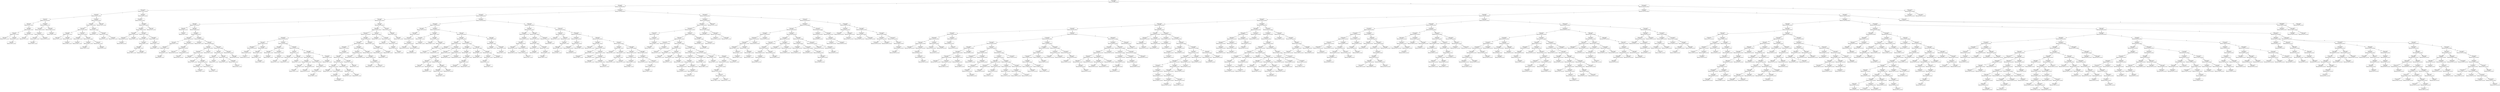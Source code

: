 digraph SmuTreap {
  node [fontname="Helvetica", shape=record];
  node_0x638e1ef7c720 [label="(151.33, 254.67)\nPrio: 998\nBBsub[12.7,14.7,413.6,262.0]"];
  node_0x638e1ef7c720 -> node_0x638e1ef87550 [label="L"];
  node_0x638e1ef87550 [label="(36.33, 34.67)\nPrio: 988\nBBsub[12.7,14.7,148.6,262.0]"];
  node_0x638e1ef87550 -> node_0x638e1efa3910 [label="L"];
  node_0x638e1efa3910 [label="(26.33, 114.67)\nPrio: 957\nBBsub[12.7,14.7,27.2,262.0]"];
  node_0x638e1efa3910 -> node_0x638e1efb9830 [label="L"];
  node_0x638e1efb9830 [label="(16.33, 164.67)\nPrio: 912\nBBsub[12.7,14.7,17.2,262.0]"];
  node_0x638e1efb9830 -> node_0x638e1ef79fa0 [label="L"];
  node_0x638e1ef79fa0 [label="(16.33, 94.67)\nPrio: 715\nBBsub[12.7,14.7,13.6,162.0]"];
  node_0x638e1ef79fa0 -> node_0x638e1ef7e240 [label="L"];
  node_0x638e1ef7e240 [label="(16.33, 14.67)\nPrio: 713\nBBsub[12.7,14.7,7.2,82.0]"];
  left_null_0x638e1ef7e240 [shape=point, style=invis];
  node_0x638e1ef7e240 -> left_null_0x638e1ef7e240 [style=invis];
  node_0x638e1ef7e240 -> node_0x638e1efb59e0 [label="R"];
  node_0x638e1efb59e0 [label="(16.33, 64.67)\nPrio: 686\nBBsub[12.7,24.7,7.2,72.0]"];
  node_0x638e1efb59e0 -> node_0x638e1ef7d8c0 [label="L"];
  node_0x638e1ef7d8c0 [label="(16.33, 34.67)\nPrio: 667\nBBsub[12.7,24.7,7.2,42.0]"];
  node_0x638e1ef7d8c0 -> node_0x638e1efb65a0 [label="L"];
  node_0x638e1efb65a0 [label="(16.33, 24.67)\nPrio: 397\nBBsub[12.7,24.7,7.2,12.0]"];
  left_null_0x638e1efb65a0 [shape=point, style=invis];
  node_0x638e1efb65a0 -> left_null_0x638e1efb65a0 [style=invis];
  right_null_0x638e1efb65a0 [shape=point, style=invis];
  node_0x638e1efb65a0 -> right_null_0x638e1efb65a0 [style=invis];
  node_0x638e1ef7d8c0 -> node_0x638e1efa62b0 [label="R"];
  node_0x638e1efa62b0 [label="(16.33, 54.67)\nPrio: 442\nBBsub[12.7,44.7,7.2,22.0]"];
  node_0x638e1efa62b0 -> node_0x638e1efaf310 [label="L"];
  node_0x638e1efaf310 [label="(16.33, 44.67)\nPrio: 401\nBBsub[12.7,44.7,7.2,12.0]"];
  left_null_0x638e1efaf310 [shape=point, style=invis];
  node_0x638e1efaf310 -> left_null_0x638e1efaf310 [style=invis];
  right_null_0x638e1efaf310 [shape=point, style=invis];
  node_0x638e1efaf310 -> right_null_0x638e1efaf310 [style=invis];
  right_null_0x638e1efa62b0 [shape=point, style=invis];
  node_0x638e1efa62b0 -> right_null_0x638e1efa62b0 [style=invis];
  node_0x638e1efb59e0 -> node_0x638e1efc5ab0 [label="R"];
  node_0x638e1efc5ab0 [label="(16.33, 84.67)\nPrio: 313\nBBsub[12.7,74.7,7.2,22.0]"];
  node_0x638e1efc5ab0 -> node_0x638e1efbe2e0 [label="L"];
  node_0x638e1efbe2e0 [label="(16.33, 74.67)\nPrio: 264\nBBsub[12.7,74.7,7.2,12.0]"];
  left_null_0x638e1efbe2e0 [shape=point, style=invis];
  node_0x638e1efbe2e0 -> left_null_0x638e1efbe2e0 [style=invis];
  right_null_0x638e1efbe2e0 [shape=point, style=invis];
  node_0x638e1efbe2e0 -> right_null_0x638e1efbe2e0 [style=invis];
  right_null_0x638e1efc5ab0 [shape=point, style=invis];
  node_0x638e1efc5ab0 -> right_null_0x638e1efc5ab0 [style=invis];
  node_0x638e1ef79fa0 -> node_0x638e1efb7520 [label="R"];
  node_0x638e1efb7520 [label="(16.33, 144.67)\nPrio: 669\nBBsub[12.7,104.7,13.6,72.0]"];
  node_0x638e1efb7520 -> node_0x638e1efaa720 [label="L"];
  node_0x638e1efaa720 [label="(16.33, 134.67)\nPrio: 557\nBBsub[12.7,104.7,13.6,40.0]"];
  node_0x638e1efaa720 -> node_0x638e1efccf40 [label="L"];
  node_0x638e1efccf40 [label="(16.33, 114.67)\nPrio: 515\nBBsub[12.7,104.7,13.6,30.0]"];
  node_0x638e1efccf40 -> node_0x638e1efb1160 [label="L"];
  node_0x638e1efb1160 [label="(16.33, 114.67)\nPrio: 420\nBBsub[12.7,104.7,7.2,22.0]"];
  node_0x638e1efb1160 -> node_0x638e1ef81fa0 [label="L"];
  node_0x638e1ef81fa0 [label="(16.33, 104.67)\nPrio: 378\nBBsub[12.7,104.7,7.2,12.0]"];
  left_null_0x638e1ef81fa0 [shape=point, style=invis];
  node_0x638e1ef81fa0 -> left_null_0x638e1ef81fa0 [style=invis];
  right_null_0x638e1ef81fa0 [shape=point, style=invis];
  node_0x638e1ef81fa0 -> right_null_0x638e1ef81fa0 [style=invis];
  right_null_0x638e1efb1160 [shape=point, style=invis];
  node_0x638e1efb1160 -> right_null_0x638e1efb1160 [style=invis];
  node_0x638e1efccf40 -> node_0x638e1efb4480 [label="R"];
  node_0x638e1efb4480 [label="(16.33, 124.67)\nPrio: 264\nBBsub[16.3,124.7,10.0,10.0]"];
  left_null_0x638e1efb4480 [shape=point, style=invis];
  node_0x638e1efb4480 -> left_null_0x638e1efb4480 [style=invis];
  right_null_0x638e1efb4480 [shape=point, style=invis];
  node_0x638e1efb4480 -> right_null_0x638e1efb4480 [style=invis];
  right_null_0x638e1efaa720 [shape=point, style=invis];
  node_0x638e1efaa720 -> right_null_0x638e1efaa720 [style=invis];
  node_0x638e1efb7520 -> node_0x638e1ef8b600 [label="R"];
  node_0x638e1ef8b600 [label="(16.33, 154.67)\nPrio: 581\nBBsub[12.7,154.7,13.6,22.0]"];
  left_null_0x638e1ef8b600 [shape=point, style=invis];
  node_0x638e1ef8b600 -> left_null_0x638e1ef8b600 [style=invis];
  node_0x638e1ef8b600 -> node_0x638e1efcaeb0 [label="R"];
  node_0x638e1efcaeb0 [label="(16.33, 164.67)\nPrio: 333\nBBsub[12.7,164.7,7.2,12.0]"];
  left_null_0x638e1efcaeb0 [shape=point, style=invis];
  node_0x638e1efcaeb0 -> left_null_0x638e1efcaeb0 [style=invis];
  right_null_0x638e1efcaeb0 [shape=point, style=invis];
  node_0x638e1efcaeb0 -> right_null_0x638e1efcaeb0 [style=invis];
  node_0x638e1efb9830 -> node_0x638e1ef8d8f0 [label="R"];
  node_0x638e1ef8d8f0 [label="(26.33, 104.67)\nPrio: 843\nBBsub[12.7,14.7,17.2,262.0]"];
  node_0x638e1ef8d8f0 -> node_0x638e1ef87a30 [label="L"];
  node_0x638e1ef87a30 [label="(26.33, 44.67)\nPrio: 803\nBBsub[12.7,14.7,17.2,262.0]"];
  node_0x638e1ef87a30 -> node_0x638e1ef82cb0 [label="L"];
  node_0x638e1ef82cb0 [label="(16.33, 214.67)\nPrio: 743\nBBsub[12.7,14.7,17.2,262.0]"];
  node_0x638e1ef82cb0 -> node_0x638e1ef7d4e0 [label="L"];
  node_0x638e1ef7d4e0 [label="(16.33, 184.67)\nPrio: 507\nBBsub[12.7,174.7,7.2,42.0]"];
  node_0x638e1ef7d4e0 -> node_0x638e1efbaac0 [label="L"];
  node_0x638e1efbaac0 [label="(16.33, 174.67)\nPrio: 106\nBBsub[12.7,174.7,7.2,12.0]"];
  left_null_0x638e1efbaac0 [shape=point, style=invis];
  node_0x638e1efbaac0 -> left_null_0x638e1efbaac0 [style=invis];
  right_null_0x638e1efbaac0 [shape=point, style=invis];
  node_0x638e1efbaac0 -> right_null_0x638e1efbaac0 [style=invis];
  node_0x638e1ef7d4e0 -> node_0x638e1efab710 [label="R"];
  node_0x638e1efab710 [label="(16.33, 194.67)\nPrio: 181\nBBsub[12.7,194.7,7.2,22.0]"];
  left_null_0x638e1efab710 [shape=point, style=invis];
  node_0x638e1efab710 -> left_null_0x638e1efab710 [style=invis];
  node_0x638e1efab710 -> node_0x638e1efc8a20 [label="R"];
  node_0x638e1efc8a20 [label="(16.33, 204.67)\nPrio: 132\nBBsub[12.7,204.7,7.2,12.0]"];
  left_null_0x638e1efc8a20 [shape=point, style=invis];
  node_0x638e1efc8a20 -> left_null_0x638e1efc8a20 [style=invis];
  right_null_0x638e1efc8a20 [shape=point, style=invis];
  node_0x638e1efc8a20 -> right_null_0x638e1efc8a20 [style=invis];
  node_0x638e1ef82cb0 -> node_0x638e1efbb360 [label="R"];
  node_0x638e1efbb360 [label="(16.33, 244.67)\nPrio: 727\nBBsub[12.7,14.7,17.2,262.0]"];
  node_0x638e1efbb360 -> node_0x638e1efac320 [label="L"];
  node_0x638e1efac320 [label="(16.33, 234.67)\nPrio: 540\nBBsub[12.7,224.7,7.2,22.0]"];
  node_0x638e1efac320 -> node_0x638e1efceee0 [label="L"];
  node_0x638e1efceee0 [label="(16.33, 224.67)\nPrio: 115\nBBsub[12.7,224.7,7.2,12.0]"];
  left_null_0x638e1efceee0 [shape=point, style=invis];
  node_0x638e1efceee0 -> left_null_0x638e1efceee0 [style=invis];
  right_null_0x638e1efceee0 [shape=point, style=invis];
  node_0x638e1efceee0 -> right_null_0x638e1efceee0 [style=invis];
  right_null_0x638e1efac320 [shape=point, style=invis];
  node_0x638e1efac320 -> right_null_0x638e1efac320 [style=invis];
  node_0x638e1efbb360 -> node_0x638e1ef8f9b0 [label="R"];
  node_0x638e1ef8f9b0 [label="(26.33, 14.67)\nPrio: 452\nBBsub[12.7,14.7,17.2,262.0]"];
  node_0x638e1ef8f9b0 -> node_0x638e1efc2db0 [label="L"];
  node_0x638e1efc2db0 [label="(16.33, 264.67)\nPrio: 254\nBBsub[12.7,254.7,7.2,22.0]"];
  node_0x638e1efc2db0 -> node_0x638e1efab1b0 [label="L"];
  node_0x638e1efab1b0 [label="(16.33, 254.67)\nPrio: 119\nBBsub[12.7,254.7,7.2,12.0]"];
  left_null_0x638e1efab1b0 [shape=point, style=invis];
  node_0x638e1efab1b0 -> left_null_0x638e1efab1b0 [style=invis];
  right_null_0x638e1efab1b0 [shape=point, style=invis];
  node_0x638e1efab1b0 -> right_null_0x638e1efab1b0 [style=invis];
  right_null_0x638e1efc2db0 [shape=point, style=invis];
  node_0x638e1efc2db0 -> right_null_0x638e1efc2db0 [style=invis];
  node_0x638e1ef8f9b0 -> node_0x638e1efb89e0 [label="R"];
  node_0x638e1efb89e0 [label="(26.33, 24.67)\nPrio: 202\nBBsub[22.7,24.7,7.2,22.0]"];
  left_null_0x638e1efb89e0 [shape=point, style=invis];
  node_0x638e1efb89e0 -> left_null_0x638e1efb89e0 [style=invis];
  node_0x638e1efb89e0 -> node_0x638e1ef9b4c0 [label="R"];
  node_0x638e1ef9b4c0 [label="(26.33, 34.67)\nPrio: 146\nBBsub[22.7,34.7,7.2,12.0]"];
  left_null_0x638e1ef9b4c0 [shape=point, style=invis];
  node_0x638e1ef9b4c0 -> left_null_0x638e1ef9b4c0 [style=invis];
  right_null_0x638e1ef9b4c0 [shape=point, style=invis];
  node_0x638e1ef9b4c0 -> right_null_0x638e1ef9b4c0 [style=invis];
  node_0x638e1ef87a30 -> node_0x638e1efa2440 [label="R"];
  node_0x638e1efa2440 [label="(26.33, 64.67)\nPrio: 502\nBBsub[22.7,54.7,7.2,52.0]"];
  node_0x638e1efa2440 -> node_0x638e1efd0070 [label="L"];
  node_0x638e1efd0070 [label="(26.33, 54.67)\nPrio: 107\nBBsub[22.7,54.7,7.2,12.0]"];
  left_null_0x638e1efd0070 [shape=point, style=invis];
  node_0x638e1efd0070 -> left_null_0x638e1efd0070 [style=invis];
  right_null_0x638e1efd0070 [shape=point, style=invis];
  node_0x638e1efd0070 -> right_null_0x638e1efd0070 [style=invis];
  node_0x638e1efa2440 -> node_0x638e1ef95220 [label="R"];
  node_0x638e1ef95220 [label="(26.33, 84.67)\nPrio: 314\nBBsub[22.7,74.7,7.2,32.0]"];
  node_0x638e1ef95220 -> node_0x638e1ef8e5a0 [label="L"];
  node_0x638e1ef8e5a0 [label="(26.33, 74.67)\nPrio: 297\nBBsub[22.7,74.7,7.2,12.0]"];
  left_null_0x638e1ef8e5a0 [shape=point, style=invis];
  node_0x638e1ef8e5a0 -> left_null_0x638e1ef8e5a0 [style=invis];
  right_null_0x638e1ef8e5a0 [shape=point, style=invis];
  node_0x638e1ef8e5a0 -> right_null_0x638e1ef8e5a0 [style=invis];
  node_0x638e1ef95220 -> node_0x638e1efb0450 [label="R"];
  node_0x638e1efb0450 [label="(26.33, 94.67)\nPrio: 165\nBBsub[22.7,94.7,7.2,12.0]"];
  left_null_0x638e1efb0450 [shape=point, style=invis];
  node_0x638e1efb0450 -> left_null_0x638e1efb0450 [style=invis];
  right_null_0x638e1efb0450 [shape=point, style=invis];
  node_0x638e1efb0450 -> right_null_0x638e1efb0450 [style=invis];
  node_0x638e1ef8d8f0 -> node_0x638e1ef90a30 [label="R"];
  node_0x638e1ef90a30 [label="(26.33, 114.67)\nPrio: 713\nBBsub[22.7,114.7,7.2,12.0]"];
  left_null_0x638e1ef90a30 [shape=point, style=invis];
  node_0x638e1ef90a30 -> left_null_0x638e1ef90a30 [style=invis];
  right_null_0x638e1ef90a30 [shape=point, style=invis];
  node_0x638e1ef90a30 -> right_null_0x638e1ef90a30 [style=invis];
  node_0x638e1efa3910 -> node_0x638e1ef99300 [label="R"];
  node_0x638e1ef99300 [label="(36.33, 24.67)\nPrio: 953\nBBsub[22.7,14.7,17.2,262.0]"];
  node_0x638e1ef99300 -> node_0x638e1efc0410 [label="L"];
  node_0x638e1efc0410 [label="(26.33, 124.67)\nPrio: 876\nBBsub[22.7,14.7,17.2,262.0]"];
  left_null_0x638e1efc0410 [shape=point, style=invis];
  node_0x638e1efc0410 -> left_null_0x638e1efc0410 [style=invis];
  node_0x638e1efc0410 -> node_0x638e1ef81170 [label="R"];
  node_0x638e1ef81170 [label="(26.33, 264.67)\nPrio: 855\nBBsub[22.7,14.7,17.2,262.0]"];
  node_0x638e1ef81170 -> node_0x638e1efd2e90 [label="L"];
  node_0x638e1efd2e90 [label="(26.33, 164.67)\nPrio: 821\nBBsub[22.7,134.7,13.6,132.0]"];
  node_0x638e1efd2e90 -> node_0x638e1ef7dd80 [label="L"];
  node_0x638e1ef7dd80 [label="(26.33, 154.67)\nPrio: 549\nBBsub[22.7,134.7,13.6,42.0]"];
  node_0x638e1ef7dd80 -> node_0x638e1ef9f9a0 [label="L"];
  node_0x638e1ef9f9a0 [label="(26.33, 144.67)\nPrio: 236\nBBsub[26.3,134.7,10.0,20.0]"];
  node_0x638e1ef9f9a0 -> node_0x638e1ef9d840 [label="L"];
  node_0x638e1ef9d840 [label="(26.33, 134.67)\nPrio: 69\nBBsub[26.3,134.7,10.0,10.0]"];
  left_null_0x638e1ef9d840 [shape=point, style=invis];
  node_0x638e1ef9d840 -> left_null_0x638e1ef9d840 [style=invis];
  right_null_0x638e1ef9d840 [shape=point, style=invis];
  node_0x638e1ef9d840 -> right_null_0x638e1ef9d840 [style=invis];
  right_null_0x638e1ef9f9a0 [shape=point, style=invis];
  node_0x638e1ef9f9a0 -> right_null_0x638e1ef9f9a0 [style=invis];
  node_0x638e1ef7dd80 -> node_0x638e1efa2ab0 [label="R"];
  node_0x638e1efa2ab0 [label="(26.33, 164.67)\nPrio: 234\nBBsub[22.7,164.7,7.2,12.0]"];
  left_null_0x638e1efa2ab0 [shape=point, style=invis];
  node_0x638e1efa2ab0 -> left_null_0x638e1efa2ab0 [style=invis];
  right_null_0x638e1efa2ab0 [shape=point, style=invis];
  node_0x638e1efa2ab0 -> right_null_0x638e1efa2ab0 [style=invis];
  node_0x638e1efd2e90 -> node_0x638e1ef9e270 [label="R"];
  node_0x638e1ef9e270 [label="(26.33, 224.67)\nPrio: 760\nBBsub[22.7,174.7,7.2,92.0]"];
  node_0x638e1ef9e270 -> node_0x638e1efc49c0 [label="L"];
  node_0x638e1efc49c0 [label="(26.33, 174.67)\nPrio: 688\nBBsub[22.7,174.7,7.2,52.0]"];
  left_null_0x638e1efc49c0 [shape=point, style=invis];
  node_0x638e1efc49c0 -> left_null_0x638e1efc49c0 [style=invis];
  node_0x638e1efc49c0 -> node_0x638e1efa19f0 [label="R"];
  node_0x638e1efa19f0 [label="(26.33, 214.67)\nPrio: 648\nBBsub[22.7,184.7,7.2,42.0]"];
  node_0x638e1efa19f0 -> node_0x638e1ef96c20 [label="L"];
  node_0x638e1ef96c20 [label="(26.33, 194.67)\nPrio: 606\nBBsub[22.7,184.7,7.2,32.0]"];
  node_0x638e1ef96c20 -> node_0x638e1ef8f4b0 [label="L"];
  node_0x638e1ef8f4b0 [label="(26.33, 184.67)\nPrio: 43\nBBsub[22.7,184.7,7.2,12.0]"];
  left_null_0x638e1ef8f4b0 [shape=point, style=invis];
  node_0x638e1ef8f4b0 -> left_null_0x638e1ef8f4b0 [style=invis];
  right_null_0x638e1ef8f4b0 [shape=point, style=invis];
  node_0x638e1ef8f4b0 -> right_null_0x638e1ef8f4b0 [style=invis];
  node_0x638e1ef96c20 -> node_0x638e1efd1c90 [label="R"];
  node_0x638e1efd1c90 [label="(26.33, 204.67)\nPrio: 188\nBBsub[22.7,204.7,7.2,12.0]"];
  left_null_0x638e1efd1c90 [shape=point, style=invis];
  node_0x638e1efd1c90 -> left_null_0x638e1efd1c90 [style=invis];
  right_null_0x638e1efd1c90 [shape=point, style=invis];
  node_0x638e1efd1c90 -> right_null_0x638e1efd1c90 [style=invis];
  right_null_0x638e1efa19f0 [shape=point, style=invis];
  node_0x638e1efa19f0 -> right_null_0x638e1efa19f0 [style=invis];
  node_0x638e1ef9e270 -> node_0x638e1ef80ea0 [label="R"];
  node_0x638e1ef80ea0 [label="(26.33, 234.67)\nPrio: 681\nBBsub[22.7,234.7,7.2,32.0]"];
  left_null_0x638e1ef80ea0 [shape=point, style=invis];
  node_0x638e1ef80ea0 -> left_null_0x638e1ef80ea0 [style=invis];
  node_0x638e1ef80ea0 -> node_0x638e1ef92270 [label="R"];
  node_0x638e1ef92270 [label="(26.33, 244.67)\nPrio: 513\nBBsub[22.7,244.7,7.2,22.0]"];
  left_null_0x638e1ef92270 [shape=point, style=invis];
  node_0x638e1ef92270 -> left_null_0x638e1ef92270 [style=invis];
  node_0x638e1ef92270 -> node_0x638e1ef996e0 [label="R"];
  node_0x638e1ef996e0 [label="(26.33, 254.67)\nPrio: 203\nBBsub[22.7,254.7,7.2,12.0]"];
  left_null_0x638e1ef996e0 [shape=point, style=invis];
  node_0x638e1ef996e0 -> left_null_0x638e1ef996e0 [style=invis];
  right_null_0x638e1ef996e0 [shape=point, style=invis];
  node_0x638e1ef996e0 -> right_null_0x638e1ef996e0 [style=invis];
  node_0x638e1ef81170 -> node_0x638e1ef88090 [label="R"];
  node_0x638e1ef88090 [label="(36.33, 14.67)\nPrio: 120\nBBsub[32.7,14.7,7.2,12.0]"];
  left_null_0x638e1ef88090 [shape=point, style=invis];
  node_0x638e1ef88090 -> left_null_0x638e1ef88090 [style=invis];
  right_null_0x638e1ef88090 [shape=point, style=invis];
  node_0x638e1ef88090 -> right_null_0x638e1ef88090 [style=invis];
  right_null_0x638e1ef99300 [shape=point, style=invis];
  node_0x638e1ef99300 -> right_null_0x638e1ef99300 [style=invis];
  node_0x638e1ef87550 -> node_0x638e1efcf8d0 [label="R"];
  node_0x638e1efcf8d0 [label="(116.33, 194.67)\nPrio: 987\nBBsub[32.7,14.7,128.6,262.0]"];
  node_0x638e1efcf8d0 -> node_0x638e1efb33e0 [label="L"];
  node_0x638e1efb33e0 [label="(76.33, 114.67)\nPrio: 984\nBBsub[32.7,14.7,93.6,262.0]"];
  node_0x638e1efb33e0 -> node_0x638e1efb9240 [label="L"];
  node_0x638e1efb9240 [label="(46.33, 144.67)\nPrio: 982\nBBsub[32.7,14.7,47.2,262.0]"];
  node_0x638e1efb9240 -> node_0x638e1efc7ac0 [label="L"];
  node_0x638e1efc7ac0 [label="(36.33, 64.67)\nPrio: 976\nBBsub[32.7,14.7,23.6,262.0]"];
  node_0x638e1efc7ac0 -> node_0x638e1efc12c0 [label="L"];
  node_0x638e1efc12c0 [label="(36.33, 44.67)\nPrio: 872\nBBsub[32.7,44.7,7.2,22.0]"];
  left_null_0x638e1efc12c0 [shape=point, style=invis];
  node_0x638e1efc12c0 -> left_null_0x638e1efc12c0 [style=invis];
  node_0x638e1efc12c0 -> node_0x638e1efa0560 [label="R"];
  node_0x638e1efa0560 [label="(36.33, 54.67)\nPrio: 40\nBBsub[32.7,54.7,7.2,12.0]"];
  left_null_0x638e1efa0560 [shape=point, style=invis];
  node_0x638e1efa0560 -> left_null_0x638e1efa0560 [style=invis];
  right_null_0x638e1efa0560 [shape=point, style=invis];
  node_0x638e1efa0560 -> right_null_0x638e1efa0560 [style=invis];
  node_0x638e1efc7ac0 -> node_0x638e1ef99a40 [label="R"];
  node_0x638e1ef99a40 [label="(36.33, 74.67)\nPrio: 965\nBBsub[32.7,14.7,23.6,262.0]"];
  left_null_0x638e1ef99a40 [shape=point, style=invis];
  node_0x638e1ef99a40 -> left_null_0x638e1ef99a40 [style=invis];
  node_0x638e1ef99a40 -> node_0x638e1ef92560 [label="R"];
  node_0x638e1ef92560 [label="(36.33, 164.67)\nPrio: 881\nBBsub[32.7,14.7,23.6,262.0]"];
  node_0x638e1ef92560 -> node_0x638e1ef903c0 [label="L"];
  node_0x638e1ef903c0 [label="(36.33, 114.67)\nPrio: 841\nBBsub[32.7,84.7,13.6,92.0]"];
  node_0x638e1ef903c0 -> node_0x638e1efaee40 [label="L"];
  node_0x638e1efaee40 [label="(36.33, 114.67)\nPrio: 796\nBBsub[32.7,84.7,7.2,42.0]"];
  node_0x638e1efaee40 -> node_0x638e1ef9a270 [label="L"];
  node_0x638e1ef9a270 [label="(36.33, 84.67)\nPrio: 574\nBBsub[32.7,84.7,7.2,32.0]"];
  left_null_0x638e1ef9a270 [shape=point, style=invis];
  node_0x638e1ef9a270 -> left_null_0x638e1ef9a270 [style=invis];
  node_0x638e1ef9a270 -> node_0x638e1efa8bf0 [label="R"];
  node_0x638e1efa8bf0 [label="(36.33, 104.67)\nPrio: 292\nBBsub[32.7,94.7,7.2,22.0]"];
  node_0x638e1efa8bf0 -> node_0x638e1efc2490 [label="L"];
  node_0x638e1efc2490 [label="(36.33, 94.67)\nPrio: 285\nBBsub[32.7,94.7,7.2,12.0]"];
  left_null_0x638e1efc2490 [shape=point, style=invis];
  node_0x638e1efc2490 -> left_null_0x638e1efc2490 [style=invis];
  right_null_0x638e1efc2490 [shape=point, style=invis];
  node_0x638e1efc2490 -> right_null_0x638e1efc2490 [style=invis];
  right_null_0x638e1efa8bf0 [shape=point, style=invis];
  node_0x638e1efa8bf0 -> right_null_0x638e1efa8bf0 [style=invis];
  right_null_0x638e1efaee40 [shape=point, style=invis];
  node_0x638e1efaee40 -> right_null_0x638e1efaee40 [style=invis];
  node_0x638e1ef903c0 -> node_0x638e1efc9450 [label="R"];
  node_0x638e1efc9450 [label="(36.33, 164.67)\nPrio: 769\nBBsub[32.7,124.7,13.6,52.0]"];
  node_0x638e1efc9450 -> node_0x638e1ef8e9a0 [label="L"];
  node_0x638e1ef8e9a0 [label="(36.33, 134.67)\nPrio: 700\nBBsub[36.3,124.7,10.0,40.0]"];
  node_0x638e1ef8e9a0 -> node_0x638e1ef9b1b0 [label="L"];
  node_0x638e1ef9b1b0 [label="(36.33, 124.67)\nPrio: 212\nBBsub[36.3,124.7,10.0,10.0]"];
  left_null_0x638e1ef9b1b0 [shape=point, style=invis];
  node_0x638e1ef9b1b0 -> left_null_0x638e1ef9b1b0 [style=invis];
  right_null_0x638e1ef9b1b0 [shape=point, style=invis];
  node_0x638e1ef9b1b0 -> right_null_0x638e1ef9b1b0 [style=invis];
  node_0x638e1ef8e9a0 -> node_0x638e1ef8eac0 [label="R"];
  node_0x638e1ef8eac0 [label="(36.33, 154.67)\nPrio: 36\nBBsub[36.3,144.7,10.0,20.0]"];
  node_0x638e1ef8eac0 -> node_0x638e1ef884d0 [label="L"];
  node_0x638e1ef884d0 [label="(36.33, 144.67)\nPrio: 11\nBBsub[36.3,144.7,10.0,10.0]"];
  left_null_0x638e1ef884d0 [shape=point, style=invis];
  node_0x638e1ef884d0 -> left_null_0x638e1ef884d0 [style=invis];
  right_null_0x638e1ef884d0 [shape=point, style=invis];
  node_0x638e1ef884d0 -> right_null_0x638e1ef884d0 [style=invis];
  right_null_0x638e1ef8eac0 [shape=point, style=invis];
  node_0x638e1ef8eac0 -> right_null_0x638e1ef8eac0 [style=invis];
  right_null_0x638e1efc9450 [shape=point, style=invis];
  node_0x638e1efc9450 -> right_null_0x638e1efc9450 [style=invis];
  node_0x638e1ef92560 -> node_0x638e1ef91bd0 [label="R"];
  node_0x638e1ef91bd0 [label="(36.33, 184.67)\nPrio: 854\nBBsub[32.7,14.7,23.6,262.0]"];
  node_0x638e1ef91bd0 -> node_0x638e1efa2090 [label="L"];
  node_0x638e1efa2090 [label="(36.33, 174.67)\nPrio: 506\nBBsub[32.7,174.7,7.2,12.0]"];
  left_null_0x638e1efa2090 [shape=point, style=invis];
  node_0x638e1efa2090 -> left_null_0x638e1efa2090 [style=invis];
  right_null_0x638e1efa2090 [shape=point, style=invis];
  node_0x638e1efa2090 -> right_null_0x638e1efa2090 [style=invis];
  node_0x638e1ef91bd0 -> node_0x638e1efa92f0 [label="R"];
  node_0x638e1efa92f0 [label="(46.33, 44.67)\nPrio: 823\nBBsub[32.7,14.7,23.6,262.0]"];
  node_0x638e1efa92f0 -> node_0x638e1ef9e0c0 [label="L"];
  node_0x638e1ef9e0c0 [label="(46.33, 24.67)\nPrio: 764\nBBsub[32.7,14.7,17.2,262.0]"];
  node_0x638e1ef9e0c0 -> node_0x638e1efce830 [label="L"];
  node_0x638e1efce830 [label="(36.33, 204.67)\nPrio: 736\nBBsub[32.7,14.7,17.2,262.0]"];
  node_0x638e1efce830 -> node_0x638e1efa6100 [label="L"];
  node_0x638e1efa6100 [label="(36.33, 194.67)\nPrio: 570\nBBsub[32.7,194.7,7.2,12.0]"];
  left_null_0x638e1efa6100 [shape=point, style=invis];
  node_0x638e1efa6100 -> left_null_0x638e1efa6100 [style=invis];
  right_null_0x638e1efa6100 [shape=point, style=invis];
  node_0x638e1efa6100 -> right_null_0x638e1efa6100 [style=invis];
  node_0x638e1efce830 -> node_0x638e1efbd180 [label="R"];
  node_0x638e1efbd180 [label="(36.33, 224.67)\nPrio: 729\nBBsub[32.7,14.7,17.2,262.0]"];
  node_0x638e1efbd180 -> node_0x638e1ef82150 [label="L"];
  node_0x638e1ef82150 [label="(36.33, 214.67)\nPrio: 306\nBBsub[32.7,214.7,7.2,12.0]"];
  left_null_0x638e1ef82150 [shape=point, style=invis];
  node_0x638e1ef82150 -> left_null_0x638e1ef82150 [style=invis];
  right_null_0x638e1ef82150 [shape=point, style=invis];
  node_0x638e1ef82150 -> right_null_0x638e1ef82150 [style=invis];
  node_0x638e1efbd180 -> node_0x638e1ef945b0 [label="R"];
  node_0x638e1ef945b0 [label="(36.33, 254.67)\nPrio: 629\nBBsub[32.7,14.7,17.2,262.0]"];
  node_0x638e1ef945b0 -> node_0x638e1ef8b250 [label="L"];
  node_0x638e1ef8b250 [label="(36.33, 234.67)\nPrio: 411\nBBsub[32.7,234.7,7.2,22.0]"];
  left_null_0x638e1ef8b250 [shape=point, style=invis];
  node_0x638e1ef8b250 -> left_null_0x638e1ef8b250 [style=invis];
  node_0x638e1ef8b250 -> node_0x638e1efc7650 [label="R"];
  node_0x638e1efc7650 [label="(36.33, 244.67)\nPrio: 10\nBBsub[32.7,244.7,7.2,12.0]"];
  left_null_0x638e1efc7650 [shape=point, style=invis];
  node_0x638e1efc7650 -> left_null_0x638e1efc7650 [style=invis];
  right_null_0x638e1efc7650 [shape=point, style=invis];
  node_0x638e1efc7650 -> right_null_0x638e1efc7650 [style=invis];
  node_0x638e1ef945b0 -> node_0x638e1efc32c0 [label="R"];
  node_0x638e1efc32c0 [label="(36.33, 264.67)\nPrio: 107\nBBsub[32.7,14.7,17.2,262.0]"];
  left_null_0x638e1efc32c0 [shape=point, style=invis];
  node_0x638e1efc32c0 -> left_null_0x638e1efc32c0 [style=invis];
  node_0x638e1efc32c0 -> node_0x638e1efb7950 [label="R"];
  node_0x638e1efb7950 [label="(46.33, 14.67)\nPrio: 33\nBBsub[42.7,14.7,7.2,12.0]"];
  left_null_0x638e1efb7950 [shape=point, style=invis];
  node_0x638e1efb7950 -> left_null_0x638e1efb7950 [style=invis];
  right_null_0x638e1efb7950 [shape=point, style=invis];
  node_0x638e1efb7950 -> right_null_0x638e1efb7950 [style=invis];
  node_0x638e1ef9e0c0 -> node_0x638e1efd04c0 [label="R"];
  node_0x638e1efd04c0 [label="(46.33, 34.67)\nPrio: 14\nBBsub[42.7,34.7,7.2,12.0]"];
  left_null_0x638e1efd04c0 [shape=point, style=invis];
  node_0x638e1efd04c0 -> left_null_0x638e1efd04c0 [style=invis];
  right_null_0x638e1efd04c0 [shape=point, style=invis];
  node_0x638e1efd04c0 -> right_null_0x638e1efd04c0 [style=invis];
  node_0x638e1efa92f0 -> node_0x638e1ef9e620 [label="R"];
  node_0x638e1ef9e620 [label="(46.33, 114.67)\nPrio: 767\nBBsub[42.7,54.7,13.6,90.0]"];
  node_0x638e1ef9e620 -> node_0x638e1efa4b90 [label="L"];
  node_0x638e1efa4b90 [label="(46.33, 74.67)\nPrio: 663\nBBsub[42.7,54.7,7.2,72.0]"];
  node_0x638e1efa4b90 -> node_0x638e1efd2070 [label="L"];
  node_0x638e1efd2070 [label="(46.33, 54.67)\nPrio: 175\nBBsub[42.7,54.7,7.2,22.0]"];
  left_null_0x638e1efd2070 [shape=point, style=invis];
  node_0x638e1efd2070 -> left_null_0x638e1efd2070 [style=invis];
  node_0x638e1efd2070 -> node_0x638e1ef89060 [label="R"];
  node_0x638e1ef89060 [label="(46.33, 64.67)\nPrio: 81\nBBsub[42.7,64.7,7.2,12.0]"];
  left_null_0x638e1ef89060 [shape=point, style=invis];
  node_0x638e1ef89060 -> left_null_0x638e1ef89060 [style=invis];
  right_null_0x638e1ef89060 [shape=point, style=invis];
  node_0x638e1ef89060 -> right_null_0x638e1ef89060 [style=invis];
  node_0x638e1efa4b90 -> node_0x638e1efbfdd0 [label="R"];
  node_0x638e1efbfdd0 [label="(46.33, 94.67)\nPrio: 479\nBBsub[42.7,84.7,7.2,42.0]"];
  node_0x638e1efbfdd0 -> node_0x638e1efb3020 [label="L"];
  node_0x638e1efb3020 [label="(46.33, 84.67)\nPrio: 203\nBBsub[42.7,84.7,7.2,12.0]"];
  left_null_0x638e1efb3020 [shape=point, style=invis];
  node_0x638e1efb3020 -> left_null_0x638e1efb3020 [style=invis];
  right_null_0x638e1efb3020 [shape=point, style=invis];
  node_0x638e1efb3020 -> right_null_0x638e1efb3020 [style=invis];
  node_0x638e1efbfdd0 -> node_0x638e1ef920c0 [label="R"];
  node_0x638e1ef920c0 [label="(46.33, 104.67)\nPrio: 166\nBBsub[42.7,104.7,7.2,22.0]"];
  left_null_0x638e1ef920c0 [shape=point, style=invis];
  node_0x638e1ef920c0 -> left_null_0x638e1ef920c0 [style=invis];
  node_0x638e1ef920c0 -> node_0x638e1efbbdd0 [label="R"];
  node_0x638e1efbbdd0 [label="(46.33, 114.67)\nPrio: 79\nBBsub[42.7,114.7,7.2,12.0]"];
  left_null_0x638e1efbbdd0 [shape=point, style=invis];
  node_0x638e1efbbdd0 -> left_null_0x638e1efbbdd0 [style=invis];
  right_null_0x638e1efbbdd0 [shape=point, style=invis];
  node_0x638e1efbbdd0 -> right_null_0x638e1efbbdd0 [style=invis];
  node_0x638e1ef9e620 -> node_0x638e1efc58c0 [label="R"];
  node_0x638e1efc58c0 [label="(46.33, 124.67)\nPrio: 511\nBBsub[46.3,124.7,10.0,20.0]"];
  left_null_0x638e1efc58c0 [shape=point, style=invis];
  node_0x638e1efc58c0 -> left_null_0x638e1efc58c0 [style=invis];
  node_0x638e1efc58c0 -> node_0x638e1ef9c230 [label="R"];
  node_0x638e1ef9c230 [label="(46.33, 134.67)\nPrio: 368\nBBsub[46.3,134.7,10.0,10.0]"];
  left_null_0x638e1ef9c230 [shape=point, style=invis];
  node_0x638e1ef9c230 -> left_null_0x638e1ef9c230 [style=invis];
  right_null_0x638e1ef9c230 [shape=point, style=invis];
  node_0x638e1ef9c230 -> right_null_0x638e1ef9c230 [style=invis];
  node_0x638e1efb9240 -> node_0x638e1ef9a780 [label="R"];
  node_0x638e1ef9a780 [label="(76.33, 74.67)\nPrio: 980\nBBsub[42.7,14.7,37.2,262.0]"];
  node_0x638e1ef9a780 -> node_0x638e1ef99150 [label="L"];
  node_0x638e1ef99150 [label="(66.33, 254.67)\nPrio: 972\nBBsub[42.7,14.7,37.2,262.0]"];
  node_0x638e1ef99150 -> node_0x638e1efd2930 [label="L"];
  node_0x638e1efd2930 [label="(56.33, 214.67)\nPrio: 972\nBBsub[42.7,14.7,33.6,262.0]"];
  node_0x638e1efd2930 -> node_0x638e1efa3b00 [label="L"];
  node_0x638e1efa3b00 [label="(46.33, 224.67)\nPrio: 946\nBBsub[42.7,14.7,23.6,262.0]"];
  node_0x638e1efa3b00 -> node_0x638e1efa94a0 [label="L"];
  node_0x638e1efa94a0 [label="(46.33, 174.67)\nPrio: 629\nBBsub[42.7,154.7,13.6,72.0]"];
  node_0x638e1efa94a0 -> node_0x638e1ef96920 [label="L"];
  node_0x638e1ef96920 [label="(46.33, 164.67)\nPrio: 469\nBBsub[42.7,154.7,13.6,22.0]"];
  node_0x638e1ef96920 -> node_0x638e1efa86f0 [label="L"];
  node_0x638e1efa86f0 [label="(46.33, 164.67)\nPrio: 166\nBBsub[42.7,154.7,13.6,22.0]"];
  node_0x638e1efa86f0 -> node_0x638e1efcbfc0 [label="L"];
  node_0x638e1efcbfc0 [label="(46.33, 154.67)\nPrio: 2\nBBsub[46.3,154.7,10.0,10.0]"];
  left_null_0x638e1efcbfc0 [shape=point, style=invis];
  node_0x638e1efcbfc0 -> left_null_0x638e1efcbfc0 [style=invis];
  right_null_0x638e1efcbfc0 [shape=point, style=invis];
  node_0x638e1efcbfc0 -> right_null_0x638e1efcbfc0 [style=invis];
  right_null_0x638e1efa86f0 [shape=point, style=invis];
  node_0x638e1efa86f0 -> right_null_0x638e1efa86f0 [style=invis];
  right_null_0x638e1ef96920 [shape=point, style=invis];
  node_0x638e1ef96920 -> right_null_0x638e1ef96920 [style=invis];
  node_0x638e1efa94a0 -> node_0x638e1ef83ab0 [label="R"];
  node_0x638e1ef83ab0 [label="(46.33, 214.67)\nPrio: 163\nBBsub[42.7,184.7,7.2,42.0]"];
  node_0x638e1ef83ab0 -> node_0x638e1efd3520 [label="L"];
  node_0x638e1efd3520 [label="(46.33, 204.67)\nPrio: 133\nBBsub[42.7,184.7,7.2,32.0]"];
  node_0x638e1efd3520 -> node_0x638e1efb8830 [label="L"];
  node_0x638e1efb8830 [label="(46.33, 184.67)\nPrio: 95\nBBsub[42.7,184.7,7.2,22.0]"];
  left_null_0x638e1efb8830 [shape=point, style=invis];
  node_0x638e1efb8830 -> left_null_0x638e1efb8830 [style=invis];
  node_0x638e1efb8830 -> node_0x638e1efcde40 [label="R"];
  node_0x638e1efcde40 [label="(46.33, 194.67)\nPrio: 58\nBBsub[42.7,194.7,7.2,12.0]"];
  left_null_0x638e1efcde40 [shape=point, style=invis];
  node_0x638e1efcde40 -> left_null_0x638e1efcde40 [style=invis];
  right_null_0x638e1efcde40 [shape=point, style=invis];
  node_0x638e1efcde40 -> right_null_0x638e1efcde40 [style=invis];
  right_null_0x638e1efd3520 [shape=point, style=invis];
  node_0x638e1efd3520 -> right_null_0x638e1efd3520 [style=invis];
  right_null_0x638e1ef83ab0 [shape=point, style=invis];
  node_0x638e1ef83ab0 -> right_null_0x638e1ef83ab0 [style=invis];
  node_0x638e1efa3b00 -> node_0x638e1ef7b570 [label="R"];
  node_0x638e1ef7b570 [label="(56.33, 34.67)\nPrio: 944\nBBsub[42.7,14.7,23.6,262.0]"];
  node_0x638e1ef7b570 -> node_0x638e1efb2620 [label="L"];
  node_0x638e1efb2620 [label="(46.33, 254.67)\nPrio: 664\nBBsub[42.7,14.7,17.2,262.0]"];
  node_0x638e1efb2620 -> node_0x638e1efbcd00 [label="L"];
  node_0x638e1efbcd00 [label="(46.33, 234.67)\nPrio: 493\nBBsub[42.7,234.7,7.2,22.0]"];
  left_null_0x638e1efbcd00 [shape=point, style=invis];
  node_0x638e1efbcd00 -> left_null_0x638e1efbcd00 [style=invis];
  node_0x638e1efbcd00 -> node_0x638e1efba080 [label="R"];
  node_0x638e1efba080 [label="(46.33, 244.67)\nPrio: 303\nBBsub[42.7,244.7,7.2,12.0]"];
  left_null_0x638e1efba080 [shape=point, style=invis];
  node_0x638e1efba080 -> left_null_0x638e1efba080 [style=invis];
  right_null_0x638e1efba080 [shape=point, style=invis];
  node_0x638e1efba080 -> right_null_0x638e1efba080 [style=invis];
  node_0x638e1efb2620 -> node_0x638e1ef8ccf0 [label="R"];
  node_0x638e1ef8ccf0 [label="(46.33, 264.67)\nPrio: 457\nBBsub[42.7,14.7,17.2,262.0]"];
  left_null_0x638e1ef8ccf0 [shape=point, style=invis];
  node_0x638e1ef8ccf0 -> left_null_0x638e1ef8ccf0 [style=invis];
  node_0x638e1ef8ccf0 -> node_0x638e1ef9ff80 [label="R"];
  node_0x638e1ef9ff80 [label="(56.33, 14.67)\nPrio: 227\nBBsub[52.7,14.7,7.2,22.0]"];
  left_null_0x638e1ef9ff80 [shape=point, style=invis];
  node_0x638e1ef9ff80 -> left_null_0x638e1ef9ff80 [style=invis];
  node_0x638e1ef9ff80 -> node_0x638e1ef8a1d0 [label="R"];
  node_0x638e1ef8a1d0 [label="(56.33, 24.67)\nPrio: 36\nBBsub[52.7,24.7,7.2,12.0]"];
  left_null_0x638e1ef8a1d0 [shape=point, style=invis];
  node_0x638e1ef8a1d0 -> left_null_0x638e1ef8a1d0 [style=invis];
  right_null_0x638e1ef8a1d0 [shape=point, style=invis];
  node_0x638e1ef8a1d0 -> right_null_0x638e1ef8a1d0 [style=invis];
  node_0x638e1ef7b570 -> node_0x638e1ef8b520 [label="R"];
  node_0x638e1ef8b520 [label="(56.33, 94.67)\nPrio: 941\nBBsub[52.7,44.7,13.6,172.0]"];
  node_0x638e1ef8b520 -> node_0x638e1efab450 [label="L"];
  node_0x638e1efab450 [label="(56.33, 64.67)\nPrio: 311\nBBsub[52.7,44.7,7.2,52.0]"];
  node_0x638e1efab450 -> node_0x638e1efc19a0 [label="L"];
  node_0x638e1efc19a0 [label="(56.33, 54.67)\nPrio: 245\nBBsub[52.7,44.7,7.2,22.0]"];
  node_0x638e1efc19a0 -> node_0x638e1efc5ff0 [label="L"];
  node_0x638e1efc5ff0 [label="(56.33, 44.67)\nPrio: 210\nBBsub[52.7,44.7,7.2,12.0]"];
  left_null_0x638e1efc5ff0 [shape=point, style=invis];
  node_0x638e1efc5ff0 -> left_null_0x638e1efc5ff0 [style=invis];
  right_null_0x638e1efc5ff0 [shape=point, style=invis];
  node_0x638e1efc5ff0 -> right_null_0x638e1efc5ff0 [style=invis];
  right_null_0x638e1efc19a0 [shape=point, style=invis];
  node_0x638e1efc19a0 -> right_null_0x638e1efc19a0 [style=invis];
  node_0x638e1efab450 -> node_0x638e1efac4d0 [label="R"];
  node_0x638e1efac4d0 [label="(56.33, 74.67)\nPrio: 256\nBBsub[52.7,74.7,7.2,22.0]"];
  left_null_0x638e1efac4d0 [shape=point, style=invis];
  node_0x638e1efac4d0 -> left_null_0x638e1efac4d0 [style=invis];
  node_0x638e1efac4d0 -> node_0x638e1ef9d080 [label="R"];
  node_0x638e1ef9d080 [label="(56.33, 84.67)\nPrio: 27\nBBsub[52.7,84.7,7.2,12.0]"];
  left_null_0x638e1ef9d080 [shape=point, style=invis];
  node_0x638e1ef9d080 -> left_null_0x638e1ef9d080 [style=invis];
  right_null_0x638e1ef9d080 [shape=point, style=invis];
  node_0x638e1ef9d080 -> right_null_0x638e1ef9d080 [style=invis];
  node_0x638e1ef8b520 -> node_0x638e1ef88c10 [label="R"];
  node_0x638e1ef88c10 [label="(56.33, 184.67)\nPrio: 883\nBBsub[52.7,104.7,13.6,112.0]"];
  node_0x638e1ef88c10 -> node_0x638e1ef8cee0 [label="L"];
  node_0x638e1ef8cee0 [label="(56.33, 144.67)\nPrio: 730\nBBsub[52.7,104.7,13.6,82.0]"];
  node_0x638e1ef8cee0 -> node_0x638e1ef7ac10 [label="L"];
  node_0x638e1ef7ac10 [label="(56.33, 114.67)\nPrio: 588\nBBsub[52.7,104.7,13.6,40.0]"];
  node_0x638e1ef7ac10 -> node_0x638e1ef8e0a0 [label="L"];
  node_0x638e1ef8e0a0 [label="(56.33, 114.67)\nPrio: 172\nBBsub[52.7,104.7,7.2,22.0]"];
  node_0x638e1ef8e0a0 -> node_0x638e1ef7c550 [label="L"];
  node_0x638e1ef7c550 [label="(56.33, 104.67)\nPrio: 13\nBBsub[52.7,104.7,7.2,12.0]"];
  left_null_0x638e1ef7c550 [shape=point, style=invis];
  node_0x638e1ef7c550 -> left_null_0x638e1ef7c550 [style=invis];
  right_null_0x638e1ef7c550 [shape=point, style=invis];
  node_0x638e1ef7c550 -> right_null_0x638e1ef7c550 [style=invis];
  right_null_0x638e1ef8e0a0 [shape=point, style=invis];
  node_0x638e1ef8e0a0 -> right_null_0x638e1ef8e0a0 [style=invis];
  node_0x638e1ef7ac10 -> node_0x638e1ef847a0 [label="R"];
  node_0x638e1ef847a0 [label="(56.33, 134.67)\nPrio: 346\nBBsub[56.3,124.7,10.0,20.0]"];
  node_0x638e1ef847a0 -> node_0x638e1efc9a20 [label="L"];
  node_0x638e1efc9a20 [label="(56.33, 124.67)\nPrio: 126\nBBsub[56.3,124.7,10.0,10.0]"];
  left_null_0x638e1efc9a20 [shape=point, style=invis];
  node_0x638e1efc9a20 -> left_null_0x638e1efc9a20 [style=invis];
  right_null_0x638e1efc9a20 [shape=point, style=invis];
  node_0x638e1efc9a20 -> right_null_0x638e1efc9a20 [style=invis];
  right_null_0x638e1ef847a0 [shape=point, style=invis];
  node_0x638e1ef847a0 -> right_null_0x638e1ef847a0 [style=invis];
  node_0x638e1ef8cee0 -> node_0x638e1efce340 [label="R"];
  node_0x638e1efce340 [label="(56.33, 154.67)\nPrio: 637\nBBsub[52.7,154.7,13.6,32.0]"];
  left_null_0x638e1efce340 [shape=point, style=invis];
  node_0x638e1efce340 -> left_null_0x638e1efce340 [style=invis];
  node_0x638e1efce340 -> node_0x638e1efa8330 [label="R"];
  node_0x638e1efa8330 [label="(56.33, 174.67)\nPrio: 597\nBBsub[52.7,164.7,13.6,22.0]"];
  node_0x638e1efa8330 -> node_0x638e1ef94b90 [label="L"];
  node_0x638e1ef94b90 [label="(56.33, 164.67)\nPrio: 572\nBBsub[52.7,164.7,13.6,12.0]"];
  node_0x638e1ef94b90 -> node_0x638e1efc3e70 [label="L"];
  node_0x638e1efc3e70 [label="(56.33, 164.67)\nPrio: 48\nBBsub[52.7,164.7,7.2,12.0]"];
  left_null_0x638e1efc3e70 [shape=point, style=invis];
  node_0x638e1efc3e70 -> left_null_0x638e1efc3e70 [style=invis];
  right_null_0x638e1efc3e70 [shape=point, style=invis];
  node_0x638e1efc3e70 -> right_null_0x638e1efc3e70 [style=invis];
  right_null_0x638e1ef94b90 [shape=point, style=invis];
  node_0x638e1ef94b90 -> right_null_0x638e1ef94b90 [style=invis];
  right_null_0x638e1efa8330 [shape=point, style=invis];
  node_0x638e1efa8330 -> right_null_0x638e1efa8330 [style=invis];
  node_0x638e1ef88c10 -> node_0x638e1ef827e0 [label="R"];
  node_0x638e1ef827e0 [label="(56.33, 204.67)\nPrio: 530\nBBsub[52.7,194.7,7.2,22.0]"];
  node_0x638e1ef827e0 -> node_0x638e1ef81320 [label="L"];
  node_0x638e1ef81320 [label="(56.33, 194.67)\nPrio: 408\nBBsub[52.7,194.7,7.2,12.0]"];
  left_null_0x638e1ef81320 [shape=point, style=invis];
  node_0x638e1ef81320 -> left_null_0x638e1ef81320 [style=invis];
  right_null_0x638e1ef81320 [shape=point, style=invis];
  node_0x638e1ef81320 -> right_null_0x638e1ef81320 [style=invis];
  right_null_0x638e1ef827e0 [shape=point, style=invis];
  node_0x638e1ef827e0 -> right_null_0x638e1ef827e0 [style=invis];
  node_0x638e1efd2930 -> node_0x638e1ef87df0 [label="R"];
  node_0x638e1ef87df0 [label="(66.33, 194.67)\nPrio: 884\nBBsub[52.7,14.7,23.6,262.0]"];
  node_0x638e1ef87df0 -> node_0x638e1ef89be0 [label="L"];
  node_0x638e1ef89be0 [label="(66.33, 114.67)\nPrio: 882\nBBsub[52.7,14.7,23.6,262.0]"];
  node_0x638e1ef89be0 -> node_0x638e1efa0b70 [label="L"];
  node_0x638e1efa0b70 [label="(56.33, 224.67)\nPrio: 865\nBBsub[52.7,14.7,17.2,262.0]"];
  left_null_0x638e1efa0b70 [shape=point, style=invis];
  node_0x638e1efa0b70 -> left_null_0x638e1efa0b70 [style=invis];
  node_0x638e1efa0b70 -> node_0x638e1efc9940 [label="R"];
  node_0x638e1efc9940 [label="(66.33, 104.67)\nPrio: 856\nBBsub[52.7,14.7,17.2,262.0]"];
  node_0x638e1efc9940 -> node_0x638e1ef99890 [label="L"];
  node_0x638e1ef99890 [label="(66.33, 74.67)\nPrio: 825\nBBsub[52.7,14.7,17.2,262.0]"];
  node_0x638e1ef99890 -> node_0x638e1efc3cc0 [label="L"];
  node_0x638e1efc3cc0 [label="(66.33, 24.67)\nPrio: 792\nBBsub[52.7,14.7,17.2,262.0]"];
  node_0x638e1efc3cc0 -> node_0x638e1ef88240 [label="L"];
  node_0x638e1ef88240 [label="(56.33, 244.67)\nPrio: 784\nBBsub[52.7,14.7,17.2,262.0]"];
  node_0x638e1ef88240 -> node_0x638e1efb28e0 [label="L"];
  node_0x638e1efb28e0 [label="(56.33, 234.67)\nPrio: 409\nBBsub[52.7,234.7,7.2,12.0]"];
  left_null_0x638e1efb28e0 [shape=point, style=invis];
  node_0x638e1efb28e0 -> left_null_0x638e1efb28e0 [style=invis];
  right_null_0x638e1efb28e0 [shape=point, style=invis];
  node_0x638e1efb28e0 -> right_null_0x638e1efb28e0 [style=invis];
  node_0x638e1ef88240 -> node_0x638e1efa6f80 [label="R"];
  node_0x638e1efa6f80 [label="(66.33, 14.67)\nPrio: 533\nBBsub[52.7,14.7,17.2,262.0]"];
  node_0x638e1efa6f80 -> node_0x638e1efbdd20 [label="L"];
  node_0x638e1efbdd20 [label="(56.33, 254.67)\nPrio: 259\nBBsub[52.7,254.7,7.2,22.0]"];
  left_null_0x638e1efbdd20 [shape=point, style=invis];
  node_0x638e1efbdd20 -> left_null_0x638e1efbdd20 [style=invis];
  node_0x638e1efbdd20 -> node_0x638e1ef99fd0 [label="R"];
  node_0x638e1ef99fd0 [label="(56.33, 264.67)\nPrio: 212\nBBsub[52.7,264.7,7.2,12.0]"];
  left_null_0x638e1ef99fd0 [shape=point, style=invis];
  node_0x638e1ef99fd0 -> left_null_0x638e1ef99fd0 [style=invis];
  right_null_0x638e1ef99fd0 [shape=point, style=invis];
  node_0x638e1ef99fd0 -> right_null_0x638e1ef99fd0 [style=invis];
  right_null_0x638e1efa6f80 [shape=point, style=invis];
  node_0x638e1efa6f80 -> right_null_0x638e1efa6f80 [style=invis];
  node_0x638e1efc3cc0 -> node_0x638e1efa1ba0 [label="R"];
  node_0x638e1efa1ba0 [label="(66.33, 34.67)\nPrio: 754\nBBsub[62.7,34.7,7.2,42.0]"];
  left_null_0x638e1efa1ba0 [shape=point, style=invis];
  node_0x638e1efa1ba0 -> left_null_0x638e1efa1ba0 [style=invis];
  node_0x638e1efa1ba0 -> node_0x638e1ef85ce0 [label="R"];
  node_0x638e1ef85ce0 [label="(66.33, 54.67)\nPrio: 575\nBBsub[62.7,44.7,7.2,32.0]"];
  node_0x638e1ef85ce0 -> node_0x638e1efca6f0 [label="L"];
  node_0x638e1efca6f0 [label="(66.33, 44.67)\nPrio: 194\nBBsub[62.7,44.7,7.2,12.0]"];
  left_null_0x638e1efca6f0 [shape=point, style=invis];
  node_0x638e1efca6f0 -> left_null_0x638e1efca6f0 [style=invis];
  right_null_0x638e1efca6f0 [shape=point, style=invis];
  node_0x638e1efca6f0 -> right_null_0x638e1efca6f0 [style=invis];
  node_0x638e1ef85ce0 -> node_0x638e1efa5e60 [label="R"];
  node_0x638e1efa5e60 [label="(66.33, 64.67)\nPrio: 497\nBBsub[62.7,64.7,7.2,12.0]"];
  left_null_0x638e1efa5e60 [shape=point, style=invis];
  node_0x638e1efa5e60 -> left_null_0x638e1efa5e60 [style=invis];
  right_null_0x638e1efa5e60 [shape=point, style=invis];
  node_0x638e1efa5e60 -> right_null_0x638e1efa5e60 [style=invis];
  node_0x638e1ef99890 -> node_0x638e1ef917e0 [label="R"];
  node_0x638e1ef917e0 [label="(66.33, 84.67)\nPrio: 776\nBBsub[62.7,84.7,7.2,22.0]"];
  left_null_0x638e1ef917e0 [shape=point, style=invis];
  node_0x638e1ef917e0 -> left_null_0x638e1ef917e0 [style=invis];
  node_0x638e1ef917e0 -> node_0x638e1ef96ef0 [label="R"];
  node_0x638e1ef96ef0 [label="(66.33, 94.67)\nPrio: 733\nBBsub[62.7,94.7,7.2,12.0]"];
  left_null_0x638e1ef96ef0 [shape=point, style=invis];
  node_0x638e1ef96ef0 -> left_null_0x638e1ef96ef0 [style=invis];
  right_null_0x638e1ef96ef0 [shape=point, style=invis];
  node_0x638e1ef96ef0 -> right_null_0x638e1ef96ef0 [style=invis];
  right_null_0x638e1efc9940 [shape=point, style=invis];
  node_0x638e1efc9940 -> right_null_0x638e1efc9940 [style=invis];
  node_0x638e1ef89be0 -> node_0x638e1efbde00 [label="R"];
  node_0x638e1efbde00 [label="(66.33, 144.67)\nPrio: 838\nBBsub[62.7,114.7,13.6,82.0]"];
  node_0x638e1efbde00 -> node_0x638e1ef80f80 [label="L"];
  node_0x638e1ef80f80 [label="(66.33, 124.67)\nPrio: 691\nBBsub[66.3,114.7,10.0,30.0]"];
  node_0x638e1ef80f80 -> node_0x638e1efc2070 [label="L"];
  node_0x638e1efc2070 [label="(66.33, 114.67)\nPrio: 278\nBBsub[66.3,114.7,10.0,10.0]"];
  left_null_0x638e1efc2070 [shape=point, style=invis];
  node_0x638e1efc2070 -> left_null_0x638e1efc2070 [style=invis];
  right_null_0x638e1efc2070 [shape=point, style=invis];
  node_0x638e1efc2070 -> right_null_0x638e1efc2070 [style=invis];
  node_0x638e1ef80f80 -> node_0x638e1ef9be50 [label="R"];
  node_0x638e1ef9be50 [label="(66.33, 134.67)\nPrio: 664\nBBsub[66.3,134.7,10.0,10.0]"];
  left_null_0x638e1ef9be50 [shape=point, style=invis];
  node_0x638e1ef9be50 -> left_null_0x638e1ef9be50 [style=invis];
  right_null_0x638e1ef9be50 [shape=point, style=invis];
  node_0x638e1ef9be50 -> right_null_0x638e1ef9be50 [style=invis];
  node_0x638e1efbde00 -> node_0x638e1efa7830 [label="R"];
  node_0x638e1efa7830 [label="(66.33, 184.67)\nPrio: 691\nBBsub[62.7,154.7,13.6,42.0]"];
  node_0x638e1efa7830 -> node_0x638e1ef98e40 [label="L"];
  node_0x638e1ef98e40 [label="(66.33, 154.67)\nPrio: 530\nBBsub[62.7,154.7,13.6,32.0]"];
  left_null_0x638e1ef98e40 [shape=point, style=invis];
  node_0x638e1ef98e40 -> left_null_0x638e1ef98e40 [style=invis];
  node_0x638e1ef98e40 -> node_0x638e1efa6390 [label="R"];
  node_0x638e1efa6390 [label="(66.33, 164.67)\nPrio: 520\nBBsub[62.7,164.7,13.6,22.0]"];
  node_0x638e1efa6390 -> node_0x638e1efb9540 [label="L"];
  node_0x638e1efb9540 [label="(66.33, 164.67)\nPrio: 428\nBBsub[62.7,164.7,7.2,12.0]"];
  left_null_0x638e1efb9540 [shape=point, style=invis];
  node_0x638e1efb9540 -> left_null_0x638e1efb9540 [style=invis];
  right_null_0x638e1efb9540 [shape=point, style=invis];
  node_0x638e1efb9540 -> right_null_0x638e1efb9540 [style=invis];
  node_0x638e1efa6390 -> node_0x638e1efb6b00 [label="R"];
  node_0x638e1efb6b00 [label="(66.33, 174.67)\nPrio: 60\nBBsub[62.7,174.7,7.2,12.0]"];
  left_null_0x638e1efb6b00 [shape=point, style=invis];
  node_0x638e1efb6b00 -> left_null_0x638e1efb6b00 [style=invis];
  right_null_0x638e1efb6b00 [shape=point, style=invis];
  node_0x638e1efb6b00 -> right_null_0x638e1efb6b00 [style=invis];
  right_null_0x638e1efa7830 [shape=point, style=invis];
  node_0x638e1efa7830 -> right_null_0x638e1efa7830 [style=invis];
  node_0x638e1ef87df0 -> node_0x638e1efa48c0 [label="R"];
  node_0x638e1efa48c0 [label="(66.33, 204.67)\nPrio: 705\nBBsub[62.7,204.7,7.2,52.0]"];
  left_null_0x638e1efa48c0 [shape=point, style=invis];
  node_0x638e1efa48c0 -> left_null_0x638e1efa48c0 [style=invis];
  node_0x638e1efa48c0 -> node_0x638e1ef9c420 [label="R"];
  node_0x638e1ef9c420 [label="(66.33, 234.67)\nPrio: 661\nBBsub[62.7,214.7,7.2,42.0]"];
  node_0x638e1ef9c420 -> node_0x638e1efba820 [label="L"];
  node_0x638e1efba820 [label="(66.33, 214.67)\nPrio: 618\nBBsub[62.7,214.7,7.2,22.0]"];
  left_null_0x638e1efba820 [shape=point, style=invis];
  node_0x638e1efba820 -> left_null_0x638e1efba820 [style=invis];
  node_0x638e1efba820 -> node_0x638e1efa3480 [label="R"];
  node_0x638e1efa3480 [label="(66.33, 224.67)\nPrio: 578\nBBsub[62.7,224.7,7.2,12.0]"];
  left_null_0x638e1efa3480 [shape=point, style=invis];
  node_0x638e1efa3480 -> left_null_0x638e1efa3480 [style=invis];
  right_null_0x638e1efa3480 [shape=point, style=invis];
  node_0x638e1efa3480 -> right_null_0x638e1efa3480 [style=invis];
  node_0x638e1ef9c420 -> node_0x638e1efc0ee0 [label="R"];
  node_0x638e1efc0ee0 [label="(66.33, 244.67)\nPrio: 388\nBBsub[62.7,244.7,7.2,12.0]"];
  left_null_0x638e1efc0ee0 [shape=point, style=invis];
  node_0x638e1efc0ee0 -> left_null_0x638e1efc0ee0 [style=invis];
  right_null_0x638e1efc0ee0 [shape=point, style=invis];
  node_0x638e1efc0ee0 -> right_null_0x638e1efc0ee0 [style=invis];
  node_0x638e1ef99150 -> node_0x638e1efc6930 [label="R"];
  node_0x638e1efc6930 [label="(76.33, 14.67)\nPrio: 971\nBBsub[62.7,14.7,17.2,262.0]"];
  node_0x638e1efc6930 -> node_0x638e1efa68b0 [label="L"];
  node_0x638e1efa68b0 [label="(66.33, 264.67)\nPrio: 534\nBBsub[62.7,264.7,7.2,12.0]"];
  left_null_0x638e1efa68b0 [shape=point, style=invis];
  node_0x638e1efa68b0 -> left_null_0x638e1efa68b0 [style=invis];
  right_null_0x638e1efa68b0 [shape=point, style=invis];
  node_0x638e1efa68b0 -> right_null_0x638e1efa68b0 [style=invis];
  node_0x638e1efc6930 -> node_0x638e1ef82510 [label="R"];
  node_0x638e1ef82510 [label="(76.33, 34.67)\nPrio: 758\nBBsub[72.7,24.7,7.2,52.0]"];
  node_0x638e1ef82510 -> node_0x638e1ef806f0 [label="L"];
  node_0x638e1ef806f0 [label="(76.33, 24.67)\nPrio: 413\nBBsub[72.7,24.7,7.2,12.0]"];
  left_null_0x638e1ef806f0 [shape=point, style=invis];
  node_0x638e1ef806f0 -> left_null_0x638e1ef806f0 [style=invis];
  right_null_0x638e1ef806f0 [shape=point, style=invis];
  node_0x638e1ef806f0 -> right_null_0x638e1ef806f0 [style=invis];
  node_0x638e1ef82510 -> node_0x638e1efd3170 [label="R"];
  node_0x638e1efd3170 [label="(76.33, 64.67)\nPrio: 757\nBBsub[72.7,44.7,7.2,32.0]"];
  node_0x638e1efd3170 -> node_0x638e1ef7ed40 [label="L"];
  node_0x638e1ef7ed40 [label="(76.33, 44.67)\nPrio: 502\nBBsub[72.7,44.7,7.2,22.0]"];
  left_null_0x638e1ef7ed40 [shape=point, style=invis];
  node_0x638e1ef7ed40 -> left_null_0x638e1ef7ed40 [style=invis];
  node_0x638e1ef7ed40 -> node_0x638e1ef873a0 [label="R"];
  node_0x638e1ef873a0 [label="(76.33, 54.67)\nPrio: 69\nBBsub[72.7,54.7,7.2,12.0]"];
  left_null_0x638e1ef873a0 [shape=point, style=invis];
  node_0x638e1ef873a0 -> left_null_0x638e1ef873a0 [style=invis];
  right_null_0x638e1ef873a0 [shape=point, style=invis];
  node_0x638e1ef873a0 -> right_null_0x638e1ef873a0 [style=invis];
  right_null_0x638e1efd3170 [shape=point, style=invis];
  node_0x638e1efd3170 -> right_null_0x638e1efd3170 [style=invis];
  node_0x638e1ef9a780 -> node_0x638e1efad9f0 [label="R"];
  node_0x638e1efad9f0 [label="(76.33, 84.67)\nPrio: 213\nBBsub[72.7,84.7,7.2,32.0]"];
  left_null_0x638e1efad9f0 [shape=point, style=invis];
  node_0x638e1efad9f0 -> left_null_0x638e1efad9f0 [style=invis];
  node_0x638e1efad9f0 -> node_0x638e1efbae70 [label="R"];
  node_0x638e1efbae70 [label="(76.33, 94.67)\nPrio: 201\nBBsub[72.7,94.7,7.2,22.0]"];
  left_null_0x638e1efbae70 [shape=point, style=invis];
  node_0x638e1efbae70 -> left_null_0x638e1efbae70 [style=invis];
  node_0x638e1efbae70 -> node_0x638e1efd2660 [label="R"];
  node_0x638e1efd2660 [label="(76.33, 104.67)\nPrio: 191\nBBsub[72.7,104.7,7.2,12.0]"];
  left_null_0x638e1efd2660 [shape=point, style=invis];
  node_0x638e1efd2660 -> left_null_0x638e1efd2660 [style=invis];
  right_null_0x638e1efd2660 [shape=point, style=invis];
  node_0x638e1efd2660 -> right_null_0x638e1efd2660 [style=invis];
  node_0x638e1efb33e0 -> node_0x638e1efb3780 [label="R"];
  node_0x638e1efb3780 [label="(96.33, 124.67)\nPrio: 979\nBBsub[72.7,14.7,53.6,262.0]"];
  node_0x638e1efb3780 -> node_0x638e1efa0e40 [label="L"];
  node_0x638e1efa0e40 [label="(76.33, 174.67)\nPrio: 968\nBBsub[72.7,14.7,33.6,262.0]"];
  node_0x638e1efa0e40 -> node_0x638e1efac130 [label="L"];
  node_0x638e1efac130 [label="(76.33, 164.67)\nPrio: 873\nBBsub[72.7,114.7,13.6,62.0]"];
  node_0x638e1efac130 -> node_0x638e1ef815f0 [label="L"];
  node_0x638e1ef815f0 [label="(76.33, 164.67)\nPrio: 750\nBBsub[72.7,114.7,13.6,62.0]"];
  node_0x638e1ef815f0 -> node_0x638e1efabde0 [label="L"];
  node_0x638e1efabde0 [label="(76.33, 114.67)\nPrio: 732\nBBsub[76.3,114.7,10.0,50.0]"];
  left_null_0x638e1efabde0 [shape=point, style=invis];
  node_0x638e1efabde0 -> left_null_0x638e1efabde0 [style=invis];
  node_0x638e1efabde0 -> node_0x638e1efa6aa0 [label="R"];
  node_0x638e1efa6aa0 [label="(76.33, 134.67)\nPrio: 632\nBBsub[76.3,124.7,10.0,40.0]"];
  node_0x638e1efa6aa0 -> node_0x638e1ef82ac0 [label="L"];
  node_0x638e1ef82ac0 [label="(76.33, 124.67)\nPrio: 114\nBBsub[76.3,124.7,10.0,10.0]"];
  left_null_0x638e1ef82ac0 [shape=point, style=invis];
  node_0x638e1ef82ac0 -> left_null_0x638e1ef82ac0 [style=invis];
  right_null_0x638e1ef82ac0 [shape=point, style=invis];
  node_0x638e1ef82ac0 -> right_null_0x638e1ef82ac0 [style=invis];
  node_0x638e1efa6aa0 -> node_0x638e1ef88700 [label="R"];
  node_0x638e1ef88700 [label="(76.33, 154.67)\nPrio: 340\nBBsub[76.3,144.7,10.0,20.0]"];
  node_0x638e1ef88700 -> node_0x638e1efcb2b0 [label="L"];
  node_0x638e1efcb2b0 [label="(76.33, 144.67)\nPrio: 304\nBBsub[76.3,144.7,10.0,10.0]"];
  left_null_0x638e1efcb2b0 [shape=point, style=invis];
  node_0x638e1efcb2b0 -> left_null_0x638e1efcb2b0 [style=invis];
  right_null_0x638e1efcb2b0 [shape=point, style=invis];
  node_0x638e1efcb2b0 -> right_null_0x638e1efcb2b0 [style=invis];
  right_null_0x638e1ef88700 [shape=point, style=invis];
  node_0x638e1ef88700 -> right_null_0x638e1ef88700 [style=invis];
  right_null_0x638e1ef815f0 [shape=point, style=invis];
  node_0x638e1ef815f0 -> right_null_0x638e1ef815f0 [style=invis];
  right_null_0x638e1efac130 [shape=point, style=invis];
  node_0x638e1efac130 -> right_null_0x638e1efac130 [style=invis];
  node_0x638e1efa0e40 -> node_0x638e1ef9f4b0 [label="R"];
  node_0x638e1ef9f4b0 [label="(76.33, 264.67)\nPrio: 947\nBBsub[72.7,14.7,33.6,262.0]"];
  node_0x638e1ef9f4b0 -> node_0x638e1ef8a7e0 [label="L"];
  node_0x638e1ef8a7e0 [label="(76.33, 204.67)\nPrio: 910\nBBsub[72.7,184.7,7.2,82.0]"];
  node_0x638e1ef8a7e0 -> node_0x638e1ef7aef0 [label="L"];
  node_0x638e1ef7aef0 [label="(76.33, 184.67)\nPrio: 707\nBBsub[72.7,184.7,7.2,22.0]"];
  left_null_0x638e1ef7aef0 [shape=point, style=invis];
  node_0x638e1ef7aef0 -> left_null_0x638e1ef7aef0 [style=invis];
  node_0x638e1ef7aef0 -> node_0x638e1ef9c6c0 [label="R"];
  node_0x638e1ef9c6c0 [label="(76.33, 194.67)\nPrio: 270\nBBsub[72.7,194.7,7.2,12.0]"];
  left_null_0x638e1ef9c6c0 [shape=point, style=invis];
  node_0x638e1ef9c6c0 -> left_null_0x638e1ef9c6c0 [style=invis];
  right_null_0x638e1ef9c6c0 [shape=point, style=invis];
  node_0x638e1ef9c6c0 -> right_null_0x638e1ef9c6c0 [style=invis];
  node_0x638e1ef8a7e0 -> node_0x638e1efaeab0 [label="R"];
  node_0x638e1efaeab0 [label="(76.33, 224.67)\nPrio: 858\nBBsub[72.7,214.7,7.2,52.0]"];
  node_0x638e1efaeab0 -> node_0x638e1ef83c60 [label="L"];
  node_0x638e1ef83c60 [label="(76.33, 214.67)\nPrio: 441\nBBsub[72.7,214.7,7.2,12.0]"];
  left_null_0x638e1ef83c60 [shape=point, style=invis];
  node_0x638e1ef83c60 -> left_null_0x638e1ef83c60 [style=invis];
  right_null_0x638e1ef83c60 [shape=point, style=invis];
  node_0x638e1ef83c60 -> right_null_0x638e1ef83c60 [style=invis];
  node_0x638e1efaeab0 -> node_0x638e1ef96070 [label="R"];
  node_0x638e1ef96070 [label="(76.33, 234.67)\nPrio: 561\nBBsub[72.7,234.7,7.2,32.0]"];
  left_null_0x638e1ef96070 [shape=point, style=invis];
  node_0x638e1ef96070 -> left_null_0x638e1ef96070 [style=invis];
  node_0x638e1ef96070 -> node_0x638e1efad720 [label="R"];
  node_0x638e1efad720 [label="(76.33, 244.67)\nPrio: 373\nBBsub[72.7,244.7,7.2,22.0]"];
  left_null_0x638e1efad720 [shape=point, style=invis];
  node_0x638e1efad720 -> left_null_0x638e1efad720 [style=invis];
  node_0x638e1efad720 -> node_0x638e1efb6dd0 [label="R"];
  node_0x638e1efb6dd0 [label="(76.33, 254.67)\nPrio: 43\nBBsub[72.7,254.7,7.2,12.0]"];
  left_null_0x638e1efb6dd0 [shape=point, style=invis];
  node_0x638e1efb6dd0 -> left_null_0x638e1efb6dd0 [style=invis];
  right_null_0x638e1efb6dd0 [shape=point, style=invis];
  node_0x638e1efb6dd0 -> right_null_0x638e1efb6dd0 [style=invis];
  node_0x638e1ef9f4b0 -> node_0x638e1ef7c910 [label="R"];
  node_0x638e1ef7c910 [label="(96.33, 74.67)\nPrio: 897\nBBsub[82.7,14.7,23.6,262.0]"];
  node_0x638e1ef7c910 -> node_0x638e1efc45e0 [label="L"];
  node_0x638e1efc45e0 [label="(86.33, 174.67)\nPrio: 880\nBBsub[82.7,14.7,17.2,262.0]"];
  node_0x638e1efc45e0 -> node_0x638e1efa25f0 [label="L"];
  node_0x638e1efa25f0 [label="(86.33, 34.67)\nPrio: 852\nBBsub[82.7,14.7,13.6,162.0]"];
  node_0x638e1efa25f0 -> node_0x638e1ef8c000 [label="L"];
  node_0x638e1ef8c000 [label="(86.33, 24.67)\nPrio: 320\nBBsub[82.7,14.7,7.2,22.0]"];
  node_0x638e1ef8c000 -> node_0x638e1efaa310 [label="L"];
  node_0x638e1efaa310 [label="(86.33, 14.67)\nPrio: 212\nBBsub[82.7,14.7,7.2,12.0]"];
  left_null_0x638e1efaa310 [shape=point, style=invis];
  node_0x638e1efaa310 -> left_null_0x638e1efaa310 [style=invis];
  right_null_0x638e1efaa310 [shape=point, style=invis];
  node_0x638e1efaa310 -> right_null_0x638e1efaa310 [style=invis];
  right_null_0x638e1ef8c000 [shape=point, style=invis];
  node_0x638e1ef8c000 -> right_null_0x638e1ef8c000 [style=invis];
  node_0x638e1efa25f0 -> node_0x638e1efa9e50 [label="R"];
  node_0x638e1efa9e50 [label="(86.33, 144.67)\nPrio: 790\nBBsub[82.7,44.7,13.6,132.0]"];
  node_0x638e1efa9e50 -> node_0x638e1efa8ef0 [label="L"];
  node_0x638e1efa8ef0 [label="(86.33, 134.67)\nPrio: 652\nBBsub[82.7,44.7,13.6,100.0]"];
  node_0x638e1efa8ef0 -> node_0x638e1efbd8a0 [label="L"];
  node_0x638e1efbd8a0 [label="(86.33, 84.67)\nPrio: 583\nBBsub[82.7,44.7,13.6,90.0]"];
  node_0x638e1efbd8a0 -> node_0x638e1ef901f0 [label="L"];
  node_0x638e1ef901f0 [label="(86.33, 54.67)\nPrio: 512\nBBsub[82.7,44.7,7.2,42.0]"];
  node_0x638e1ef901f0 -> node_0x638e1ef9ccb0 [label="L"];
  node_0x638e1ef9ccb0 [label="(86.33, 44.67)\nPrio: 412\nBBsub[82.7,44.7,7.2,12.0]"];
  left_null_0x638e1ef9ccb0 [shape=point, style=invis];
  node_0x638e1ef9ccb0 -> left_null_0x638e1ef9ccb0 [style=invis];
  right_null_0x638e1ef9ccb0 [shape=point, style=invis];
  node_0x638e1ef9ccb0 -> right_null_0x638e1ef9ccb0 [style=invis];
  node_0x638e1ef901f0 -> node_0x638e1ef8afb0 [label="R"];
  node_0x638e1ef8afb0 [label="(86.33, 74.67)\nPrio: 446\nBBsub[82.7,64.7,7.2,22.0]"];
  node_0x638e1ef8afb0 -> node_0x638e1ef7b2b0 [label="L"];
  node_0x638e1ef7b2b0 [label="(86.33, 64.67)\nPrio: 425\nBBsub[82.7,64.7,7.2,12.0]"];
  left_null_0x638e1ef7b2b0 [shape=point, style=invis];
  node_0x638e1ef7b2b0 -> left_null_0x638e1ef7b2b0 [style=invis];
  right_null_0x638e1ef7b2b0 [shape=point, style=invis];
  node_0x638e1ef7b2b0 -> right_null_0x638e1ef7b2b0 [style=invis];
  right_null_0x638e1ef8afb0 [shape=point, style=invis];
  node_0x638e1ef8afb0 -> right_null_0x638e1ef8afb0 [style=invis];
  node_0x638e1efbd8a0 -> node_0x638e1ef9e930 [label="R"];
  node_0x638e1ef9e930 [label="(86.33, 94.67)\nPrio: 485\nBBsub[82.7,94.7,13.6,40.0]"];
  left_null_0x638e1ef9e930 [shape=point, style=invis];
  node_0x638e1ef9e930 -> left_null_0x638e1ef9e930 [style=invis];
  node_0x638e1ef9e930 -> node_0x638e1ef7dea0 [label="R"];
  node_0x638e1ef7dea0 [label="(86.33, 114.67)\nPrio: 465\nBBsub[82.7,104.7,13.6,30.0]"];
  node_0x638e1ef7dea0 -> node_0x638e1ef88eb0 [label="L"];
  node_0x638e1ef88eb0 [label="(86.33, 104.67)\nPrio: 139\nBBsub[82.7,104.7,7.2,22.0]"];
  left_null_0x638e1ef88eb0 [shape=point, style=invis];
  node_0x638e1ef88eb0 -> left_null_0x638e1ef88eb0 [style=invis];
  node_0x638e1ef88eb0 -> node_0x638e1ef870d0 [label="R"];
  node_0x638e1ef870d0 [label="(86.33, 114.67)\nPrio: 52\nBBsub[82.7,114.7,7.2,12.0]"];
  left_null_0x638e1ef870d0 [shape=point, style=invis];
  node_0x638e1ef870d0 -> left_null_0x638e1ef870d0 [style=invis];
  right_null_0x638e1ef870d0 [shape=point, style=invis];
  node_0x638e1ef870d0 -> right_null_0x638e1ef870d0 [style=invis];
  node_0x638e1ef7dea0 -> node_0x638e1efc9060 [label="R"];
  node_0x638e1efc9060 [label="(86.33, 124.67)\nPrio: 141\nBBsub[86.3,124.7,10.0,10.0]"];
  left_null_0x638e1efc9060 [shape=point, style=invis];
  node_0x638e1efc9060 -> left_null_0x638e1efc9060 [style=invis];
  right_null_0x638e1efc9060 [shape=point, style=invis];
  node_0x638e1efc9060 -> right_null_0x638e1efc9060 [style=invis];
  right_null_0x638e1efa8ef0 [shape=point, style=invis];
  node_0x638e1efa8ef0 -> right_null_0x638e1efa8ef0 [style=invis];
  node_0x638e1efa9e50 -> node_0x638e1ef99bf0 [label="R"];
  node_0x638e1ef99bf0 [label="(86.33, 164.67)\nPrio: 705\nBBsub[82.7,154.7,13.6,22.0]"];
  node_0x638e1ef99bf0 -> node_0x638e1efc8d40 [label="L"];
  node_0x638e1efc8d40 [label="(86.33, 154.67)\nPrio: 103\nBBsub[86.3,154.7,10.0,10.0]"];
  left_null_0x638e1efc8d40 [shape=point, style=invis];
  node_0x638e1efc8d40 -> left_null_0x638e1efc8d40 [style=invis];
  right_null_0x638e1efc8d40 [shape=point, style=invis];
  node_0x638e1efc8d40 -> right_null_0x638e1efc8d40 [style=invis];
  node_0x638e1ef99bf0 -> node_0x638e1efadbc0 [label="R"];
  node_0x638e1efadbc0 [label="(86.33, 164.67)\nPrio: 259\nBBsub[86.3,164.7,10.0,10.0]"];
  left_null_0x638e1efadbc0 [shape=point, style=invis];
  node_0x638e1efadbc0 -> left_null_0x638e1efadbc0 [style=invis];
  right_null_0x638e1efadbc0 [shape=point, style=invis];
  node_0x638e1efadbc0 -> right_null_0x638e1efadbc0 [style=invis];
  node_0x638e1efc45e0 -> node_0x638e1ef809b0 [label="R"];
  node_0x638e1ef809b0 [label="(86.33, 244.67)\nPrio: 849\nBBsub[82.7,14.7,17.2,262.0]"];
  node_0x638e1ef809b0 -> node_0x638e1efd1470 [label="L"];
  node_0x638e1efd1470 [label="(86.33, 234.67)\nPrio: 588\nBBsub[82.7,184.7,7.2,62.0]"];
  node_0x638e1efd1470 -> node_0x638e1efc4230 [label="L"];
  node_0x638e1efc4230 [label="(86.33, 184.67)\nPrio: 546\nBBsub[82.7,184.7,7.2,52.0]"];
  left_null_0x638e1efc4230 [shape=point, style=invis];
  node_0x638e1efc4230 -> left_null_0x638e1efc4230 [style=invis];
  node_0x638e1efc4230 -> node_0x638e1efcfdd0 [label="R"];
  node_0x638e1efcfdd0 [label="(86.33, 224.67)\nPrio: 528\nBBsub[82.7,194.7,7.2,42.0]"];
  node_0x638e1efcfdd0 -> node_0x638e1efb1400 [label="L"];
  node_0x638e1efb1400 [label="(86.33, 204.67)\nPrio: 498\nBBsub[82.7,194.7,7.2,32.0]"];
  node_0x638e1efb1400 -> node_0x638e1ef8c6f0 [label="L"];
  node_0x638e1ef8c6f0 [label="(86.33, 194.67)\nPrio: 383\nBBsub[82.7,194.7,7.2,12.0]"];
  left_null_0x638e1ef8c6f0 [shape=point, style=invis];
  node_0x638e1ef8c6f0 -> left_null_0x638e1ef8c6f0 [style=invis];
  right_null_0x638e1ef8c6f0 [shape=point, style=invis];
  node_0x638e1ef8c6f0 -> right_null_0x638e1ef8c6f0 [style=invis];
  node_0x638e1efb1400 -> node_0x638e1ef85520 [label="R"];
  node_0x638e1ef85520 [label="(86.33, 214.67)\nPrio: 323\nBBsub[82.7,214.7,7.2,12.0]"];
  left_null_0x638e1ef85520 [shape=point, style=invis];
  node_0x638e1ef85520 -> left_null_0x638e1ef85520 [style=invis];
  right_null_0x638e1ef85520 [shape=point, style=invis];
  node_0x638e1ef85520 -> right_null_0x638e1ef85520 [style=invis];
  right_null_0x638e1efcfdd0 [shape=point, style=invis];
  node_0x638e1efcfdd0 -> right_null_0x638e1efcfdd0 [style=invis];
  right_null_0x638e1efd1470 [shape=point, style=invis];
  node_0x638e1efd1470 -> right_null_0x638e1efd1470 [style=invis];
  node_0x638e1ef809b0 -> node_0x638e1efbeb10 [label="R"];
  node_0x638e1efbeb10 [label="(96.33, 14.67)\nPrio: 744\nBBsub[82.7,14.7,17.2,262.0]"];
  node_0x638e1efbeb10 -> node_0x638e1ef84990 [label="L"];
  node_0x638e1ef84990 [label="(86.33, 264.67)\nPrio: 504\nBBsub[82.7,254.7,7.2,22.0]"];
  node_0x638e1ef84990 -> node_0x638e1ef8bd40 [label="L"];
  node_0x638e1ef8bd40 [label="(86.33, 254.67)\nPrio: 316\nBBsub[82.7,254.7,7.2,12.0]"];
  left_null_0x638e1ef8bd40 [shape=point, style=invis];
  node_0x638e1ef8bd40 -> left_null_0x638e1ef8bd40 [style=invis];
  right_null_0x638e1ef8bd40 [shape=point, style=invis];
  node_0x638e1ef8bd40 -> right_null_0x638e1ef8bd40 [style=invis];
  right_null_0x638e1ef84990 [shape=point, style=invis];
  node_0x638e1ef84990 -> right_null_0x638e1ef84990 [style=invis];
  node_0x638e1efbeb10 -> node_0x638e1efd0220 [label="R"];
  node_0x638e1efd0220 [label="(96.33, 54.67)\nPrio: 586\nBBsub[92.7,24.7,7.2,52.0]"];
  node_0x638e1efd0220 -> node_0x638e1efa59e0 [label="L"];
  node_0x638e1efa59e0 [label="(96.33, 44.67)\nPrio: 407\nBBsub[92.7,24.7,7.2,32.0]"];
  node_0x638e1efa59e0 -> node_0x638e1efcc570 [label="L"];
  node_0x638e1efcc570 [label="(96.33, 24.67)\nPrio: 99\nBBsub[92.7,24.7,7.2,22.0]"];
  left_null_0x638e1efcc570 [shape=point, style=invis];
  node_0x638e1efcc570 -> left_null_0x638e1efcc570 [style=invis];
  node_0x638e1efcc570 -> node_0x638e1ef989b0 [label="R"];
  node_0x638e1ef989b0 [label="(96.33, 34.67)\nPrio: 20\nBBsub[92.7,34.7,7.2,12.0]"];
  left_null_0x638e1ef989b0 [shape=point, style=invis];
  node_0x638e1ef989b0 -> left_null_0x638e1ef989b0 [style=invis];
  right_null_0x638e1ef989b0 [shape=point, style=invis];
  node_0x638e1ef989b0 -> right_null_0x638e1ef989b0 [style=invis];
  right_null_0x638e1efa59e0 [shape=point, style=invis];
  node_0x638e1efa59e0 -> right_null_0x638e1efa59e0 [style=invis];
  node_0x638e1efd0220 -> node_0x638e1efbf8e0 [label="R"];
  node_0x638e1efbf8e0 [label="(96.33, 64.67)\nPrio: 563\nBBsub[92.7,64.7,7.2,12.0]"];
  left_null_0x638e1efbf8e0 [shape=point, style=invis];
  node_0x638e1efbf8e0 -> left_null_0x638e1efbf8e0 [style=invis];
  right_null_0x638e1efbf8e0 [shape=point, style=invis];
  node_0x638e1efbf8e0 -> right_null_0x638e1efbf8e0 [style=invis];
  node_0x638e1ef7c910 -> node_0x638e1efb57f0 [label="R"];
  node_0x638e1efb57f0 [label="(96.33, 114.67)\nPrio: 838\nBBsub[92.7,84.7,13.6,42.0]"];
  node_0x638e1efb57f0 -> node_0x638e1ef7e970 [label="L"];
  node_0x638e1ef7e970 [label="(96.33, 94.67)\nPrio: 815\nBBsub[92.7,84.7,7.2,42.0]"];
  node_0x638e1ef7e970 -> node_0x638e1ef934f0 [label="L"];
  node_0x638e1ef934f0 [label="(96.33, 84.67)\nPrio: 615\nBBsub[92.7,84.7,7.2,12.0]"];
  left_null_0x638e1ef934f0 [shape=point, style=invis];
  node_0x638e1ef934f0 -> left_null_0x638e1ef934f0 [style=invis];
  right_null_0x638e1ef934f0 [shape=point, style=invis];
  node_0x638e1ef934f0 -> right_null_0x638e1ef934f0 [style=invis];
  node_0x638e1ef7e970 -> node_0x638e1ef89330 [label="R"];
  node_0x638e1ef89330 [label="(96.33, 104.67)\nPrio: 442\nBBsub[92.7,104.7,7.2,22.0]"];
  left_null_0x638e1ef89330 [shape=point, style=invis];
  node_0x638e1ef89330 -> left_null_0x638e1ef89330 [style=invis];
  node_0x638e1ef89330 -> node_0x638e1ef845a0 [label="R"];
  node_0x638e1ef845a0 [label="(96.33, 114.67)\nPrio: 66\nBBsub[92.7,114.7,7.2,12.0]"];
  left_null_0x638e1ef845a0 [shape=point, style=invis];
  node_0x638e1ef845a0 -> left_null_0x638e1ef845a0 [style=invis];
  right_null_0x638e1ef845a0 [shape=point, style=invis];
  node_0x638e1ef845a0 -> right_null_0x638e1ef845a0 [style=invis];
  right_null_0x638e1efb57f0 [shape=point, style=invis];
  node_0x638e1efb57f0 -> right_null_0x638e1efb57f0 [style=invis];
  node_0x638e1efb3780 -> node_0x638e1efcc3c0 [label="R"];
  node_0x638e1efcc3c0 [label="(106.33, 54.67)\nPrio: 974\nBBsub[92.7,14.7,33.6,262.0]"];
  node_0x638e1efcc3c0 -> node_0x638e1efb4780 [label="L"];
  node_0x638e1efb4780 [label="(96.33, 204.67)\nPrio: 937\nBBsub[92.7,14.7,17.2,262.0]"];
  node_0x638e1efb4780 -> node_0x638e1efaf510 [label="L"];
  node_0x638e1efaf510 [label="(96.33, 134.67)\nPrio: 856\nBBsub[92.7,134.7,13.6,72.0]"];
  left_null_0x638e1efaf510 [shape=point, style=invis];
  node_0x638e1efaf510 -> left_null_0x638e1efaf510 [style=invis];
  node_0x638e1efaf510 -> node_0x638e1efd3ca0 [label="R"];
  node_0x638e1efd3ca0 [label="(96.33, 194.67)\nPrio: 678\nBBsub[92.7,144.7,13.6,62.0]"];
  node_0x638e1efd3ca0 -> node_0x638e1efa5cb0 [label="L"];
  node_0x638e1efa5cb0 [label="(96.33, 164.67)\nPrio: 614\nBBsub[92.7,144.7,13.6,52.0]"];
  node_0x638e1efa5cb0 -> node_0x638e1efafa80 [label="L"];
  node_0x638e1efafa80 [label="(96.33, 144.67)\nPrio: 592\nBBsub[96.3,144.7,10.0,20.0]"];
  left_null_0x638e1efafa80 [shape=point, style=invis];
  node_0x638e1efafa80 -> left_null_0x638e1efafa80 [style=invis];
  node_0x638e1efafa80 -> node_0x638e1efcd5d0 [label="R"];
  node_0x638e1efcd5d0 [label="(96.33, 154.67)\nPrio: 19\nBBsub[96.3,154.7,10.0,10.0]"];
  left_null_0x638e1efcd5d0 [shape=point, style=invis];
  node_0x638e1efcd5d0 -> left_null_0x638e1efcd5d0 [style=invis];
  right_null_0x638e1efcd5d0 [shape=point, style=invis];
  node_0x638e1efcd5d0 -> right_null_0x638e1efcd5d0 [style=invis];
  node_0x638e1efa5cb0 -> node_0x638e1efd3af0 [label="R"];
  node_0x638e1efd3af0 [label="(96.33, 184.67)\nPrio: 278\nBBsub[92.7,164.7,13.6,32.0]"];
  node_0x638e1efd3af0 -> node_0x638e1efcd270 [label="L"];
  node_0x638e1efcd270 [label="(96.33, 164.67)\nPrio: 25\nBBsub[92.7,164.7,13.6,22.0]"];
  left_null_0x638e1efcd270 [shape=point, style=invis];
  node_0x638e1efcd270 -> left_null_0x638e1efcd270 [style=invis];
  node_0x638e1efcd270 -> node_0x638e1efaa040 [label="R"];
  node_0x638e1efaa040 [label="(96.33, 174.67)\nPrio: 4\nBBsub[92.7,174.7,7.2,12.0]"];
  left_null_0x638e1efaa040 [shape=point, style=invis];
  node_0x638e1efaa040 -> left_null_0x638e1efaa040 [style=invis];
  right_null_0x638e1efaa040 [shape=point, style=invis];
  node_0x638e1efaa040 -> right_null_0x638e1efaa040 [style=invis];
  right_null_0x638e1efd3af0 [shape=point, style=invis];
  node_0x638e1efd3af0 -> right_null_0x638e1efd3af0 [style=invis];
  right_null_0x638e1efd3ca0 [shape=point, style=invis];
  node_0x638e1efd3ca0 -> right_null_0x638e1efd3ca0 [style=invis];
  node_0x638e1efb4780 -> node_0x638e1efb09f0 [label="R"];
  node_0x638e1efb09f0 [label="(106.33, 24.67)\nPrio: 936\nBBsub[92.7,14.7,17.2,262.0]"];
  node_0x638e1efb09f0 -> node_0x638e1efcd7c0 [label="L"];
  node_0x638e1efcd7c0 [label="(106.33, 14.67)\nPrio: 798\nBBsub[92.7,14.7,17.2,262.0]"];
  node_0x638e1efcd7c0 -> node_0x638e1efc5d50 [label="L"];
  node_0x638e1efc5d50 [label="(96.33, 234.67)\nPrio: 619\nBBsub[92.7,214.7,7.2,62.0]"];
  node_0x638e1efc5d50 -> node_0x638e1efc7800 [label="L"];
  node_0x638e1efc7800 [label="(96.33, 224.67)\nPrio: 572\nBBsub[92.7,214.7,7.2,22.0]"];
  node_0x638e1efc7800 -> node_0x638e1efb0720 [label="L"];
  node_0x638e1efb0720 [label="(96.33, 214.67)\nPrio: 562\nBBsub[92.7,214.7,7.2,12.0]"];
  left_null_0x638e1efb0720 [shape=point, style=invis];
  node_0x638e1efb0720 -> left_null_0x638e1efb0720 [style=invis];
  right_null_0x638e1efb0720 [shape=point, style=invis];
  node_0x638e1efb0720 -> right_null_0x638e1efb0720 [style=invis];
  right_null_0x638e1efc7800 [shape=point, style=invis];
  node_0x638e1efc7800 -> right_null_0x638e1efc7800 [style=invis];
  node_0x638e1efc5d50 -> node_0x638e1ef8d420 [label="R"];
  node_0x638e1ef8d420 [label="(96.33, 264.67)\nPrio: 374\nBBsub[92.7,244.7,7.2,32.0]"];
  node_0x638e1ef8d420 -> node_0x638e1efb5dc0 [label="L"];
  node_0x638e1efb5dc0 [label="(96.33, 254.67)\nPrio: 330\nBBsub[92.7,244.7,7.2,22.0]"];
  node_0x638e1efb5dc0 -> node_0x638e1ef92e90 [label="L"];
  node_0x638e1ef92e90 [label="(96.33, 244.67)\nPrio: 50\nBBsub[92.7,244.7,7.2,12.0]"];
  left_null_0x638e1ef92e90 [shape=point, style=invis];
  node_0x638e1ef92e90 -> left_null_0x638e1ef92e90 [style=invis];
  right_null_0x638e1ef92e90 [shape=point, style=invis];
  node_0x638e1ef92e90 -> right_null_0x638e1ef92e90 [style=invis];
  right_null_0x638e1efb5dc0 [shape=point, style=invis];
  node_0x638e1efb5dc0 -> right_null_0x638e1efb5dc0 [style=invis];
  right_null_0x638e1ef8d420 [shape=point, style=invis];
  node_0x638e1ef8d420 -> right_null_0x638e1ef8d420 [style=invis];
  right_null_0x638e1efcd7c0 [shape=point, style=invis];
  node_0x638e1efcd7c0 -> right_null_0x638e1efcd7c0 [style=invis];
  node_0x638e1efb09f0 -> node_0x638e1ef9aa50 [label="R"];
  node_0x638e1ef9aa50 [label="(106.33, 34.67)\nPrio: 615\nBBsub[102.7,34.7,7.2,22.0]"];
  left_null_0x638e1ef9aa50 [shape=point, style=invis];
  node_0x638e1ef9aa50 -> left_null_0x638e1ef9aa50 [style=invis];
  node_0x638e1ef9aa50 -> node_0x638e1efca100 [label="R"];
  node_0x638e1efca100 [label="(106.33, 44.67)\nPrio: 321\nBBsub[102.7,44.7,7.2,12.0]"];
  left_null_0x638e1efca100 [shape=point, style=invis];
  node_0x638e1efca100 -> left_null_0x638e1efca100 [style=invis];
  right_null_0x638e1efca100 [shape=point, style=invis];
  node_0x638e1efca100 -> right_null_0x638e1efca100 [style=invis];
  node_0x638e1efcc3c0 -> node_0x638e1efb2bf0 [label="R"];
  node_0x638e1efb2bf0 [label="(106.33, 114.67)\nPrio: 971\nBBsub[102.7,14.7,23.6,262.0]"];
  node_0x638e1efb2bf0 -> node_0x638e1efa30a0 [label="L"];
  node_0x638e1efa30a0 [label="(106.33, 74.67)\nPrio: 920\nBBsub[102.7,64.7,7.2,62.0]"];
  node_0x638e1efa30a0 -> node_0x638e1ef81cd0 [label="L"];
  node_0x638e1ef81cd0 [label="(106.33, 64.67)\nPrio: 212\nBBsub[102.7,64.7,7.2,12.0]"];
  left_null_0x638e1ef81cd0 [shape=point, style=invis];
  node_0x638e1ef81cd0 -> left_null_0x638e1ef81cd0 [style=invis];
  right_null_0x638e1ef81cd0 [shape=point, style=invis];
  node_0x638e1ef81cd0 -> right_null_0x638e1ef81cd0 [style=invis];
  node_0x638e1efa30a0 -> node_0x638e1efa7e60 [label="R"];
  node_0x638e1efa7e60 [label="(106.33, 84.67)\nPrio: 717\nBBsub[102.7,84.7,7.2,42.0]"];
  left_null_0x638e1efa7e60 [shape=point, style=invis];
  node_0x638e1efa7e60 -> left_null_0x638e1efa7e60 [style=invis];
  node_0x638e1efa7e60 -> node_0x638e1ef83700 [label="R"];
  node_0x638e1ef83700 [label="(106.33, 94.67)\nPrio: 245\nBBsub[102.7,94.7,7.2,32.0]"];
  left_null_0x638e1ef83700 [shape=point, style=invis];
  node_0x638e1ef83700 -> left_null_0x638e1ef83700 [style=invis];
  node_0x638e1ef83700 -> node_0x638e1efbcfd0 [label="R"];
  node_0x638e1efbcfd0 [label="(106.33, 114.67)\nPrio: 189\nBBsub[102.7,104.7,7.2,22.0]"];
  node_0x638e1efbcfd0 -> node_0x638e1efd1090 [label="L"];
  node_0x638e1efd1090 [label="(106.33, 104.67)\nPrio: 55\nBBsub[102.7,104.7,7.2,12.0]"];
  left_null_0x638e1efd1090 [shape=point, style=invis];
  node_0x638e1efd1090 -> left_null_0x638e1efd1090 [style=invis];
  right_null_0x638e1efd1090 [shape=point, style=invis];
  node_0x638e1efd1090 -> right_null_0x638e1efd1090 [style=invis];
  right_null_0x638e1efbcfd0 [shape=point, style=invis];
  node_0x638e1efbcfd0 -> right_null_0x638e1efbcfd0 [style=invis];
  node_0x638e1efb2bf0 -> node_0x638e1efd05a0 [label="R"];
  node_0x638e1efd05a0 [label="(106.33, 164.67)\nPrio: 966\nBBsub[102.7,14.7,23.6,262.0]"];
  node_0x638e1efd05a0 -> node_0x638e1efbd480 [label="L"];
  node_0x638e1efbd480 [label="(106.33, 124.67)\nPrio: 857\nBBsub[102.7,124.7,13.6,52.0]"];
  left_null_0x638e1efbd480 [shape=point, style=invis];
  node_0x638e1efbd480 -> left_null_0x638e1efbd480 [style=invis];
  node_0x638e1efbd480 -> node_0x638e1efcacc0 [label="R"];
  node_0x638e1efcacc0 [label="(106.33, 154.67)\nPrio: 767\nBBsub[102.7,134.7,13.6,42.0]"];
  node_0x638e1efcacc0 -> node_0x638e1efa16e0 [label="L"];
  node_0x638e1efa16e0 [label="(106.33, 134.67)\nPrio: 446\nBBsub[106.3,134.7,10.0,20.0]"];
  left_null_0x638e1efa16e0 [shape=point, style=invis];
  node_0x638e1efa16e0 -> left_null_0x638e1efa16e0 [style=invis];
  node_0x638e1efa16e0 -> node_0x638e1ef84680 [label="R"];
  node_0x638e1ef84680 [label="(106.33, 144.67)\nPrio: 291\nBBsub[106.3,144.7,10.0,10.0]"];
  left_null_0x638e1ef84680 [shape=point, style=invis];
  node_0x638e1ef84680 -> left_null_0x638e1ef84680 [style=invis];
  right_null_0x638e1ef84680 [shape=point, style=invis];
  node_0x638e1ef84680 -> right_null_0x638e1ef84680 [style=invis];
  node_0x638e1efcacc0 -> node_0x638e1efa5120 [label="R"];
  node_0x638e1efa5120 [label="(106.33, 164.67)\nPrio: 525\nBBsub[102.7,164.7,7.2,12.0]"];
  left_null_0x638e1efa5120 [shape=point, style=invis];
  node_0x638e1efa5120 -> left_null_0x638e1efa5120 [style=invis];
  right_null_0x638e1efa5120 [shape=point, style=invis];
  node_0x638e1efa5120 -> right_null_0x638e1efa5120 [style=invis];
  node_0x638e1efd05a0 -> node_0x638e1ef94880 [label="R"];
  node_0x638e1ef94880 [label="(116.33, 24.67)\nPrio: 943\nBBsub[102.7,14.7,23.6,262.0]"];
  node_0x638e1ef94880 -> node_0x638e1efbbb10 [label="L"];
  node_0x638e1efbbb10 [label="(106.33, 184.67)\nPrio: 669\nBBsub[102.7,14.7,17.2,262.0]"];
  node_0x638e1efbbb10 -> node_0x638e1efb9db0 [label="L"];
  node_0x638e1efb9db0 [label="(106.33, 174.67)\nPrio: 420\nBBsub[102.7,174.7,7.2,12.0]"];
  left_null_0x638e1efb9db0 [shape=point, style=invis];
  node_0x638e1efb9db0 -> left_null_0x638e1efb9db0 [style=invis];
  right_null_0x638e1efb9db0 [shape=point, style=invis];
  node_0x638e1efb9db0 -> right_null_0x638e1efb9db0 [style=invis];
  node_0x638e1efbbb10 -> node_0x638e1efc9d20 [label="R"];
  node_0x638e1efc9d20 [label="(106.33, 214.67)\nPrio: 564\nBBsub[102.7,14.7,17.2,262.0]"];
  node_0x638e1efc9d20 -> node_0x638e1ef86bf0 [label="L"];
  node_0x638e1ef86bf0 [label="(106.33, 204.67)\nPrio: 544\nBBsub[102.7,194.7,7.2,22.0]"];
  node_0x638e1ef86bf0 -> node_0x638e1efaab20 [label="L"];
  node_0x638e1efaab20 [label="(106.33, 194.67)\nPrio: 505\nBBsub[102.7,194.7,7.2,12.0]"];
  left_null_0x638e1efaab20 [shape=point, style=invis];
  node_0x638e1efaab20 -> left_null_0x638e1efaab20 [style=invis];
  right_null_0x638e1efaab20 [shape=point, style=invis];
  node_0x638e1efaab20 -> right_null_0x638e1efaab20 [style=invis];
  right_null_0x638e1ef86bf0 [shape=point, style=invis];
  node_0x638e1ef86bf0 -> right_null_0x638e1ef86bf0 [style=invis];
  node_0x638e1efc9d20 -> node_0x638e1efa1220 [label="R"];
  node_0x638e1efa1220 [label="(106.33, 234.67)\nPrio: 413\nBBsub[102.7,14.7,17.2,262.0]"];
  node_0x638e1efa1220 -> node_0x638e1efd0ee0 [label="L"];
  node_0x638e1efd0ee0 [label="(106.33, 224.67)\nPrio: 376\nBBsub[102.7,224.7,7.2,12.0]"];
  left_null_0x638e1efd0ee0 [shape=point, style=invis];
  node_0x638e1efd0ee0 -> left_null_0x638e1efd0ee0 [style=invis];
  right_null_0x638e1efd0ee0 [shape=point, style=invis];
  node_0x638e1efd0ee0 -> right_null_0x638e1efd0ee0 [style=invis];
  node_0x638e1efa1220 -> node_0x638e1efa3ef0 [label="R"];
  node_0x638e1efa3ef0 [label="(106.33, 254.67)\nPrio: 392\nBBsub[102.7,14.7,17.2,262.0]"];
  node_0x638e1efa3ef0 -> node_0x638e1efaacd0 [label="L"];
  node_0x638e1efaacd0 [label="(106.33, 244.67)\nPrio: 299\nBBsub[102.7,244.7,7.2,12.0]"];
  left_null_0x638e1efaacd0 [shape=point, style=invis];
  node_0x638e1efaacd0 -> left_null_0x638e1efaacd0 [style=invis];
  right_null_0x638e1efaacd0 [shape=point, style=invis];
  node_0x638e1efaacd0 -> right_null_0x638e1efaacd0 [style=invis];
  node_0x638e1efa3ef0 -> node_0x638e1efbdb70 [label="R"];
  node_0x638e1efbdb70 [label="(106.33, 264.67)\nPrio: 228\nBBsub[102.7,14.7,17.2,262.0]"];
  left_null_0x638e1efbdb70 [shape=point, style=invis];
  node_0x638e1efbdb70 -> left_null_0x638e1efbdb70 [style=invis];
  node_0x638e1efbdb70 -> node_0x638e1ef83e10 [label="R"];
  node_0x638e1ef83e10 [label="(116.33, 14.67)\nPrio: 175\nBBsub[112.7,14.7,7.2,12.0]"];
  left_null_0x638e1ef83e10 [shape=point, style=invis];
  node_0x638e1ef83e10 -> left_null_0x638e1ef83e10 [style=invis];
  right_null_0x638e1ef83e10 [shape=point, style=invis];
  node_0x638e1ef83e10 -> right_null_0x638e1ef83e10 [style=invis];
  node_0x638e1ef94880 -> node_0x638e1ef842d0 [label="R"];
  node_0x638e1ef842d0 [label="(116.33, 94.67)\nPrio: 914\nBBsub[112.7,34.7,13.6,162.0]"];
  node_0x638e1ef842d0 -> node_0x638e1efc0720 [label="L"];
  node_0x638e1efc0720 [label="(116.33, 44.67)\nPrio: 844\nBBsub[112.7,34.7,7.2,62.0]"];
  node_0x638e1efc0720 -> node_0x638e1ef7a920 [label="L"];
  node_0x638e1ef7a920 [label="(116.33, 34.67)\nPrio: 660\nBBsub[112.7,34.7,7.2,12.0]"];
  left_null_0x638e1ef7a920 [shape=point, style=invis];
  node_0x638e1ef7a920 -> left_null_0x638e1ef7a920 [style=invis];
  right_null_0x638e1ef7a920 [shape=point, style=invis];
  node_0x638e1ef7a920 -> right_null_0x638e1ef7a920 [style=invis];
  node_0x638e1efc0720 -> node_0x638e1ef93040 [label="R"];
  node_0x638e1ef93040 [label="(116.33, 84.67)\nPrio: 756\nBBsub[112.7,54.7,7.2,42.0]"];
  node_0x638e1ef93040 -> node_0x638e1ef906a0 [label="L"];
  node_0x638e1ef906a0 [label="(116.33, 64.67)\nPrio: 725\nBBsub[112.7,54.7,7.2,32.0]"];
  node_0x638e1ef906a0 -> node_0x638e1ef85260 [label="L"];
  node_0x638e1ef85260 [label="(116.33, 54.67)\nPrio: 165\nBBsub[112.7,54.7,7.2,12.0]"];
  left_null_0x638e1ef85260 [shape=point, style=invis];
  node_0x638e1ef85260 -> left_null_0x638e1ef85260 [style=invis];
  right_null_0x638e1ef85260 [shape=point, style=invis];
  node_0x638e1ef85260 -> right_null_0x638e1ef85260 [style=invis];
  node_0x638e1ef906a0 -> node_0x638e1efc2850 [label="R"];
  node_0x638e1efc2850 [label="(116.33, 74.67)\nPrio: 160\nBBsub[112.7,74.7,7.2,12.0]"];
  left_null_0x638e1efc2850 [shape=point, style=invis];
  node_0x638e1efc2850 -> left_null_0x638e1efc2850 [style=invis];
  right_null_0x638e1efc2850 [shape=point, style=invis];
  node_0x638e1efc2850 -> right_null_0x638e1efc2850 [style=invis];
  right_null_0x638e1ef93040 [shape=point, style=invis];
  node_0x638e1ef93040 -> right_null_0x638e1ef93040 [style=invis];
  node_0x638e1ef842d0 -> node_0x638e1ef8bb50 [label="R"];
  node_0x638e1ef8bb50 [label="(116.33, 134.67)\nPrio: 908\nBBsub[112.7,104.7,13.6,92.0]"];
  node_0x638e1ef8bb50 -> node_0x638e1ef9c8b0 [label="L"];
  node_0x638e1ef9c8b0 [label="(116.33, 124.67)\nPrio: 525\nBBsub[112.7,104.7,13.6,30.0]"];
  node_0x638e1ef9c8b0 -> node_0x638e1efaf960 [label="L"];
  node_0x638e1efaf960 [label="(116.33, 114.67)\nPrio: 311\nBBsub[112.7,104.7,13.6,22.0]"];
  node_0x638e1efaf960 -> node_0x638e1ef86a40 [label="L"];
  node_0x638e1ef86a40 [label="(116.33, 114.67)\nPrio: 302\nBBsub[112.7,104.7,7.2,22.0]"];
  node_0x638e1ef86a40 -> node_0x638e1efa9b50 [label="L"];
  node_0x638e1efa9b50 [label="(116.33, 104.67)\nPrio: 50\nBBsub[112.7,104.7,7.2,12.0]"];
  left_null_0x638e1efa9b50 [shape=point, style=invis];
  node_0x638e1efa9b50 -> left_null_0x638e1efa9b50 [style=invis];
  right_null_0x638e1efa9b50 [shape=point, style=invis];
  node_0x638e1efa9b50 -> right_null_0x638e1efa9b50 [style=invis];
  right_null_0x638e1ef86a40 [shape=point, style=invis];
  node_0x638e1ef86a40 -> right_null_0x638e1ef86a40 [style=invis];
  right_null_0x638e1efaf960 [shape=point, style=invis];
  node_0x638e1efaf960 -> right_null_0x638e1efaf960 [style=invis];
  right_null_0x638e1ef9c8b0 [shape=point, style=invis];
  node_0x638e1ef9c8b0 -> right_null_0x638e1ef9c8b0 [style=invis];
  node_0x638e1ef8bb50 -> node_0x638e1efd0b20 [label="R"];
  node_0x638e1efd0b20 [label="(116.33, 184.67)\nPrio: 258\nBBsub[112.7,144.7,13.6,52.0]"];
  node_0x638e1efd0b20 -> node_0x638e1efc2e90 [label="L"];
  node_0x638e1efc2e90 [label="(116.33, 154.67)\nPrio: 209\nBBsub[112.7,144.7,13.6,42.0]"];
  node_0x638e1efc2e90 -> node_0x638e1efa42d0 [label="L"];
  node_0x638e1efa42d0 [label="(116.33, 144.67)\nPrio: 191\nBBsub[116.3,144.7,10.0,10.0]"];
  left_null_0x638e1efa42d0 [shape=point, style=invis];
  node_0x638e1efa42d0 -> left_null_0x638e1efa42d0 [style=invis];
  right_null_0x638e1efa42d0 [shape=point, style=invis];
  node_0x638e1efa42d0 -> right_null_0x638e1efa42d0 [style=invis];
  node_0x638e1efc2e90 -> node_0x638e1ef8daa0 [label="R"];
  node_0x638e1ef8daa0 [label="(116.33, 174.67)\nPrio: 124\nBBsub[112.7,164.7,13.6,22.0]"];
  node_0x638e1ef8daa0 -> node_0x638e1efb7640 [label="L"];
  node_0x638e1efb7640 [label="(116.33, 164.67)\nPrio: 94\nBBsub[112.7,164.7,13.6,12.0]"];
  node_0x638e1efb7640 -> node_0x638e1efc6ae0 [label="L"];
  node_0x638e1efc6ae0 [label="(116.33, 164.67)\nPrio: 28\nBBsub[112.7,164.7,7.2,12.0]"];
  left_null_0x638e1efc6ae0 [shape=point, style=invis];
  node_0x638e1efc6ae0 -> left_null_0x638e1efc6ae0 [style=invis];
  right_null_0x638e1efc6ae0 [shape=point, style=invis];
  node_0x638e1efc6ae0 -> right_null_0x638e1efc6ae0 [style=invis];
  right_null_0x638e1efb7640 [shape=point, style=invis];
  node_0x638e1efb7640 -> right_null_0x638e1efb7640 [style=invis];
  right_null_0x638e1ef8daa0 [shape=point, style=invis];
  node_0x638e1ef8daa0 -> right_null_0x638e1ef8daa0 [style=invis];
  right_null_0x638e1efd0b20 [shape=point, style=invis];
  node_0x638e1efd0b20 -> right_null_0x638e1efd0b20 [style=invis];
  node_0x638e1efcf8d0 -> node_0x638e1ef9e420 [label="R"];
  node_0x638e1ef9e420 [label="(136.33, 184.67)\nPrio: 972\nBBsub[112.7,14.7,48.6,262.0]"];
  node_0x638e1ef9e420 -> node_0x638e1efbbfc0 [label="L"];
  node_0x638e1efbbfc0 [label="(136.33, 164.67)\nPrio: 943\nBBsub[112.7,14.7,33.6,262.0]"];
  node_0x638e1efbbfc0 -> node_0x638e1efb6be0 [label="L"];
  node_0x638e1efb6be0 [label="(136.33, 114.67)\nPrio: 939\nBBsub[112.7,14.7,33.6,262.0]"];
  node_0x638e1efb6be0 -> node_0x638e1efb84d0 [label="L"];
  node_0x638e1efb84d0 [label="(116.33, 244.67)\nPrio: 929\nBBsub[112.7,14.7,27.2,262.0]"];
  node_0x638e1efb84d0 -> node_0x638e1efccd40 [label="L"];
  node_0x638e1efccd40 [label="(116.33, 204.67)\nPrio: 717\nBBsub[112.7,204.7,7.2,42.0]"];
  left_null_0x638e1efccd40 [shape=point, style=invis];
  node_0x638e1efccd40 -> left_null_0x638e1efccd40 [style=invis];
  node_0x638e1efccd40 -> node_0x638e1efb0fb0 [label="R"];
  node_0x638e1efb0fb0 [label="(116.33, 214.67)\nPrio: 702\nBBsub[112.7,214.7,7.2,32.0]"];
  left_null_0x638e1efb0fb0 [shape=point, style=invis];
  node_0x638e1efb0fb0 -> left_null_0x638e1efb0fb0 [style=invis];
  node_0x638e1efb0fb0 -> node_0x638e1efcda80 [label="R"];
  node_0x638e1efcda80 [label="(116.33, 234.67)\nPrio: 464\nBBsub[112.7,224.7,7.2,22.0]"];
  node_0x638e1efcda80 -> node_0x638e1ef90e10 [label="L"];
  node_0x638e1ef90e10 [label="(116.33, 224.67)\nPrio: 46\nBBsub[112.7,224.7,7.2,12.0]"];
  left_null_0x638e1ef90e10 [shape=point, style=invis];
  node_0x638e1ef90e10 -> left_null_0x638e1ef90e10 [style=invis];
  right_null_0x638e1ef90e10 [shape=point, style=invis];
  node_0x638e1ef90e10 -> right_null_0x638e1ef90e10 [style=invis];
  right_null_0x638e1efcda80 [shape=point, style=invis];
  node_0x638e1efcda80 -> right_null_0x638e1efcda80 [style=invis];
  node_0x638e1efb84d0 -> node_0x638e1efa52d0 [label="R"];
  node_0x638e1efa52d0 [label="(136.33, 74.67)\nPrio: 915\nBBsub[112.7,14.7,27.2,262.0]"];
  node_0x638e1efa52d0 -> node_0x638e1ef883f0 [label="L"];
  node_0x638e1ef883f0 [label="(126.33, 24.67)\nPrio: 913\nBBsub[112.7,14.7,27.2,262.0]"];
  node_0x638e1ef883f0 -> node_0x638e1efaddb0 [label="L"];
  node_0x638e1efaddb0 [label="(116.33, 254.67)\nPrio: 714\nBBsub[112.7,14.7,17.2,262.0]"];
  left_null_0x638e1efaddb0 [shape=point, style=invis];
  node_0x638e1efaddb0 -> left_null_0x638e1efaddb0 [style=invis];
  node_0x638e1efaddb0 -> node_0x638e1efb7cb0 [label="R"];
  node_0x638e1efb7cb0 [label="(116.33, 264.67)\nPrio: 361\nBBsub[112.7,14.7,17.2,262.0]"];
  left_null_0x638e1efb7cb0 [shape=point, style=invis];
  node_0x638e1efb7cb0 -> left_null_0x638e1efb7cb0 [style=invis];
  node_0x638e1efb7cb0 -> node_0x638e1efb8680 [label="R"];
  node_0x638e1efb8680 [label="(126.33, 14.67)\nPrio: 139\nBBsub[122.7,14.7,7.2,12.0]"];
  left_null_0x638e1efb8680 [shape=point, style=invis];
  node_0x638e1efb8680 -> left_null_0x638e1efb8680 [style=invis];
  right_null_0x638e1efb8680 [shape=point, style=invis];
  node_0x638e1efb8680 -> right_null_0x638e1efb8680 [style=invis];
  node_0x638e1ef883f0 -> node_0x638e1efb0180 [label="R"];
  node_0x638e1efb0180 [label="(126.33, 114.67)\nPrio: 899\nBBsub[122.7,14.7,17.2,262.0]"];
  node_0x638e1efb0180 -> node_0x638e1efae6d0 [label="L"];
  node_0x638e1efae6d0 [label="(126.33, 54.67)\nPrio: 765\nBBsub[122.7,34.7,7.2,82.0]"];
  node_0x638e1efae6d0 -> node_0x638e1efca9b0 [label="L"];
  node_0x638e1efca9b0 [label="(126.33, 34.67)\nPrio: 429\nBBsub[122.7,34.7,7.2,22.0]"];
  left_null_0x638e1efca9b0 [shape=point, style=invis];
  node_0x638e1efca9b0 -> left_null_0x638e1efca9b0 [style=invis];
  node_0x638e1efca9b0 -> node_0x638e1ef98c70 [label="R"];
  node_0x638e1ef98c70 [label="(126.33, 44.67)\nPrio: 52\nBBsub[122.7,44.7,7.2,12.0]"];
  left_null_0x638e1ef98c70 [shape=point, style=invis];
  node_0x638e1ef98c70 -> left_null_0x638e1ef98c70 [style=invis];
  right_null_0x638e1ef98c70 [shape=point, style=invis];
  node_0x638e1ef98c70 -> right_null_0x638e1ef98c70 [style=invis];
  node_0x638e1efae6d0 -> node_0x638e1efc2b10 [label="R"];
  node_0x638e1efc2b10 [label="(126.33, 84.67)\nPrio: 745\nBBsub[122.7,64.7,7.2,52.0]"];
  node_0x638e1efc2b10 -> node_0x638e1ef9fcb0 [label="L"];
  node_0x638e1ef9fcb0 [label="(126.33, 64.67)\nPrio: 539\nBBsub[122.7,64.7,7.2,22.0]"];
  left_null_0x638e1ef9fcb0 [shape=point, style=invis];
  node_0x638e1ef9fcb0 -> left_null_0x638e1ef9fcb0 [style=invis];
  node_0x638e1ef9fcb0 -> node_0x638e1efa7680 [label="R"];
  node_0x638e1efa7680 [label="(126.33, 74.67)\nPrio: 311\nBBsub[122.7,74.7,7.2,12.0]"];
  left_null_0x638e1efa7680 [shape=point, style=invis];
  node_0x638e1efa7680 -> left_null_0x638e1efa7680 [style=invis];
  right_null_0x638e1efa7680 [shape=point, style=invis];
  node_0x638e1efa7680 -> right_null_0x638e1efa7680 [style=invis];
  node_0x638e1efc2b10 -> node_0x638e1efb17b0 [label="R"];
  node_0x638e1efb17b0 [label="(126.33, 94.67)\nPrio: 674\nBBsub[122.7,94.7,7.2,22.0]"];
  left_null_0x638e1efb17b0 [shape=point, style=invis];
  node_0x638e1efb17b0 -> left_null_0x638e1efb17b0 [style=invis];
  node_0x638e1efb17b0 -> node_0x638e1efb9a20 [label="R"];
  node_0x638e1efb9a20 [label="(126.33, 104.67)\nPrio: 636\nBBsub[122.7,104.7,7.2,12.0]"];
  left_null_0x638e1efb9a20 [shape=point, style=invis];
  node_0x638e1efb9a20 -> left_null_0x638e1efb9a20 [style=invis];
  right_null_0x638e1efb9a20 [shape=point, style=invis];
  node_0x638e1efb9a20 -> right_null_0x638e1efb9a20 [style=invis];
  node_0x638e1efb0180 -> node_0x638e1efb1e80 [label="R"];
  node_0x638e1efb1e80 [label="(126.33, 214.67)\nPrio: 829\nBBsub[122.7,14.7,17.2,262.0]"];
  node_0x638e1efb1e80 -> node_0x638e1ef7f990 [label="L"];
  node_0x638e1ef7f990 [label="(126.33, 174.67)\nPrio: 826\nBBsub[122.7,114.7,13.6,102.0]"];
  node_0x638e1ef7f990 -> node_0x638e1efac010 [label="L"];
  node_0x638e1efac010 [label="(126.33, 164.67)\nPrio: 777\nBBsub[122.7,114.7,13.6,62.0]"];
  node_0x638e1efac010 -> node_0x638e1efa1c80 [label="L"];
  node_0x638e1efa1c80 [label="(126.33, 134.67)\nPrio: 580\nBBsub[122.7,114.7,13.6,62.0]"];
  node_0x638e1efa1c80 -> node_0x638e1ef7b650 [label="L"];
  node_0x638e1ef7b650 [label="(126.33, 114.67)\nPrio: 123\nBBsub[126.3,114.7,10.0,20.0]"];
  left_null_0x638e1ef7b650 [shape=point, style=invis];
  node_0x638e1ef7b650 -> left_null_0x638e1ef7b650 [style=invis];
  node_0x638e1ef7b650 -> node_0x638e1efad330 [label="R"];
  node_0x638e1efad330 [label="(126.33, 124.67)\nPrio: 62\nBBsub[126.3,124.7,10.0,10.0]"];
  left_null_0x638e1efad330 [shape=point, style=invis];
  node_0x638e1efad330 -> left_null_0x638e1efad330 [style=invis];
  right_null_0x638e1efad330 [shape=point, style=invis];
  node_0x638e1efad330 -> right_null_0x638e1efad330 [style=invis];
  node_0x638e1efa1c80 -> node_0x638e1ef7a4a0 [label="R"];
  node_0x638e1ef7a4a0 [label="(126.33, 164.67)\nPrio: 573\nBBsub[122.7,144.7,13.6,32.0]"];
  node_0x638e1ef7a4a0 -> node_0x638e1ef871b0 [label="L"];
  node_0x638e1ef871b0 [label="(126.33, 154.67)\nPrio: 374\nBBsub[126.3,144.7,10.0,20.0]"];
  node_0x638e1ef871b0 -> node_0x638e1ef86dc0 [label="L"];
  node_0x638e1ef86dc0 [label="(126.33, 144.67)\nPrio: 73\nBBsub[126.3,144.7,10.0,10.0]"];
  left_null_0x638e1ef86dc0 [shape=point, style=invis];
  node_0x638e1ef86dc0 -> left_null_0x638e1ef86dc0 [style=invis];
  right_null_0x638e1ef86dc0 [shape=point, style=invis];
  node_0x638e1ef86dc0 -> right_null_0x638e1ef86dc0 [style=invis];
  right_null_0x638e1ef871b0 [shape=point, style=invis];
  node_0x638e1ef871b0 -> right_null_0x638e1ef871b0 [style=invis];
  right_null_0x638e1ef7a4a0 [shape=point, style=invis];
  node_0x638e1ef7a4a0 -> right_null_0x638e1ef7a4a0 [style=invis];
  right_null_0x638e1efac010 [shape=point, style=invis];
  node_0x638e1efac010 -> right_null_0x638e1efac010 [style=invis];
  node_0x638e1ef7f990 -> node_0x638e1ef911e0 [label="R"];
  node_0x638e1ef911e0 [label="(126.33, 204.67)\nPrio: 764\nBBsub[122.7,184.7,7.2,32.0]"];
  node_0x638e1ef911e0 -> node_0x638e1efb4190 [label="L"];
  node_0x638e1efb4190 [label="(126.33, 194.67)\nPrio: 123\nBBsub[122.7,184.7,7.2,22.0]"];
  node_0x638e1efb4190 -> node_0x638e1efa3720 [label="L"];
  node_0x638e1efa3720 [label="(126.33, 184.67)\nPrio: 90\nBBsub[122.7,184.7,7.2,12.0]"];
  left_null_0x638e1efa3720 [shape=point, style=invis];
  node_0x638e1efa3720 -> left_null_0x638e1efa3720 [style=invis];
  right_null_0x638e1efa3720 [shape=point, style=invis];
  node_0x638e1efa3720 -> right_null_0x638e1efa3720 [style=invis];
  right_null_0x638e1efb4190 [shape=point, style=invis];
  node_0x638e1efb4190 -> right_null_0x638e1efb4190 [style=invis];
  right_null_0x638e1ef911e0 [shape=point, style=invis];
  node_0x638e1ef911e0 -> right_null_0x638e1ef911e0 [style=invis];
  node_0x638e1efb1e80 -> node_0x638e1ef9b790 [label="R"];
  node_0x638e1ef9b790 [label="(126.33, 244.67)\nPrio: 818\nBBsub[122.7,14.7,17.2,262.0]"];
  node_0x638e1ef9b790 -> node_0x638e1efb3ed0 [label="L"];
  node_0x638e1efb3ed0 [label="(126.33, 224.67)\nPrio: 253\nBBsub[122.7,224.7,7.2,22.0]"];
  left_null_0x638e1efb3ed0 [shape=point, style=invis];
  node_0x638e1efb3ed0 -> left_null_0x638e1efb3ed0 [style=invis];
  node_0x638e1efb3ed0 -> node_0x638e1ef7e090 [label="R"];
  node_0x638e1ef7e090 [label="(126.33, 234.67)\nPrio: 241\nBBsub[122.7,234.7,7.2,12.0]"];
  left_null_0x638e1ef7e090 [shape=point, style=invis];
  node_0x638e1ef7e090 -> left_null_0x638e1ef7e090 [style=invis];
  right_null_0x638e1ef7e090 [shape=point, style=invis];
  node_0x638e1ef7e090 -> right_null_0x638e1ef7e090 [style=invis];
  node_0x638e1ef9b790 -> node_0x638e1efb36a0 [label="R"];
  node_0x638e1efb36a0 [label="(136.33, 54.67)\nPrio: 698\nBBsub[122.7,14.7,17.2,262.0]"];
  node_0x638e1efb36a0 -> node_0x638e1ef7c1a0 [label="L"];
  node_0x638e1ef7c1a0 [label="(136.33, 44.67)\nPrio: 299\nBBsub[122.7,14.7,17.2,262.0]"];
  node_0x638e1ef7c1a0 -> node_0x638e1efcbdd0 [label="L"];
  node_0x638e1efcbdd0 [label="(136.33, 34.67)\nPrio: 215\nBBsub[122.7,14.7,17.2,262.0]"];
  node_0x638e1efcbdd0 -> node_0x638e1ef96750 [label="L"];
  node_0x638e1ef96750 [label="(126.33, 254.67)\nPrio: 213\nBBsub[122.7,14.7,17.2,262.0]"];
  left_null_0x638e1ef96750 [shape=point, style=invis];
  node_0x638e1ef96750 -> left_null_0x638e1ef96750 [style=invis];
  node_0x638e1ef96750 -> node_0x638e1ef9c150 [label="R"];
  node_0x638e1ef9c150 [label="(136.33, 14.67)\nPrio: 41\nBBsub[122.7,14.7,17.2,262.0]"];
  node_0x638e1ef9c150 -> node_0x638e1ef954e0 [label="L"];
  node_0x638e1ef954e0 [label="(126.33, 264.67)\nPrio: 6\nBBsub[122.7,264.7,7.2,12.0]"];
  left_null_0x638e1ef954e0 [shape=point, style=invis];
  node_0x638e1ef954e0 -> left_null_0x638e1ef954e0 [style=invis];
  right_null_0x638e1ef954e0 [shape=point, style=invis];
  node_0x638e1ef954e0 -> right_null_0x638e1ef954e0 [style=invis];
  node_0x638e1ef9c150 -> node_0x638e1ef7db90 [label="R"];
  node_0x638e1ef7db90 [label="(136.33, 24.67)\nPrio: 18\nBBsub[132.7,24.7,7.2,12.0]"];
  left_null_0x638e1ef7db90 [shape=point, style=invis];
  node_0x638e1ef7db90 -> left_null_0x638e1ef7db90 [style=invis];
  right_null_0x638e1ef7db90 [shape=point, style=invis];
  node_0x638e1ef7db90 -> right_null_0x638e1ef7db90 [style=invis];
  right_null_0x638e1efcbdd0 [shape=point, style=invis];
  node_0x638e1efcbdd0 -> right_null_0x638e1efcbdd0 [style=invis];
  right_null_0x638e1ef7c1a0 [shape=point, style=invis];
  node_0x638e1ef7c1a0 -> right_null_0x638e1ef7c1a0 [style=invis];
  node_0x638e1efb36a0 -> node_0x638e1efb5180 [label="R"];
  node_0x638e1efb5180 [label="(136.33, 64.67)\nPrio: 271\nBBsub[132.7,64.7,7.2,12.0]"];
  left_null_0x638e1efb5180 [shape=point, style=invis];
  node_0x638e1efb5180 -> left_null_0x638e1efb5180 [style=invis];
  right_null_0x638e1efb5180 [shape=point, style=invis];
  node_0x638e1efb5180 -> right_null_0x638e1efb5180 [style=invis];
  node_0x638e1efa52d0 -> node_0x638e1ef94d80 [label="R"];
  node_0x638e1ef94d80 [label="(136.33, 104.67)\nPrio: 828\nBBsub[132.7,84.7,7.2,42.0]"];
  node_0x638e1ef94d80 -> node_0x638e1ef8f100 [label="L"];
  node_0x638e1ef8f100 [label="(136.33, 84.67)\nPrio: 624\nBBsub[132.7,84.7,7.2,22.0]"];
  left_null_0x638e1ef8f100 [shape=point, style=invis];
  node_0x638e1ef8f100 -> left_null_0x638e1ef8f100 [style=invis];
  node_0x638e1ef8f100 -> node_0x638e1efb7b00 [label="R"];
  node_0x638e1efb7b00 [label="(136.33, 94.67)\nPrio: 258\nBBsub[132.7,94.7,7.2,12.0]"];
  left_null_0x638e1efb7b00 [shape=point, style=invis];
  node_0x638e1efb7b00 -> left_null_0x638e1efb7b00 [style=invis];
  right_null_0x638e1efb7b00 [shape=point, style=invis];
  node_0x638e1efb7b00 -> right_null_0x638e1efb7b00 [style=invis];
  node_0x638e1ef94d80 -> node_0x638e1efa7cb0 [label="R"];
  node_0x638e1efa7cb0 [label="(136.33, 114.67)\nPrio: 733\nBBsub[132.7,114.7,7.2,12.0]"];
  left_null_0x638e1efa7cb0 [shape=point, style=invis];
  node_0x638e1efa7cb0 -> left_null_0x638e1efa7cb0 [style=invis];
  right_null_0x638e1efa7cb0 [shape=point, style=invis];
  node_0x638e1efa7cb0 -> right_null_0x638e1efa7cb0 [style=invis];
  node_0x638e1efb6be0 -> node_0x638e1ef95910 [label="R"];
  node_0x638e1ef95910 [label="(136.33, 134.67)\nPrio: 458\nBBsub[132.7,124.7,13.6,52.0]"];
  node_0x638e1ef95910 -> node_0x638e1efad800 [label="L"];
  node_0x638e1efad800 [label="(136.33, 124.67)\nPrio: 285\nBBsub[136.3,124.7,10.0,10.0]"];
  left_null_0x638e1efad800 [shape=point, style=invis];
  node_0x638e1efad800 -> left_null_0x638e1efad800 [style=invis];
  right_null_0x638e1efad800 [shape=point, style=invis];
  node_0x638e1efad800 -> right_null_0x638e1efad800 [style=invis];
  node_0x638e1ef95910 -> node_0x638e1efa4f30 [label="R"];
  node_0x638e1efa4f30 [label="(136.33, 154.67)\nPrio: 425\nBBsub[132.7,144.7,13.6,32.0]"];
  node_0x638e1efa4f30 -> node_0x638e1ef86650 [label="L"];
  node_0x638e1ef86650 [label="(136.33, 144.67)\nPrio: 11\nBBsub[136.3,144.7,10.0,10.0]"];
  left_null_0x638e1ef86650 [shape=point, style=invis];
  node_0x638e1ef86650 -> left_null_0x638e1ef86650 [style=invis];
  right_null_0x638e1ef86650 [shape=point, style=invis];
  node_0x638e1ef86650 -> right_null_0x638e1ef86650 [style=invis];
  node_0x638e1efa4f30 -> node_0x638e1efd0790 [label="R"];
  node_0x638e1efd0790 [label="(136.33, 164.67)\nPrio: 239\nBBsub[132.7,164.7,7.2,12.0]"];
  left_null_0x638e1efd0790 [shape=point, style=invis];
  node_0x638e1efd0790 -> left_null_0x638e1efd0790 [style=invis];
  right_null_0x638e1efd0790 [shape=point, style=invis];
  node_0x638e1efd0790 -> right_null_0x638e1efd0790 [style=invis];
  node_0x638e1efbbfc0 -> node_0x638e1ef9d760 [label="R"];
  node_0x638e1ef9d760 [label="(136.33, 174.67)\nPrio: 317\nBBsub[132.7,174.7,7.2,12.0]"];
  left_null_0x638e1ef9d760 [shape=point, style=invis];
  node_0x638e1ef9d760 -> left_null_0x638e1ef9d760 [style=invis];
  right_null_0x638e1ef9d760 [shape=point, style=invis];
  node_0x638e1ef9d760 -> right_null_0x638e1ef9d760 [style=invis];
  node_0x638e1ef9e420 -> node_0x638e1efc14c0 [label="R"];
  node_0x638e1efc14c0 [label="(151.33, 74.67)\nPrio: 936\nBBsub[132.7,14.7,28.6,262.0]"];
  node_0x638e1efc14c0 -> node_0x638e1efa9010 [label="L"];
  node_0x638e1efa9010 [label="(146.33, 154.67)\nPrio: 921\nBBsub[132.7,14.7,28.6,262.0]"];
  node_0x638e1efa9010 -> node_0x638e1efcb8f0 [label="L"];
  node_0x638e1efcb8f0 [label="(141.33, 44.67)\nPrio: 904\nBBsub[132.7,14.7,23.6,262.0]"];
  node_0x638e1efcb8f0 -> node_0x638e1ef87840 [label="L"];
  node_0x638e1ef87840 [label="(141.33, 24.67)\nPrio: 868\nBBsub[132.7,14.7,18.6,262.0]"];
  node_0x638e1ef87840 -> node_0x638e1ef7be10 [label="L"];
  node_0x638e1ef7be10 [label="(136.33, 264.67)\nPrio: 674\nBBsub[132.7,14.7,18.6,262.0]"];
  node_0x638e1ef7be10 -> node_0x638e1efbb630 [label="L"];
  node_0x638e1efbb630 [label="(136.33, 224.67)\nPrio: 595\nBBsub[132.7,194.7,7.2,72.0]"];
  node_0x638e1efbb630 -> node_0x638e1efb6750 [label="L"];
  node_0x638e1efb6750 [label="(136.33, 194.67)\nPrio: 204\nBBsub[132.7,194.7,7.2,32.0]"];
  left_null_0x638e1efb6750 [shape=point, style=invis];
  node_0x638e1efb6750 -> left_null_0x638e1efb6750 [style=invis];
  node_0x638e1efb6750 -> node_0x638e1ef9bd70 [label="R"];
  node_0x638e1ef9bd70 [label="(136.33, 214.67)\nPrio: 77\nBBsub[132.7,204.7,7.2,22.0]"];
  node_0x638e1ef9bd70 -> node_0x638e1ef98600 [label="L"];
  node_0x638e1ef98600 [label="(136.33, 204.67)\nPrio: 65\nBBsub[132.7,204.7,7.2,12.0]"];
  left_null_0x638e1ef98600 [shape=point, style=invis];
  node_0x638e1ef98600 -> left_null_0x638e1ef98600 [style=invis];
  right_null_0x638e1ef98600 [shape=point, style=invis];
  node_0x638e1ef98600 -> right_null_0x638e1ef98600 [style=invis];
  right_null_0x638e1ef9bd70 [shape=point, style=invis];
  node_0x638e1ef9bd70 -> right_null_0x638e1ef9bd70 [style=invis];
  node_0x638e1efbb630 -> node_0x638e1efa4e50 [label="R"];
  node_0x638e1efa4e50 [label="(136.33, 234.67)\nPrio: 537\nBBsub[132.7,234.7,7.2,32.0]"];
  left_null_0x638e1efa4e50 [shape=point, style=invis];
  node_0x638e1efa4e50 -> left_null_0x638e1efa4e50 [style=invis];
  node_0x638e1efa4e50 -> node_0x638e1efba230 [label="R"];
  node_0x638e1efba230 [label="(136.33, 254.67)\nPrio: 368\nBBsub[132.7,244.7,7.2,22.0]"];
  node_0x638e1efba230 -> node_0x638e1ef7b840 [label="L"];
  node_0x638e1ef7b840 [label="(136.33, 244.67)\nPrio: 64\nBBsub[132.7,244.7,7.2,12.0]"];
  left_null_0x638e1ef7b840 [shape=point, style=invis];
  node_0x638e1ef7b840 -> left_null_0x638e1ef7b840 [style=invis];
  right_null_0x638e1ef7b840 [shape=point, style=invis];
  node_0x638e1ef7b840 -> right_null_0x638e1ef7b840 [style=invis];
  right_null_0x638e1efba230 [shape=point, style=invis];
  node_0x638e1efba230 -> right_null_0x638e1efba230 [style=invis];
  node_0x638e1ef7be10 -> node_0x638e1efacd20 [label="R"];
  node_0x638e1efacd20 [label="(141.33, 14.67)\nPrio: 381\nBBsub[141.3,14.7,10.0,10.0]"];
  left_null_0x638e1efacd20 [shape=point, style=invis];
  node_0x638e1efacd20 -> left_null_0x638e1efacd20 [style=invis];
  right_null_0x638e1efacd20 [shape=point, style=invis];
  node_0x638e1efacd20 -> right_null_0x638e1efacd20 [style=invis];
  node_0x638e1ef87840 -> node_0x638e1ef98300 [label="R"];
  node_0x638e1ef98300 [label="(141.33, 34.67)\nPrio: 306\nBBsub[141.3,34.7,10.0,10.0]"];
  left_null_0x638e1ef98300 [shape=point, style=invis];
  node_0x638e1ef98300 -> left_null_0x638e1ef98300 [style=invis];
  right_null_0x638e1ef98300 [shape=point, style=invis];
  node_0x638e1ef98300 -> right_null_0x638e1ef98300 [style=invis];
  node_0x638e1efcb8f0 -> node_0x638e1ef942a0 [label="R"];
  node_0x638e1ef942a0 [label="(141.33, 174.67)\nPrio: 839\nBBsub[141.3,54.7,15.0,220.0]"];
  node_0x638e1ef942a0 -> node_0x638e1efd3720 [label="L"];
  node_0x638e1efd3720 [label="(141.33, 124.67)\nPrio: 836\nBBsub[141.3,54.7,10.0,120.0]"];
  node_0x638e1efd3720 -> node_0x638e1efd1550 [label="L"];
  node_0x638e1efd1550 [label="(141.33, 114.67)\nPrio: 752\nBBsub[141.3,54.7,10.0,70.0]"];
  node_0x638e1efd1550 -> node_0x638e1ef9fac0 [label="L"];
  node_0x638e1ef9fac0 [label="(141.33, 84.67)\nPrio: 742\nBBsub[141.3,54.7,10.0,60.0]"];
  node_0x638e1ef9fac0 -> node_0x638e1ef7aa00 [label="L"];
  node_0x638e1ef7aa00 [label="(141.33, 74.67)\nPrio: 252\nBBsub[141.3,54.7,10.0,30.0]"];
  node_0x638e1ef7aa00 -> node_0x638e1ef94960 [label="L"];
  node_0x638e1ef94960 [label="(141.33, 64.67)\nPrio: 200\nBBsub[141.3,54.7,10.0,20.0]"];
  node_0x638e1ef94960 -> node_0x638e1efca2d0 [label="L"];
  node_0x638e1efca2d0 [label="(141.33, 54.67)\nPrio: 83\nBBsub[141.3,54.7,10.0,10.0]"];
  left_null_0x638e1efca2d0 [shape=point, style=invis];
  node_0x638e1efca2d0 -> left_null_0x638e1efca2d0 [style=invis];
  right_null_0x638e1efca2d0 [shape=point, style=invis];
  node_0x638e1efca2d0 -> right_null_0x638e1efca2d0 [style=invis];
  right_null_0x638e1ef94960 [shape=point, style=invis];
  node_0x638e1ef94960 -> right_null_0x638e1ef94960 [style=invis];
  right_null_0x638e1ef7aa00 [shape=point, style=invis];
  node_0x638e1ef7aa00 -> right_null_0x638e1ef7aa00 [style=invis];
  node_0x638e1ef9fac0 -> node_0x638e1ef8c3f0 [label="R"];
  node_0x638e1ef8c3f0 [label="(141.33, 94.67)\nPrio: 327\nBBsub[141.3,94.7,10.0,20.0]"];
  left_null_0x638e1ef8c3f0 [shape=point, style=invis];
  node_0x638e1ef8c3f0 -> left_null_0x638e1ef8c3f0 [style=invis];
  node_0x638e1ef8c3f0 -> node_0x638e1ef993e0 [label="R"];
  node_0x638e1ef993e0 [label="(141.33, 104.67)\nPrio: 309\nBBsub[141.3,104.7,10.0,10.0]"];
  left_null_0x638e1ef993e0 [shape=point, style=invis];
  node_0x638e1ef993e0 -> left_null_0x638e1ef993e0 [style=invis];
  right_null_0x638e1ef993e0 [shape=point, style=invis];
  node_0x638e1ef993e0 -> right_null_0x638e1ef993e0 [style=invis];
  right_null_0x638e1efd1550 [shape=point, style=invis];
  node_0x638e1efd1550 -> right_null_0x638e1efd1550 [style=invis];
  node_0x638e1efd3720 -> node_0x638e1efc8710 [label="R"];
  node_0x638e1efc8710 [label="(141.33, 144.67)\nPrio: 648\nBBsub[141.3,134.7,10.0,40.0]"];
  node_0x638e1efc8710 -> node_0x638e1efa9960 [label="L"];
  node_0x638e1efa9960 [label="(141.33, 134.67)\nPrio: 244\nBBsub[141.3,134.7,10.0,10.0]"];
  left_null_0x638e1efa9960 [shape=point, style=invis];
  node_0x638e1efa9960 -> left_null_0x638e1efa9960 [style=invis];
  right_null_0x638e1efa9960 [shape=point, style=invis];
  node_0x638e1efa9960 -> right_null_0x638e1efa9960 [style=invis];
  node_0x638e1efc8710 -> node_0x638e1efb9e90 [label="R"];
  node_0x638e1efb9e90 [label="(141.33, 154.67)\nPrio: 561\nBBsub[141.3,154.7,10.0,20.0]"];
  left_null_0x638e1efb9e90 [shape=point, style=invis];
  node_0x638e1efb9e90 -> left_null_0x638e1efb9e90 [style=invis];
  node_0x638e1efb9e90 -> node_0x638e1efa3be0 [label="R"];
  node_0x638e1efa3be0 [label="(141.33, 164.67)\nPrio: 409\nBBsub[141.3,164.7,10.0,10.0]"];
  left_null_0x638e1efa3be0 [shape=point, style=invis];
  node_0x638e1efa3be0 -> left_null_0x638e1efa3be0 [style=invis];
  right_null_0x638e1efa3be0 [shape=point, style=invis];
  node_0x638e1efa3be0 -> right_null_0x638e1efa3be0 [style=invis];
  node_0x638e1ef942a0 -> node_0x638e1efd2b30 [label="R"];
  node_0x638e1efd2b30 [label="(141.33, 264.67)\nPrio: 790\nBBsub[141.3,114.7,15.0,160.0]"];
  node_0x638e1efd2b30 -> node_0x638e1ef88820 [label="L"];
  node_0x638e1ef88820 [label="(141.33, 204.67)\nPrio: 724\nBBsub[141.3,184.7,10.0,80.0]"];
  node_0x638e1ef88820 -> node_0x638e1ef85ed0 [label="L"];
  node_0x638e1ef85ed0 [label="(141.33, 194.67)\nPrio: 436\nBBsub[141.3,184.7,10.0,20.0]"];
  node_0x638e1ef85ed0 -> node_0x638e1ef82fa0 [label="L"];
  node_0x638e1ef82fa0 [label="(141.33, 184.67)\nPrio: 229\nBBsub[141.3,184.7,10.0,10.0]"];
  left_null_0x638e1ef82fa0 [shape=point, style=invis];
  node_0x638e1ef82fa0 -> left_null_0x638e1ef82fa0 [style=invis];
  right_null_0x638e1ef82fa0 [shape=point, style=invis];
  node_0x638e1ef82fa0 -> right_null_0x638e1ef82fa0 [style=invis];
  right_null_0x638e1ef85ed0 [shape=point, style=invis];
  node_0x638e1ef85ed0 -> right_null_0x638e1ef85ed0 [style=invis];
  node_0x638e1ef88820 -> node_0x638e1ef86ee0 [label="R"];
  node_0x638e1ef86ee0 [label="(141.33, 224.67)\nPrio: 647\nBBsub[141.3,214.7,10.0,50.0]"];
  node_0x638e1ef86ee0 -> node_0x638e1ef9a860 [label="L"];
  node_0x638e1ef9a860 [label="(141.33, 214.67)\nPrio: 200\nBBsub[141.3,214.7,10.0,10.0]"];
  left_null_0x638e1ef9a860 [shape=point, style=invis];
  node_0x638e1ef9a860 -> left_null_0x638e1ef9a860 [style=invis];
  right_null_0x638e1ef9a860 [shape=point, style=invis];
  node_0x638e1ef9a860 -> right_null_0x638e1ef9a860 [style=invis];
  node_0x638e1ef86ee0 -> node_0x638e1efc9750 [label="R"];
  node_0x638e1efc9750 [label="(141.33, 234.67)\nPrio: 418\nBBsub[141.3,234.7,10.0,30.0]"];
  left_null_0x638e1efc9750 [shape=point, style=invis];
  node_0x638e1efc9750 -> left_null_0x638e1efc9750 [style=invis];
  node_0x638e1efc9750 -> node_0x638e1ef85af0 [label="R"];
  node_0x638e1ef85af0 [label="(141.33, 254.67)\nPrio: 209\nBBsub[141.3,244.7,10.0,20.0]"];
  node_0x638e1ef85af0 -> node_0x638e1efcf1f0 [label="L"];
  node_0x638e1efcf1f0 [label="(141.33, 244.67)\nPrio: 152\nBBsub[141.3,244.7,10.0,10.0]"];
  left_null_0x638e1efcf1f0 [shape=point, style=invis];
  node_0x638e1efcf1f0 -> left_null_0x638e1efcf1f0 [style=invis];
  right_null_0x638e1efcf1f0 [shape=point, style=invis];
  node_0x638e1efcf1f0 -> right_null_0x638e1efcf1f0 [style=invis];
  right_null_0x638e1ef85af0 [shape=point, style=invis];
  node_0x638e1ef85af0 -> right_null_0x638e1ef85af0 [style=invis];
  node_0x638e1efd2b30 -> node_0x638e1ef89ef0 [label="R"];
  node_0x638e1ef89ef0 [label="(146.33, 124.67)\nPrio: 439\nBBsub[146.3,114.7,10.0,40.0]"];
  node_0x638e1ef89ef0 -> node_0x638e1efaa120 [label="L"];
  node_0x638e1efaa120 [label="(146.33, 114.67)\nPrio: 173\nBBsub[146.3,114.7,10.0,10.0]"];
  left_null_0x638e1efaa120 [shape=point, style=invis];
  node_0x638e1efaa120 -> left_null_0x638e1efaa120 [style=invis];
  right_null_0x638e1efaa120 [shape=point, style=invis];
  node_0x638e1efaa120 -> right_null_0x638e1efaa120 [style=invis];
  node_0x638e1ef89ef0 -> node_0x638e1ef91dc0 [label="R"];
  node_0x638e1ef91dc0 [label="(146.33, 134.67)\nPrio: 270\nBBsub[146.3,134.7,10.0,20.0]"];
  left_null_0x638e1ef91dc0 [shape=point, style=invis];
  node_0x638e1ef91dc0 -> left_null_0x638e1ef91dc0 [style=invis];
  node_0x638e1ef91dc0 -> node_0x638e1ef971f0 [label="R"];
  node_0x638e1ef971f0 [label="(146.33, 144.67)\nPrio: 250\nBBsub[146.3,144.7,10.0,10.0]"];
  left_null_0x638e1ef971f0 [shape=point, style=invis];
  node_0x638e1ef971f0 -> left_null_0x638e1ef971f0 [style=invis];
  right_null_0x638e1ef971f0 [shape=point, style=invis];
  node_0x638e1ef971f0 -> right_null_0x638e1ef971f0 [style=invis];
  node_0x638e1efa9010 -> node_0x638e1ef8aac0 [label="R"];
  node_0x638e1ef8aac0 [label="(151.33, 24.67)\nPrio: 819\nBBsub[146.3,14.7,15.0,160.0]"];
  node_0x638e1ef8aac0 -> node_0x638e1ef86530 [label="L"];
  node_0x638e1ef86530 [label="(151.33, 14.67)\nPrio: 412\nBBsub[146.3,14.7,15.0,160.0]"];
  node_0x638e1ef86530 -> node_0x638e1efbb440 [label="L"];
  node_0x638e1efbb440 [label="(146.33, 164.67)\nPrio: 339\nBBsub[146.3,164.7,10.0,10.0]"];
  left_null_0x638e1efbb440 [shape=point, style=invis];
  node_0x638e1efbb440 -> left_null_0x638e1efbb440 [style=invis];
  right_null_0x638e1efbb440 [shape=point, style=invis];
  node_0x638e1efbb440 -> right_null_0x638e1efbb440 [style=invis];
  right_null_0x638e1ef86530 [shape=point, style=invis];
  node_0x638e1ef86530 -> right_null_0x638e1ef86530 [style=invis];
  node_0x638e1ef8aac0 -> node_0x638e1ef81ae0 [label="R"];
  node_0x638e1ef81ae0 [label="(151.33, 64.67)\nPrio: 553\nBBsub[151.3,34.7,10.0,40.0]"];
  node_0x638e1ef81ae0 -> node_0x638e1efae2e0 [label="L"];
  node_0x638e1efae2e0 [label="(151.33, 44.67)\nPrio: 535\nBBsub[151.3,34.7,10.0,30.0]"];
  node_0x638e1efae2e0 -> node_0x638e1ef93210 [label="L"];
  node_0x638e1ef93210 [label="(151.33, 34.67)\nPrio: 92\nBBsub[151.3,34.7,10.0,10.0]"];
  left_null_0x638e1ef93210 [shape=point, style=invis];
  node_0x638e1ef93210 -> left_null_0x638e1ef93210 [style=invis];
  right_null_0x638e1ef93210 [shape=point, style=invis];
  node_0x638e1ef93210 -> right_null_0x638e1ef93210 [style=invis];
  node_0x638e1efae2e0 -> node_0x638e1ef7fa70 [label="R"];
  node_0x638e1ef7fa70 [label="(151.33, 54.67)\nPrio: 404\nBBsub[151.3,54.7,10.0,10.0]"];
  left_null_0x638e1ef7fa70 [shape=point, style=invis];
  node_0x638e1ef7fa70 -> left_null_0x638e1ef7fa70 [style=invis];
  right_null_0x638e1ef7fa70 [shape=point, style=invis];
  node_0x638e1ef7fa70 -> right_null_0x638e1ef7fa70 [style=invis];
  right_null_0x638e1ef81ae0 [shape=point, style=invis];
  node_0x638e1ef81ae0 -> right_null_0x638e1ef81ae0 [style=invis];
  node_0x638e1efc14c0 -> node_0x638e1efa49a0 [label="R"];
  node_0x638e1efa49a0 [label="(151.33, 124.67)\nPrio: 889\nBBsub[151.3,84.7,10.0,170.0]"];
  node_0x638e1efa49a0 -> node_0x638e1efcc0e0 [label="L"];
  node_0x638e1efcc0e0 [label="(151.33, 94.67)\nPrio: 779\nBBsub[151.3,84.7,10.0,40.0]"];
  node_0x638e1efcc0e0 -> node_0x638e1ef96d00 [label="L"];
  node_0x638e1ef96d00 [label="(151.33, 84.67)\nPrio: 101\nBBsub[151.3,84.7,10.0,10.0]"];
  left_null_0x638e1ef96d00 [shape=point, style=invis];
  node_0x638e1ef96d00 -> left_null_0x638e1ef96d00 [style=invis];
  right_null_0x638e1ef96d00 [shape=point, style=invis];
  node_0x638e1ef96d00 -> right_null_0x638e1ef96d00 [style=invis];
  node_0x638e1efcc0e0 -> node_0x638e1ef801b0 [label="R"];
  node_0x638e1ef801b0 [label="(151.33, 104.67)\nPrio: 678\nBBsub[151.3,104.7,10.0,20.0]"];
  left_null_0x638e1ef801b0 [shape=point, style=invis];
  node_0x638e1ef801b0 -> left_null_0x638e1ef801b0 [style=invis];
  node_0x638e1ef801b0 -> node_0x638e1ef9d280 [label="R"];
  node_0x638e1ef9d280 [label="(151.33, 114.67)\nPrio: 217\nBBsub[151.3,114.7,10.0,10.0]"];
  left_null_0x638e1ef9d280 [shape=point, style=invis];
  node_0x638e1ef9d280 -> left_null_0x638e1ef9d280 [style=invis];
  right_null_0x638e1ef9d280 [shape=point, style=invis];
  node_0x638e1ef9d280 -> right_null_0x638e1ef9d280 [style=invis];
  node_0x638e1efa49a0 -> node_0x638e1efbfbe0 [label="R"];
  node_0x638e1efbfbe0 [label="(151.33, 164.67)\nPrio: 836\nBBsub[151.3,134.7,10.0,120.0]"];
  node_0x638e1efbfbe0 -> node_0x638e1efb6fd0 [label="L"];
  node_0x638e1efb6fd0 [label="(151.33, 144.67)\nPrio: 832\nBBsub[151.3,134.7,10.0,30.0]"];
  node_0x638e1efb6fd0 -> node_0x638e1ef80a90 [label="L"];
  node_0x638e1ef80a90 [label="(151.33, 134.67)\nPrio: 540\nBBsub[151.3,134.7,10.0,10.0]"];
  left_null_0x638e1ef80a90 [shape=point, style=invis];
  node_0x638e1ef80a90 -> left_null_0x638e1ef80a90 [style=invis];
  right_null_0x638e1ef80a90 [shape=point, style=invis];
  node_0x638e1ef80a90 -> right_null_0x638e1ef80a90 [style=invis];
  node_0x638e1efb6fd0 -> node_0x638e1ef96150 [label="R"];
  node_0x638e1ef96150 [label="(151.33, 154.67)\nPrio: 784\nBBsub[151.3,154.7,10.0,10.0]"];
  left_null_0x638e1ef96150 [shape=point, style=invis];
  node_0x638e1ef96150 -> left_null_0x638e1ef96150 [style=invis];
  right_null_0x638e1ef96150 [shape=point, style=invis];
  node_0x638e1ef96150 -> right_null_0x638e1ef96150 [style=invis];
  node_0x638e1efbfbe0 -> node_0x638e1efaf840 [label="R"];
  node_0x638e1efaf840 [label="(151.33, 204.67)\nPrio: 609\nBBsub[151.3,174.7,10.0,80.0]"];
  node_0x638e1efaf840 -> node_0x638e1efbb920 [label="L"];
  node_0x638e1efbb920 [label="(151.33, 184.67)\nPrio: 577\nBBsub[151.3,174.7,10.0,30.0]"];
  node_0x638e1efbb920 -> node_0x638e1ef8e2a0 [label="L"];
  node_0x638e1ef8e2a0 [label="(151.33, 174.67)\nPrio: 484\nBBsub[151.3,174.7,10.0,10.0]"];
  left_null_0x638e1ef8e2a0 [shape=point, style=invis];
  node_0x638e1ef8e2a0 -> left_null_0x638e1ef8e2a0 [style=invis];
  right_null_0x638e1ef8e2a0 [shape=point, style=invis];
  node_0x638e1ef8e2a0 -> right_null_0x638e1ef8e2a0 [style=invis];
  node_0x638e1efbb920 -> node_0x638e1efb8bb0 [label="R"];
  node_0x638e1efb8bb0 [label="(151.33, 194.67)\nPrio: 351\nBBsub[151.3,194.7,10.0,10.0]"];
  left_null_0x638e1efb8bb0 [shape=point, style=invis];
  node_0x638e1efb8bb0 -> left_null_0x638e1efb8bb0 [style=invis];
  right_null_0x638e1efb8bb0 [shape=point, style=invis];
  node_0x638e1efb8bb0 -> right_null_0x638e1efb8bb0 [style=invis];
  node_0x638e1efaf840 -> node_0x638e1efcaf90 [label="R"];
  node_0x638e1efcaf90 [label="(151.33, 214.67)\nPrio: 511\nBBsub[151.3,214.7,10.0,40.0]"];
  left_null_0x638e1efcaf90 [shape=point, style=invis];
  node_0x638e1efcaf90 -> left_null_0x638e1efcaf90 [style=invis];
  node_0x638e1efcaf90 -> node_0x638e1ef8b920 [label="R"];
  node_0x638e1ef8b920 [label="(151.33, 224.67)\nPrio: 422\nBBsub[151.3,224.7,10.0,30.0]"];
  left_null_0x638e1ef8b920 [shape=point, style=invis];
  node_0x638e1ef8b920 -> left_null_0x638e1ef8b920 [style=invis];
  node_0x638e1ef8b920 -> node_0x638e1efc6510 [label="R"];
  node_0x638e1efc6510 [label="(151.33, 244.67)\nPrio: 401\nBBsub[151.3,234.7,10.0,20.0]"];
  node_0x638e1efc6510 -> node_0x638e1efb3ce0 [label="L"];
  node_0x638e1efb3ce0 [label="(151.33, 234.67)\nPrio: 293\nBBsub[151.3,234.7,10.0,10.0]"];
  left_null_0x638e1efb3ce0 [shape=point, style=invis];
  node_0x638e1efb3ce0 -> left_null_0x638e1efb3ce0 [style=invis];
  right_null_0x638e1efb3ce0 [shape=point, style=invis];
  node_0x638e1efb3ce0 -> right_null_0x638e1efb3ce0 [style=invis];
  right_null_0x638e1efc6510 [shape=point, style=invis];
  node_0x638e1efc6510 -> right_null_0x638e1efc6510 [style=invis];
  node_0x638e1ef7c720 -> node_0x638e1ef9dca0 [label="R"];
  node_0x638e1ef9dca0 [label="(416.33, 134.67)\nPrio: 994\nBBsub[151.3,14.7,275.0,260.0]"];
  node_0x638e1ef9dca0 -> node_0x638e1efb9350 [label="L"];
  node_0x638e1efb9350 [label="(276.33, 49.67)\nPrio: 994\nBBsub[151.3,14.7,275.0,260.0]"];
  node_0x638e1efb9350 -> node_0x638e1ef93c20 [label="L"];
  node_0x638e1ef93c20 [label="(216.33, 99.67)\nPrio: 990\nBBsub[151.3,14.7,130.0,260.0]"];
  node_0x638e1ef93c20 -> node_0x638e1efb7d80 [label="L"];
  node_0x638e1efb7d80 [label="(196.33, 59.67)\nPrio: 987\nBBsub[151.3,14.7,70.0,260.0]"];
  node_0x638e1efb7d80 -> node_0x638e1ef97950 [label="L"];
  node_0x638e1ef97950 [label="(186.33, 154.67)\nPrio: 982\nBBsub[151.3,14.7,50.0,260.0]"];
  node_0x638e1ef97950 -> node_0x638e1ef8e180 [label="L"];
  node_0x638e1ef8e180 [label="(161.33, 94.67)\nPrio: 978\nBBsub[151.3,14.7,45.0,260.0]"];
  node_0x638e1ef8e180 -> node_0x638e1efb56d0 [label="L"];
  node_0x638e1efb56d0 [label="(161.33, 54.67)\nPrio: 954\nBBsub[151.3,14.7,20.0,260.0]"];
  node_0x638e1efb56d0 -> node_0x638e1efa0980 [label="L"];
  node_0x638e1efa0980 [label="(156.33, 164.67)\nPrio: 793\nBBsub[151.3,14.7,20.0,260.0]"];
  node_0x638e1efa0980 -> node_0x638e1ef9ec40 [label="L"];
  node_0x638e1ef9ec40 [label="(156.33, 114.67)\nPrio: 446\nBBsub[151.3,114.7,15.0,160.0]"];
  node_0x638e1ef9ec40 -> node_0x638e1efa8410 [label="L"];
  node_0x638e1efa8410 [label="(151.33, 264.67)\nPrio: 326\nBBsub[151.3,264.7,10.0,10.0]"];
  left_null_0x638e1efa8410 [shape=point, style=invis];
  node_0x638e1efa8410 -> left_null_0x638e1efa8410 [style=invis];
  right_null_0x638e1efa8410 [shape=point, style=invis];
  node_0x638e1efa8410 -> right_null_0x638e1efa8410 [style=invis];
  node_0x638e1ef9ec40 -> node_0x638e1efcf9b0 [label="R"];
  node_0x638e1efcf9b0 [label="(156.33, 154.67)\nPrio: 374\nBBsub[156.3,124.7,10.0,40.0]"];
  node_0x638e1efcf9b0 -> node_0x638e1efb4f90 [label="L"];
  node_0x638e1efb4f90 [label="(156.33, 124.67)\nPrio: 185\nBBsub[156.3,124.7,10.0,30.0]"];
  left_null_0x638e1efb4f90 [shape=point, style=invis];
  node_0x638e1efb4f90 -> left_null_0x638e1efb4f90 [style=invis];
  node_0x638e1efb4f90 -> node_0x638e1efb1f60 [label="R"];
  node_0x638e1efb1f60 [label="(156.33, 134.67)\nPrio: 141\nBBsub[156.3,134.7,10.0,20.0]"];
  left_null_0x638e1efb1f60 [shape=point, style=invis];
  node_0x638e1efb1f60 -> left_null_0x638e1efb1f60 [style=invis];
  node_0x638e1efb1f60 -> node_0x638e1ef9e500 [label="R"];
  node_0x638e1ef9e500 [label="(156.33, 144.67)\nPrio: 117\nBBsub[156.3,144.7,10.0,10.0]"];
  left_null_0x638e1ef9e500 [shape=point, style=invis];
  node_0x638e1ef9e500 -> left_null_0x638e1ef9e500 [style=invis];
  right_null_0x638e1ef9e500 [shape=point, style=invis];
  node_0x638e1ef9e500 -> right_null_0x638e1ef9e500 [style=invis];
  right_null_0x638e1efcf9b0 [shape=point, style=invis];
  node_0x638e1efcf9b0 -> right_null_0x638e1efcf9b0 [style=invis];
  node_0x638e1efa0980 -> node_0x638e1efa2eb0 [label="R"];
  node_0x638e1efa2eb0 [label="(161.33, 34.67)\nPrio: 699\nBBsub[161.3,14.7,10.0,40.0]"];
  node_0x638e1efa2eb0 -> node_0x638e1efb4270 [label="L"];
  node_0x638e1efb4270 [label="(161.33, 14.67)\nPrio: 414\nBBsub[161.3,14.7,10.0,20.0]"];
  left_null_0x638e1efb4270 [shape=point, style=invis];
  node_0x638e1efb4270 -> left_null_0x638e1efb4270 [style=invis];
  node_0x638e1efb4270 -> node_0x638e1ef8ed00 [label="R"];
  node_0x638e1ef8ed00 [label="(161.33, 24.67)\nPrio: 76\nBBsub[161.3,24.7,10.0,10.0]"];
  left_null_0x638e1ef8ed00 [shape=point, style=invis];
  node_0x638e1ef8ed00 -> left_null_0x638e1ef8ed00 [style=invis];
  right_null_0x638e1ef8ed00 [shape=point, style=invis];
  node_0x638e1ef8ed00 -> right_null_0x638e1ef8ed00 [style=invis];
  node_0x638e1efa2eb0 -> node_0x638e1ef956e0 [label="R"];
  node_0x638e1ef956e0 [label="(161.33, 44.67)\nPrio: 409\nBBsub[161.3,44.7,10.0,10.0]"];
  left_null_0x638e1ef956e0 [shape=point, style=invis];
  node_0x638e1ef956e0 -> left_null_0x638e1ef956e0 [style=invis];
  right_null_0x638e1ef956e0 [shape=point, style=invis];
  node_0x638e1ef956e0 -> right_null_0x638e1ef956e0 [style=invis];
  node_0x638e1efb56d0 -> node_0x638e1ef90000 [label="R"];
  node_0x638e1ef90000 [label="(161.33, 84.67)\nPrio: 673\nBBsub[161.3,64.7,10.0,30.0]"];
  node_0x638e1ef90000 -> node_0x638e1ef82320 [label="L"];
  node_0x638e1ef82320 [label="(161.33, 64.67)\nPrio: 99\nBBsub[161.3,64.7,10.0,20.0]"];
  left_null_0x638e1ef82320 [shape=point, style=invis];
  node_0x638e1ef82320 -> left_null_0x638e1ef82320 [style=invis];
  node_0x638e1ef82320 -> node_0x638e1efb0530 [label="R"];
  node_0x638e1efb0530 [label="(161.33, 74.67)\nPrio: 28\nBBsub[161.3,74.7,10.0,10.0]"];
  left_null_0x638e1efb0530 [shape=point, style=invis];
  node_0x638e1efb0530 -> left_null_0x638e1efb0530 [style=invis];
  right_null_0x638e1efb0530 [shape=point, style=invis];
  node_0x638e1efb0530 -> right_null_0x638e1efb0530 [style=invis];
  right_null_0x638e1ef90000 [shape=point, style=invis];
  node_0x638e1ef90000 -> right_null_0x638e1ef90000 [style=invis];
  node_0x638e1ef8e180 -> node_0x638e1efcdb60 [label="R"];
  node_0x638e1efcdb60 [label="(181.33, 24.67)\nPrio: 976\nBBsub[161.3,14.7,35.0,260.0]"];
  node_0x638e1efcdb60 -> node_0x638e1ef9ef90 [label="L"];
  node_0x638e1ef9ef90 [label="(171.33, 154.67)\nPrio: 935\nBBsub[161.3,14.7,30.0,260.0]"];
  node_0x638e1ef9ef90 -> node_0x638e1ef9f0b0 [label="L"];
  node_0x638e1ef9f0b0 [label="(161.33, 204.67)\nPrio: 926\nBBsub[161.3,14.7,20.0,260.0]"];
  node_0x638e1ef9f0b0 -> node_0x638e1ef90b10 [label="L"];
  node_0x638e1ef90b10 [label="(161.33, 184.67)\nPrio: 697\nBBsub[161.3,104.7,10.0,100.0]"];
  node_0x638e1ef90b10 -> node_0x638e1efb2e30 [label="L"];
  node_0x638e1efb2e30 [label="(161.33, 144.67)\nPrio: 490\nBBsub[161.3,104.7,10.0,80.0]"];
  node_0x638e1efb2e30 -> node_0x638e1ef9ea10 [label="L"];
  node_0x638e1ef9ea10 [label="(161.33, 114.67)\nPrio: 428\nBBsub[161.3,104.7,10.0,40.0]"];
  node_0x638e1ef9ea10 -> node_0x638e1efba520 [label="L"];
  node_0x638e1efba520 [label="(161.33, 104.67)\nPrio: 154\nBBsub[161.3,104.7,10.0,10.0]"];
  left_null_0x638e1efba520 [shape=point, style=invis];
  node_0x638e1efba520 -> left_null_0x638e1efba520 [style=invis];
  right_null_0x638e1efba520 [shape=point, style=invis];
  node_0x638e1efba520 -> right_null_0x638e1efba520 [style=invis];
  node_0x638e1ef9ea10 -> node_0x638e1efb7760 [label="R"];
  node_0x638e1efb7760 [label="(161.33, 134.67)\nPrio: 131\nBBsub[161.3,124.7,10.0,20.0]"];
  node_0x638e1efb7760 -> node_0x638e1ef97fa0 [label="L"];
  node_0x638e1ef97fa0 [label="(161.33, 124.67)\nPrio: 55\nBBsub[161.3,124.7,10.0,10.0]"];
  left_null_0x638e1ef97fa0 [shape=point, style=invis];
  node_0x638e1ef97fa0 -> left_null_0x638e1ef97fa0 [style=invis];
  right_null_0x638e1ef97fa0 [shape=point, style=invis];
  node_0x638e1ef97fa0 -> right_null_0x638e1ef97fa0 [style=invis];
  right_null_0x638e1efb7760 [shape=point, style=invis];
  node_0x638e1efb7760 -> right_null_0x638e1efb7760 [style=invis];
  node_0x638e1efb2e30 -> node_0x638e1efc63f0 [label="R"];
  node_0x638e1efc63f0 [label="(161.33, 174.67)\nPrio: 407\nBBsub[161.3,154.7,10.0,30.0]"];
  node_0x638e1efc63f0 -> node_0x638e1efbc720 [label="L"];
  node_0x638e1efbc720 [label="(161.33, 154.67)\nPrio: 193\nBBsub[161.3,154.7,10.0,20.0]"];
  left_null_0x638e1efbc720 [shape=point, style=invis];
  node_0x638e1efbc720 -> left_null_0x638e1efbc720 [style=invis];
  node_0x638e1efbc720 -> node_0x638e1efaa600 [label="R"];
  node_0x638e1efaa600 [label="(161.33, 164.67)\nPrio: 42\nBBsub[161.3,164.7,10.0,10.0]"];
  left_null_0x638e1efaa600 [shape=point, style=invis];
  node_0x638e1efaa600 -> left_null_0x638e1efaa600 [style=invis];
  right_null_0x638e1efaa600 [shape=point, style=invis];
  node_0x638e1efaa600 -> right_null_0x638e1efaa600 [style=invis];
  right_null_0x638e1efc63f0 [shape=point, style=invis];
  node_0x638e1efc63f0 -> right_null_0x638e1efc63f0 [style=invis];
  node_0x638e1ef90b10 -> node_0x638e1efa2b90 [label="R"];
  node_0x638e1efa2b90 [label="(161.33, 194.67)\nPrio: 688\nBBsub[161.3,194.7,10.0,10.0]"];
  left_null_0x638e1efa2b90 [shape=point, style=invis];
  node_0x638e1efa2b90 -> left_null_0x638e1efa2b90 [style=invis];
  right_null_0x638e1efa2b90 [shape=point, style=invis];
  node_0x638e1efa2b90 -> right_null_0x638e1efa2b90 [style=invis];
  node_0x638e1ef9f0b0 -> node_0x638e1ef7f450 [label="R"];
  node_0x638e1ef7f450 [label="(166.33, 134.67)\nPrio: 917\nBBsub[161.3,14.7,20.0,260.0]"];
  node_0x638e1ef7f450 -> node_0x638e1ef98f60 [label="L"];
  node_0x638e1ef98f60 [label="(161.33, 234.67)\nPrio: 658\nBBsub[161.3,114.7,15.0,160.0]"];
  node_0x638e1ef98f60 -> node_0x638e1efbe6e0 [label="L"];
  node_0x638e1efbe6e0 [label="(161.33, 214.67)\nPrio: 622\nBBsub[161.3,214.7,10.0,20.0]"];
  left_null_0x638e1efbe6e0 [shape=point, style=invis];
  node_0x638e1efbe6e0 -> left_null_0x638e1efbe6e0 [style=invis];
  node_0x638e1efbe6e0 -> node_0x638e1ef8b330 [label="R"];
  node_0x638e1ef8b330 [label="(161.33, 224.67)\nPrio: 585\nBBsub[161.3,224.7,10.0,10.0]"];
  left_null_0x638e1ef8b330 [shape=point, style=invis];
  node_0x638e1ef8b330 -> left_null_0x638e1ef8b330 [style=invis];
  right_null_0x638e1ef8b330 [shape=point, style=invis];
  node_0x638e1ef8b330 -> right_null_0x638e1ef8b330 [style=invis];
  node_0x638e1ef98f60 -> node_0x638e1ef8dda0 [label="R"];
  node_0x638e1ef8dda0 [label="(161.33, 244.67)\nPrio: 380\nBBsub[161.3,114.7,15.0,160.0]"];
  left_null_0x638e1ef8dda0 [shape=point, style=invis];
  node_0x638e1ef8dda0 -> left_null_0x638e1ef8dda0 [style=invis];
  node_0x638e1ef8dda0 -> node_0x638e1efd1280 [label="R"];
  node_0x638e1efd1280 [label="(166.33, 124.67)\nPrio: 365\nBBsub[161.3,114.7,15.0,160.0]"];
  node_0x638e1efd1280 -> node_0x638e1efc7460 [label="L"];
  node_0x638e1efc7460 [label="(166.33, 114.67)\nPrio: 364\nBBsub[161.3,114.7,15.0,160.0]"];
  node_0x638e1efc7460 -> node_0x638e1efc3490 [label="L"];
  node_0x638e1efc3490 [label="(161.33, 254.67)\nPrio: 141\nBBsub[161.3,254.7,10.0,20.0]"];
  left_null_0x638e1efc3490 [shape=point, style=invis];
  node_0x638e1efc3490 -> left_null_0x638e1efc3490 [style=invis];
  node_0x638e1efc3490 -> node_0x638e1ef7cbf0 [label="R"];
  node_0x638e1ef7cbf0 [label="(161.33, 264.67)\nPrio: 123\nBBsub[161.3,264.7,10.0,10.0]"];
  left_null_0x638e1ef7cbf0 [shape=point, style=invis];
  node_0x638e1ef7cbf0 -> left_null_0x638e1ef7cbf0 [style=invis];
  right_null_0x638e1ef7cbf0 [shape=point, style=invis];
  node_0x638e1ef7cbf0 -> right_null_0x638e1ef7cbf0 [style=invis];
  right_null_0x638e1efc7460 [shape=point, style=invis];
  node_0x638e1efc7460 -> right_null_0x638e1efc7460 [style=invis];
  right_null_0x638e1efd1280 [shape=point, style=invis];
  node_0x638e1efd1280 -> right_null_0x638e1efd1280 [style=invis];
  node_0x638e1ef7f450 -> node_0x638e1ef825f0 [label="R"];
  node_0x638e1ef825f0 [label="(171.33, 134.67)\nPrio: 877\nBBsub[166.3,14.7,15.0,160.0]"];
  node_0x638e1ef825f0 -> node_0x638e1efc8300 [label="L"];
  node_0x638e1efc8300 [label="(171.33, 44.67)\nPrio: 877\nBBsub[166.3,14.7,15.0,160.0]"];
  node_0x638e1efc8300 -> node_0x638e1efd2740 [label="L"];
  node_0x638e1efd2740 [label="(166.33, 164.67)\nPrio: 776\nBBsub[166.3,14.7,15.0,160.0]"];
  node_0x638e1efd2740 -> node_0x638e1ef92440 [label="L"];
  node_0x638e1ef92440 [label="(166.33, 154.67)\nPrio: 428\nBBsub[166.3,144.7,10.0,20.0]"];
  node_0x638e1ef92440 -> node_0x638e1efcd390 [label="L"];
  node_0x638e1efcd390 [label="(166.33, 144.67)\nPrio: 87\nBBsub[166.3,144.7,10.0,10.0]"];
  left_null_0x638e1efcd390 [shape=point, style=invis];
  node_0x638e1efcd390 -> left_null_0x638e1efcd390 [style=invis];
  right_null_0x638e1efcd390 [shape=point, style=invis];
  node_0x638e1efcd390 -> right_null_0x638e1efcd390 [style=invis];
  right_null_0x638e1ef92440 [shape=point, style=invis];
  node_0x638e1ef92440 -> right_null_0x638e1ef92440 [style=invis];
  node_0x638e1efd2740 -> node_0x638e1efbe800 [label="R"];
  node_0x638e1efbe800 [label="(171.33, 34.67)\nPrio: 713\nBBsub[171.3,14.7,10.0,30.0]"];
  node_0x638e1efbe800 -> node_0x638e1ef97720 [label="L"];
  node_0x638e1ef97720 [label="(171.33, 24.67)\nPrio: 255\nBBsub[171.3,14.7,10.0,20.0]"];
  node_0x638e1ef97720 -> node_0x638e1efcce20 [label="L"];
  node_0x638e1efcce20 [label="(171.33, 14.67)\nPrio: 37\nBBsub[171.3,14.7,10.0,10.0]"];
  left_null_0x638e1efcce20 [shape=point, style=invis];
  node_0x638e1efcce20 -> left_null_0x638e1efcce20 [style=invis];
  right_null_0x638e1efcce20 [shape=point, style=invis];
  node_0x638e1efcce20 -> right_null_0x638e1efcce20 [style=invis];
  right_null_0x638e1ef97720 [shape=point, style=invis];
  node_0x638e1ef97720 -> right_null_0x638e1ef97720 [style=invis];
  right_null_0x638e1efbe800 [shape=point, style=invis];
  node_0x638e1efbe800 -> right_null_0x638e1efbe800 [style=invis];
  node_0x638e1efc8300 -> node_0x638e1efb29c0 [label="R"];
  node_0x638e1efb29c0 [label="(171.33, 84.67)\nPrio: 830\nBBsub[171.3,54.7,10.0,80.0]"];
  node_0x638e1efb29c0 -> node_0x638e1efd2d70 [label="L"];
  node_0x638e1efd2d70 [label="(171.33, 54.67)\nPrio: 809\nBBsub[171.3,54.7,10.0,30.0]"];
  left_null_0x638e1efd2d70 [shape=point, style=invis];
  node_0x638e1efd2d70 -> left_null_0x638e1efd2d70 [style=invis];
  node_0x638e1efd2d70 -> node_0x638e1efb54a0 [label="R"];
  node_0x638e1efb54a0 [label="(171.33, 64.67)\nPrio: 164\nBBsub[171.3,64.7,10.0,20.0]"];
  left_null_0x638e1efb54a0 [shape=point, style=invis];
  node_0x638e1efb54a0 -> left_null_0x638e1efb54a0 [style=invis];
  node_0x638e1efb54a0 -> node_0x638e1efc55a0 [label="R"];
  node_0x638e1efc55a0 [label="(171.33, 74.67)\nPrio: 29\nBBsub[171.3,74.7,10.0,10.0]"];
  left_null_0x638e1efc55a0 [shape=point, style=invis];
  node_0x638e1efc55a0 -> left_null_0x638e1efc55a0 [style=invis];
  right_null_0x638e1efc55a0 [shape=point, style=invis];
  node_0x638e1efc55a0 -> right_null_0x638e1efc55a0 [style=invis];
  node_0x638e1efb29c0 -> node_0x638e1efb80b0 [label="R"];
  node_0x638e1efb80b0 [label="(171.33, 124.67)\nPrio: 638\nBBsub[171.3,94.7,10.0,40.0]"];
  node_0x638e1efb80b0 -> node_0x638e1efae8c0 [label="L"];
  node_0x638e1efae8c0 [label="(171.33, 104.67)\nPrio: 548\nBBsub[171.3,94.7,10.0,30.0]"];
  node_0x638e1efae8c0 -> node_0x638e1ef84a70 [label="L"];
  node_0x638e1ef84a70 [label="(171.33, 94.67)\nPrio: 81\nBBsub[171.3,94.7,10.0,10.0]"];
  left_null_0x638e1ef84a70 [shape=point, style=invis];
  node_0x638e1ef84a70 -> left_null_0x638e1ef84a70 [style=invis];
  right_null_0x638e1ef84a70 [shape=point, style=invis];
  node_0x638e1ef84a70 -> right_null_0x638e1ef84a70 [style=invis];
  node_0x638e1efae8c0 -> node_0x638e1efd3d80 [label="R"];
  node_0x638e1efd3d80 [label="(171.33, 114.67)\nPrio: 491\nBBsub[171.3,114.7,10.0,10.0]"];
  left_null_0x638e1efd3d80 [shape=point, style=invis];
  node_0x638e1efd3d80 -> left_null_0x638e1efd3d80 [style=invis];
  right_null_0x638e1efd3d80 [shape=point, style=invis];
  node_0x638e1efd3d80 -> right_null_0x638e1efd3d80 [style=invis];
  right_null_0x638e1efb80b0 [shape=point, style=invis];
  node_0x638e1efb80b0 -> right_null_0x638e1efb80b0 [style=invis];
  node_0x638e1ef825f0 -> node_0x638e1efb3100 [label="R"];
  node_0x638e1efb3100 [label="(171.33, 144.67)\nPrio: 755\nBBsub[171.3,144.7,10.0,10.0]"];
  left_null_0x638e1efb3100 [shape=point, style=invis];
  node_0x638e1efb3100 -> left_null_0x638e1efb3100 [style=invis];
  right_null_0x638e1efb3100 [shape=point, style=invis];
  node_0x638e1efb3100 -> right_null_0x638e1efb3100 [style=invis];
  node_0x638e1ef9ef90 -> node_0x638e1efd2a10 [label="R"];
  node_0x638e1efd2a10 [label="(171.33, 264.67)\nPrio: 880\nBBsub[171.3,14.7,20.0,260.0]"];
  node_0x638e1efd2a10 -> node_0x638e1ef9f790 [label="L"];
  node_0x638e1ef9f790 [label="(171.33, 254.67)\nPrio: 854\nBBsub[171.3,164.7,10.0,100.0]"];
  node_0x638e1ef9f790 -> node_0x638e1efbffd0 [label="L"];
  node_0x638e1efbffd0 [label="(171.33, 224.67)\nPrio: 785\nBBsub[171.3,164.7,10.0,90.0]"];
  node_0x638e1efbffd0 -> node_0x638e1ef7d9a0 [label="L"];
  node_0x638e1ef7d9a0 [label="(171.33, 214.67)\nPrio: 646\nBBsub[171.3,164.7,10.0,60.0]"];
  node_0x638e1ef7d9a0 -> node_0x638e1efb63b0 [label="L"];
  node_0x638e1efb63b0 [label="(171.33, 184.67)\nPrio: 566\nBBsub[171.3,164.7,10.0,50.0]"];
  node_0x638e1efb63b0 -> node_0x638e1efbc4f0 [label="L"];
  node_0x638e1efbc4f0 [label="(171.33, 164.67)\nPrio: 432\nBBsub[171.3,164.7,10.0,20.0]"];
  left_null_0x638e1efbc4f0 [shape=point, style=invis];
  node_0x638e1efbc4f0 -> left_null_0x638e1efbc4f0 [style=invis];
  node_0x638e1efbc4f0 -> node_0x638e1ef7f7a0 [label="R"];
  node_0x638e1ef7f7a0 [label="(171.33, 174.67)\nPrio: 400\nBBsub[171.3,174.7,10.0,10.0]"];
  left_null_0x638e1ef7f7a0 [shape=point, style=invis];
  node_0x638e1ef7f7a0 -> left_null_0x638e1ef7f7a0 [style=invis];
  right_null_0x638e1ef7f7a0 [shape=point, style=invis];
  node_0x638e1ef7f7a0 -> right_null_0x638e1ef7f7a0 [style=invis];
  node_0x638e1efb63b0 -> node_0x638e1efb9620 [label="R"];
  node_0x638e1efb9620 [label="(171.33, 194.67)\nPrio: 503\nBBsub[171.3,194.7,10.0,20.0]"];
  left_null_0x638e1efb9620 [shape=point, style=invis];
  node_0x638e1efb9620 -> left_null_0x638e1efb9620 [style=invis];
  node_0x638e1efb9620 -> node_0x638e1ef8d120 [label="R"];
  node_0x638e1ef8d120 [label="(171.33, 204.67)\nPrio: 122\nBBsub[171.3,204.7,10.0,10.0]"];
  left_null_0x638e1ef8d120 [shape=point, style=invis];
  node_0x638e1ef8d120 -> left_null_0x638e1ef8d120 [style=invis];
  right_null_0x638e1ef8d120 [shape=point, style=invis];
  node_0x638e1ef8d120 -> right_null_0x638e1ef8d120 [style=invis];
  right_null_0x638e1ef7d9a0 [shape=point, style=invis];
  node_0x638e1ef7d9a0 -> right_null_0x638e1ef7d9a0 [style=invis];
  node_0x638e1efbffd0 -> node_0x638e1ef7f030 [label="R"];
  node_0x638e1ef7f030 [label="(171.33, 234.67)\nPrio: 204\nBBsub[171.3,234.7,10.0,20.0]"];
  left_null_0x638e1ef7f030 [shape=point, style=invis];
  node_0x638e1ef7f030 -> left_null_0x638e1ef7f030 [style=invis];
  node_0x638e1ef7f030 -> node_0x638e1efa8030 [label="R"];
  node_0x638e1efa8030 [label="(171.33, 244.67)\nPrio: 139\nBBsub[171.3,244.7,10.0,10.0]"];
  left_null_0x638e1efa8030 [shape=point, style=invis];
  node_0x638e1efa8030 -> left_null_0x638e1efa8030 [style=invis];
  right_null_0x638e1efa8030 [shape=point, style=invis];
  node_0x638e1efa8030 -> right_null_0x638e1efa8030 [style=invis];
  right_null_0x638e1ef9f790 [shape=point, style=invis];
  node_0x638e1ef9f790 -> right_null_0x638e1ef9f790 [style=invis];
  node_0x638e1efd2a10 -> node_0x638e1efc22a0 [label="R"];
  node_0x638e1efc22a0 [label="(176.33, 144.67)\nPrio: 809\nBBsub[176.3,14.7,15.0,160.0]"];
  node_0x638e1efc22a0 -> node_0x638e1efd1d70 [label="L"];
  node_0x638e1efd1d70 [label="(176.33, 124.67)\nPrio: 794\nBBsub[176.3,114.7,10.0,30.0]"];
  node_0x638e1efd1d70 -> node_0x638e1ef80500 [label="L"];
  node_0x638e1ef80500 [label="(176.33, 114.67)\nPrio: 390\nBBsub[176.3,114.7,10.0,10.0]"];
  left_null_0x638e1ef80500 [shape=point, style=invis];
  node_0x638e1ef80500 -> left_null_0x638e1ef80500 [style=invis];
  right_null_0x638e1ef80500 [shape=point, style=invis];
  node_0x638e1ef80500 -> right_null_0x638e1ef80500 [style=invis];
  node_0x638e1efd1d70 -> node_0x638e1efce910 [label="R"];
  node_0x638e1efce910 [label="(176.33, 134.67)\nPrio: 118\nBBsub[176.3,134.7,10.0,10.0]"];
  left_null_0x638e1efce910 [shape=point, style=invis];
  node_0x638e1efce910 -> left_null_0x638e1efce910 [style=invis];
  right_null_0x638e1efce910 [shape=point, style=invis];
  node_0x638e1efce910 -> right_null_0x638e1efce910 [style=invis];
  node_0x638e1efc22a0 -> node_0x638e1efa40c0 [label="R"];
  node_0x638e1efa40c0 [label="(176.33, 154.67)\nPrio: 306\nBBsub[176.3,14.7,15.0,160.0]"];
  left_null_0x638e1efa40c0 [shape=point, style=invis];
  node_0x638e1efa40c0 -> left_null_0x638e1efa40c0 [style=invis];
  node_0x638e1efa40c0 -> node_0x638e1ef9d160 [label="R"];
  node_0x638e1ef9d160 [label="(181.33, 14.67)\nPrio: 285\nBBsub[176.3,14.7,15.0,160.0]"];
  node_0x638e1ef9d160 -> node_0x638e1ef9a590 [label="L"];
  node_0x638e1ef9a590 [label="(176.33, 164.67)\nPrio: 197\nBBsub[176.3,164.7,10.0,10.0]"];
  left_null_0x638e1ef9a590 [shape=point, style=invis];
  node_0x638e1ef9a590 -> left_null_0x638e1ef9a590 [style=invis];
  right_null_0x638e1ef9a590 [shape=point, style=invis];
  node_0x638e1ef9a590 -> right_null_0x638e1ef9a590 [style=invis];
  right_null_0x638e1ef9d160 [shape=point, style=invis];
  node_0x638e1ef9d160 -> right_null_0x638e1ef9d160 [style=invis];
  node_0x638e1efcdb60 -> node_0x638e1efc5170 [label="R"];
  node_0x638e1efc5170 [label="(186.33, 124.67)\nPrio: 957\nBBsub[181.3,34.7,15.0,240.0]"];
  node_0x638e1efc5170 -> node_0x638e1efb5fc0 [label="L"];
  node_0x638e1efb5fc0 [label="(181.33, 164.67)\nPrio: 848\nBBsub[181.3,34.7,15.0,240.0]"];
  node_0x638e1efb5fc0 -> node_0x638e1ef7d5c0 [label="L"];
  node_0x638e1ef7d5c0 [label="(181.33, 144.67)\nPrio: 703\nBBsub[181.3,34.7,10.0,130.0]"];
  node_0x638e1ef7d5c0 -> node_0x638e1ef7a1a0 [label="L"];
  node_0x638e1ef7a1a0 [label="(181.33, 84.67)\nPrio: 642\nBBsub[181.3,34.7,10.0,110.0]"];
  node_0x638e1ef7a1a0 -> node_0x638e1efb5260 [label="L"];
  node_0x638e1efb5260 [label="(181.33, 64.67)\nPrio: 476\nBBsub[181.3,34.7,10.0,50.0]"];
  node_0x638e1efb5260 -> node_0x638e1ef89dd0 [label="L"];
  node_0x638e1ef89dd0 [label="(181.33, 34.67)\nPrio: 337\nBBsub[181.3,34.7,10.0,30.0]"];
  left_null_0x638e1ef89dd0 [shape=point, style=invis];
  node_0x638e1ef89dd0 -> left_null_0x638e1ef89dd0 [style=invis];
  node_0x638e1ef89dd0 -> node_0x638e1ef9fd90 [label="R"];
  node_0x638e1ef9fd90 [label="(181.33, 44.67)\nPrio: 305\nBBsub[181.3,44.7,10.0,20.0]"];
  left_null_0x638e1ef9fd90 [shape=point, style=invis];
  node_0x638e1ef9fd90 -> left_null_0x638e1ef9fd90 [style=invis];
  node_0x638e1ef9fd90 -> node_0x638e1efb70f0 [label="R"];
  node_0x638e1efb70f0 [label="(181.33, 54.67)\nPrio: 90\nBBsub[181.3,54.7,10.0,10.0]"];
  left_null_0x638e1efb70f0 [shape=point, style=invis];
  node_0x638e1efb70f0 -> left_null_0x638e1efb70f0 [style=invis];
  right_null_0x638e1efb70f0 [shape=point, style=invis];
  node_0x638e1efb70f0 -> right_null_0x638e1efb70f0 [style=invis];
  node_0x638e1efb5260 -> node_0x638e1ef7fb90 [label="R"];
  node_0x638e1ef7fb90 [label="(181.33, 74.67)\nPrio: 102\nBBsub[181.3,74.7,10.0,10.0]"];
  left_null_0x638e1ef7fb90 [shape=point, style=invis];
  node_0x638e1ef7fb90 -> left_null_0x638e1ef7fb90 [style=invis];
  right_null_0x638e1ef7fb90 [shape=point, style=invis];
  node_0x638e1ef7fb90 -> right_null_0x638e1ef7fb90 [style=invis];
  node_0x638e1ef7a1a0 -> node_0x638e1efd2c50 [label="R"];
  node_0x638e1efd2c50 [label="(181.33, 124.67)\nPrio: 627\nBBsub[181.3,94.7,10.0,50.0]"];
  node_0x638e1efd2c50 -> node_0x638e1efbf310 [label="L"];
  node_0x638e1efbf310 [label="(181.33, 104.67)\nPrio: 589\nBBsub[181.3,94.7,10.0,30.0]"];
  node_0x638e1efbf310 -> node_0x638e1efb0260 [label="L"];
  node_0x638e1efb0260 [label="(181.33, 94.67)\nPrio: 453\nBBsub[181.3,94.7,10.0,10.0]"];
  left_null_0x638e1efb0260 [shape=point, style=invis];
  node_0x638e1efb0260 -> left_null_0x638e1efb0260 [style=invis];
  right_null_0x638e1efb0260 [shape=point, style=invis];
  node_0x638e1efb0260 -> right_null_0x638e1efb0260 [style=invis];
  node_0x638e1efbf310 -> node_0x638e1efcd4b0 [label="R"];
  node_0x638e1efcd4b0 [label="(181.33, 114.67)\nPrio: 393\nBBsub[181.3,114.7,10.0,10.0]"];
  left_null_0x638e1efcd4b0 [shape=point, style=invis];
  node_0x638e1efcd4b0 -> left_null_0x638e1efcd4b0 [style=invis];
  right_null_0x638e1efcd4b0 [shape=point, style=invis];
  node_0x638e1efcd4b0 -> right_null_0x638e1efcd4b0 [style=invis];
  node_0x638e1efd2c50 -> node_0x638e1efc46c0 [label="R"];
  node_0x638e1efc46c0 [label="(181.33, 134.67)\nPrio: 598\nBBsub[181.3,134.7,10.0,10.0]"];
  left_null_0x638e1efc46c0 [shape=point, style=invis];
  node_0x638e1efc46c0 -> left_null_0x638e1efc46c0 [style=invis];
  right_null_0x638e1efc46c0 [shape=point, style=invis];
  node_0x638e1efc46c0 -> right_null_0x638e1efc46c0 [style=invis];
  node_0x638e1ef7d5c0 -> node_0x638e1efc9e00 [label="R"];
  node_0x638e1efc9e00 [label="(181.33, 154.67)\nPrio: 102\nBBsub[181.3,154.7,10.0,10.0]"];
  left_null_0x638e1efc9e00 [shape=point, style=invis];
  node_0x638e1efc9e00 -> left_null_0x638e1efc9e00 [style=invis];
  right_null_0x638e1efc9e00 [shape=point, style=invis];
  node_0x638e1efc9e00 -> right_null_0x638e1efc9e00 [style=invis];
  node_0x638e1efb5fc0 -> node_0x638e1efc7da0 [label="R"];
  node_0x638e1efc7da0 [label="(181.33, 254.67)\nPrio: 773\nBBsub[181.3,114.7,15.0,160.0]"];
  node_0x638e1efc7da0 -> node_0x638e1ef94690 [label="L"];
  node_0x638e1ef94690 [label="(181.33, 214.67)\nPrio: 761\nBBsub[181.3,174.7,10.0,80.0]"];
  node_0x638e1ef94690 -> node_0x638e1ef9a470 [label="L"];
  node_0x638e1ef9a470 [label="(181.33, 204.67)\nPrio: 455\nBBsub[181.3,174.7,10.0,40.0]"];
  node_0x638e1ef9a470 -> node_0x638e1efcefc0 [label="L"];
  node_0x638e1efcefc0 [label="(181.33, 194.67)\nPrio: 435\nBBsub[181.3,174.7,10.0,30.0]"];
  node_0x638e1efcefc0 -> node_0x638e1ef8f590 [label="L"];
  node_0x638e1ef8f590 [label="(181.33, 184.67)\nPrio: 388\nBBsub[181.3,174.7,10.0,20.0]"];
  node_0x638e1ef8f590 -> node_0x638e1ef7f680 [label="L"];
  node_0x638e1ef7f680 [label="(181.33, 174.67)\nPrio: 206\nBBsub[181.3,174.7,10.0,10.0]"];
  left_null_0x638e1ef7f680 [shape=point, style=invis];
  node_0x638e1ef7f680 -> left_null_0x638e1ef7f680 [style=invis];
  right_null_0x638e1ef7f680 [shape=point, style=invis];
  node_0x638e1ef7f680 -> right_null_0x638e1ef7f680 [style=invis];
  right_null_0x638e1ef8f590 [shape=point, style=invis];
  node_0x638e1ef8f590 -> right_null_0x638e1ef8f590 [style=invis];
  right_null_0x638e1efcefc0 [shape=point, style=invis];
  node_0x638e1efcefc0 -> right_null_0x638e1efcefc0 [style=invis];
  right_null_0x638e1ef9a470 [shape=point, style=invis];
  node_0x638e1ef9a470 -> right_null_0x638e1ef9a470 [style=invis];
  node_0x638e1ef94690 -> node_0x638e1efb5380 [label="R"];
  node_0x638e1efb5380 [label="(181.33, 244.67)\nPrio: 675\nBBsub[181.3,224.7,10.0,30.0]"];
  node_0x638e1efb5380 -> node_0x638e1efbf0d0 [label="L"];
  node_0x638e1efbf0d0 [label="(181.33, 224.67)\nPrio: 560\nBBsub[181.3,224.7,10.0,20.0]"];
  left_null_0x638e1efbf0d0 [shape=point, style=invis];
  node_0x638e1efbf0d0 -> left_null_0x638e1efbf0d0 [style=invis];
  node_0x638e1efbf0d0 -> node_0x638e1ef94070 [label="R"];
  node_0x638e1ef94070 [label="(181.33, 234.67)\nPrio: 348\nBBsub[181.3,234.7,10.0,10.0]"];
  left_null_0x638e1ef94070 [shape=point, style=invis];
  node_0x638e1ef94070 -> left_null_0x638e1ef94070 [style=invis];
  right_null_0x638e1ef94070 [shape=point, style=invis];
  node_0x638e1ef94070 -> right_null_0x638e1ef94070 [style=invis];
  right_null_0x638e1efb5380 [shape=point, style=invis];
  node_0x638e1efb5380 -> right_null_0x638e1efb5380 [style=invis];
  node_0x638e1efc7da0 -> node_0x638e1ef7ee20 [label="R"];
  node_0x638e1ef7ee20 [label="(181.33, 264.67)\nPrio: 728\nBBsub[181.3,114.7,15.0,160.0]"];
  left_null_0x638e1ef7ee20 [shape=point, style=invis];
  node_0x638e1ef7ee20 -> left_null_0x638e1ef7ee20 [style=invis];
  node_0x638e1ef7ee20 -> node_0x638e1efaf3f0 [label="R"];
  node_0x638e1efaf3f0 [label="(186.33, 114.67)\nPrio: 168\nBBsub[186.3,114.7,10.0,10.0]"];
  left_null_0x638e1efaf3f0 [shape=point, style=invis];
  node_0x638e1efaf3f0 -> left_null_0x638e1efaf3f0 [style=invis];
  right_null_0x638e1efaf3f0 [shape=point, style=invis];
  node_0x638e1efaf3f0 -> right_null_0x638e1efaf3f0 [style=invis];
  node_0x638e1efc5170 -> node_0x638e1efcaa90 [label="R"];
  node_0x638e1efcaa90 [label="(186.33, 134.67)\nPrio: 406\nBBsub[186.3,134.7,10.0,20.0]"];
  left_null_0x638e1efcaa90 [shape=point, style=invis];
  node_0x638e1efcaa90 -> left_null_0x638e1efcaa90 [style=invis];
  node_0x638e1efcaa90 -> node_0x638e1efc2fb0 [label="R"];
  node_0x638e1efc2fb0 [label="(186.33, 144.67)\nPrio: 5\nBBsub[186.3,144.7,10.0,10.0]"];
  left_null_0x638e1efc2fb0 [shape=point, style=invis];
  node_0x638e1efc2fb0 -> left_null_0x638e1efc2fb0 [style=invis];
  right_null_0x638e1efc2fb0 [shape=point, style=invis];
  node_0x638e1efc2fb0 -> right_null_0x638e1efc2fb0 [style=invis];
  node_0x638e1ef97950 -> node_0x638e1ef95c70 [label="R"];
  node_0x638e1ef95c70 [label="(191.33, 74.67)\nPrio: 926\nBBsub[186.3,14.7,15.0,260.0]"];
  node_0x638e1ef95c70 -> node_0x638e1efbe920 [label="L"];
  node_0x638e1efbe920 [label="(191.33, 34.67)\nPrio: 875\nBBsub[186.3,14.7,15.0,160.0]"];
  node_0x638e1efbe920 -> node_0x638e1ef8ef10 [label="L"];
  node_0x638e1ef8ef10 [label="(191.33, 24.67)\nPrio: 855\nBBsub[186.3,14.7,15.0,160.0]"];
  node_0x638e1ef8ef10 -> node_0x638e1ef7e320 [label="L"];
  node_0x638e1ef7e320 [label="(186.33, 164.67)\nPrio: 829\nBBsub[186.3,14.7,15.0,160.0]"];
  left_null_0x638e1ef7e320 [shape=point, style=invis];
  node_0x638e1ef7e320 -> left_null_0x638e1ef7e320 [style=invis];
  node_0x638e1ef7e320 -> node_0x638e1ef7e670 [label="R"];
  node_0x638e1ef7e670 [label="(191.33, 14.67)\nPrio: 127\nBBsub[191.3,14.7,10.0,10.0]"];
  left_null_0x638e1ef7e670 [shape=point, style=invis];
  node_0x638e1ef7e670 -> left_null_0x638e1ef7e670 [style=invis];
  right_null_0x638e1ef7e670 [shape=point, style=invis];
  node_0x638e1ef7e670 -> right_null_0x638e1ef7e670 [style=invis];
  right_null_0x638e1ef8ef10 [shape=point, style=invis];
  node_0x638e1ef8ef10 -> right_null_0x638e1ef8ef10 [style=invis];
  node_0x638e1efbe920 -> node_0x638e1efabac0 [label="R"];
  node_0x638e1efabac0 [label="(191.33, 44.67)\nPrio: 593\nBBsub[191.3,44.7,10.0,30.0]"];
  left_null_0x638e1efabac0 [shape=point, style=invis];
  node_0x638e1efabac0 -> left_null_0x638e1efabac0 [style=invis];
  node_0x638e1efabac0 -> node_0x638e1efc6630 [label="R"];
  node_0x638e1efc6630 [label="(191.33, 64.67)\nPrio: 430\nBBsub[191.3,54.7,10.0,20.0]"];
  node_0x638e1efc6630 -> node_0x638e1ef8adc0 [label="L"];
  node_0x638e1ef8adc0 [label="(191.33, 54.67)\nPrio: 409\nBBsub[191.3,54.7,10.0,10.0]"];
  left_null_0x638e1ef8adc0 [shape=point, style=invis];
  node_0x638e1ef8adc0 -> left_null_0x638e1ef8adc0 [style=invis];
  right_null_0x638e1ef8adc0 [shape=point, style=invis];
  node_0x638e1ef8adc0 -> right_null_0x638e1ef8adc0 [style=invis];
  right_null_0x638e1efc6630 [shape=point, style=invis];
  node_0x638e1efc6630 -> right_null_0x638e1efc6630 [style=invis];
  node_0x638e1ef95c70 -> node_0x638e1efbd980 [label="R"];
  node_0x638e1efbd980 [label="(191.33, 114.67)\nPrio: 925\nBBsub[191.3,24.7,10.0,250.0]"];
  node_0x638e1efbd980 -> node_0x638e1efb0800 [label="L"];
  node_0x638e1efb0800 [label="(191.33, 104.67)\nPrio: 390\nBBsub[191.3,84.7,10.0,30.0]"];
  node_0x638e1efb0800 -> node_0x638e1efc8c20 [label="L"];
  node_0x638e1efc8c20 [label="(191.33, 84.67)\nPrio: 308\nBBsub[191.3,84.7,10.0,20.0]"];
  left_null_0x638e1efc8c20 [shape=point, style=invis];
  node_0x638e1efc8c20 -> left_null_0x638e1efc8c20 [style=invis];
  node_0x638e1efc8c20 -> node_0x638e1efbca20 [label="R"];
  node_0x638e1efbca20 [label="(191.33, 94.67)\nPrio: 37\nBBsub[191.3,94.7,10.0,10.0]"];
  left_null_0x638e1efbca20 [shape=point, style=invis];
  node_0x638e1efbca20 -> left_null_0x638e1efbca20 [style=invis];
  right_null_0x638e1efbca20 [shape=point, style=invis];
  node_0x638e1efbca20 -> right_null_0x638e1efbca20 [style=invis];
  right_null_0x638e1efb0800 [shape=point, style=invis];
  node_0x638e1efb0800 -> right_null_0x638e1efb0800 [style=invis];
  node_0x638e1efbd980 -> node_0x638e1efc2570 [label="R"];
  node_0x638e1efc2570 [label="(191.33, 124.67)\nPrio: 925\nBBsub[191.3,24.7,10.0,250.0]"];
  left_null_0x638e1efc2570 [shape=point, style=invis];
  node_0x638e1efc2570 -> left_null_0x638e1efc2570 [style=invis];
  node_0x638e1efc2570 -> node_0x638e1efbb800 [label="R"];
  node_0x638e1efbb800 [label="(191.33, 164.67)\nPrio: 914\nBBsub[191.3,24.7,10.0,250.0]"];
  node_0x638e1efbb800 -> node_0x638e1efb9120 [label="L"];
  node_0x638e1efb9120 [label="(191.33, 154.67)\nPrio: 884\nBBsub[191.3,134.7,10.0,40.0]"];
  node_0x638e1efb9120 -> node_0x638e1ef8f7c0 [label="L"];
  node_0x638e1ef8f7c0 [label="(191.33, 134.67)\nPrio: 59\nBBsub[191.3,134.7,10.0,20.0]"];
  left_null_0x638e1ef8f7c0 [shape=point, style=invis];
  node_0x638e1ef8f7c0 -> left_null_0x638e1ef8f7c0 [style=invis];
  node_0x638e1ef8f7c0 -> node_0x638e1ef8fa90 [label="R"];
  node_0x638e1ef8fa90 [label="(191.33, 144.67)\nPrio: 38\nBBsub[191.3,144.7,10.0,10.0]"];
  left_null_0x638e1ef8fa90 [shape=point, style=invis];
  node_0x638e1ef8fa90 -> left_null_0x638e1ef8fa90 [style=invis];
  right_null_0x638e1ef8fa90 [shape=point, style=invis];
  node_0x638e1ef8fa90 -> right_null_0x638e1ef8fa90 [style=invis];
  node_0x638e1efb9120 -> node_0x638e1ef9ba60 [label="R"];
  node_0x638e1ef9ba60 [label="(191.33, 164.67)\nPrio: 771\nBBsub[191.3,164.7,10.0,10.0]"];
  left_null_0x638e1ef9ba60 [shape=point, style=invis];
  node_0x638e1ef9ba60 -> left_null_0x638e1ef9ba60 [style=invis];
  right_null_0x638e1ef9ba60 [shape=point, style=invis];
  node_0x638e1ef9ba60 -> right_null_0x638e1ef9ba60 [style=invis];
  node_0x638e1efbb800 -> node_0x638e1efb6eb0 [label="R"];
  node_0x638e1efb6eb0 [label="(191.33, 264.67)\nPrio: 854\nBBsub[191.3,24.7,10.0,250.0]"];
  node_0x638e1efb6eb0 -> node_0x638e1ef7c9e0 [label="L"];
  node_0x638e1ef7c9e0 [label="(191.33, 254.67)\nPrio: 791\nBBsub[191.3,174.7,10.0,100.0]"];
  node_0x638e1ef7c9e0 -> node_0x638e1ef97e80 [label="L"];
  node_0x638e1ef97e80 [label="(191.33, 234.67)\nPrio: 761\nBBsub[191.3,174.7,10.0,80.0]"];
  node_0x638e1ef97e80 -> node_0x638e1efaeb80 [label="L"];
  node_0x638e1efaeb80 [label="(191.33, 194.67)\nPrio: 632\nBBsub[191.3,174.7,10.0,70.0]"];
  node_0x638e1efaeb80 -> node_0x638e1efcbaf0 [label="L"];
  node_0x638e1efcbaf0 [label="(191.33, 174.67)\nPrio: 604\nBBsub[191.3,174.7,10.0,20.0]"];
  left_null_0x638e1efcbaf0 [shape=point, style=invis];
  node_0x638e1efcbaf0 -> left_null_0x638e1efcbaf0 [style=invis];
  node_0x638e1efcbaf0 -> node_0x638e1ef95a30 [label="R"];
  node_0x638e1ef95a30 [label="(191.33, 174.67)\nPrio: 580\nBBsub[191.3,174.7,10.0,20.0]"];
  left_null_0x638e1ef95a30 [shape=point, style=invis];
  node_0x638e1ef95a30 -> left_null_0x638e1ef95a30 [style=invis];
  node_0x638e1ef95a30 -> node_0x638e1efccb50 [label="R"];
  node_0x638e1efccb50 [label="(191.33, 184.67)\nPrio: 136\nBBsub[191.3,184.7,10.0,10.0]"];
  left_null_0x638e1efccb50 [shape=point, style=invis];
  node_0x638e1efccb50 -> left_null_0x638e1efccb50 [style=invis];
  node_0x638e1efccb50 -> node_0x638e1ef86100 [label="R"];
  node_0x638e1ef86100 [label="(191.33, 184.67)\nPrio: 22\nBBsub[191.3,184.7,10.0,10.0]"];
  left_null_0x638e1ef86100 [shape=point, style=invis];
  node_0x638e1ef86100 -> left_null_0x638e1ef86100 [style=invis];
  right_null_0x638e1ef86100 [shape=point, style=invis];
  node_0x638e1ef86100 -> right_null_0x638e1ef86100 [style=invis];
  node_0x638e1efaeb80 -> node_0x638e1efa7170 [label="R"];
  node_0x638e1efa7170 [label="(191.33, 224.67)\nPrio: 598\nBBsub[191.3,194.7,10.0,50.0]"];
  node_0x638e1efa7170 -> node_0x638e1ef86850 [label="L"];
  node_0x638e1ef86850 [label="(191.33, 224.67)\nPrio: 478\nBBsub[191.3,194.7,10.0,40.0]"];
  node_0x638e1ef86850 -> node_0x638e1efa0f20 [label="L"];
  node_0x638e1efa0f20 [label="(191.33, 204.67)\nPrio: 292\nBBsub[191.3,194.7,10.0,30.0]"];
  node_0x638e1efa0f20 -> node_0x638e1efa8500 [label="L"];
  node_0x638e1efa8500 [label="(191.33, 204.67)\nPrio: 257\nBBsub[191.3,194.7,10.0,20.0]"];
  node_0x638e1efa8500 -> node_0x638e1ef83510 [label="L"];
  node_0x638e1ef83510 [label="(191.33, 194.67)\nPrio: 128\nBBsub[191.3,194.7,10.0,10.0]"];
  left_null_0x638e1ef83510 [shape=point, style=invis];
  node_0x638e1ef83510 -> left_null_0x638e1ef83510 [style=invis];
  right_null_0x638e1ef83510 [shape=point, style=invis];
  node_0x638e1ef83510 -> right_null_0x638e1ef83510 [style=invis];
  right_null_0x638e1efa8500 [shape=point, style=invis];
  node_0x638e1efa8500 -> right_null_0x638e1efa8500 [style=invis];
  node_0x638e1efa0f20 -> node_0x638e1ef833f0 [label="R"];
  node_0x638e1ef833f0 [label="(191.33, 214.67)\nPrio: 146\nBBsub[191.3,214.7,10.0,10.0]"];
  node_0x638e1ef833f0 -> node_0x638e1efc00c0 [label="L"];
  node_0x638e1efc00c0 [label="(191.33, 214.67)\nPrio: 6\nBBsub[191.3,214.7,10.0,10.0]"];
  left_null_0x638e1efc00c0 [shape=point, style=invis];
  node_0x638e1efc00c0 -> left_null_0x638e1efc00c0 [style=invis];
  right_null_0x638e1efc00c0 [shape=point, style=invis];
  node_0x638e1efc00c0 -> right_null_0x638e1efc00c0 [style=invis];
  right_null_0x638e1ef833f0 [shape=point, style=invis];
  node_0x638e1ef833f0 -> right_null_0x638e1ef833f0 [style=invis];
  right_null_0x638e1ef86850 [shape=point, style=invis];
  node_0x638e1ef86850 -> right_null_0x638e1ef86850 [style=invis];
  node_0x638e1efa7170 -> node_0x638e1efcdc50 [label="R"];
  node_0x638e1efcdc50 [label="(191.33, 234.67)\nPrio: 304\nBBsub[191.3,234.7,10.0,10.0]"];
  left_null_0x638e1efcdc50 [shape=point, style=invis];
  node_0x638e1efcdc50 -> left_null_0x638e1efcdc50 [style=invis];
  right_null_0x638e1efcdc50 [shape=point, style=invis];
  node_0x638e1efcdc50 -> right_null_0x638e1efcdc50 [style=invis];
  node_0x638e1ef97e80 -> node_0x638e1efc6f20 [label="R"];
  node_0x638e1efc6f20 [label="(191.33, 244.67)\nPrio: 661\nBBsub[191.3,244.7,10.0,10.0]"];
  node_0x638e1efc6f20 -> node_0x638e1efcf3d0 [label="L"];
  node_0x638e1efcf3d0 [label="(191.33, 244.67)\nPrio: 112\nBBsub[191.3,244.7,10.0,10.0]"];
  left_null_0x638e1efcf3d0 [shape=point, style=invis];
  node_0x638e1efcf3d0 -> left_null_0x638e1efcf3d0 [style=invis];
  right_null_0x638e1efcf3d0 [shape=point, style=invis];
  node_0x638e1efcf3d0 -> right_null_0x638e1efcf3d0 [style=invis];
  right_null_0x638e1efc6f20 [shape=point, style=invis];
  node_0x638e1efc6f20 -> right_null_0x638e1efc6f20 [style=invis];
  node_0x638e1ef7c9e0 -> node_0x638e1efc62d0 [label="R"];
  node_0x638e1efc62d0 [label="(191.33, 264.67)\nPrio: 420\nBBsub[191.3,254.7,10.0,20.0]"];
  node_0x638e1efc62d0 -> node_0x638e1ef939f0 [label="L"];
  node_0x638e1ef939f0 [label="(191.33, 254.67)\nPrio: 253\nBBsub[191.3,254.7,10.0,10.0]"];
  left_null_0x638e1ef939f0 [shape=point, style=invis];
  node_0x638e1ef939f0 -> left_null_0x638e1ef939f0 [style=invis];
  right_null_0x638e1ef939f0 [shape=point, style=invis];
  node_0x638e1ef939f0 -> right_null_0x638e1ef939f0 [style=invis];
  right_null_0x638e1efc62d0 [shape=point, style=invis];
  node_0x638e1efc62d0 -> right_null_0x638e1efc62d0 [style=invis];
  node_0x638e1efb6eb0 -> node_0x638e1efad120 [label="R"];
  node_0x638e1efad120 [label="(196.33, 39.67)\nPrio: 706\nBBsub[191.3,24.7,10.0,40.0]"];
  node_0x638e1efad120 -> node_0x638e1efb1a90 [label="L"];
  node_0x638e1efb1a90 [label="(196.33, 19.67)\nPrio: 220\nBBsub[191.3,24.7,10.0,20.0]"];
  left_null_0x638e1efb1a90 [shape=point, style=invis];
  node_0x638e1efb1a90 -> left_null_0x638e1efb1a90 [style=invis];
  node_0x638e1efb1a90 -> node_0x638e1ef987c0 [label="R"];
  node_0x638e1ef987c0 [label="(196.33, 29.67)\nPrio: 207\nBBsub[191.3,34.7,10.0,10.0]"];
  left_null_0x638e1ef987c0 [shape=point, style=invis];
  node_0x638e1ef987c0 -> left_null_0x638e1ef987c0 [style=invis];
  right_null_0x638e1ef987c0 [shape=point, style=invis];
  node_0x638e1ef987c0 -> right_null_0x638e1ef987c0 [style=invis];
  node_0x638e1efad120 -> node_0x638e1efb81c0 [label="R"];
  node_0x638e1efb81c0 [label="(196.33, 49.67)\nPrio: 602\nBBsub[191.3,54.7,10.0,10.0]"];
  left_null_0x638e1efb81c0 [shape=point, style=invis];
  node_0x638e1efb81c0 -> left_null_0x638e1efb81c0 [style=invis];
  right_null_0x638e1efb81c0 [shape=point, style=invis];
  node_0x638e1efb81c0 -> right_null_0x638e1efb81c0 [style=invis];
  node_0x638e1efb7d80 -> node_0x638e1efae4e0 [label="R"];
  node_0x638e1efae4e0 [label="(201.33, 184.67)\nPrio: 982\nBBsub[191.3,24.7,30.0,250.0]"];
  node_0x638e1efae4e0 -> node_0x638e1ef8cb00 [label="L"];
  node_0x638e1ef8cb00 [label="(196.33, 164.67)\nPrio: 858\nBBsub[191.3,74.7,20.0,110.0]"];
  node_0x638e1ef8cb00 -> node_0x638e1efc10d0 [label="L"];
  node_0x638e1efc10d0 [label="(196.33, 124.67)\nPrio: 685\nBBsub[191.3,74.7,15.0,90.0]"];
  node_0x638e1efc10d0 -> node_0x638e1efb4d80 [label="L"];
  node_0x638e1efb4d80 [label="(196.33, 99.67)\nPrio: 611\nBBsub[191.3,74.7,15.0,60.0]"];
  node_0x638e1efb4d80 -> node_0x638e1ef8d5e0 [label="L"];
  node_0x638e1ef8d5e0 [label="(196.33, 69.67)\nPrio: 494\nBBsub[191.3,74.7,10.0,30.0]"];
  left_null_0x638e1ef8d5e0 [shape=point, style=invis];
  node_0x638e1ef8d5e0 -> left_null_0x638e1ef8d5e0 [style=invis];
  node_0x638e1ef8d5e0 -> node_0x638e1efb34b0 [label="R"];
  node_0x638e1efb34b0 [label="(196.33, 79.67)\nPrio: 456\nBBsub[191.3,84.7,10.0,20.0]"];
  left_null_0x638e1efb34b0 [shape=point, style=invis];
  node_0x638e1efb34b0 -> left_null_0x638e1efb34b0 [style=invis];
  node_0x638e1efb34b0 -> node_0x638e1ef94180 [label="R"];
  node_0x638e1ef94180 [label="(196.33, 89.67)\nPrio: 116\nBBsub[191.3,94.7,10.0,10.0]"];
  left_null_0x638e1ef94180 [shape=point, style=invis];
  node_0x638e1ef94180 -> left_null_0x638e1ef94180 [style=invis];
  right_null_0x638e1ef94180 [shape=point, style=invis];
  node_0x638e1ef94180 -> right_null_0x638e1ef94180 [style=invis];
  node_0x638e1efb4d80 -> node_0x638e1ef899f0 [label="R"];
  node_0x638e1ef899f0 [label="(196.33, 119.67)\nPrio: 412\nBBsub[191.3,114.7,15.0,20.0]"];
  node_0x638e1ef899f0 -> node_0x638e1efc60d0 [label="L"];
  node_0x638e1efc60d0 [label="(196.33, 114.67)\nPrio: 410\nBBsub[191.3,114.7,15.0,10.0]"];
  node_0x638e1efc60d0 -> node_0x638e1efc0b10 [label="L"];
  node_0x638e1efc0b10 [label="(196.33, 109.67)\nPrio: 89\nBBsub[191.3,114.7,10.0,10.0]"];
  left_null_0x638e1efc0b10 [shape=point, style=invis];
  node_0x638e1efc0b10 -> left_null_0x638e1efc0b10 [style=invis];
  right_null_0x638e1efc0b10 [shape=point, style=invis];
  node_0x638e1efc0b10 -> right_null_0x638e1efc0b10 [style=invis];
  right_null_0x638e1efc60d0 [shape=point, style=invis];
  node_0x638e1efc60d0 -> right_null_0x638e1efc60d0 [style=invis];
  right_null_0x638e1ef899f0 [shape=point, style=invis];
  node_0x638e1ef899f0 -> right_null_0x638e1ef899f0 [style=invis];
  node_0x638e1efc10d0 -> node_0x638e1efaaea0 [label="R"];
  node_0x638e1efaaea0 [label="(196.33, 134.67)\nPrio: 663\nBBsub[196.3,134.7,10.0,30.0]"];
  left_null_0x638e1efaaea0 [shape=point, style=invis];
  node_0x638e1efaaea0 -> left_null_0x638e1efaaea0 [style=invis];
  node_0x638e1efaaea0 -> node_0x638e1ef81400 [label="R"];
  node_0x638e1ef81400 [label="(196.33, 154.67)\nPrio: 227\nBBsub[196.3,144.7,10.0,20.0]"];
  node_0x638e1ef81400 -> node_0x638e1efa0c50 [label="L"];
  node_0x638e1efa0c50 [label="(196.33, 144.67)\nPrio: 23\nBBsub[196.3,144.7,10.0,10.0]"];
  left_null_0x638e1efa0c50 [shape=point, style=invis];
  node_0x638e1efa0c50 -> left_null_0x638e1efa0c50 [style=invis];
  right_null_0x638e1efa0c50 [shape=point, style=invis];
  node_0x638e1efa0c50 -> right_null_0x638e1efa0c50 [style=invis];
  right_null_0x638e1ef81400 [shape=point, style=invis];
  node_0x638e1ef81400 -> right_null_0x638e1ef81400 [style=invis];
  node_0x638e1ef8cb00 -> node_0x638e1efb7f90 [label="R"];
  node_0x638e1efb7f90 [label="(201.33, 174.67)\nPrio: 738\nBBsub[201.3,164.7,10.0,20.0]"];
  node_0x638e1efb7f90 -> node_0x638e1ef904b0 [label="L"];
  node_0x638e1ef904b0 [label="(201.33, 164.67)\nPrio: 374\nBBsub[201.3,164.7,10.0,10.0]"];
  left_null_0x638e1ef904b0 [shape=point, style=invis];
  node_0x638e1ef904b0 -> left_null_0x638e1ef904b0 [style=invis];
  right_null_0x638e1ef904b0 [shape=point, style=invis];
  node_0x638e1ef904b0 -> right_null_0x638e1ef904b0 [style=invis];
  right_null_0x638e1efb7f90 [shape=point, style=invis];
  node_0x638e1efb7f90 -> right_null_0x638e1efb7f90 [style=invis];
  node_0x638e1efae4e0 -> node_0x638e1efc43f0 [label="R"];
  node_0x638e1efc43f0 [label="(211.33, 254.67)\nPrio: 975\nBBsub[201.3,24.7,20.0,250.0]"];
  node_0x638e1efc43f0 -> node_0x638e1efba300 [label="L"];
  node_0x638e1efba300 [label="(211.33, 244.67)\nPrio: 922\nBBsub[201.3,24.7,20.0,250.0]"];
  node_0x638e1efba300 -> node_0x638e1efa3fc0 [label="L"];
  node_0x638e1efa3fc0 [label="(201.33, 194.67)\nPrio: 921\nBBsub[201.3,24.7,20.0,250.0]"];
  left_null_0x638e1efa3fc0 [shape=point, style=invis];
  node_0x638e1efa3fc0 -> left_null_0x638e1efa3fc0 [style=invis];
  node_0x638e1efa3fc0 -> node_0x638e1efc1a80 [label="R"];
  node_0x638e1efc1a80 [label="(206.33, 154.67)\nPrio: 866\nBBsub[201.3,24.7,20.0,250.0]"];
  node_0x638e1efc1a80 -> node_0x638e1efcba00 [label="L"];
  node_0x638e1efcba00 [label="(206.33, 39.67)\nPrio: 670\nBBsub[201.3,24.7,15.0,250.0]"];
  node_0x638e1efcba00 -> node_0x638e1efaa810 [label="L"];
  node_0x638e1efaa810 [label="(201.33, 244.67)\nPrio: 442\nBBsub[201.3,24.7,10.0,250.0]"];
  node_0x638e1efaa810 -> node_0x638e1ef7d020 [label="L"];
  node_0x638e1ef7d020 [label="(201.33, 234.67)\nPrio: 384\nBBsub[201.3,204.7,10.0,40.0]"];
  node_0x638e1ef7d020 -> node_0x638e1efb1880 [label="L"];
  node_0x638e1efb1880 [label="(201.33, 204.67)\nPrio: 343\nBBsub[201.3,204.7,10.0,30.0]"];
  left_null_0x638e1efb1880 [shape=point, style=invis];
  node_0x638e1efb1880 -> left_null_0x638e1efb1880 [style=invis];
  node_0x638e1efb1880 -> node_0x638e1ef857f0 [label="R"];
  node_0x638e1ef857f0 [label="(201.33, 214.67)\nPrio: 81\nBBsub[201.3,214.7,10.0,20.0]"];
  left_null_0x638e1ef857f0 [shape=point, style=invis];
  node_0x638e1ef857f0 -> left_null_0x638e1ef857f0 [style=invis];
  node_0x638e1ef857f0 -> node_0x638e1efb4b60 [label="R"];
  node_0x638e1efb4b60 [label="(201.33, 224.67)\nPrio: 46\nBBsub[201.3,224.7,10.0,10.0]"];
  left_null_0x638e1efb4b60 [shape=point, style=invis];
  node_0x638e1efb4b60 -> left_null_0x638e1efb4b60 [style=invis];
  right_null_0x638e1efb4b60 [shape=point, style=invis];
  node_0x638e1efb4b60 -> right_null_0x638e1efb4b60 [style=invis];
  right_null_0x638e1ef7d020 [shape=point, style=invis];
  node_0x638e1ef7d020 -> right_null_0x638e1ef7d020 [style=invis];
  node_0x638e1efaa810 -> node_0x638e1efb55b0 [label="R"];
  node_0x638e1efb55b0 [label="(206.33, 29.67)\nPrio: 230\nBBsub[201.3,24.7,10.0,250.0]"];
  node_0x638e1efb55b0 -> node_0x638e1efcb0a0 [label="L"];
  node_0x638e1efcb0a0 [label="(206.33, 19.67)\nPrio: 224\nBBsub[201.3,24.7,10.0,250.0]"];
  node_0x638e1efcb0a0 -> node_0x638e1efb15c0 [label="L"];
  node_0x638e1efb15c0 [label="(201.33, 264.67)\nPrio: 53\nBBsub[201.3,254.7,10.0,20.0]"];
  node_0x638e1efb15c0 -> node_0x638e1ef95e80 [label="L"];
  node_0x638e1ef95e80 [label="(201.33, 254.67)\nPrio: 7\nBBsub[201.3,254.7,10.0,10.0]"];
  left_null_0x638e1ef95e80 [shape=point, style=invis];
  node_0x638e1ef95e80 -> left_null_0x638e1ef95e80 [style=invis];
  right_null_0x638e1ef95e80 [shape=point, style=invis];
  node_0x638e1ef95e80 -> right_null_0x638e1ef95e80 [style=invis];
  right_null_0x638e1efb15c0 [shape=point, style=invis];
  node_0x638e1efb15c0 -> right_null_0x638e1efb15c0 [style=invis];
  right_null_0x638e1efcb0a0 [shape=point, style=invis];
  node_0x638e1efcb0a0 -> right_null_0x638e1efcb0a0 [style=invis];
  right_null_0x638e1efb55b0 [shape=point, style=invis];
  node_0x638e1efb55b0 -> right_null_0x638e1efb55b0 [style=invis];
  node_0x638e1efcba00 -> node_0x638e1ef828b0 [label="R"];
  node_0x638e1ef828b0 [label="(206.33, 59.67)\nPrio: 630\nBBsub[201.3,54.7,15.0,100.0]"];
  node_0x638e1ef828b0 -> node_0x638e1ef8dc80 [label="L"];
  node_0x638e1ef8dc80 [label="(206.33, 49.67)\nPrio: 250\nBBsub[201.3,54.7,10.0,10.0]"];
  left_null_0x638e1ef8dc80 [shape=point, style=invis];
  node_0x638e1ef8dc80 -> left_null_0x638e1ef8dc80 [style=invis];
  right_null_0x638e1ef8dc80 [shape=point, style=invis];
  node_0x638e1ef8dc80 -> right_null_0x638e1ef8dc80 [style=invis];
  node_0x638e1ef828b0 -> node_0x638e1efd1880 [label="R"];
  node_0x638e1efd1880 [label="(206.33, 99.67)\nPrio: 595\nBBsub[201.3,74.7,15.0,80.0]"];
  node_0x638e1efd1880 -> node_0x638e1efd1660 [label="L"];
  node_0x638e1efd1660 [label="(206.33, 89.67)\nPrio: 490\nBBsub[201.3,74.7,10.0,30.0]"];
  node_0x638e1efd1660 -> node_0x638e1ef7dc60 [label="L"];
  node_0x638e1ef7dc60 [label="(206.33, 69.67)\nPrio: 421\nBBsub[201.3,74.7,10.0,20.0]"];
  left_null_0x638e1ef7dc60 [shape=point, style=invis];
  node_0x638e1ef7dc60 -> left_null_0x638e1ef7dc60 [style=invis];
  node_0x638e1ef7dc60 -> node_0x638e1ef7eb50 [label="R"];
  node_0x638e1ef7eb50 [label="(206.33, 79.67)\nPrio: 56\nBBsub[201.3,84.7,10.0,10.0]"];
  left_null_0x638e1ef7eb50 [shape=point, style=invis];
  node_0x638e1ef7eb50 -> left_null_0x638e1ef7eb50 [style=invis];
  right_null_0x638e1ef7eb50 [shape=point, style=invis];
  node_0x638e1ef7eb50 -> right_null_0x638e1ef7eb50 [style=invis];
  right_null_0x638e1efd1660 [shape=point, style=invis];
  node_0x638e1efd1660 -> right_null_0x638e1efd1660 [style=invis];
  node_0x638e1efd1880 -> node_0x638e1ef802d0 [label="R"];
  node_0x638e1ef802d0 [label="(206.33, 114.67)\nPrio: 585\nBBsub[201.3,114.7,15.0,40.0]"];
  node_0x638e1ef802d0 -> node_0x638e1efc4f60 [label="L"];
  node_0x638e1efc4f60 [label="(206.33, 109.67)\nPrio: 23\nBBsub[201.3,114.7,10.0,10.0]"];
  left_null_0x638e1efc4f60 [shape=point, style=invis];
  node_0x638e1efc4f60 -> left_null_0x638e1efc4f60 [style=invis];
  right_null_0x638e1efc4f60 [shape=point, style=invis];
  node_0x638e1efc4f60 -> right_null_0x638e1efc4f60 [style=invis];
  node_0x638e1ef802d0 -> node_0x638e1ef7e550 [label="R"];
  node_0x638e1ef7e550 [label="(206.33, 134.67)\nPrio: 459\nBBsub[201.3,124.7,15.0,30.0]"];
  node_0x638e1ef7e550 -> node_0x638e1ef994f0 [label="L"];
  node_0x638e1ef994f0 [label="(206.33, 119.67)\nPrio: 335\nBBsub[201.3,124.7,15.0,10.0]"];
  left_null_0x638e1ef994f0 [shape=point, style=invis];
  node_0x638e1ef994f0 -> left_null_0x638e1ef994f0 [style=invis];
  node_0x638e1ef994f0 -> node_0x638e1efc0530 [label="R"];
  node_0x638e1efc0530 [label="(206.33, 124.67)\nPrio: 140\nBBsub[206.3,124.7,10.0,10.0]"];
  left_null_0x638e1efc0530 [shape=point, style=invis];
  node_0x638e1efc0530 -> left_null_0x638e1efc0530 [style=invis];
  right_null_0x638e1efc0530 [shape=point, style=invis];
  node_0x638e1efc0530 -> right_null_0x638e1efc0530 [style=invis];
  node_0x638e1ef7e550 -> node_0x638e1ef9ab30 [label="R"];
  node_0x638e1ef9ab30 [label="(206.33, 144.67)\nPrio: 127\nBBsub[206.3,144.7,10.0,10.0]"];
  left_null_0x638e1ef9ab30 [shape=point, style=invis];
  node_0x638e1ef9ab30 -> left_null_0x638e1ef9ab30 [style=invis];
  right_null_0x638e1ef9ab30 [shape=point, style=invis];
  node_0x638e1ef9ab30 -> right_null_0x638e1ef9ab30 [style=invis];
  node_0x638e1efc1a80 -> node_0x638e1efb7ea0 [label="R"];
  node_0x638e1efb7ea0 [label="(206.33, 164.67)\nPrio: 787\nBBsub[206.3,164.7,15.0,80.0]"];
  left_null_0x638e1efb7ea0 [shape=point, style=invis];
  node_0x638e1efb7ea0 -> left_null_0x638e1efb7ea0 [style=invis];
  node_0x638e1efb7ea0 -> node_0x638e1efb0dc0 [label="R"];
  node_0x638e1efb0dc0 [label="(211.33, 204.67)\nPrio: 781\nBBsub[211.3,164.7,10.0,80.0]"];
  node_0x638e1efb0dc0 -> node_0x638e1efcb3a0 [label="L"];
  node_0x638e1efcb3a0 [label="(211.33, 174.67)\nPrio: 711\nBBsub[211.3,164.7,10.0,40.0]"];
  node_0x638e1efcb3a0 -> node_0x638e1ef89400 [label="L"];
  node_0x638e1ef89400 [label="(211.33, 164.67)\nPrio: 315\nBBsub[211.3,164.7,10.0,10.0]"];
  left_null_0x638e1ef89400 [shape=point, style=invis];
  node_0x638e1ef89400 -> left_null_0x638e1ef89400 [style=invis];
  right_null_0x638e1ef89400 [shape=point, style=invis];
  node_0x638e1ef89400 -> right_null_0x638e1ef89400 [style=invis];
  node_0x638e1efcb3a0 -> node_0x638e1ef7aaf0 [label="R"];
  node_0x638e1ef7aaf0 [label="(211.33, 194.67)\nPrio: 641\nBBsub[211.3,184.7,10.0,20.0]"];
  node_0x638e1ef7aaf0 -> node_0x638e1ef7bee0 [label="L"];
  node_0x638e1ef7bee0 [label="(211.33, 184.67)\nPrio: 443\nBBsub[211.3,184.7,10.0,10.0]"];
  left_null_0x638e1ef7bee0 [shape=point, style=invis];
  node_0x638e1ef7bee0 -> left_null_0x638e1ef7bee0 [style=invis];
  right_null_0x638e1ef7bee0 [shape=point, style=invis];
  node_0x638e1ef7bee0 -> right_null_0x638e1ef7bee0 [style=invis];
  right_null_0x638e1ef7aaf0 [shape=point, style=invis];
  node_0x638e1ef7aaf0 -> right_null_0x638e1ef7aaf0 [style=invis];
  node_0x638e1efb0dc0 -> node_0x638e1efc85f0 [label="R"];
  node_0x638e1efc85f0 [label="(211.33, 214.67)\nPrio: 732\nBBsub[211.3,214.7,10.0,30.0]"];
  left_null_0x638e1efc85f0 [shape=point, style=invis];
  node_0x638e1efc85f0 -> left_null_0x638e1efc85f0 [style=invis];
  node_0x638e1efc85f0 -> node_0x638e1efa12f0 [label="R"];
  node_0x638e1efa12f0 [label="(211.33, 234.67)\nPrio: 86\nBBsub[211.3,224.7,10.0,20.0]"];
  node_0x638e1efa12f0 -> node_0x638e1efce430 [label="L"];
  node_0x638e1efce430 [label="(211.33, 224.67)\nPrio: 72\nBBsub[211.3,224.7,10.0,10.0]"];
  left_null_0x638e1efce430 [shape=point, style=invis];
  node_0x638e1efce430 -> left_null_0x638e1efce430 [style=invis];
  right_null_0x638e1efce430 [shape=point, style=invis];
  node_0x638e1efce430 -> right_null_0x638e1efce430 [style=invis];
  right_null_0x638e1efa12f0 [shape=point, style=invis];
  node_0x638e1efa12f0 -> right_null_0x638e1efa12f0 [style=invis];
  right_null_0x638e1efba300 [shape=point, style=invis];
  node_0x638e1efba300 -> right_null_0x638e1efba300 [style=invis];
  node_0x638e1efc43f0 -> node_0x638e1efae3f0 [label="R"];
  node_0x638e1efae3f0 [label="(216.33, 19.67)\nPrio: 907\nBBsub[211.3,24.7,10.0,250.0]"];
  node_0x638e1efae3f0 -> node_0x638e1efab280 [label="L"];
  node_0x638e1efab280 [label="(211.33, 264.67)\nPrio: 261\nBBsub[211.3,264.7,10.0,10.0]"];
  left_null_0x638e1efab280 [shape=point, style=invis];
  node_0x638e1efab280 -> left_null_0x638e1efab280 [style=invis];
  right_null_0x638e1efab280 [shape=point, style=invis];
  node_0x638e1efab280 -> right_null_0x638e1efab280 [style=invis];
  node_0x638e1efae3f0 -> node_0x638e1efc5370 [label="R"];
  node_0x638e1efc5370 [label="(216.33, 29.67)\nPrio: 655\nBBsub[211.3,34.7,10.0,70.0]"];
  left_null_0x638e1efc5370 [shape=point, style=invis];
  node_0x638e1efc5370 -> left_null_0x638e1efc5370 [style=invis];
  node_0x638e1efc5370 -> node_0x638e1efacaf0 [label="R"];
  node_0x638e1efacaf0 [label="(216.33, 69.67)\nPrio: 511\nBBsub[211.3,44.7,10.0,60.0]"];
  node_0x638e1efacaf0 -> node_0x638e1efba630 [label="L"];
  node_0x638e1efba630 [label="(216.33, 49.67)\nPrio: 349\nBBsub[211.3,44.7,10.0,30.0]"];
  node_0x638e1efba630 -> node_0x638e1efc56b0 [label="L"];
  node_0x638e1efc56b0 [label="(216.33, 39.67)\nPrio: 48\nBBsub[211.3,44.7,10.0,10.0]"];
  left_null_0x638e1efc56b0 [shape=point, style=invis];
  node_0x638e1efc56b0 -> left_null_0x638e1efc56b0 [style=invis];
  right_null_0x638e1efc56b0 [shape=point, style=invis];
  node_0x638e1efc56b0 -> right_null_0x638e1efc56b0 [style=invis];
  node_0x638e1efba630 -> node_0x638e1efc9260 [label="R"];
  node_0x638e1efc9260 [label="(216.33, 59.67)\nPrio: 63\nBBsub[211.3,64.7,10.0,10.0]"];
  left_null_0x638e1efc9260 [shape=point, style=invis];
  node_0x638e1efc9260 -> left_null_0x638e1efc9260 [style=invis];
  right_null_0x638e1efc9260 [shape=point, style=invis];
  node_0x638e1efc9260 -> right_null_0x638e1efc9260 [style=invis];
  node_0x638e1efacaf0 -> node_0x638e1efca3e0 [label="R"];
  node_0x638e1efca3e0 [label="(216.33, 89.67)\nPrio: 390\nBBsub[211.3,84.7,10.0,20.0]"];
  node_0x638e1efca3e0 -> node_0x638e1ef7ea40 [label="L"];
  node_0x638e1ef7ea40 [label="(216.33, 79.67)\nPrio: 140\nBBsub[211.3,84.7,10.0,10.0]"];
  left_null_0x638e1ef7ea40 [shape=point, style=invis];
  node_0x638e1ef7ea40 -> left_null_0x638e1ef7ea40 [style=invis];
  right_null_0x638e1ef7ea40 [shape=point, style=invis];
  node_0x638e1ef7ea40 -> right_null_0x638e1ef7ea40 [style=invis];
  right_null_0x638e1efca3e0 [shape=point, style=invis];
  node_0x638e1efca3e0 -> right_null_0x638e1efca3e0 [style=invis];
  node_0x638e1ef93c20 -> node_0x638e1efac8d0 [label="R"];
  node_0x638e1efac8d0 [label="(236.33, 154.67)\nPrio: 978\nBBsub[211.3,24.7,70.0,250.0]"];
  node_0x638e1efac8d0 -> node_0x638e1efc13a0 [label="L"];
  node_0x638e1efc13a0 [label="(226.33, 134.67)\nPrio: 928\nBBsub[211.3,24.7,35.0,250.0]"];
  node_0x638e1efc13a0 -> node_0x638e1ef92340 [label="L"];
  node_0x638e1ef92340 [label="(221.33, 254.67)\nPrio: 923\nBBsub[211.3,24.7,25.0,250.0]"];
  node_0x638e1ef92340 -> node_0x638e1efa7260 [label="L"];
  node_0x638e1efa7260 [label="(221.33, 204.67)\nPrio: 887\nBBsub[211.3,114.7,20.0,140.0]"];
  node_0x638e1efa7260 -> node_0x638e1efac5b0 [label="L"];
  node_0x638e1efac5b0 [label="(216.33, 134.67)\nPrio: 877\nBBsub[211.3,114.7,20.0,90.0]"];
  node_0x638e1efac5b0 -> node_0x638e1ef840e0 [label="L"];
  node_0x638e1ef840e0 [label="(216.33, 119.67)\nPrio: 421\nBBsub[211.3,114.7,15.0,20.0]"];
  node_0x638e1ef840e0 -> node_0x638e1ef94e50 [label="L"];
  node_0x638e1ef94e50 [label="(216.33, 109.67)\nPrio: 173\nBBsub[211.3,114.7,15.0,10.0]"];
  left_null_0x638e1ef94e50 [shape=point, style=invis];
  node_0x638e1ef94e50 -> left_null_0x638e1ef94e50 [style=invis];
  node_0x638e1ef94e50 -> node_0x638e1efa56d0 [label="R"];
  node_0x638e1efa56d0 [label="(216.33, 114.67)\nPrio: 162\nBBsub[216.3,114.7,10.0,10.0]"];
  left_null_0x638e1efa56d0 [shape=point, style=invis];
  node_0x638e1efa56d0 -> left_null_0x638e1efa56d0 [style=invis];
  right_null_0x638e1efa56d0 [shape=point, style=invis];
  node_0x638e1efa56d0 -> right_null_0x638e1efa56d0 [style=invis];
  node_0x638e1ef840e0 -> node_0x638e1efb3ad0 [label="R"];
  node_0x638e1efb3ad0 [label="(216.33, 124.67)\nPrio: 31\nBBsub[216.3,124.7,10.0,10.0]"];
  left_null_0x638e1efb3ad0 [shape=point, style=invis];
  node_0x638e1efb3ad0 -> left_null_0x638e1efb3ad0 [style=invis];
  right_null_0x638e1efb3ad0 [shape=point, style=invis];
  node_0x638e1efb3ad0 -> right_null_0x638e1efb3ad0 [style=invis];
  node_0x638e1efac5b0 -> node_0x638e1ef7afc0 [label="R"];
  node_0x638e1ef7afc0 [label="(221.33, 194.67)\nPrio: 868\nBBsub[216.3,144.7,15.0,60.0]"];
  node_0x638e1ef7afc0 -> node_0x638e1efcc740 [label="L"];
  node_0x638e1efcc740 [label="(221.33, 164.67)\nPrio: 748\nBBsub[216.3,144.7,15.0,50.0]"];
  node_0x638e1efcc740 -> node_0x638e1ef92ca0 [label="L"];
  node_0x638e1ef92ca0 [label="(216.33, 164.67)\nPrio: 451\nBBsub[216.3,144.7,10.0,30.0]"];
  node_0x638e1ef92ca0 -> node_0x638e1ef9b2d0 [label="L"];
  node_0x638e1ef9b2d0 [label="(216.33, 154.67)\nPrio: 288\nBBsub[216.3,144.7,10.0,20.0]"];
  node_0x638e1ef9b2d0 -> node_0x638e1ef9a350 [label="L"];
  node_0x638e1ef9a350 [label="(216.33, 144.67)\nPrio: 219\nBBsub[216.3,144.7,10.0,10.0]"];
  left_null_0x638e1ef9a350 [shape=point, style=invis];
  node_0x638e1ef9a350 -> left_null_0x638e1ef9a350 [style=invis];
  right_null_0x638e1ef9a350 [shape=point, style=invis];
  node_0x638e1ef9a350 -> right_null_0x638e1ef9a350 [style=invis];
  right_null_0x638e1ef9b2d0 [shape=point, style=invis];
  node_0x638e1ef9b2d0 -> right_null_0x638e1ef9b2d0 [style=invis];
  right_null_0x638e1ef92ca0 [shape=point, style=invis];
  node_0x638e1ef92ca0 -> right_null_0x638e1ef92ca0 [style=invis];
  node_0x638e1efcc740 -> node_0x638e1efce640 [label="R"];
  node_0x638e1efce640 [label="(221.33, 174.67)\nPrio: 159\nBBsub[221.3,174.7,10.0,20.0]"];
  left_null_0x638e1efce640 [shape=point, style=invis];
  node_0x638e1efce640 -> left_null_0x638e1efce640 [style=invis];
  node_0x638e1efce640 -> node_0x638e1ef9cac0 [label="R"];
  node_0x638e1ef9cac0 [label="(221.33, 184.67)\nPrio: 131\nBBsub[221.3,184.7,10.0,10.0]"];
  left_null_0x638e1ef9cac0 [shape=point, style=invis];
  node_0x638e1ef9cac0 -> left_null_0x638e1ef9cac0 [style=invis];
  right_null_0x638e1ef9cac0 [shape=point, style=invis];
  node_0x638e1ef9cac0 -> right_null_0x638e1ef9cac0 [style=invis];
  right_null_0x638e1ef7afc0 [shape=point, style=invis];
  node_0x638e1ef7afc0 -> right_null_0x638e1ef7afc0 [style=invis];
  node_0x638e1efa7260 -> node_0x638e1ef7f120 [label="R"];
  node_0x638e1ef7f120 [label="(221.33, 214.67)\nPrio: 851\nBBsub[221.3,214.7,10.0,40.0]"];
  left_null_0x638e1ef7f120 [shape=point, style=invis];
  node_0x638e1ef7f120 -> left_null_0x638e1ef7f120 [style=invis];
  node_0x638e1ef7f120 -> node_0x638e1efbf600 [label="R"];
  node_0x638e1efbf600 [label="(221.33, 244.67)\nPrio: 659\nBBsub[221.3,224.7,10.0,30.0]"];
  node_0x638e1efbf600 -> node_0x638e1efaec50 [label="L"];
  node_0x638e1efaec50 [label="(221.33, 224.67)\nPrio: 525\nBBsub[221.3,224.7,10.0,20.0]"];
  left_null_0x638e1efaec50 [shape=point, style=invis];
  node_0x638e1efaec50 -> left_null_0x638e1efaec50 [style=invis];
  node_0x638e1efaec50 -> node_0x638e1ef7a730 [label="R"];
  node_0x638e1ef7a730 [label="(221.33, 234.67)\nPrio: 263\nBBsub[221.3,234.7,10.0,10.0]"];
  left_null_0x638e1ef7a730 [shape=point, style=invis];
  node_0x638e1ef7a730 -> left_null_0x638e1ef7a730 [style=invis];
  right_null_0x638e1ef7a730 [shape=point, style=invis];
  node_0x638e1ef7a730 -> right_null_0x638e1ef7a730 [style=invis];
  right_null_0x638e1efbf600 [shape=point, style=invis];
  node_0x638e1efbf600 -> right_null_0x638e1efbf600 [style=invis];
  node_0x638e1ef92340 -> node_0x638e1efc7e90 [label="R"];
  node_0x638e1efc7e90 [label="(221.33, 264.67)\nPrio: 803\nBBsub[221.3,24.7,15.0,250.0]"];
  left_null_0x638e1efc7e90 [shape=point, style=invis];
  node_0x638e1efc7e90 -> left_null_0x638e1efc7e90 [style=invis];
  node_0x638e1efc7e90 -> node_0x638e1efb2070 [label="R"];
  node_0x638e1efb2070 [label="(226.33, 39.67)\nPrio: 753\nBBsub[221.3,24.7,15.0,110.0]"];
  node_0x638e1efb2070 -> node_0x638e1efc7b90 [label="L"];
  node_0x638e1efc7b90 [label="(226.33, 29.67)\nPrio: 601\nBBsub[221.3,24.7,10.0,20.0]"];
  node_0x638e1efc7b90 -> node_0x638e1efad440 [label="L"];
  node_0x638e1efad440 [label="(226.33, 19.67)\nPrio: 515\nBBsub[221.3,24.7,10.0,10.0]"];
  left_null_0x638e1efad440 [shape=point, style=invis];
  node_0x638e1efad440 -> left_null_0x638e1efad440 [style=invis];
  right_null_0x638e1efad440 [shape=point, style=invis];
  node_0x638e1efad440 -> right_null_0x638e1efad440 [style=invis];
  right_null_0x638e1efc7b90 [shape=point, style=invis];
  node_0x638e1efc7b90 -> right_null_0x638e1efc7b90 [style=invis];
  node_0x638e1efb2070 -> node_0x638e1efb4850 [label="R"];
  node_0x638e1efb4850 [label="(226.33, 119.67)\nPrio: 693\nBBsub[221.3,54.7,15.0,80.0]"];
  node_0x638e1efb4850 -> node_0x638e1ef9c790 [label="L"];
  node_0x638e1ef9c790 [label="(226.33, 49.67)\nPrio: 677\nBBsub[221.3,54.7,15.0,70.0]"];
  left_null_0x638e1ef9c790 [shape=point, style=invis];
  node_0x638e1ef9c790 -> left_null_0x638e1ef9c790 [style=invis];
  node_0x638e1ef9c790 -> node_0x638e1ef981e0 [label="R"];
  node_0x638e1ef981e0 [label="(226.33, 114.67)\nPrio: 458\nBBsub[221.3,64.7,15.0,60.0]"];
  node_0x638e1ef981e0 -> node_0x638e1ef7ffa0 [label="L"];
  node_0x638e1ef7ffa0 [label="(226.33, 89.67)\nPrio: 430\nBBsub[221.3,64.7,10.0,60.0]"];
  node_0x638e1ef7ffa0 -> node_0x638e1efa3290 [label="L"];
  node_0x638e1efa3290 [label="(226.33, 69.67)\nPrio: 413\nBBsub[221.3,64.7,10.0,30.0]"];
  node_0x638e1efa3290 -> node_0x638e1ef90ff0 [label="L"];
  node_0x638e1ef90ff0 [label="(226.33, 59.67)\nPrio: 78\nBBsub[221.3,64.7,10.0,10.0]"];
  left_null_0x638e1ef90ff0 [shape=point, style=invis];
  node_0x638e1ef90ff0 -> left_null_0x638e1ef90ff0 [style=invis];
  right_null_0x638e1ef90ff0 [shape=point, style=invis];
  node_0x638e1ef90ff0 -> right_null_0x638e1ef90ff0 [style=invis];
  node_0x638e1efa3290 -> node_0x638e1efc4300 [label="R"];
  node_0x638e1efc4300 [label="(226.33, 79.67)\nPrio: 320\nBBsub[221.3,84.7,10.0,10.0]"];
  left_null_0x638e1efc4300 [shape=point, style=invis];
  node_0x638e1efc4300 -> left_null_0x638e1efc4300 [style=invis];
  right_null_0x638e1efc4300 [shape=point, style=invis];
  node_0x638e1efc4300 -> right_null_0x638e1efc4300 [style=invis];
  node_0x638e1ef7ffa0 -> node_0x638e1efcf6e0 [label="R"];
  node_0x638e1efcf6e0 [label="(226.33, 99.67)\nPrio: 200\nBBsub[221.3,104.7,10.0,20.0]"];
  left_null_0x638e1efcf6e0 [shape=point, style=invis];
  node_0x638e1efcf6e0 -> left_null_0x638e1efcf6e0 [style=invis];
  node_0x638e1efcf6e0 -> node_0x638e1efa46d0 [label="R"];
  node_0x638e1efa46d0 [label="(226.33, 109.67)\nPrio: 121\nBBsub[221.3,114.7,10.0,10.0]"];
  left_null_0x638e1efa46d0 [shape=point, style=invis];
  node_0x638e1efa46d0 -> left_null_0x638e1efa46d0 [style=invis];
  right_null_0x638e1efa46d0 [shape=point, style=invis];
  node_0x638e1efa46d0 -> right_null_0x638e1efa46d0 [style=invis];
  right_null_0x638e1ef981e0 [shape=point, style=invis];
  node_0x638e1ef981e0 -> right_null_0x638e1ef981e0 [style=invis];
  node_0x638e1efb4850 -> node_0x638e1ef8a5f0 [label="R"];
  node_0x638e1ef8a5f0 [label="(226.33, 124.67)\nPrio: 480\nBBsub[226.3,124.7,10.0,10.0]"];
  left_null_0x638e1ef8a5f0 [shape=point, style=invis];
  node_0x638e1ef8a5f0 -> left_null_0x638e1ef8a5f0 [style=invis];
  right_null_0x638e1ef8a5f0 [shape=point, style=invis];
  node_0x638e1ef8a5f0 -> right_null_0x638e1ef8a5f0 [style=invis];
  node_0x638e1efc13a0 -> node_0x638e1efaef10 [label="R"];
  node_0x638e1efaef10 [label="(231.33, 234.67)\nPrio: 833\nBBsub[226.3,24.7,20.0,250.0]"];
  node_0x638e1efaef10 -> node_0x638e1efcc1d0 [label="L"];
  node_0x638e1efcc1d0 [label="(231.33, 184.67)\nPrio: 832\nBBsub[226.3,144.7,15.0,90.0]"];
  node_0x638e1efcc1d0 -> node_0x638e1ef95b50 [label="L"];
  node_0x638e1ef95b50 [label="(226.33, 144.67)\nPrio: 754\nBBsub[226.3,144.7,15.0,40.0]"];
  left_null_0x638e1ef95b50 [shape=point, style=invis];
  node_0x638e1ef95b50 -> left_null_0x638e1ef95b50 [style=invis];
  node_0x638e1ef95b50 -> node_0x638e1ef895f0 [label="R"];
  node_0x638e1ef895f0 [label="(226.33, 164.67)\nPrio: 515\nBBsub[226.3,154.7,15.0,30.0]"];
  node_0x638e1ef895f0 -> node_0x638e1ef919e0 [label="L"];
  node_0x638e1ef919e0 [label="(226.33, 154.67)\nPrio: 211\nBBsub[226.3,154.7,10.0,10.0]"];
  left_null_0x638e1ef919e0 [shape=point, style=invis];
  node_0x638e1ef919e0 -> left_null_0x638e1ef919e0 [style=invis];
  right_null_0x638e1ef919e0 [shape=point, style=invis];
  node_0x638e1ef919e0 -> right_null_0x638e1ef919e0 [style=invis];
  node_0x638e1ef895f0 -> node_0x638e1ef8f1d0 [label="R"];
  node_0x638e1ef8f1d0 [label="(231.33, 174.67)\nPrio: 422\nBBsub[231.3,164.7,10.0,20.0]"];
  node_0x638e1ef8f1d0 -> node_0x638e1ef88ce0 [label="L"];
  node_0x638e1ef88ce0 [label="(231.33, 164.67)\nPrio: 312\nBBsub[231.3,164.7,10.0,10.0]"];
  left_null_0x638e1ef88ce0 [shape=point, style=invis];
  node_0x638e1ef88ce0 -> left_null_0x638e1ef88ce0 [style=invis];
  right_null_0x638e1ef88ce0 [shape=point, style=invis];
  node_0x638e1ef88ce0 -> right_null_0x638e1ef88ce0 [style=invis];
  right_null_0x638e1ef8f1d0 [shape=point, style=invis];
  node_0x638e1ef8f1d0 -> right_null_0x638e1ef8f1d0 [style=invis];
  node_0x638e1efcc1d0 -> node_0x638e1efc3790 [label="R"];
  node_0x638e1efc3790 [label="(231.33, 204.67)\nPrio: 759\nBBsub[231.3,194.7,10.0,40.0]"];
  node_0x638e1efc3790 -> node_0x638e1efc7340 [label="L"];
  node_0x638e1efc7340 [label="(231.33, 194.67)\nPrio: 650\nBBsub[231.3,194.7,10.0,10.0]"];
  left_null_0x638e1efc7340 [shape=point, style=invis];
  node_0x638e1efc7340 -> left_null_0x638e1efc7340 [style=invis];
  right_null_0x638e1efc7340 [shape=point, style=invis];
  node_0x638e1efc7340 -> right_null_0x638e1efc7340 [style=invis];
  node_0x638e1efc3790 -> node_0x638e1ef8aca0 [label="R"];
  node_0x638e1ef8aca0 [label="(231.33, 224.67)\nPrio: 596\nBBsub[231.3,214.7,10.0,20.0]"];
  node_0x638e1ef8aca0 -> node_0x638e1efb9bc0 [label="L"];
  node_0x638e1efb9bc0 [label="(231.33, 214.67)\nPrio: 270\nBBsub[231.3,214.7,10.0,10.0]"];
  left_null_0x638e1efb9bc0 [shape=point, style=invis];
  node_0x638e1efb9bc0 -> left_null_0x638e1efb9bc0 [style=invis];
  right_null_0x638e1efb9bc0 [shape=point, style=invis];
  node_0x638e1efb9bc0 -> right_null_0x638e1efb9bc0 [style=invis];
  right_null_0x638e1ef8aca0 [shape=point, style=invis];
  node_0x638e1ef8aca0 -> right_null_0x638e1ef8aca0 [style=invis];
  node_0x638e1efaef10 -> node_0x638e1efa7490 [label="R"];
  node_0x638e1efa7490 [label="(236.33, 114.67)\nPrio: 825\nBBsub[231.3,24.7,15.0,250.0]"];
  node_0x638e1efa7490 -> node_0x638e1efa87c0 [label="L"];
  node_0x638e1efa87c0 [label="(236.33, 19.67)\nPrio: 769\nBBsub[231.3,24.7,10.0,250.0]"];
  node_0x638e1efa87c0 -> node_0x638e1efb8ca0 [label="L"];
  node_0x638e1efb8ca0 [label="(231.33, 264.67)\nPrio: 599\nBBsub[231.3,244.7,10.0,30.0]"];
  node_0x638e1efb8ca0 -> node_0x638e1eface10 [label="L"];
  node_0x638e1eface10 [label="(231.33, 244.67)\nPrio: 569\nBBsub[231.3,244.7,10.0,20.0]"];
  left_null_0x638e1eface10 [shape=point, style=invis];
  node_0x638e1eface10 -> left_null_0x638e1eface10 [style=invis];
  node_0x638e1eface10 -> node_0x638e1efa2c80 [label="R"];
  node_0x638e1efa2c80 [label="(231.33, 254.67)\nPrio: 437\nBBsub[231.3,254.7,10.0,10.0]"];
  left_null_0x638e1efa2c80 [shape=point, style=invis];
  node_0x638e1efa2c80 -> left_null_0x638e1efa2c80 [style=invis];
  right_null_0x638e1efa2c80 [shape=point, style=invis];
  node_0x638e1efa2c80 -> right_null_0x638e1efa2c80 [style=invis];
  right_null_0x638e1efb8ca0 [shape=point, style=invis];
  node_0x638e1efb8ca0 -> right_null_0x638e1efb8ca0 [style=invis];
  node_0x638e1efa87c0 -> node_0x638e1ef83ee0 [label="R"];
  node_0x638e1ef83ee0 [label="(236.33, 29.67)\nPrio: 671\nBBsub[231.3,34.7,10.0,90.0]"];
  left_null_0x638e1ef83ee0 [shape=point, style=invis];
  node_0x638e1ef83ee0 -> left_null_0x638e1ef83ee0 [style=invis];
  node_0x638e1ef83ee0 -> node_0x638e1efb7400 [label="R"];
  node_0x638e1efb7400 [label="(236.33, 39.67)\nPrio: 656\nBBsub[231.3,44.7,10.0,80.0]"];
  left_null_0x638e1efb7400 [shape=point, style=invis];
  node_0x638e1efb7400 -> left_null_0x638e1efb7400 [style=invis];
  node_0x638e1efb7400 -> node_0x638e1efd1160 [label="R"];
  node_0x638e1efd1160 [label="(236.33, 99.67)\nPrio: 637\nBBsub[231.3,54.7,10.0,70.0]"];
  node_0x638e1efd1160 -> node_0x638e1efc81e0 [label="L"];
  node_0x638e1efc81e0 [label="(236.33, 69.67)\nPrio: 421\nBBsub[231.3,54.7,10.0,50.0]"];
  node_0x638e1efc81e0 -> node_0x638e1efc38a0 [label="L"];
  node_0x638e1efc38a0 [label="(236.33, 49.67)\nPrio: 417\nBBsub[231.3,54.7,10.0,20.0]"];
  left_null_0x638e1efc38a0 [shape=point, style=invis];
  node_0x638e1efc38a0 -> left_null_0x638e1efc38a0 [style=invis];
  node_0x638e1efc38a0 -> node_0x638e1ef7cf30 [label="R"];
  node_0x638e1ef7cf30 [label="(236.33, 59.67)\nPrio: 66\nBBsub[231.3,64.7,10.0,10.0]"];
  left_null_0x638e1ef7cf30 [shape=point, style=invis];
  node_0x638e1ef7cf30 -> left_null_0x638e1ef7cf30 [style=invis];
  right_null_0x638e1ef7cf30 [shape=point, style=invis];
  node_0x638e1ef7cf30 -> right_null_0x638e1ef7cf30 [style=invis];
  node_0x638e1efc81e0 -> node_0x638e1efc6740 [label="R"];
  node_0x638e1efc6740 [label="(236.33, 89.67)\nPrio: 381\nBBsub[231.3,84.7,10.0,20.0]"];
  node_0x638e1efc6740 -> node_0x638e1ef8db70 [label="L"];
  node_0x638e1ef8db70 [label="(236.33, 79.67)\nPrio: 55\nBBsub[231.3,84.7,10.0,10.0]"];
  left_null_0x638e1ef8db70 [shape=point, style=invis];
  node_0x638e1ef8db70 -> left_null_0x638e1ef8db70 [style=invis];
  right_null_0x638e1ef8db70 [shape=point, style=invis];
  node_0x638e1ef8db70 -> right_null_0x638e1ef8db70 [style=invis];
  right_null_0x638e1efc6740 [shape=point, style=invis];
  node_0x638e1efc6740 -> right_null_0x638e1efc6740 [style=invis];
  node_0x638e1efd1160 -> node_0x638e1ef9b970 [label="R"];
  node_0x638e1ef9b970 [label="(236.33, 109.67)\nPrio: 52\nBBsub[231.3,114.7,10.0,10.0]"];
  left_null_0x638e1ef9b970 [shape=point, style=invis];
  node_0x638e1ef9b970 -> left_null_0x638e1ef9b970 [style=invis];
  right_null_0x638e1ef9b970 [shape=point, style=invis];
  node_0x638e1ef9b970 -> right_null_0x638e1ef9b970 [style=invis];
  node_0x638e1efa7490 -> node_0x638e1ef97830 [label="R"];
  node_0x638e1ef97830 [label="(236.33, 119.67)\nPrio: 818\nBBsub[231.3,124.7,15.0,30.0]"];
  left_null_0x638e1ef97830 [shape=point, style=invis];
  node_0x638e1ef97830 -> left_null_0x638e1ef97830 [style=invis];
  node_0x638e1ef97830 -> node_0x638e1efa3180 [label="R"];
  node_0x638e1efa3180 [label="(236.33, 134.67)\nPrio: 197\nBBsub[236.3,124.7,10.0,30.0]"];
  node_0x638e1efa3180 -> node_0x638e1efc7fb0 [label="L"];
  node_0x638e1efc7fb0 [label="(236.33, 124.67)\nPrio: 69\nBBsub[236.3,124.7,10.0,10.0]"];
  left_null_0x638e1efc7fb0 [shape=point, style=invis];
  node_0x638e1efc7fb0 -> left_null_0x638e1efc7fb0 [style=invis];
  right_null_0x638e1efc7fb0 [shape=point, style=invis];
  node_0x638e1efc7fb0 -> right_null_0x638e1efc7fb0 [style=invis];
  node_0x638e1efa3180 -> node_0x638e1efa0860 [label="R"];
  node_0x638e1efa0860 [label="(236.33, 144.67)\nPrio: 11\nBBsub[236.3,144.7,10.0,10.0]"];
  left_null_0x638e1efa0860 [shape=point, style=invis];
  node_0x638e1efa0860 -> left_null_0x638e1efa0860 [style=invis];
  right_null_0x638e1efa0860 [shape=point, style=invis];
  node_0x638e1efa0860 -> right_null_0x638e1efa0860 [style=invis];
  node_0x638e1efac8d0 -> node_0x638e1ef918c0 [label="R"];
  node_0x638e1ef918c0 [label="(266.33, 114.67)\nPrio: 967\nBBsub[236.3,24.7,45.0,250.0]"];
  node_0x638e1ef918c0 -> node_0x638e1ef9ddc0 [label="L"];
  node_0x638e1ef9ddc0 [label="(256.33, 144.67)\nPrio: 957\nBBsub[236.3,24.7,35.0,250.0]"];
  node_0x638e1ef9ddc0 -> node_0x638e1efca7c0 [label="L"];
  node_0x638e1efca7c0 [label="(246.33, 69.67)\nPrio: 957\nBBsub[236.3,24.7,30.0,250.0]"];
  node_0x638e1efca7c0 -> node_0x638e1ef97400 [label="L"];
  node_0x638e1ef97400 [label="(241.33, 254.67)\nPrio: 940\nBBsub[236.3,24.7,15.0,250.0]"];
  node_0x638e1ef97400 -> node_0x638e1efbc1d0 [label="L"];
  node_0x638e1efbc1d0 [label="(241.33, 234.67)\nPrio: 872\nBBsub[236.3,164.7,15.0,90.0]"];
  node_0x638e1efbc1d0 -> node_0x638e1efd0930 [label="L"];
  node_0x638e1efd0930 [label="(241.33, 204.67)\nPrio: 728\nBBsub[236.3,164.7,15.0,70.0]"];
  node_0x638e1efd0930 -> node_0x638e1efbebe0 [label="L"];
  node_0x638e1efbebe0 [label="(241.33, 194.67)\nPrio: 609\nBBsub[236.3,164.7,15.0,40.0]"];
  node_0x638e1efbebe0 -> node_0x638e1efb1230 [label="L"];
  node_0x638e1efb1230 [label="(241.33, 174.67)\nPrio: 305\nBBsub[236.3,164.7,15.0,30.0]"];
  node_0x638e1efb1230 -> node_0x638e1ef9ae90 [label="L"];
  node_0x638e1ef9ae90 [label="(236.33, 164.67)\nPrio: 192\nBBsub[236.3,164.7,15.0,10.0]"];
  left_null_0x638e1ef9ae90 [shape=point, style=invis];
  node_0x638e1ef9ae90 -> left_null_0x638e1ef9ae90 [style=invis];
  node_0x638e1ef9ae90 -> node_0x638e1efbc810 [label="R"];
  node_0x638e1efbc810 [label="(241.33, 164.67)\nPrio: 43\nBBsub[241.3,164.7,10.0,10.0]"];
  left_null_0x638e1efbc810 [shape=point, style=invis];
  node_0x638e1efbc810 -> left_null_0x638e1efbc810 [style=invis];
  right_null_0x638e1efbc810 [shape=point, style=invis];
  node_0x638e1efbc810 -> right_null_0x638e1efbc810 [style=invis];
  node_0x638e1efb1230 -> node_0x638e1efa43c0 [label="R"];
  node_0x638e1efa43c0 [label="(241.33, 184.67)\nPrio: 188\nBBsub[241.3,184.7,10.0,10.0]"];
  left_null_0x638e1efa43c0 [shape=point, style=invis];
  node_0x638e1efa43c0 -> left_null_0x638e1efa43c0 [style=invis];
  right_null_0x638e1efa43c0 [shape=point, style=invis];
  node_0x638e1efa43c0 -> right_null_0x638e1efa43c0 [style=invis];
  right_null_0x638e1efbebe0 [shape=point, style=invis];
  node_0x638e1efbebe0 -> right_null_0x638e1efbebe0 [style=invis];
  node_0x638e1efd0930 -> node_0x638e1efce110 [label="R"];
  node_0x638e1efce110 [label="(241.33, 214.67)\nPrio: 380\nBBsub[241.3,214.7,10.0,20.0]"];
  left_null_0x638e1efce110 [shape=point, style=invis];
  node_0x638e1efce110 -> left_null_0x638e1efce110 [style=invis];
  node_0x638e1efce110 -> node_0x638e1efc1d50 [label="R"];
  node_0x638e1efc1d50 [label="(241.33, 224.67)\nPrio: 109\nBBsub[241.3,224.7,10.0,10.0]"];
  left_null_0x638e1efc1d50 [shape=point, style=invis];
  node_0x638e1efc1d50 -> left_null_0x638e1efc1d50 [style=invis];
  right_null_0x638e1efc1d50 [shape=point, style=invis];
  node_0x638e1efc1d50 -> right_null_0x638e1efc1d50 [style=invis];
  node_0x638e1efbc1d0 -> node_0x638e1efcf5d0 [label="R"];
  node_0x638e1efcf5d0 [label="(241.33, 244.67)\nPrio: 665\nBBsub[241.3,244.7,10.0,10.0]"];
  left_null_0x638e1efcf5d0 [shape=point, style=invis];
  node_0x638e1efcf5d0 -> left_null_0x638e1efcf5d0 [style=invis];
  right_null_0x638e1efcf5d0 [shape=point, style=invis];
  node_0x638e1efcf5d0 -> right_null_0x638e1efcf5d0 [style=invis];
  node_0x638e1ef97400 -> node_0x638e1ef8fcb0 [label="R"];
  node_0x638e1ef8fcb0 [label="(246.33, 39.67)\nPrio: 928\nBBsub[241.3,24.7,10.0,250.0]"];
  node_0x638e1ef8fcb0 -> node_0x638e1efb31f0 [label="L"];
  node_0x638e1efb31f0 [label="(241.33, 264.67)\nPrio: 588\nBBsub[241.3,24.7,10.0,250.0]"];
  left_null_0x638e1efb31f0 [shape=point, style=invis];
  node_0x638e1efb31f0 -> left_null_0x638e1efb31f0 [style=invis];
  node_0x638e1efb31f0 -> node_0x638e1efbbea0 [label="R"];
  node_0x638e1efbbea0 [label="(246.33, 19.67)\nPrio: 442\nBBsub[241.3,24.7,10.0,20.0]"];
  left_null_0x638e1efbbea0 [shape=point, style=invis];
  node_0x638e1efbbea0 -> left_null_0x638e1efbbea0 [style=invis];
  node_0x638e1efbbea0 -> node_0x638e1ef9afa0 [label="R"];
  node_0x638e1ef9afa0 [label="(246.33, 29.67)\nPrio: 290\nBBsub[241.3,34.7,10.0,10.0]"];
  left_null_0x638e1ef9afa0 [shape=point, style=invis];
  node_0x638e1ef9afa0 -> left_null_0x638e1ef9afa0 [style=invis];
  right_null_0x638e1ef9afa0 [shape=point, style=invis];
  node_0x638e1ef9afa0 -> right_null_0x638e1ef9afa0 [style=invis];
  node_0x638e1ef8fcb0 -> node_0x638e1efb5bd0 [label="R"];
  node_0x638e1efb5bd0 [label="(246.33, 49.67)\nPrio: 816\nBBsub[241.3,54.7,10.0,20.0]"];
  left_null_0x638e1efb5bd0 [shape=point, style=invis];
  node_0x638e1efb5bd0 -> left_null_0x638e1efb5bd0 [style=invis];
  node_0x638e1efb5bd0 -> node_0x638e1efa8140 [label="R"];
  node_0x638e1efa8140 [label="(246.33, 59.67)\nPrio: 146\nBBsub[241.3,64.7,10.0,10.0]"];
  left_null_0x638e1efa8140 [shape=point, style=invis];
  node_0x638e1efa8140 -> left_null_0x638e1efa8140 [style=invis];
  right_null_0x638e1efa8140 [shape=point, style=invis];
  node_0x638e1efa8140 -> right_null_0x638e1efa8140 [style=invis];
  node_0x638e1efca7c0 -> node_0x638e1ef87c00 [label="R"];
  node_0x638e1ef87c00 [label="(251.33, 204.67)\nPrio: 921\nBBsub[241.3,24.7,25.0,250.0]"];
  node_0x638e1ef87c00 -> node_0x638e1ef93e30 [label="L"];
  node_0x638e1ef93e30 [label="(246.33, 114.67)\nPrio: 847\nBBsub[241.3,84.7,20.0,120.0]"];
  node_0x638e1ef93e30 -> node_0x638e1efcea20 [label="L"];
  node_0x638e1efcea20 [label="(246.33, 109.67)\nPrio: 555\nBBsub[241.3,84.7,10.0,40.0]"];
  node_0x638e1efcea20 -> node_0x638e1efbfac0 [label="L"];
  node_0x638e1efbfac0 [label="(246.33, 99.67)\nPrio: 463\nBBsub[241.3,84.7,10.0,30.0]"];
  node_0x638e1efbfac0 -> node_0x638e1efd1e80 [label="L"];
  node_0x638e1efd1e80 [label="(246.33, 79.67)\nPrio: 149\nBBsub[241.3,84.7,10.0,20.0]"];
  left_null_0x638e1efd1e80 [shape=point, style=invis];
  node_0x638e1efd1e80 -> left_null_0x638e1efd1e80 [style=invis];
  node_0x638e1efd1e80 -> node_0x638e1efa0740 [label="R"];
  node_0x638e1efa0740 [label="(246.33, 89.67)\nPrio: 98\nBBsub[241.3,94.7,10.0,10.0]"];
  left_null_0x638e1efa0740 [shape=point, style=invis];
  node_0x638e1efa0740 -> left_null_0x638e1efa0740 [style=invis];
  right_null_0x638e1efa0740 [shape=point, style=invis];
  node_0x638e1efa0740 -> right_null_0x638e1efa0740 [style=invis];
  right_null_0x638e1efbfac0 [shape=point, style=invis];
  node_0x638e1efbfac0 -> right_null_0x638e1efbfac0 [style=invis];
  right_null_0x638e1efcea20 [shape=point, style=invis];
  node_0x638e1efcea20 -> right_null_0x638e1efcea20 [style=invis];
  node_0x638e1ef93e30 -> node_0x638e1efb5ac0 [label="R"];
  node_0x638e1efb5ac0 [label="(246.33, 124.67)\nPrio: 651\nBBsub[241.3,124.7,20.0,80.0]"];
  node_0x638e1efb5ac0 -> node_0x638e1efc61e0 [label="L"];
  node_0x638e1efc61e0 [label="(246.33, 119.67)\nPrio: 165\nBBsub[241.3,124.7,10.0,10.0]"];
  left_null_0x638e1efc61e0 [shape=point, style=invis];
  node_0x638e1efc61e0 -> left_null_0x638e1efc61e0 [style=invis];
  right_null_0x638e1efc61e0 [shape=point, style=invis];
  node_0x638e1efc61e0 -> right_null_0x638e1efc61e0 [style=invis];
  node_0x638e1efb5ac0 -> node_0x638e1efc7040 [label="R"];
  node_0x638e1efc7040 [label="(246.33, 134.67)\nPrio: 627\nBBsub[246.3,134.7,15.0,70.0]"];
  left_null_0x638e1efc7040 [shape=point, style=invis];
  node_0x638e1efc7040 -> left_null_0x638e1efc7040 [style=invis];
  node_0x638e1efc7040 -> node_0x638e1efc4a90 [label="R"];
  node_0x638e1efc4a90 [label="(251.33, 164.67)\nPrio: 573\nBBsub[246.3,144.7,15.0,60.0]"];
  node_0x638e1efc4a90 -> node_0x638e1ef8c7d0 [label="L"];
  node_0x638e1ef8c7d0 [label="(246.33, 164.67)\nPrio: 377\nBBsub[246.3,144.7,10.0,30.0]"];
  node_0x638e1ef8c7d0 -> node_0x638e1ef8a4d0 [label="L"];
  node_0x638e1ef8a4d0 [label="(246.33, 154.67)\nPrio: 374\nBBsub[246.3,144.7,10.0,20.0]"];
  node_0x638e1ef8a4d0 -> node_0x638e1efc39c0 [label="L"];
  node_0x638e1efc39c0 [label="(246.33, 144.67)\nPrio: 113\nBBsub[246.3,144.7,10.0,10.0]"];
  left_null_0x638e1efc39c0 [shape=point, style=invis];
  node_0x638e1efc39c0 -> left_null_0x638e1efc39c0 [style=invis];
  right_null_0x638e1efc39c0 [shape=point, style=invis];
  node_0x638e1efc39c0 -> right_null_0x638e1efc39c0 [style=invis];
  right_null_0x638e1ef8a4d0 [shape=point, style=invis];
  node_0x638e1ef8a4d0 -> right_null_0x638e1ef8a4d0 [style=invis];
  right_null_0x638e1ef8c7d0 [shape=point, style=invis];
  node_0x638e1ef8c7d0 -> right_null_0x638e1ef8c7d0 [style=invis];
  node_0x638e1efc4a90 -> node_0x638e1ef7f330 [label="R"];
  node_0x638e1ef7f330 [label="(251.33, 194.67)\nPrio: 567\nBBsub[251.3,174.7,10.0,30.0]"];
  node_0x638e1ef7f330 -> node_0x638e1efc3580 [label="L"];
  node_0x638e1efc3580 [label="(251.33, 174.67)\nPrio: 482\nBBsub[251.3,174.7,10.0,20.0]"];
  left_null_0x638e1efc3580 [shape=point, style=invis];
  node_0x638e1efc3580 -> left_null_0x638e1efc3580 [style=invis];
  node_0x638e1efc3580 -> node_0x638e1efc3f40 [label="R"];
  node_0x638e1efc3f40 [label="(251.33, 184.67)\nPrio: 210\nBBsub[251.3,184.7,10.0,10.0]"];
  left_null_0x638e1efc3f40 [shape=point, style=invis];
  node_0x638e1efc3f40 -> left_null_0x638e1efc3f40 [style=invis];
  right_null_0x638e1efc3f40 [shape=point, style=invis];
  node_0x638e1efc3f40 -> right_null_0x638e1efc3f40 [style=invis];
  right_null_0x638e1ef7f330 [shape=point, style=invis];
  node_0x638e1ef7f330 -> right_null_0x638e1ef7f330 [style=invis];
  node_0x638e1ef87c00 -> node_0x638e1efb8dc0 [label="R"];
  node_0x638e1efb8dc0 [label="(256.33, 124.67)\nPrio: 824\nBBsub[251.3,24.7,15.0,250.0]"];
  node_0x638e1efb8dc0 -> node_0x638e1efaf600 [label="L"];
  node_0x638e1efaf600 [label="(251.33, 224.67)\nPrio: 797\nBBsub[251.3,24.7,15.0,250.0]"];
  node_0x638e1efaf600 -> node_0x638e1ef9f880 [label="L"];
  node_0x638e1ef9f880 [label="(251.33, 214.67)\nPrio: 221\nBBsub[251.3,214.7,10.0,10.0]"];
  left_null_0x638e1ef9f880 [shape=point, style=invis];
  node_0x638e1ef9f880 -> left_null_0x638e1ef9f880 [style=invis];
  right_null_0x638e1ef9f880 [shape=point, style=invis];
  node_0x638e1ef9f880 -> right_null_0x638e1ef9f880 [style=invis];
  node_0x638e1efaf600 -> node_0x638e1efc9150 [label="R"];
  node_0x638e1efc9150 [label="(251.33, 254.67)\nPrio: 778\nBBsub[251.3,24.7,15.0,250.0]"];
  node_0x638e1efc9150 -> node_0x638e1ef88a20 [label="L"];
  node_0x638e1ef88a20 [label="(251.33, 234.67)\nPrio: 438\nBBsub[251.3,234.7,10.0,20.0]"];
  left_null_0x638e1ef88a20 [shape=point, style=invis];
  node_0x638e1ef88a20 -> left_null_0x638e1ef88a20 [style=invis];
  node_0x638e1ef88a20 -> node_0x638e1ef8a9a0 [label="R"];
  node_0x638e1ef8a9a0 [label="(251.33, 244.67)\nPrio: 182\nBBsub[251.3,244.7,10.0,10.0]"];
  left_null_0x638e1ef8a9a0 [shape=point, style=invis];
  node_0x638e1ef8a9a0 -> left_null_0x638e1ef8a9a0 [style=invis];
  right_null_0x638e1ef8a9a0 [shape=point, style=invis];
  node_0x638e1ef8a9a0 -> right_null_0x638e1ef8a9a0 [style=invis];
  node_0x638e1efc9150 -> node_0x638e1efa27b0 [label="R"];
  node_0x638e1efa27b0 [label="(256.33, 69.67)\nPrio: 648\nBBsub[251.3,24.7,15.0,250.0]"];
  node_0x638e1efa27b0 -> node_0x638e1ef817b0 [label="L"];
  node_0x638e1ef817b0 [label="(251.33, 264.67)\nPrio: 508\nBBsub[251.3,24.7,10.0,250.0]"];
  left_null_0x638e1ef817b0 [shape=point, style=invis];
  node_0x638e1ef817b0 -> left_null_0x638e1ef817b0 [style=invis];
  node_0x638e1ef817b0 -> node_0x638e1efa2d90 [label="R"];
  node_0x638e1efa2d90 [label="(256.33, 29.67)\nPrio: 332\nBBsub[251.3,24.7,10.0,50.0]"];
  node_0x638e1efa2d90 -> node_0x638e1efc4b80 [label="L"];
  node_0x638e1efc4b80 [label="(256.33, 19.67)\nPrio: 257\nBBsub[251.3,24.7,10.0,10.0]"];
  left_null_0x638e1efc4b80 [shape=point, style=invis];
  node_0x638e1efc4b80 -> left_null_0x638e1efc4b80 [style=invis];
  right_null_0x638e1efc4b80 [shape=point, style=invis];
  node_0x638e1efc4b80 -> right_null_0x638e1efc4b80 [style=invis];
  node_0x638e1efa2d90 -> node_0x638e1efcf0d0 [label="R"];
  node_0x638e1efcf0d0 [label="(256.33, 39.67)\nPrio: 249\nBBsub[251.3,44.7,10.0,30.0]"];
  left_null_0x638e1efcf0d0 [shape=point, style=invis];
  node_0x638e1efcf0d0 -> left_null_0x638e1efcf0d0 [style=invis];
  node_0x638e1efcf0d0 -> node_0x638e1ef92b80 [label="R"];
  node_0x638e1ef92b80 [label="(256.33, 49.67)\nPrio: 43\nBBsub[251.3,54.7,10.0,20.0]"];
  left_null_0x638e1ef92b80 [shape=point, style=invis];
  node_0x638e1ef92b80 -> left_null_0x638e1ef92b80 [style=invis];
  node_0x638e1ef92b80 -> node_0x638e1ef7cad0 [label="R"];
  node_0x638e1ef7cad0 [label="(256.33, 59.67)\nPrio: 12\nBBsub[251.3,64.7,10.0,10.0]"];
  left_null_0x638e1ef7cad0 [shape=point, style=invis];
  node_0x638e1ef7cad0 -> left_null_0x638e1ef7cad0 [style=invis];
  right_null_0x638e1ef7cad0 [shape=point, style=invis];
  node_0x638e1ef7cad0 -> right_null_0x638e1ef7cad0 [style=invis];
  node_0x638e1efa27b0 -> node_0x638e1efa8a00 [label="R"];
  node_0x638e1efa8a00 [label="(256.33, 114.67)\nPrio: 394\nBBsub[251.3,84.7,15.0,50.0]"];
  node_0x638e1efa8a00 -> node_0x638e1ef97a60 [label="L"];
  node_0x638e1ef97a60 [label="(256.33, 79.67)\nPrio: 354\nBBsub[251.3,84.7,10.0,40.0]"];
  left_null_0x638e1ef97a60 [shape=point, style=invis];
  node_0x638e1ef97a60 -> left_null_0x638e1ef97a60 [style=invis];
  node_0x638e1ef97a60 -> node_0x638e1efbbbe0 [label="R"];
  node_0x638e1efbbbe0 [label="(256.33, 99.67)\nPrio: 341\nBBsub[251.3,94.7,10.0,30.0]"];
  node_0x638e1efbbbe0 -> node_0x638e1efacc00 [label="L"];
  node_0x638e1efacc00 [label="(256.33, 89.67)\nPrio: 224\nBBsub[251.3,94.7,10.0,10.0]"];
  left_null_0x638e1efacc00 [shape=point, style=invis];
  node_0x638e1efacc00 -> left_null_0x638e1efacc00 [style=invis];
  right_null_0x638e1efacc00 [shape=point, style=invis];
  node_0x638e1efacc00 -> right_null_0x638e1efacc00 [style=invis];
  node_0x638e1efbbbe0 -> node_0x638e1ef86210 [label="R"];
  node_0x638e1ef86210 [label="(256.33, 109.67)\nPrio: 301\nBBsub[251.3,114.7,10.0,10.0]"];
  left_null_0x638e1ef86210 [shape=point, style=invis];
  node_0x638e1ef86210 -> left_null_0x638e1ef86210 [style=invis];
  right_null_0x638e1ef86210 [shape=point, style=invis];
  node_0x638e1ef86210 -> right_null_0x638e1ef86210 [style=invis];
  node_0x638e1efa8a00 -> node_0x638e1efac9e0 [label="R"];
  node_0x638e1efac9e0 [label="(256.33, 119.67)\nPrio: 248\nBBsub[251.3,124.7,10.0,10.0]"];
  left_null_0x638e1efac9e0 [shape=point, style=invis];
  node_0x638e1efac9e0 -> left_null_0x638e1efac9e0 [style=invis];
  right_null_0x638e1efac9e0 [shape=point, style=invis];
  node_0x638e1efac9e0 -> right_null_0x638e1efac9e0 [style=invis];
  node_0x638e1efb8dc0 -> node_0x638e1efbfeb0 [label="R"];
  node_0x638e1efbfeb0 [label="(256.33, 134.67)\nPrio: 691\nBBsub[256.3,134.7,10.0,10.0]"];
  left_null_0x638e1efbfeb0 [shape=point, style=invis];
  node_0x638e1efbfeb0 -> left_null_0x638e1efbfeb0 [style=invis];
  right_null_0x638e1efbfeb0 [shape=point, style=invis];
  node_0x638e1efbfeb0 -> right_null_0x638e1efbfeb0 [style=invis];
  node_0x638e1ef9ddc0 -> node_0x638e1efd1aa0 [label="R"];
  node_0x638e1efd1aa0 [label="(266.33, 19.67)\nPrio: 950\nBBsub[256.3,24.7,15.0,250.0]"];
  node_0x638e1efd1aa0 -> node_0x638e1ef902c0 [label="L"];
  node_0x638e1ef902c0 [label="(261.33, 184.67)\nPrio: 748\nBBsub[256.3,154.7,15.0,120.0]"];
  node_0x638e1ef902c0 -> node_0x638e1efc7160 [label="L"];
  node_0x638e1efc7160 [label="(256.33, 164.67)\nPrio: 715\nBBsub[256.3,154.7,15.0,30.0]"];
  node_0x638e1efc7160 -> node_0x638e1ef9ad70 [label="L"];
  node_0x638e1ef9ad70 [label="(256.33, 154.67)\nPrio: 506\nBBsub[256.3,154.7,10.0,10.0]"];
  left_null_0x638e1ef9ad70 [shape=point, style=invis];
  node_0x638e1ef9ad70 -> left_null_0x638e1ef9ad70 [style=invis];
  right_null_0x638e1ef9ad70 [shape=point, style=invis];
  node_0x638e1ef9ad70 -> right_null_0x638e1ef9ad70 [style=invis];
  node_0x638e1efc7160 -> node_0x638e1efc4d60 [label="R"];
  node_0x638e1efc4d60 [label="(261.33, 164.67)\nPrio: 423\nBBsub[261.3,164.7,10.0,20.0]"];
  left_null_0x638e1efc4d60 [shape=point, style=invis];
  node_0x638e1efc4d60 -> left_null_0x638e1efc4d60 [style=invis];
  node_0x638e1efc4d60 -> node_0x638e1ef96820 [label="R"];
  node_0x638e1ef96820 [label="(261.33, 174.67)\nPrio: 154\nBBsub[261.3,174.7,10.0,10.0]"];
  left_null_0x638e1ef96820 [shape=point, style=invis];
  node_0x638e1ef96820 -> left_null_0x638e1ef96820 [style=invis];
  right_null_0x638e1ef96820 [shape=point, style=invis];
  node_0x638e1ef96820 -> right_null_0x638e1ef96820 [style=invis];
  node_0x638e1ef902c0 -> node_0x638e1efa6b90 [label="R"];
  node_0x638e1efa6b90 [label="(261.33, 234.67)\nPrio: 722\nBBsub[261.3,194.7,10.0,80.0]"];
  node_0x638e1efa6b90 -> node_0x638e1ef86cc0 [label="L"];
  node_0x638e1ef86cc0 [label="(261.33, 224.67)\nPrio: 672\nBBsub[261.3,194.7,10.0,40.0]"];
  node_0x638e1ef86cc0 -> node_0x638e1efc3390 [label="L"];
  node_0x638e1efc3390 [label="(261.33, 214.67)\nPrio: 393\nBBsub[261.3,194.7,10.0,30.0]"];
  node_0x638e1efc3390 -> node_0x638e1efd0860 [label="L"];
  node_0x638e1efd0860 [label="(261.33, 194.67)\nPrio: 341\nBBsub[261.3,194.7,10.0,20.0]"];
  left_null_0x638e1efd0860 [shape=point, style=invis];
  node_0x638e1efd0860 -> left_null_0x638e1efd0860 [style=invis];
  node_0x638e1efd0860 -> node_0x638e1ef8abb0 [label="R"];
  node_0x638e1ef8abb0 [label="(261.33, 204.67)\nPrio: 7\nBBsub[261.3,204.7,10.0,10.0]"];
  left_null_0x638e1ef8abb0 [shape=point, style=invis];
  node_0x638e1ef8abb0 -> left_null_0x638e1ef8abb0 [style=invis];
  right_null_0x638e1ef8abb0 [shape=point, style=invis];
  node_0x638e1ef8abb0 -> right_null_0x638e1ef8abb0 [style=invis];
  right_null_0x638e1efc3390 [shape=point, style=invis];
  node_0x638e1efc3390 -> right_null_0x638e1efc3390 [style=invis];
  right_null_0x638e1ef86cc0 [shape=point, style=invis];
  node_0x638e1ef86cc0 -> right_null_0x638e1ef86cc0 [style=invis];
  node_0x638e1efa6b90 -> node_0x638e1ef95030 [label="R"];
  node_0x638e1ef95030 [label="(261.33, 254.67)\nPrio: 561\nBBsub[261.3,244.7,10.0,30.0]"];
  node_0x638e1ef95030 -> node_0x638e1efa7ac0 [label="L"];
  node_0x638e1efa7ac0 [label="(261.33, 244.67)\nPrio: 238\nBBsub[261.3,244.7,10.0,10.0]"];
  left_null_0x638e1efa7ac0 [shape=point, style=invis];
  node_0x638e1efa7ac0 -> left_null_0x638e1efa7ac0 [style=invis];
  right_null_0x638e1efa7ac0 [shape=point, style=invis];
  node_0x638e1efa7ac0 -> right_null_0x638e1efa7ac0 [style=invis];
  node_0x638e1ef95030 -> node_0x638e1efbc900 [label="R"];
  node_0x638e1efbc900 [label="(261.33, 264.67)\nPrio: 185\nBBsub[261.3,264.7,10.0,10.0]"];
  left_null_0x638e1efbc900 [shape=point, style=invis];
  node_0x638e1efbc900 -> left_null_0x638e1efbc900 [style=invis];
  right_null_0x638e1efbc900 [shape=point, style=invis];
  node_0x638e1efbc900 -> right_null_0x638e1efbc900 [style=invis];
  node_0x638e1efd1aa0 -> node_0x638e1ef85db0 [label="R"];
  node_0x638e1ef85db0 [label="(266.33, 29.67)\nPrio: 892\nBBsub[261.3,34.7,10.0,90.0]"];
  left_null_0x638e1ef85db0 [shape=point, style=invis];
  node_0x638e1ef85db0 -> left_null_0x638e1ef85db0 [style=invis];
  node_0x638e1ef85db0 -> node_0x638e1efabcc0 [label="R"];
  node_0x638e1efabcc0 [label="(266.33, 109.67)\nPrio: 727\nBBsub[261.3,44.7,10.0,80.0]"];
  node_0x638e1efabcc0 -> node_0x638e1efbf9b0 [label="L"];
  node_0x638e1efbf9b0 [label="(266.33, 79.67)\nPrio: 554\nBBsub[261.3,44.7,10.0,70.0]"];
  node_0x638e1efbf9b0 -> node_0x638e1efa9840 [label="L"];
  node_0x638e1efa9840 [label="(266.33, 59.67)\nPrio: 449\nBBsub[261.3,44.7,10.0,40.0]"];
  node_0x638e1efa9840 -> node_0x638e1ef8e3b0 [label="L"];
  node_0x638e1ef8e3b0 [label="(266.33, 49.67)\nPrio: 364\nBBsub[261.3,44.7,10.0,20.0]"];
  node_0x638e1ef8e3b0 -> node_0x638e1efc16c0 [label="L"];
  node_0x638e1efc16c0 [label="(266.33, 39.67)\nPrio: 206\nBBsub[261.3,44.7,10.0,10.0]"];
  left_null_0x638e1efc16c0 [shape=point, style=invis];
  node_0x638e1efc16c0 -> left_null_0x638e1efc16c0 [style=invis];
  right_null_0x638e1efc16c0 [shape=point, style=invis];
  node_0x638e1efc16c0 -> right_null_0x638e1efc16c0 [style=invis];
  right_null_0x638e1ef8e3b0 [shape=point, style=invis];
  node_0x638e1ef8e3b0 -> right_null_0x638e1ef8e3b0 [style=invis];
  node_0x638e1efa9840 -> node_0x638e1ef8fba0 [label="R"];
  node_0x638e1ef8fba0 [label="(266.33, 69.67)\nPrio: 243\nBBsub[261.3,74.7,10.0,10.0]"];
  left_null_0x638e1ef8fba0 [shape=point, style=invis];
  node_0x638e1ef8fba0 -> left_null_0x638e1ef8fba0 [style=invis];
  right_null_0x638e1ef8fba0 [shape=point, style=invis];
  node_0x638e1ef8fba0 -> right_null_0x638e1ef8fba0 [style=invis];
  node_0x638e1efbf9b0 -> node_0x638e1efa1d90 [label="R"];
  node_0x638e1efa1d90 [label="(266.33, 89.67)\nPrio: 192\nBBsub[261.3,94.7,10.0,20.0]"];
  left_null_0x638e1efa1d90 [shape=point, style=invis];
  node_0x638e1efa1d90 -> left_null_0x638e1efa1d90 [style=invis];
  node_0x638e1efa1d90 -> node_0x638e1efae7a0 [label="R"];
  node_0x638e1efae7a0 [label="(266.33, 99.67)\nPrio: 163\nBBsub[261.3,104.7,10.0,10.0]"];
  left_null_0x638e1efae7a0 [shape=point, style=invis];
  node_0x638e1efae7a0 -> left_null_0x638e1efae7a0 [style=invis];
  right_null_0x638e1efae7a0 [shape=point, style=invis];
  node_0x638e1efae7a0 -> right_null_0x638e1efae7a0 [style=invis];
  right_null_0x638e1efabcc0 [shape=point, style=invis];
  node_0x638e1efabcc0 -> right_null_0x638e1efabcc0 [style=invis];
  node_0x638e1ef918c0 -> node_0x638e1efbe0f0 [label="R"];
  node_0x638e1efbe0f0 [label="(271.33, 174.67)\nPrio: 869\nBBsub[261.3,24.7,20.0,250.0]"];
  node_0x638e1efbe0f0 -> node_0x638e1ef830c0 [label="L"];
  node_0x638e1ef830c0 [label="(266.33, 164.67)\nPrio: 794\nBBsub[261.3,124.7,20.0,50.0]"];
  node_0x638e1ef830c0 -> node_0x638e1ef7fcb0 [label="L"];
  node_0x638e1ef7fcb0 [label="(266.33, 124.67)\nPrio: 722\nBBsub[261.3,124.7,15.0,40.0]"];
  node_0x638e1ef7fcb0 -> node_0x638e1ef80ba0 [label="L"];
  node_0x638e1ef80ba0 [label="(266.33, 119.67)\nPrio: 635\nBBsub[261.3,124.7,10.0,10.0]"];
  left_null_0x638e1ef80ba0 [shape=point, style=invis];
  node_0x638e1ef80ba0 -> left_null_0x638e1ef80ba0 [style=invis];
  right_null_0x638e1ef80ba0 [shape=point, style=invis];
  node_0x638e1ef80ba0 -> right_null_0x638e1ef80ba0 [style=invis];
  node_0x638e1ef7fcb0 -> node_0x638e1efbc0e0 [label="R"];
  node_0x638e1efbc0e0 [label="(266.33, 134.67)\nPrio: 405\nBBsub[266.3,134.7,10.0,30.0]"];
  left_null_0x638e1efbc0e0 [shape=point, style=invis];
  node_0x638e1efbc0e0 -> left_null_0x638e1efbc0e0 [style=invis];
  node_0x638e1efbc0e0 -> node_0x638e1efaa930 [label="R"];
  node_0x638e1efaa930 [label="(266.33, 154.67)\nPrio: 368\nBBsub[266.3,144.7,10.0,20.0]"];
  node_0x638e1efaa930 -> node_0x638e1ef9b5a0 [label="L"];
  node_0x638e1ef9b5a0 [label="(266.33, 144.67)\nPrio: 81\nBBsub[266.3,144.7,10.0,10.0]"];
  left_null_0x638e1ef9b5a0 [shape=point, style=invis];
  node_0x638e1ef9b5a0 -> left_null_0x638e1ef9b5a0 [style=invis];
  right_null_0x638e1ef9b5a0 [shape=point, style=invis];
  node_0x638e1ef9b5a0 -> right_null_0x638e1ef9b5a0 [style=invis];
  right_null_0x638e1efaa930 [shape=point, style=invis];
  node_0x638e1efaa930 -> right_null_0x638e1efaa930 [style=invis];
  node_0x638e1ef830c0 -> node_0x638e1ef9d370 [label="R"];
  node_0x638e1ef9d370 [label="(271.33, 164.67)\nPrio: 223\nBBsub[271.3,164.7,10.0,10.0]"];
  left_null_0x638e1ef9d370 [shape=point, style=invis];
  node_0x638e1ef9d370 -> left_null_0x638e1ef9d370 [style=invis];
  right_null_0x638e1ef9d370 [shape=point, style=invis];
  node_0x638e1ef9d370 -> right_null_0x638e1ef9d370 [style=invis];
  node_0x638e1efbe0f0 -> node_0x638e1ef7d2f0 [label="R"];
  node_0x638e1ef7d2f0 [label="(271.33, 234.67)\nPrio: 781\nBBsub[271.3,24.7,10.0,250.0]"];
  node_0x638e1ef7d2f0 -> node_0x638e1efb61a0 [label="L"];
  node_0x638e1efb61a0 [label="(271.33, 224.67)\nPrio: 584\nBBsub[271.3,184.7,10.0,50.0]"];
  node_0x638e1efb61a0 -> node_0x638e1ef829a0 [label="L"];
  node_0x638e1ef829a0 [label="(271.33, 204.67)\nPrio: 555\nBBsub[271.3,184.7,10.0,40.0]"];
  node_0x638e1ef829a0 -> node_0x638e1efbab90 [label="L"];
  node_0x638e1efbab90 [label="(271.33, 184.67)\nPrio: 236\nBBsub[271.3,184.7,10.0,20.0]"];
  left_null_0x638e1efbab90 [shape=point, style=invis];
  node_0x638e1efbab90 -> left_null_0x638e1efbab90 [style=invis];
  node_0x638e1efbab90 -> node_0x638e1efb6820 [label="R"];
  node_0x638e1efb6820 [label="(271.33, 194.67)\nPrio: 2\nBBsub[271.3,194.7,10.0,10.0]"];
  left_null_0x638e1efb6820 [shape=point, style=invis];
  node_0x638e1efb6820 -> left_null_0x638e1efb6820 [style=invis];
  right_null_0x638e1efb6820 [shape=point, style=invis];
  node_0x638e1efb6820 -> right_null_0x638e1efb6820 [style=invis];
  node_0x638e1ef829a0 -> node_0x638e1ef937b0 [label="R"];
  node_0x638e1ef937b0 [label="(271.33, 214.67)\nPrio: 468\nBBsub[271.3,214.7,10.0,10.0]"];
  left_null_0x638e1ef937b0 [shape=point, style=invis];
  node_0x638e1ef937b0 -> left_null_0x638e1ef937b0 [style=invis];
  right_null_0x638e1ef937b0 [shape=point, style=invis];
  node_0x638e1ef937b0 -> right_null_0x638e1ef937b0 [style=invis];
  right_null_0x638e1efb61a0 [shape=point, style=invis];
  node_0x638e1efb61a0 -> right_null_0x638e1efb61a0 [style=invis];
  node_0x638e1ef7d2f0 -> node_0x638e1efbe3b0 [label="R"];
  node_0x638e1efbe3b0 [label="(271.33, 254.67)\nPrio: 751\nBBsub[271.3,24.7,10.0,250.0]"];
  node_0x638e1efbe3b0 -> node_0x638e1efa7900 [label="L"];
  node_0x638e1efa7900 [label="(271.33, 244.67)\nPrio: 739\nBBsub[271.3,244.7,10.0,10.0]"];
  left_null_0x638e1efa7900 [shape=point, style=invis];
  node_0x638e1efa7900 -> left_null_0x638e1efa7900 [style=invis];
  right_null_0x638e1efa7900 [shape=point, style=invis];
  node_0x638e1efa7900 -> right_null_0x638e1efa7900 [style=invis];
  node_0x638e1efbe3b0 -> node_0x638e1efad010 [label="R"];
  node_0x638e1efad010 [label="(276.33, 29.67)\nPrio: 680\nBBsub[271.3,24.7,10.0,250.0]"];
  node_0x638e1efad010 -> node_0x638e1efbe000 [label="L"];
  node_0x638e1efbe000 [label="(276.33, 19.67)\nPrio: 618\nBBsub[271.3,24.7,10.0,250.0]"];
  node_0x638e1efbe000 -> node_0x638e1ef93d10 [label="L"];
  node_0x638e1ef93d10 [label="(271.33, 264.67)\nPrio: 220\nBBsub[271.3,264.7,10.0,10.0]"];
  left_null_0x638e1ef93d10 [shape=point, style=invis];
  node_0x638e1ef93d10 -> left_null_0x638e1ef93d10 [style=invis];
  right_null_0x638e1ef93d10 [shape=point, style=invis];
  node_0x638e1ef93d10 -> right_null_0x638e1ef93d10 [style=invis];
  right_null_0x638e1efbe000 [shape=point, style=invis];
  node_0x638e1efbe000 -> right_null_0x638e1efbe000 [style=invis];
  node_0x638e1efad010 -> node_0x638e1ef85700 [label="R"];
  node_0x638e1ef85700 [label="(276.33, 39.67)\nPrio: 363\nBBsub[271.3,44.7,10.0,10.0]"];
  left_null_0x638e1ef85700 [shape=point, style=invis];
  node_0x638e1ef85700 -> left_null_0x638e1ef85700 [style=invis];
  right_null_0x638e1ef85700 [shape=point, style=invis];
  node_0x638e1ef85700 -> right_null_0x638e1ef85700 [style=invis];
  node_0x638e1efb9350 -> node_0x638e1efc9b30 [label="R"];
  node_0x638e1efc9b30 [label="(416.33, 69.67)\nPrio: 991\nBBsub[271.3,24.7,155.0,250.0]"];
  node_0x638e1efc9b30 -> node_0x638e1efa1030 [label="L"];
  node_0x638e1efa1030 [label="(306.33, 49.67)\nPrio: 988\nBBsub[271.3,24.7,150.0,250.0]"];
  node_0x638e1efa1030 -> node_0x638e1efc1e60 [label="L"];
  node_0x638e1efc1e60 [label="(276.33, 59.67)\nPrio: 978\nBBsub[271.3,24.7,40.0,250.0]"];
  left_null_0x638e1efc1e60 [shape=point, style=invis];
  node_0x638e1efc1e60 -> left_null_0x638e1efc1e60 [style=invis];
  node_0x638e1efc1e60 -> node_0x638e1ef9c4f0 [label="R"];
  node_0x638e1ef9c4f0 [label="(281.33, 184.67)\nPrio: 952\nBBsub[271.3,24.7,40.0,250.0]"];
  node_0x638e1ef9c4f0 -> node_0x638e1efc01d0 [label="L"];
  node_0x638e1efc01d0 [label="(276.33, 79.67)\nPrio: 876\nBBsub[271.3,74.7,20.0,110.0]"];
  node_0x638e1efc01d0 -> node_0x638e1ef9ce90 [label="L"];
  node_0x638e1ef9ce90 [label="(276.33, 69.67)\nPrio: 21\nBBsub[271.3,74.7,10.0,10.0]"];
  left_null_0x638e1ef9ce90 [shape=point, style=invis];
  node_0x638e1ef9ce90 -> left_null_0x638e1ef9ce90 [style=invis];
  right_null_0x638e1ef9ce90 [shape=point, style=invis];
  node_0x638e1ef9ce90 -> right_null_0x638e1ef9ce90 [style=invis];
  node_0x638e1efc01d0 -> node_0x638e1ef93f50 [label="R"];
  node_0x638e1ef93f50 [label="(276.33, 144.67)\nPrio: 843\nBBsub[271.3,94.7,20.0,90.0]"];
  node_0x638e1ef93f50 -> node_0x638e1efc3ad0 [label="L"];
  node_0x638e1efc3ad0 [label="(276.33, 119.67)\nPrio: 655\nBBsub[271.3,94.7,15.0,50.0]"];
  node_0x638e1efc3ad0 -> node_0x638e1efa66c0 [label="L"];
  node_0x638e1efa66c0 [label="(276.33, 99.67)\nPrio: 441\nBBsub[271.3,94.7,15.0,30.0]"];
  node_0x638e1efa66c0 -> node_0x638e1ef9f670 [label="L"];
  node_0x638e1ef9f670 [label="(276.33, 89.67)\nPrio: 68\nBBsub[271.3,94.7,10.0,10.0]"];
  left_null_0x638e1ef9f670 [shape=point, style=invis];
  node_0x638e1ef9f670 -> left_null_0x638e1ef9f670 [style=invis];
  right_null_0x638e1ef9f670 [shape=point, style=invis];
  node_0x638e1ef9f670 -> right_null_0x638e1ef9f670 [style=invis];
  node_0x638e1efa66c0 -> node_0x638e1ef8fee0 [label="R"];
  node_0x638e1ef8fee0 [label="(276.33, 114.67)\nPrio: 368\nBBsub[271.3,114.7,15.0,10.0]"];
  node_0x638e1ef8fee0 -> node_0x638e1efcdf10 [label="L"];
  node_0x638e1efcdf10 [label="(276.33, 109.67)\nPrio: 335\nBBsub[271.3,114.7,10.0,10.0]"];
  left_null_0x638e1efcdf10 [shape=point, style=invis];
  node_0x638e1efcdf10 -> left_null_0x638e1efcdf10 [style=invis];
  right_null_0x638e1efcdf10 [shape=point, style=invis];
  node_0x638e1efcdf10 -> right_null_0x638e1efcdf10 [style=invis];
  right_null_0x638e1ef8fee0 [shape=point, style=invis];
  node_0x638e1ef8fee0 -> right_null_0x638e1ef8fee0 [style=invis];
  node_0x638e1efc3ad0 -> node_0x638e1ef943c0 [label="R"];
  node_0x638e1ef943c0 [label="(276.33, 124.67)\nPrio: 514\nBBsub[276.3,124.7,10.0,20.0]"];
  left_null_0x638e1ef943c0 [shape=point, style=invis];
  node_0x638e1ef943c0 -> left_null_0x638e1ef943c0 [style=invis];
  node_0x638e1ef943c0 -> node_0x638e1efcb6c0 [label="R"];
  node_0x638e1efcb6c0 [label="(276.33, 134.67)\nPrio: 178\nBBsub[276.3,134.7,10.0,10.0]"];
  left_null_0x638e1efcb6c0 [shape=point, style=invis];
  node_0x638e1efcb6c0 -> left_null_0x638e1efcb6c0 [style=invis];
  right_null_0x638e1efcb6c0 [shape=point, style=invis];
  node_0x638e1efcb6c0 -> right_null_0x638e1efcb6c0 [style=invis];
  node_0x638e1ef93f50 -> node_0x638e1ef9bb80 [label="R"];
  node_0x638e1ef9bb80 [label="(276.33, 154.67)\nPrio: 803\nBBsub[276.3,154.7,15.0,30.0]"];
  left_null_0x638e1ef9bb80 [shape=point, style=invis];
  node_0x638e1ef9bb80 -> left_null_0x638e1ef9bb80 [style=invis];
  node_0x638e1ef9bb80 -> node_0x638e1ef980c0 [label="R"];
  node_0x638e1ef980c0 [label="(276.33, 164.67)\nPrio: 418\nBBsub[276.3,164.7,15.0,20.0]"];
  left_null_0x638e1ef980c0 [shape=point, style=invis];
  node_0x638e1ef980c0 -> left_null_0x638e1ef980c0 [style=invis];
  node_0x638e1ef980c0 -> node_0x638e1ef84c50 [label="R"];
  node_0x638e1ef84c50 [label="(281.33, 164.67)\nPrio: 381\nBBsub[281.3,164.7,10.0,20.0]"];
  left_null_0x638e1ef84c50 [shape=point, style=invis];
  node_0x638e1ef84c50 -> left_null_0x638e1ef84c50 [style=invis];
  node_0x638e1ef84c50 -> node_0x638e1efb3bc0 [label="R"];
  node_0x638e1efb3bc0 [label="(281.33, 174.67)\nPrio: 318\nBBsub[281.3,174.7,10.0,10.0]"];
  left_null_0x638e1efb3bc0 [shape=point, style=invis];
  node_0x638e1efb3bc0 -> left_null_0x638e1efb3bc0 [style=invis];
  right_null_0x638e1efb3bc0 [shape=point, style=invis];
  node_0x638e1efb3bc0 -> right_null_0x638e1efb3bc0 [style=invis];
  node_0x638e1ef9c4f0 -> node_0x638e1efb39b0 [label="R"];
  node_0x638e1efb39b0 [label="(296.33, 79.67)\nPrio: 950\nBBsub[281.3,24.7,30.0,250.0]"];
  node_0x638e1efb39b0 -> node_0x638e1ef87720 [label="L"];
  node_0x638e1ef87720 [label="(291.33, 234.67)\nPrio: 925\nBBsub[281.3,24.7,20.0,250.0]"];
  node_0x638e1ef87720 -> node_0x638e1ef8ba30 [label="L"];
  node_0x638e1ef8ba30 [label="(286.33, 69.67)\nPrio: 923\nBBsub[281.3,24.7,20.0,250.0]"];
  node_0x638e1ef8ba30 -> node_0x638e1efbc2e0 [label="L"];
  node_0x638e1efbc2e0 [label="(286.33, 49.67)\nPrio: 903\nBBsub[281.3,24.7,10.0,250.0]"];
  node_0x638e1efbc2e0 -> node_0x638e1efa26c0 [label="L"];
  node_0x638e1efa26c0 [label="(281.33, 194.67)\nPrio: 896\nBBsub[281.3,24.7,10.0,250.0]"];
  left_null_0x638e1efa26c0 [shape=point, style=invis];
  node_0x638e1efa26c0 -> left_null_0x638e1efa26c0 [style=invis];
  node_0x638e1efa26c0 -> node_0x638e1efbd590 [label="R"];
  node_0x638e1efbd590 [label="(286.33, 29.67)\nPrio: 896\nBBsub[281.3,24.7,10.0,250.0]"];
  node_0x638e1efbd590 -> node_0x638e1efa28c0 [label="L"];
  node_0x638e1efa28c0 [label="(286.33, 19.67)\nPrio: 763\nBBsub[281.3,24.7,10.0,250.0]"];
  node_0x638e1efa28c0 -> node_0x638e1efc5b80 [label="L"];
  node_0x638e1efc5b80 [label="(281.33, 234.67)\nPrio: 555\nBBsub[281.3,204.7,10.0,70.0]"];
  node_0x638e1efc5b80 -> node_0x638e1efc1c60 [label="L"];
  node_0x638e1efc1c60 [label="(281.33, 204.67)\nPrio: 498\nBBsub[281.3,204.7,10.0,30.0]"];
  left_null_0x638e1efc1c60 [shape=point, style=invis];
  node_0x638e1efc1c60 -> left_null_0x638e1efc1c60 [style=invis];
  node_0x638e1efc1c60 -> node_0x638e1efa9640 [label="R"];
  node_0x638e1efa9640 [label="(281.33, 224.67)\nPrio: 388\nBBsub[281.3,214.7,10.0,20.0]"];
  node_0x638e1efa9640 -> node_0x638e1ef8d4f0 [label="L"];
  node_0x638e1ef8d4f0 [label="(281.33, 214.67)\nPrio: 258\nBBsub[281.3,214.7,10.0,10.0]"];
  left_null_0x638e1ef8d4f0 [shape=point, style=invis];
  node_0x638e1ef8d4f0 -> left_null_0x638e1ef8d4f0 [style=invis];
  right_null_0x638e1ef8d4f0 [shape=point, style=invis];
  node_0x638e1ef8d4f0 -> right_null_0x638e1ef8d4f0 [style=invis];
  right_null_0x638e1efa9640 [shape=point, style=invis];
  node_0x638e1efa9640 -> right_null_0x638e1efa9640 [style=invis];
  node_0x638e1efc5b80 -> node_0x638e1ef9f580 [label="R"];
  node_0x638e1ef9f580 [label="(281.33, 244.67)\nPrio: 308\nBBsub[281.3,244.7,10.0,30.0]"];
  left_null_0x638e1ef9f580 [shape=point, style=invis];
  node_0x638e1ef9f580 -> left_null_0x638e1ef9f580 [style=invis];
  node_0x638e1ef9f580 -> node_0x638e1efbf6f0 [label="R"];
  node_0x638e1efbf6f0 [label="(281.33, 264.67)\nPrio: 140\nBBsub[281.3,254.7,10.0,20.0]"];
  node_0x638e1efbf6f0 -> node_0x638e1efc7c80 [label="L"];
  node_0x638e1efc7c80 [label="(281.33, 254.67)\nPrio: 66\nBBsub[281.3,254.7,10.0,10.0]"];
  left_null_0x638e1efc7c80 [shape=point, style=invis];
  node_0x638e1efc7c80 -> left_null_0x638e1efc7c80 [style=invis];
  right_null_0x638e1efc7c80 [shape=point, style=invis];
  node_0x638e1efc7c80 -> right_null_0x638e1efc7c80 [style=invis];
  right_null_0x638e1efbf6f0 [shape=point, style=invis];
  node_0x638e1efbf6f0 -> right_null_0x638e1efbf6f0 [style=invis];
  right_null_0x638e1efa28c0 [shape=point, style=invis];
  node_0x638e1efa28c0 -> right_null_0x638e1efa28c0 [style=invis];
  node_0x638e1efbd590 -> node_0x638e1efbd360 [label="R"];
  node_0x638e1efbd360 [label="(286.33, 39.67)\nPrio: 391\nBBsub[281.3,44.7,10.0,10.0]"];
  left_null_0x638e1efbd360 [shape=point, style=invis];
  node_0x638e1efbd360 -> left_null_0x638e1efbd360 [style=invis];
  right_null_0x638e1efbd360 [shape=point, style=invis];
  node_0x638e1efbd360 -> right_null_0x638e1efbd360 [style=invis];
  node_0x638e1efbc2e0 -> node_0x638e1efc9f10 [label="R"];
  node_0x638e1efc9f10 [label="(286.33, 59.67)\nPrio: 281\nBBsub[281.3,64.7,10.0,10.0]"];
  left_null_0x638e1efc9f10 [shape=point, style=invis];
  node_0x638e1efc9f10 -> left_null_0x638e1efc9f10 [style=invis];
  right_null_0x638e1efc9f10 [shape=point, style=invis];
  node_0x638e1efc9f10 -> right_null_0x638e1efc9f10 [style=invis];
  node_0x638e1ef8ba30 -> node_0x638e1ef7ef10 [label="R"];
  node_0x638e1ef7ef10 [label="(291.33, 224.67)\nPrio: 847\nBBsub[281.3,84.7,20.0,150.0]"];
  node_0x638e1ef7ef10 -> node_0x638e1efab520 [label="L"];
  node_0x638e1efab520 [label="(286.33, 99.67)\nPrio: 771\nBBsub[281.3,84.7,20.0,140.0]"];
  node_0x638e1efab520 -> node_0x638e1efb7200 [label="L"];
  node_0x638e1efb7200 [label="(286.33, 79.67)\nPrio: 484\nBBsub[281.3,84.7,10.0,20.0]"];
  left_null_0x638e1efb7200 [shape=point, style=invis];
  node_0x638e1efb7200 -> left_null_0x638e1efb7200 [style=invis];
  node_0x638e1efb7200 -> node_0x638e1efc0fb0 [label="R"];
  node_0x638e1efc0fb0 [label="(286.33, 89.67)\nPrio: 132\nBBsub[281.3,94.7,10.0,10.0]"];
  left_null_0x638e1efc0fb0 [shape=point, style=invis];
  node_0x638e1efc0fb0 -> left_null_0x638e1efc0fb0 [style=invis];
  right_null_0x638e1efc0fb0 [shape=point, style=invis];
  node_0x638e1efc0fb0 -> right_null_0x638e1efc0fb0 [style=invis];
  node_0x638e1efab520 -> node_0x638e1ef7fda0 [label="R"];
  node_0x638e1ef7fda0 [label="(291.33, 214.67)\nPrio: 761\nBBsub[281.3,114.7,20.0,110.0]"];
  node_0x638e1ef7fda0 -> node_0x638e1ef9f1d0 [label="L"];
  node_0x638e1ef9f1d0 [label="(286.33, 154.67)\nPrio: 591\nBBsub[281.3,114.7,20.0,100.0]"];
  node_0x638e1ef9f1d0 -> node_0x638e1ef915f0 [label="L"];
  node_0x638e1ef915f0 [label="(286.33, 144.67)\nPrio: 477\nBBsub[281.3,114.7,15.0,40.0]"];
  node_0x638e1ef915f0 -> node_0x638e1efcc650 [label="L"];
  node_0x638e1efcc650 [label="(286.33, 124.67)\nPrio: 396\nBBsub[281.3,114.7,15.0,30.0]"];
  node_0x638e1efcc650 -> node_0x638e1ef7f240 [label="L"];
  node_0x638e1ef7f240 [label="(286.33, 114.67)\nPrio: 280\nBBsub[281.3,114.7,15.0,20.0]"];
  node_0x638e1ef7f240 -> node_0x638e1ef7e780 [label="L"];
  node_0x638e1ef7e780 [label="(286.33, 109.67)\nPrio: 148\nBBsub[281.3,114.7,10.0,10.0]"];
  left_null_0x638e1ef7e780 [shape=point, style=invis];
  node_0x638e1ef7e780 -> left_null_0x638e1ef7e780 [style=invis];
  right_null_0x638e1ef7e780 [shape=point, style=invis];
  node_0x638e1ef7e780 -> right_null_0x638e1ef7e780 [style=invis];
  node_0x638e1ef7f240 -> node_0x638e1efa6ca0 [label="R"];
  node_0x638e1efa6ca0 [label="(286.33, 119.67)\nPrio: 170\nBBsub[281.3,124.7,10.0,10.0]"];
  left_null_0x638e1efa6ca0 [shape=point, style=invis];
  node_0x638e1efa6ca0 -> left_null_0x638e1efa6ca0 [style=invis];
  right_null_0x638e1efa6ca0 [shape=point, style=invis];
  node_0x638e1efa6ca0 -> right_null_0x638e1efa6ca0 [style=invis];
  node_0x638e1efcc650 -> node_0x638e1efc4040 [label="R"];
  node_0x638e1efc4040 [label="(286.33, 134.67)\nPrio: 306\nBBsub[286.3,134.7,10.0,10.0]"];
  left_null_0x638e1efc4040 [shape=point, style=invis];
  node_0x638e1efc4040 -> left_null_0x638e1efc4040 [style=invis];
  right_null_0x638e1efc4040 [shape=point, style=invis];
  node_0x638e1efc4040 -> right_null_0x638e1efc4040 [style=invis];
  right_null_0x638e1ef915f0 [shape=point, style=invis];
  node_0x638e1ef915f0 -> right_null_0x638e1ef915f0 [style=invis];
  node_0x638e1ef9f1d0 -> node_0x638e1efc1b70 [label="R"];
  node_0x638e1efc1b70 [label="(291.33, 194.67)\nPrio: 515\nBBsub[286.3,164.7,15.0,50.0]"];
  node_0x638e1efc1b70 -> node_0x638e1efb9af0 [label="L"];
  node_0x638e1efb9af0 [label="(291.33, 164.67)\nPrio: 429\nBBsub[286.3,164.7,15.0,30.0]"];
  node_0x638e1efb9af0 -> node_0x638e1efaf120 [label="L"];
  node_0x638e1efaf120 [label="(286.33, 164.67)\nPrio: 176\nBBsub[286.3,164.7,10.0,10.0]"];
  left_null_0x638e1efaf120 [shape=point, style=invis];
  node_0x638e1efaf120 -> left_null_0x638e1efaf120 [style=invis];
  right_null_0x638e1efaf120 [shape=point, style=invis];
  node_0x638e1efaf120 -> right_null_0x638e1efaf120 [style=invis];
  node_0x638e1efb9af0 -> node_0x638e1efcec00 [label="R"];
  node_0x638e1efcec00 [label="(291.33, 184.67)\nPrio: 298\nBBsub[291.3,174.7,10.0,20.0]"];
  node_0x638e1efcec00 -> node_0x638e1efc57a0 [label="L"];
  node_0x638e1efc57a0 [label="(291.33, 174.67)\nPrio: 106\nBBsub[291.3,174.7,10.0,10.0]"];
  left_null_0x638e1efc57a0 [shape=point, style=invis];
  node_0x638e1efc57a0 -> left_null_0x638e1efc57a0 [style=invis];
  right_null_0x638e1efc57a0 [shape=point, style=invis];
  node_0x638e1efc57a0 -> right_null_0x638e1efc57a0 [style=invis];
  right_null_0x638e1efcec00 [shape=point, style=invis];
  node_0x638e1efcec00 -> right_null_0x638e1efcec00 [style=invis];
  node_0x638e1efc1b70 -> node_0x638e1efac7b0 [label="R"];
  node_0x638e1efac7b0 [label="(291.33, 204.67)\nPrio: 469\nBBsub[291.3,204.7,10.0,10.0]"];
  left_null_0x638e1efac7b0 [shape=point, style=invis];
  node_0x638e1efac7b0 -> left_null_0x638e1efac7b0 [style=invis];
  right_null_0x638e1efac7b0 [shape=point, style=invis];
  node_0x638e1efac7b0 -> right_null_0x638e1efac7b0 [style=invis];
  right_null_0x638e1ef7fda0 [shape=point, style=invis];
  node_0x638e1ef7fda0 -> right_null_0x638e1ef7fda0 [style=invis];
  right_null_0x638e1ef7ef10 [shape=point, style=invis];
  node_0x638e1ef7ef10 -> right_null_0x638e1ef7ef10 [style=invis];
  node_0x638e1ef87720 -> node_0x638e1ef89fe0 [label="R"];
  node_0x638e1ef89fe0 [label="(291.33, 264.67)\nPrio: 862\nBBsub[291.3,24.7,10.0,250.0]"];
  node_0x638e1ef89fe0 -> node_0x638e1efc15b0 [label="L"];
  node_0x638e1efc15b0 [label="(291.33, 254.67)\nPrio: 849\nBBsub[291.3,244.7,10.0,20.0]"];
  node_0x638e1efc15b0 -> node_0x638e1ef94f40 [label="L"];
  node_0x638e1ef94f40 [label="(291.33, 244.67)\nPrio: 576\nBBsub[291.3,244.7,10.0,10.0]"];
  left_null_0x638e1ef94f40 [shape=point, style=invis];
  node_0x638e1ef94f40 -> left_null_0x638e1ef94f40 [style=invis];
  right_null_0x638e1ef94f40 [shape=point, style=invis];
  node_0x638e1ef94f40 -> right_null_0x638e1ef94f40 [style=invis];
  right_null_0x638e1efc15b0 [shape=point, style=invis];
  node_0x638e1efc15b0 -> right_null_0x638e1efc15b0 [style=invis];
  node_0x638e1ef89fe0 -> node_0x638e1efcb7d0 [label="R"];
  node_0x638e1efcb7d0 [label="(296.33, 69.67)\nPrio: 797\nBBsub[291.3,24.7,10.0,60.0]"];
  node_0x638e1efcb7d0 -> node_0x638e1ef8fdc0 [label="L"];
  node_0x638e1ef8fdc0 [label="(296.33, 59.67)\nPrio: 572\nBBsub[291.3,24.7,10.0,50.0]"];
  node_0x638e1ef8fdc0 -> node_0x638e1efcb5a0 [label="L"];
  node_0x638e1efcb5a0 [label="(296.33, 29.67)\nPrio: 445\nBBsub[291.3,24.7,10.0,40.0]"];
  node_0x638e1efcb5a0 -> node_0x638e1efb4960 [label="L"];
  node_0x638e1efb4960 [label="(296.33, 19.67)\nPrio: 103\nBBsub[291.3,24.7,10.0,10.0]"];
  left_null_0x638e1efb4960 [shape=point, style=invis];
  node_0x638e1efb4960 -> left_null_0x638e1efb4960 [style=invis];
  right_null_0x638e1efb4960 [shape=point, style=invis];
  node_0x638e1efb4960 -> right_null_0x638e1efb4960 [style=invis];
  node_0x638e1efcb5a0 -> node_0x638e1efc9630 [label="R"];
  node_0x638e1efc9630 [label="(296.33, 49.67)\nPrio: 116\nBBsub[291.3,44.7,10.0,20.0]"];
  node_0x638e1efc9630 -> node_0x638e1efae1c0 [label="L"];
  node_0x638e1efae1c0 [label="(296.33, 39.67)\nPrio: 109\nBBsub[291.3,44.7,10.0,10.0]"];
  left_null_0x638e1efae1c0 [shape=point, style=invis];
  node_0x638e1efae1c0 -> left_null_0x638e1efae1c0 [style=invis];
  right_null_0x638e1efae1c0 [shape=point, style=invis];
  node_0x638e1efae1c0 -> right_null_0x638e1efae1c0 [style=invis];
  right_null_0x638e1efc9630 [shape=point, style=invis];
  node_0x638e1efc9630 -> right_null_0x638e1efc9630 [style=invis];
  right_null_0x638e1ef8fdc0 [shape=point, style=invis];
  node_0x638e1ef8fdc0 -> right_null_0x638e1ef8fdc0 [style=invis];
  right_null_0x638e1efcb7d0 [shape=point, style=invis];
  node_0x638e1efcb7d0 -> right_null_0x638e1efcb7d0 [style=invis];
  node_0x638e1efb39b0 -> node_0x638e1ef84f80 [label="R"];
  node_0x638e1ef84f80 [label="(306.33, 39.67)\nPrio: 936\nBBsub[291.3,24.7,20.0,250.0]"];
  node_0x638e1ef84f80 -> node_0x638e1ef96270 [label="L"];
  node_0x638e1ef96270 [label="(296.33, 154.67)\nPrio: 918\nBBsub[291.3,24.7,20.0,250.0]"];
  node_0x638e1ef96270 -> node_0x638e1ef84e70 [label="L"];
  node_0x638e1ef84e70 [label="(296.33, 119.67)\nPrio: 733\nBBsub[291.3,94.7,15.0,60.0]"];
  node_0x638e1ef84e70 -> node_0x638e1ef87630 [label="L"];
  node_0x638e1ef87630 [label="(296.33, 114.67)\nPrio: 480\nBBsub[291.3,94.7,15.0,30.0]"];
  node_0x638e1ef87630 -> node_0x638e1efc2180 [label="L"];
  node_0x638e1efc2180 [label="(296.33, 99.67)\nPrio: 359\nBBsub[291.3,94.7,10.0,30.0]"];
  node_0x638e1efc2180 -> node_0x638e1efa13e0 [label="L"];
  node_0x638e1efa13e0 [label="(296.33, 89.67)\nPrio: 165\nBBsub[291.3,94.7,10.0,10.0]"];
  left_null_0x638e1efa13e0 [shape=point, style=invis];
  node_0x638e1efa13e0 -> left_null_0x638e1efa13e0 [style=invis];
  right_null_0x638e1efa13e0 [shape=point, style=invis];
  node_0x638e1efa13e0 -> right_null_0x638e1efa13e0 [style=invis];
  node_0x638e1efc2180 -> node_0x638e1ef8c500 [label="R"];
  node_0x638e1ef8c500 [label="(296.33, 109.67)\nPrio: 112\nBBsub[291.3,114.7,10.0,10.0]"];
  left_null_0x638e1ef8c500 [shape=point, style=invis];
  node_0x638e1ef8c500 -> left_null_0x638e1ef8c500 [style=invis];
  right_null_0x638e1ef8c500 [shape=point, style=invis];
  node_0x638e1ef8c500 -> right_null_0x638e1ef8c500 [style=invis];
  right_null_0x638e1ef87630 [shape=point, style=invis];
  node_0x638e1ef87630 -> right_null_0x638e1ef87630 [style=invis];
  node_0x638e1ef84e70 -> node_0x638e1efaafc0 [label="R"];
  node_0x638e1efaafc0 [label="(296.33, 134.67)\nPrio: 693\nBBsub[296.3,124.7,10.0,30.0]"];
  node_0x638e1efaafc0 -> node_0x638e1ef938d0 [label="L"];
  node_0x638e1ef938d0 [label="(296.33, 124.67)\nPrio: 524\nBBsub[296.3,124.7,10.0,10.0]"];
  left_null_0x638e1ef938d0 [shape=point, style=invis];
  node_0x638e1ef938d0 -> left_null_0x638e1ef938d0 [style=invis];
  right_null_0x638e1ef938d0 [shape=point, style=invis];
  node_0x638e1ef938d0 -> right_null_0x638e1ef938d0 [style=invis];
  node_0x638e1efaafc0 -> node_0x638e1efce550 [label="R"];
  node_0x638e1efce550 [label="(296.33, 144.67)\nPrio: 329\nBBsub[296.3,144.7,10.0,10.0]"];
  left_null_0x638e1efce550 [shape=point, style=invis];
  node_0x638e1efce550 -> left_null_0x638e1efce550 [style=invis];
  right_null_0x638e1efce550 [shape=point, style=invis];
  node_0x638e1efce550 -> right_null_0x638e1efce550 [style=invis];
  node_0x638e1ef96270 -> node_0x638e1efb6290 [label="R"];
  node_0x638e1efb6290 [label="(301.33, 174.67)\nPrio: 791\nBBsub[296.3,24.7,15.0,250.0]"];
  node_0x638e1efb6290 -> node_0x638e1ef8c9e0 [label="L"];
  node_0x638e1ef8c9e0 [label="(301.33, 164.67)\nPrio: 447\nBBsub[296.3,164.7,15.0,10.0]"];
  node_0x638e1ef8c9e0 -> node_0x638e1efc30d0 [label="L"];
  node_0x638e1efc30d0 [label="(296.33, 164.67)\nPrio: 319\nBBsub[296.3,164.7,10.0,10.0]"];
  left_null_0x638e1efc30d0 [shape=point, style=invis];
  node_0x638e1efc30d0 -> left_null_0x638e1efc30d0 [style=invis];
  right_null_0x638e1efc30d0 [shape=point, style=invis];
  node_0x638e1efc30d0 -> right_null_0x638e1efc30d0 [style=invis];
  right_null_0x638e1ef8c9e0 [shape=point, style=invis];
  node_0x638e1ef8c9e0 -> right_null_0x638e1ef8c9e0 [style=invis];
  node_0x638e1efb6290 -> node_0x638e1efb4360 [label="R"];
  node_0x638e1efb4360 [label="(301.33, 264.67)\nPrio: 747\nBBsub[301.3,24.7,10.0,250.0]"];
  node_0x638e1efb4360 -> node_0x638e1efd02f0 [label="L"];
  node_0x638e1efd02f0 [label="(301.33, 224.67)\nPrio: 689\nBBsub[301.3,184.7,10.0,80.0]"];
  node_0x638e1efd02f0 -> node_0x638e1efb0ac0 [label="L"];
  node_0x638e1efb0ac0 [label="(301.33, 194.67)\nPrio: 543\nBBsub[301.3,184.7,10.0,40.0]"];
  node_0x638e1efb0ac0 -> node_0x638e1efc0c00 [label="L"];
  node_0x638e1efc0c00 [label="(301.33, 184.67)\nPrio: 374\nBBsub[301.3,184.7,10.0,10.0]"];
  left_null_0x638e1efc0c00 [shape=point, style=invis];
  node_0x638e1efc0c00 -> left_null_0x638e1efc0c00 [style=invis];
  right_null_0x638e1efc0c00 [shape=point, style=invis];
  node_0x638e1efc0c00 -> right_null_0x638e1efc0c00 [style=invis];
  node_0x638e1efb0ac0 -> node_0x638e1efb2430 [label="R"];
  node_0x638e1efb2430 [label="(301.33, 214.67)\nPrio: 266\nBBsub[301.3,204.7,10.0,20.0]"];
  node_0x638e1efb2430 -> node_0x638e1ef7c620 [label="L"];
  node_0x638e1ef7c620 [label="(301.33, 204.67)\nPrio: 218\nBBsub[301.3,204.7,10.0,10.0]"];
  left_null_0x638e1ef7c620 [shape=point, style=invis];
  node_0x638e1ef7c620 -> left_null_0x638e1ef7c620 [style=invis];
  right_null_0x638e1ef7c620 [shape=point, style=invis];
  node_0x638e1ef7c620 -> right_null_0x638e1ef7c620 [style=invis];
  right_null_0x638e1efb2430 [shape=point, style=invis];
  node_0x638e1efb2430 -> right_null_0x638e1efb2430 [style=invis];
  node_0x638e1efd02f0 -> node_0x638e1efc5050 [label="R"];
  node_0x638e1efc5050 [label="(301.33, 254.67)\nPrio: 650\nBBsub[301.3,234.7,10.0,30.0]"];
  node_0x638e1efc5050 -> node_0x638e1ef86410 [label="L"];
  node_0x638e1ef86410 [label="(301.33, 244.67)\nPrio: 159\nBBsub[301.3,234.7,10.0,20.0]"];
  node_0x638e1ef86410 -> node_0x638e1efc5e20 [label="L"];
  node_0x638e1efc5e20 [label="(301.33, 234.67)\nPrio: 116\nBBsub[301.3,234.7,10.0,10.0]"];
  left_null_0x638e1efc5e20 [shape=point, style=invis];
  node_0x638e1efc5e20 -> left_null_0x638e1efc5e20 [style=invis];
  right_null_0x638e1efc5e20 [shape=point, style=invis];
  node_0x638e1efc5e20 -> right_null_0x638e1efc5e20 [style=invis];
  right_null_0x638e1ef86410 [shape=point, style=invis];
  node_0x638e1ef86410 -> right_null_0x638e1ef86410 [style=invis];
  right_null_0x638e1efc5050 [shape=point, style=invis];
  node_0x638e1efc5050 -> right_null_0x638e1efc5050 [style=invis];
  node_0x638e1efb4360 -> node_0x638e1ef9bf60 [label="R"];
  node_0x638e1ef9bf60 [label="(306.33, 19.67)\nPrio: 317\nBBsub[301.3,24.7,10.0,20.0]"];
  left_null_0x638e1ef9bf60 [shape=point, style=invis];
  node_0x638e1ef9bf60 -> left_null_0x638e1ef9bf60 [style=invis];
  node_0x638e1ef9bf60 -> node_0x638e1ef914d0 [label="R"];
  node_0x638e1ef914d0 [label="(306.33, 29.67)\nPrio: 308\nBBsub[301.3,34.7,10.0,10.0]"];
  left_null_0x638e1ef914d0 [shape=point, style=invis];
  node_0x638e1ef914d0 -> left_null_0x638e1ef914d0 [style=invis];
  right_null_0x638e1ef914d0 [shape=point, style=invis];
  node_0x638e1ef914d0 -> right_null_0x638e1ef914d0 [style=invis];
  right_null_0x638e1ef84f80 [shape=point, style=invis];
  node_0x638e1ef84f80 -> right_null_0x638e1ef84f80 [style=invis];
  node_0x638e1efa1030 -> node_0x638e1efa7f30 [label="R"];
  node_0x638e1efa7f30 [label="(331.33, 204.67)\nPrio: 983\nBBsub[301.3,24.7,120.0,250.0]"];
  node_0x638e1efa7f30 -> node_0x638e1ef816c0 [label="L"];
  node_0x638e1ef816c0 [label="(306.33, 119.67)\nPrio: 949\nBBsub[301.3,24.7,40.0,250.0]"];
  node_0x638e1ef816c0 -> node_0x638e1efc8830 [label="L"];
  node_0x638e1efc8830 [label="(306.33, 114.67)\nPrio: 928\nBBsub[301.3,64.7,15.0,60.0]"];
  node_0x638e1efc8830 -> node_0x638e1efabef0 [label="L"];
  node_0x638e1efabef0 [label="(306.33, 89.67)\nPrio: 915\nBBsub[301.3,64.7,10.0,60.0]"];
  node_0x638e1efabef0 -> node_0x638e1efd2140 [label="L"];
  node_0x638e1efd2140 [label="(306.33, 79.67)\nPrio: 858\nBBsub[301.3,64.7,10.0,30.0]"];
  node_0x638e1efd2140 -> node_0x638e1ef84d60 [label="L"];
  node_0x638e1ef84d60 [label="(306.33, 59.67)\nPrio: 301\nBBsub[301.3,64.7,10.0,20.0]"];
  left_null_0x638e1ef84d60 [shape=point, style=invis];
  node_0x638e1ef84d60 -> left_null_0x638e1ef84d60 [style=invis];
  node_0x638e1ef84d60 -> node_0x638e1efa7370 [label="R"];
  node_0x638e1efa7370 [label="(306.33, 69.67)\nPrio: 166\nBBsub[301.3,74.7,10.0,10.0]"];
  left_null_0x638e1efa7370 [shape=point, style=invis];
  node_0x638e1efa7370 -> left_null_0x638e1efa7370 [style=invis];
  right_null_0x638e1efa7370 [shape=point, style=invis];
  node_0x638e1efa7370 -> right_null_0x638e1efa7370 [style=invis];
  right_null_0x638e1efd2140 [shape=point, style=invis];
  node_0x638e1efd2140 -> right_null_0x638e1efd2140 [style=invis];
  node_0x638e1efabef0 -> node_0x638e1efa0370 [label="R"];
  node_0x638e1efa0370 [label="(306.33, 109.67)\nPrio: 649\nBBsub[301.3,104.7,10.0,20.0]"];
  node_0x638e1efa0370 -> node_0x638e1efbe5c0 [label="L"];
  node_0x638e1efbe5c0 [label="(306.33, 99.67)\nPrio: 360\nBBsub[301.3,104.7,10.0,10.0]"];
  left_null_0x638e1efbe5c0 [shape=point, style=invis];
  node_0x638e1efbe5c0 -> left_null_0x638e1efbe5c0 [style=invis];
  right_null_0x638e1efbe5c0 [shape=point, style=invis];
  node_0x638e1efbe5c0 -> right_null_0x638e1efbe5c0 [style=invis];
  right_null_0x638e1efa0370 [shape=point, style=invis];
  node_0x638e1efa0370 -> right_null_0x638e1efa0370 [style=invis];
  right_null_0x638e1efc8830 [shape=point, style=invis];
  node_0x638e1efc8830 -> right_null_0x638e1efc8830 [style=invis];
  node_0x638e1ef816c0 -> node_0x638e1ef92760 [label="R"];
  node_0x638e1ef92760 [label="(311.33, 244.67)\nPrio: 940\nBBsub[306.3,24.7,35.0,250.0]"];
  node_0x638e1ef92760 -> node_0x638e1ef97d60 [label="L"];
  node_0x638e1ef97d60 [label="(311.33, 204.67)\nPrio: 934\nBBsub[306.3,124.7,15.0,120.0]"];
  node_0x638e1ef97d60 -> node_0x638e1ef80090 [label="L"];
  node_0x638e1ef80090 [label="(311.33, 174.67)\nPrio: 873\nBBsub[306.3,124.7,15.0,80.0]"];
  node_0x638e1ef80090 -> node_0x638e1efbcde0 [label="L"];
  node_0x638e1efbcde0 [label="(306.33, 164.67)\nPrio: 794\nBBsub[306.3,124.7,15.0,50.0]"];
  node_0x638e1efbcde0 -> node_0x638e1efc8b00 [label="L"];
  node_0x638e1efc8b00 [label="(306.33, 134.67)\nPrio: 768\nBBsub[306.3,124.7,10.0,40.0]"];
  node_0x638e1efc8b00 -> node_0x638e1efa88e0 [label="L"];
  node_0x638e1efa88e0 [label="(306.33, 124.67)\nPrio: 468\nBBsub[306.3,124.7,10.0,10.0]"];
  left_null_0x638e1efa88e0 [shape=point, style=invis];
  node_0x638e1efa88e0 -> left_null_0x638e1efa88e0 [style=invis];
  right_null_0x638e1efa88e0 [shape=point, style=invis];
  node_0x638e1efa88e0 -> right_null_0x638e1efa88e0 [style=invis];
  node_0x638e1efc8b00 -> node_0x638e1ef7bc20 [label="R"];
  node_0x638e1ef7bc20 [label="(306.33, 144.67)\nPrio: 473\nBBsub[306.3,144.7,10.0,20.0]"];
  left_null_0x638e1ef7bc20 [shape=point, style=invis];
  node_0x638e1ef7bc20 -> left_null_0x638e1ef7bc20 [style=invis];
  node_0x638e1ef7bc20 -> node_0x638e1efd3600 [label="R"];
  node_0x638e1efd3600 [label="(306.33, 154.67)\nPrio: 66\nBBsub[306.3,154.7,10.0,10.0]"];
  left_null_0x638e1efd3600 [shape=point, style=invis];
  node_0x638e1efd3600 -> left_null_0x638e1efd3600 [style=invis];
  right_null_0x638e1efd3600 [shape=point, style=invis];
  node_0x638e1efd3600 -> right_null_0x638e1efd3600 [style=invis];
  node_0x638e1efbcde0 -> node_0x638e1ef9f2c0 [label="R"];
  node_0x638e1ef9f2c0 [label="(311.33, 164.67)\nPrio: 784\nBBsub[311.3,164.7,10.0,10.0]"];
  left_null_0x638e1ef9f2c0 [shape=point, style=invis];
  node_0x638e1ef9f2c0 -> left_null_0x638e1ef9f2c0 [style=invis];
  right_null_0x638e1ef9f2c0 [shape=point, style=invis];
  node_0x638e1ef9f2c0 -> right_null_0x638e1ef9f2c0 [style=invis];
  node_0x638e1ef80090 -> node_0x638e1ef85070 [label="R"];
  node_0x638e1ef85070 [label="(311.33, 184.67)\nPrio: 105\nBBsub[311.3,184.7,10.0,20.0]"];
  left_null_0x638e1ef85070 [shape=point, style=invis];
  node_0x638e1ef85070 -> left_null_0x638e1ef85070 [style=invis];
  node_0x638e1ef85070 -> node_0x638e1ef96360 [label="R"];
  node_0x638e1ef96360 [label="(311.33, 194.67)\nPrio: 97\nBBsub[311.3,194.7,10.0,10.0]"];
  left_null_0x638e1ef96360 [shape=point, style=invis];
  node_0x638e1ef96360 -> left_null_0x638e1ef96360 [style=invis];
  right_null_0x638e1ef96360 [shape=point, style=invis];
  node_0x638e1ef96360 -> right_null_0x638e1ef96360 [style=invis];
  node_0x638e1ef97d60 -> node_0x638e1ef83fd0 [label="R"];
  node_0x638e1ef83fd0 [label="(311.33, 214.67)\nPrio: 447\nBBsub[311.3,214.7,10.0,30.0]"];
  left_null_0x638e1ef83fd0 [shape=point, style=invis];
  node_0x638e1ef83fd0 -> left_null_0x638e1ef83fd0 [style=invis];
  node_0x638e1ef83fd0 -> node_0x638e1efd3810 [label="R"];
  node_0x638e1efd3810 [label="(311.33, 224.67)\nPrio: 188\nBBsub[311.3,224.7,10.0,20.0]"];
  left_null_0x638e1efd3810 [shape=point, style=invis];
  node_0x638e1efd3810 -> left_null_0x638e1efd3810 [style=invis];
  node_0x638e1efd3810 -> node_0x638e1efbcb10 [label="R"];
  node_0x638e1efbcb10 [label="(311.33, 234.67)\nPrio: 83\nBBsub[311.3,234.7,10.0,10.0]"];
  left_null_0x638e1efbcb10 [shape=point, style=invis];
  node_0x638e1efbcb10 -> left_null_0x638e1efbcb10 [style=invis];
  right_null_0x638e1efbcb10 [shape=point, style=invis];
  node_0x638e1efbcb10 -> right_null_0x638e1efbcb10 [style=invis];
  node_0x638e1ef92760 -> node_0x638e1ef885e0 [label="R"];
  node_0x638e1ef885e0 [label="(316.33, 19.67)\nPrio: 910\nBBsub[311.3,24.7,30.0,250.0]"];
  node_0x638e1ef885e0 -> node_0x638e1ef896e0 [label="L"];
  node_0x638e1ef896e0 [label="(311.33, 264.67)\nPrio: 653\nBBsub[311.3,254.7,10.0,20.0]"];
  node_0x638e1ef896e0 -> node_0x638e1ef894d0 [label="L"];
  node_0x638e1ef894d0 [label="(311.33, 254.67)\nPrio: 151\nBBsub[311.3,254.7,10.0,10.0]"];
  left_null_0x638e1ef894d0 [shape=point, style=invis];
  node_0x638e1ef894d0 -> left_null_0x638e1ef894d0 [style=invis];
  right_null_0x638e1ef894d0 [shape=point, style=invis];
  node_0x638e1ef894d0 -> right_null_0x638e1ef894d0 [style=invis];
  right_null_0x638e1ef896e0 [shape=point, style=invis];
  node_0x638e1ef896e0 -> right_null_0x638e1ef896e0 [style=invis];
  node_0x638e1ef885e0 -> node_0x638e1efd3e90 [label="R"];
  node_0x638e1efd3e90 [label="(326.33, 19.67)\nPrio: 873\nBBsub[311.3,24.7,30.0,250.0]"];
  node_0x638e1efd3e90 -> node_0x638e1efa65b0 [label="L"];
  node_0x638e1efa65b0 [label="(316.33, 29.67)\nPrio: 834\nBBsub[311.3,34.7,20.0,240.0]"];
  left_null_0x638e1efa65b0 [shape=point, style=invis];
  node_0x638e1efa65b0 -> left_null_0x638e1efa65b0 [style=invis];
  node_0x638e1efa65b0 -> node_0x638e1ef82220 [label="R"];
  node_0x638e1ef82220 [label="(321.33, 244.67)\nPrio: 748\nBBsub[311.3,44.7,20.0,230.0]"];
  node_0x638e1ef82220 -> node_0x638e1ef85fe0 [label="L"];
  node_0x638e1ef85fe0 [label="(316.33, 39.67)\nPrio: 738\nBBsub[311.3,44.7,20.0,200.0]"];
  left_null_0x638e1ef85fe0 [shape=point, style=invis];
  node_0x638e1ef85fe0 -> left_null_0x638e1ef85fe0 [style=invis];
  node_0x638e1ef85fe0 -> node_0x638e1efbf510 [label="R"];
  node_0x638e1efbf510 [label="(321.33, 194.67)\nPrio: 706\nBBsub[311.3,54.7,20.0,190.0]"];
  node_0x638e1efbf510 -> node_0x638e1ef7e430 [label="L"];
  node_0x638e1ef7e430 [label="(316.33, 69.67)\nPrio: 684\nBBsub[311.3,54.7,20.0,140.0]"];
  node_0x638e1ef7e430 -> node_0x638e1ef99cc0 [label="L"];
  node_0x638e1ef99cc0 [label="(316.33, 49.67)\nPrio: 654\nBBsub[311.3,54.7,10.0,20.0]"];
  left_null_0x638e1ef99cc0 [shape=point, style=invis];
  node_0x638e1ef99cc0 -> left_null_0x638e1ef99cc0 [style=invis];
  node_0x638e1ef99cc0 -> node_0x638e1ef86760 [label="R"];
  node_0x638e1ef86760 [label="(316.33, 59.67)\nPrio: 198\nBBsub[311.3,64.7,10.0,10.0]"];
  left_null_0x638e1ef86760 [shape=point, style=invis];
  node_0x638e1ef86760 -> left_null_0x638e1ef86760 [style=invis];
  right_null_0x638e1ef86760 [shape=point, style=invis];
  node_0x638e1ef86760 -> right_null_0x638e1ef86760 [style=invis];
  node_0x638e1ef7e430 -> node_0x638e1ef9d960 [label="R"];
  node_0x638e1ef9d960 [label="(316.33, 154.67)\nPrio: 486\nBBsub[311.3,84.7,20.0,110.0]"];
  node_0x638e1ef9d960 -> node_0x638e1efae0b0 [label="L"];
  node_0x638e1efae0b0 [label="(316.33, 124.67)\nPrio: 440\nBBsub[311.3,84.7,15.0,70.0]"];
  node_0x638e1efae0b0 -> node_0x638e1ef970d0 [label="L"];
  node_0x638e1ef970d0 [label="(316.33, 99.67)\nPrio: 364\nBBsub[311.3,84.7,15.0,50.0]"];
  node_0x638e1ef970d0 -> node_0x638e1ef90c20 [label="L"];
  node_0x638e1ef90c20 [label="(316.33, 79.67)\nPrio: 352\nBBsub[311.3,84.7,10.0,20.0]"];
  left_null_0x638e1ef90c20 [shape=point, style=invis];
  node_0x638e1ef90c20 -> left_null_0x638e1ef90c20 [style=invis];
  node_0x638e1ef90c20 -> node_0x638e1efb4590 [label="R"];
  node_0x638e1efb4590 [label="(316.33, 89.67)\nPrio: 166\nBBsub[311.3,94.7,10.0,10.0]"];
  left_null_0x638e1efb4590 [shape=point, style=invis];
  node_0x638e1efb4590 -> left_null_0x638e1efb4590 [style=invis];
  right_null_0x638e1efb4590 [shape=point, style=invis];
  node_0x638e1efb4590 -> right_null_0x638e1efb4590 [style=invis];
  node_0x638e1ef970d0 -> node_0x638e1efa0260 [label="R"];
  node_0x638e1efa0260 [label="(316.33, 114.67)\nPrio: 221\nBBsub[311.3,114.7,15.0,20.0]"];
  node_0x638e1efa0260 -> node_0x638e1ef94a70 [label="L"];
  node_0x638e1ef94a70 [label="(316.33, 109.67)\nPrio: 46\nBBsub[311.3,114.7,10.0,10.0]"];
  left_null_0x638e1ef94a70 [shape=point, style=invis];
  node_0x638e1ef94a70 -> left_null_0x638e1ef94a70 [style=invis];
  right_null_0x638e1ef94a70 [shape=point, style=invis];
  node_0x638e1ef94a70 -> right_null_0x638e1ef94a70 [style=invis];
  node_0x638e1efa0260 -> node_0x638e1ef9cd80 [label="R"];
  node_0x638e1ef9cd80 [label="(316.33, 119.67)\nPrio: 158\nBBsub[311.3,124.7,10.0,10.0]"];
  left_null_0x638e1ef9cd80 [shape=point, style=invis];
  node_0x638e1ef9cd80 -> left_null_0x638e1ef9cd80 [style=invis];
  right_null_0x638e1ef9cd80 [shape=point, style=invis];
  node_0x638e1ef9cd80 -> right_null_0x638e1ef9cd80 [style=invis];
  node_0x638e1efae0b0 -> node_0x638e1ef9ed60 [label="R"];
  node_0x638e1ef9ed60 [label="(316.33, 144.67)\nPrio: 104\nBBsub[316.3,134.7,10.0,20.0]"];
  node_0x638e1ef9ed60 -> node_0x638e1efb0cd0 [label="L"];
  node_0x638e1efb0cd0 [label="(316.33, 134.67)\nPrio: 98\nBBsub[316.3,134.7,10.0,10.0]"];
  left_null_0x638e1efb0cd0 [shape=point, style=invis];
  node_0x638e1efb0cd0 -> left_null_0x638e1efb0cd0 [style=invis];
  right_null_0x638e1efb0cd0 [shape=point, style=invis];
  node_0x638e1efb0cd0 -> right_null_0x638e1efb0cd0 [style=invis];
  right_null_0x638e1ef9ed60 [shape=point, style=invis];
  node_0x638e1ef9ed60 -> right_null_0x638e1ef9ed60 [style=invis];
  node_0x638e1ef9d960 -> node_0x638e1efc02f0 [label="R"];
  node_0x638e1efc02f0 [label="(316.33, 164.67)\nPrio: 403\nBBsub[316.3,164.7,15.0,30.0]"];
  left_null_0x638e1efc02f0 [shape=point, style=invis];
  node_0x638e1efc02f0 -> left_null_0x638e1efc02f0 [style=invis];
  node_0x638e1efc02f0 -> node_0x638e1ef8c2d0 [label="R"];
  node_0x638e1ef8c2d0 [label="(321.33, 184.67)\nPrio: 347\nBBsub[321.3,164.7,10.0,30.0]"];
  node_0x638e1ef8c2d0 -> node_0x638e1efcbbe0 [label="L"];
  node_0x638e1efcbbe0 [label="(321.33, 164.67)\nPrio: 322\nBBsub[321.3,164.7,10.0,20.0]"];
  left_null_0x638e1efcbbe0 [shape=point, style=invis];
  node_0x638e1efcbbe0 -> left_null_0x638e1efcbbe0 [style=invis];
  node_0x638e1efcbbe0 -> node_0x638e1efcd150 [label="R"];
  node_0x638e1efcd150 [label="(321.33, 174.67)\nPrio: 61\nBBsub[321.3,174.7,10.0,10.0]"];
  left_null_0x638e1efcd150 [shape=point, style=invis];
  node_0x638e1efcd150 -> left_null_0x638e1efcd150 [style=invis];
  right_null_0x638e1efcd150 [shape=point, style=invis];
  node_0x638e1efcd150 -> right_null_0x638e1efcd150 [style=invis];
  right_null_0x638e1ef8c2d0 [shape=point, style=invis];
  node_0x638e1ef8c2d0 -> right_null_0x638e1ef8c2d0 [style=invis];
  node_0x638e1efbf510 -> node_0x638e1ef7d110 [label="R"];
  node_0x638e1ef7d110 [label="(321.33, 214.67)\nPrio: 640\nBBsub[321.3,204.7,10.0,40.0]"];
  node_0x638e1ef7d110 -> node_0x638e1efab9a0 [label="L"];
  node_0x638e1efab9a0 [label="(321.33, 204.67)\nPrio: 500\nBBsub[321.3,204.7,10.0,10.0]"];
  left_null_0x638e1efab9a0 [shape=point, style=invis];
  node_0x638e1efab9a0 -> left_null_0x638e1efab9a0 [style=invis];
  right_null_0x638e1efab9a0 [shape=point, style=invis];
  node_0x638e1efab9a0 -> right_null_0x638e1efab9a0 [style=invis];
  node_0x638e1ef7d110 -> node_0x638e1efc7250 [label="R"];
  node_0x638e1efc7250 [label="(321.33, 234.67)\nPrio: 363\nBBsub[321.3,224.7,10.0,20.0]"];
  node_0x638e1efc7250 -> node_0x638e1efa6d90 [label="L"];
  node_0x638e1efa6d90 [label="(321.33, 224.67)\nPrio: 18\nBBsub[321.3,224.7,10.0,10.0]"];
  left_null_0x638e1efa6d90 [shape=point, style=invis];
  node_0x638e1efa6d90 -> left_null_0x638e1efa6d90 [style=invis];
  right_null_0x638e1efa6d90 [shape=point, style=invis];
  node_0x638e1efa6d90 -> right_null_0x638e1efa6d90 [style=invis];
  right_null_0x638e1efc7250 [shape=point, style=invis];
  node_0x638e1efc7250 -> right_null_0x638e1efc7250 [style=invis];
  node_0x638e1ef82220 -> node_0x638e1ef936c0 [label="R"];
  node_0x638e1ef936c0 [label="(321.33, 264.67)\nPrio: 255\nBBsub[321.3,254.7,10.0,20.0]"];
  node_0x638e1ef936c0 -> node_0x638e1efad210 [label="L"];
  node_0x638e1efad210 [label="(321.33, 254.67)\nPrio: 81\nBBsub[321.3,254.7,10.0,10.0]"];
  left_null_0x638e1efad210 [shape=point, style=invis];
  node_0x638e1efad210 -> left_null_0x638e1efad210 [style=invis];
  right_null_0x638e1efad210 [shape=point, style=invis];
  node_0x638e1efad210 -> right_null_0x638e1efad210 [style=invis];
  right_null_0x638e1ef936c0 [shape=point, style=invis];
  node_0x638e1ef936c0 -> right_null_0x638e1ef936c0 [style=invis];
  node_0x638e1efd3e90 -> node_0x638e1efbefb0 [label="R"];
  node_0x638e1efbefb0 [label="(326.33, 144.67)\nPrio: 796\nBBsub[321.3,34.7,20.0,170.0]"];
  node_0x638e1efbefb0 -> node_0x638e1efbf420 [label="L"];
  node_0x638e1efbf420 [label="(326.33, 119.67)\nPrio: 750\nBBsub[321.3,34.7,15.0,110.0]"];
  node_0x638e1efbf420 -> node_0x638e1efcfac0 [label="L"];
  node_0x638e1efcfac0 [label="(326.33, 39.67)\nPrio: 688\nBBsub[321.3,34.7,15.0,90.0]"];
  node_0x638e1efcfac0 -> node_0x638e1ef8deb0 [label="L"];
  node_0x638e1ef8deb0 [label="(326.33, 29.67)\nPrio: 478\nBBsub[321.3,34.7,10.0,10.0]"];
  left_null_0x638e1ef8deb0 [shape=point, style=invis];
  node_0x638e1ef8deb0 -> left_null_0x638e1ef8deb0 [style=invis];
  right_null_0x638e1ef8deb0 [shape=point, style=invis];
  node_0x638e1ef8deb0 -> right_null_0x638e1ef8deb0 [style=invis];
  node_0x638e1efcfac0 -> node_0x638e1ef898e0 [label="R"];
  node_0x638e1ef898e0 [label="(326.33, 69.67)\nPrio: 580\nBBsub[321.3,54.7,15.0,70.0]"];
  node_0x638e1ef898e0 -> node_0x638e1efa2250 [label="L"];
  node_0x638e1efa2250 [label="(326.33, 49.67)\nPrio: 204\nBBsub[321.3,54.7,10.0,20.0]"];
  left_null_0x638e1efa2250 [shape=point, style=invis];
  node_0x638e1efa2250 -> left_null_0x638e1efa2250 [style=invis];
  node_0x638e1efa2250 -> node_0x638e1ef7b380 [label="R"];
  node_0x638e1ef7b380 [label="(326.33, 59.67)\nPrio: 160\nBBsub[321.3,64.7,10.0,10.0]"];
  left_null_0x638e1ef7b380 [shape=point, style=invis];
  node_0x638e1ef7b380 -> left_null_0x638e1ef7b380 [style=invis];
  right_null_0x638e1ef7b380 [shape=point, style=invis];
  node_0x638e1ef7b380 -> right_null_0x638e1ef7b380 [style=invis];
  node_0x638e1ef898e0 -> node_0x638e1efa1800 [label="R"];
  node_0x638e1efa1800 [label="(326.33, 114.67)\nPrio: 512\nBBsub[321.3,84.7,15.0,40.0]"];
  node_0x638e1efa1800 -> node_0x638e1ef7f560 [label="L"];
  node_0x638e1ef7f560 [label="(326.33, 109.67)\nPrio: 355\nBBsub[321.3,84.7,10.0,40.0]"];
  node_0x638e1ef7f560 -> node_0x638e1efc47d0 [label="L"];
  node_0x638e1efc47d0 [label="(326.33, 99.67)\nPrio: 333\nBBsub[321.3,84.7,10.0,30.0]"];
  node_0x638e1efc47d0 -> node_0x638e1ef86320 [label="L"];
  node_0x638e1ef86320 [label="(326.33, 89.67)\nPrio: 98\nBBsub[321.3,84.7,10.0,20.0]"];
  node_0x638e1ef86320 -> node_0x638e1efc78d0 [label="L"];
  node_0x638e1efc78d0 [label="(326.33, 79.67)\nPrio: 18\nBBsub[321.3,84.7,10.0,10.0]"];
  left_null_0x638e1efc78d0 [shape=point, style=invis];
  node_0x638e1efc78d0 -> left_null_0x638e1efc78d0 [style=invis];
  right_null_0x638e1efc78d0 [shape=point, style=invis];
  node_0x638e1efc78d0 -> right_null_0x638e1efc78d0 [style=invis];
  right_null_0x638e1ef86320 [shape=point, style=invis];
  node_0x638e1ef86320 -> right_null_0x638e1ef86320 [style=invis];
  right_null_0x638e1efc47d0 [shape=point, style=invis];
  node_0x638e1efc47d0 -> right_null_0x638e1efc47d0 [style=invis];
  right_null_0x638e1ef7f560 [shape=point, style=invis];
  node_0x638e1ef7f560 -> right_null_0x638e1ef7f560 [style=invis];
  right_null_0x638e1efa1800 [shape=point, style=invis];
  node_0x638e1efa1800 -> right_null_0x638e1efa1800 [style=invis];
  node_0x638e1efbf420 -> node_0x638e1efd0c00 [label="R"];
  node_0x638e1efd0c00 [label="(326.33, 134.67)\nPrio: 500\nBBsub[326.3,124.7,10.0,20.0]"];
  node_0x638e1efd0c00 -> node_0x638e1ef9c9d0 [label="L"];
  node_0x638e1ef9c9d0 [label="(326.33, 124.67)\nPrio: 489\nBBsub[326.3,124.7,10.0,10.0]"];
  left_null_0x638e1ef9c9d0 [shape=point, style=invis];
  node_0x638e1ef9c9d0 -> left_null_0x638e1ef9c9d0 [style=invis];
  right_null_0x638e1ef9c9d0 [shape=point, style=invis];
  node_0x638e1ef9c9d0 -> right_null_0x638e1ef9c9d0 [style=invis];
  right_null_0x638e1efd0c00 [shape=point, style=invis];
  node_0x638e1efd0c00 -> right_null_0x638e1efd0c00 [style=invis];
  node_0x638e1efbefb0 -> node_0x638e1ef95d90 [label="R"];
  node_0x638e1ef95d90 [label="(326.33, 164.67)\nPrio: 794\nBBsub[326.3,154.7,15.0,50.0]"];
  node_0x638e1ef95d90 -> node_0x638e1efba400 [label="L"];
  node_0x638e1efba400 [label="(326.33, 154.67)\nPrio: 290\nBBsub[326.3,154.7,10.0,10.0]"];
  left_null_0x638e1efba400 [shape=point, style=invis];
  node_0x638e1efba400 -> left_null_0x638e1efba400 [style=invis];
  right_null_0x638e1efba400 [shape=point, style=invis];
  node_0x638e1efba400 -> right_null_0x638e1efba400 [style=invis];
  node_0x638e1ef95d90 -> node_0x638e1ef90770 [label="R"];
  node_0x638e1ef90770 [label="(331.33, 194.67)\nPrio: 325\nBBsub[331.3,164.7,10.0,40.0]"];
  node_0x638e1ef90770 -> node_0x638e1efa3550 [label="L"];
  node_0x638e1efa3550 [label="(331.33, 174.67)\nPrio: 179\nBBsub[331.3,164.7,10.0,30.0]"];
  node_0x638e1efa3550 -> node_0x638e1efb9710 [label="L"];
  node_0x638e1efb9710 [label="(331.33, 164.67)\nPrio: 83\nBBsub[331.3,164.7,10.0,10.0]"];
  left_null_0x638e1efb9710 [shape=point, style=invis];
  node_0x638e1efb9710 -> left_null_0x638e1efb9710 [style=invis];
  right_null_0x638e1efb9710 [shape=point, style=invis];
  node_0x638e1efb9710 -> right_null_0x638e1efb9710 [style=invis];
  node_0x638e1efa3550 -> node_0x638e1efa41b0 [label="R"];
  node_0x638e1efa41b0 [label="(331.33, 184.67)\nPrio: 145\nBBsub[331.3,184.7,10.0,10.0]"];
  left_null_0x638e1efa41b0 [shape=point, style=invis];
  node_0x638e1efa41b0 -> left_null_0x638e1efa41b0 [style=invis];
  right_null_0x638e1efa41b0 [shape=point, style=invis];
  node_0x638e1efa41b0 -> right_null_0x638e1efa41b0 [style=invis];
  right_null_0x638e1ef90770 [shape=point, style=invis];
  node_0x638e1ef90770 -> right_null_0x638e1ef90770 [style=invis];
  node_0x638e1efa7f30 -> node_0x638e1efafb90 [label="R"];
  node_0x638e1efafb90 [label="(386.33, 19.67)\nPrio: 982\nBBsub[331.3,24.7,90.0,250.0]"];
  node_0x638e1efafb90 -> node_0x638e1efa3d00 [label="L"];
  node_0x638e1efa3d00 [label="(356.33, 154.67)\nPrio: 968\nBBsub[331.3,24.7,60.0,250.0]"];
  node_0x638e1efa3d00 -> node_0x638e1efc5480 [label="L"];
  node_0x638e1efc5480 [label="(336.33, 69.67)\nPrio: 966\nBBsub[331.3,24.7,35.0,250.0]"];
  node_0x638e1efc5480 -> node_0x638e1efb8ab0 [label="L"];
  node_0x638e1efb8ab0 [label="(331.33, 254.67)\nPrio: 930\nBBsub[331.3,24.7,10.0,250.0]"];
  node_0x638e1efb8ab0 -> node_0x638e1efcc940 [label="L"];
  node_0x638e1efcc940 [label="(331.33, 244.67)\nPrio: 598\nBBsub[331.3,214.7,10.0,40.0]"];
  node_0x638e1efcc940 -> node_0x638e1efcb190 [label="L"];
  node_0x638e1efcb190 [label="(331.33, 214.67)\nPrio: 332\nBBsub[331.3,214.7,10.0,30.0]"];
  left_null_0x638e1efcb190 [shape=point, style=invis];
  node_0x638e1efcb190 -> left_null_0x638e1efcb190 [style=invis];
  node_0x638e1efcb190 -> node_0x638e1efc5260 [label="R"];
  node_0x638e1efc5260 [label="(331.33, 234.67)\nPrio: 232\nBBsub[331.3,224.7,10.0,20.0]"];
  node_0x638e1efc5260 -> node_0x638e1ef838c0 [label="L"];
  node_0x638e1ef838c0 [label="(331.33, 224.67)\nPrio: 226\nBBsub[331.3,224.7,10.0,10.0]"];
  left_null_0x638e1ef838c0 [shape=point, style=invis];
  node_0x638e1ef838c0 -> left_null_0x638e1ef838c0 [style=invis];
  right_null_0x638e1ef838c0 [shape=point, style=invis];
  node_0x638e1ef838c0 -> right_null_0x638e1ef838c0 [style=invis];
  right_null_0x638e1efc5260 [shape=point, style=invis];
  node_0x638e1efc5260 -> right_null_0x638e1efc5260 [style=invis];
  right_null_0x638e1efcc940 [shape=point, style=invis];
  node_0x638e1efcc940 -> right_null_0x638e1efcc940 [style=invis];
  node_0x638e1efb8ab0 -> node_0x638e1efa5490 [label="R"];
  node_0x638e1efa5490 [label="(336.33, 29.67)\nPrio: 858\nBBsub[331.3,24.7,10.0,250.0]"];
  node_0x638e1efa5490 -> node_0x638e1ef92870 [label="L"];
  node_0x638e1ef92870 [label="(336.33, 19.67)\nPrio: 628\nBBsub[331.3,24.7,10.0,250.0]"];
  node_0x638e1ef92870 -> node_0x638e1efd2f80 [label="L"];
  node_0x638e1efd2f80 [label="(331.33, 264.67)\nPrio: 355\nBBsub[331.3,264.7,10.0,10.0]"];
  left_null_0x638e1efd2f80 [shape=point, style=invis];
  node_0x638e1efd2f80 -> left_null_0x638e1efd2f80 [style=invis];
  right_null_0x638e1efd2f80 [shape=point, style=invis];
  node_0x638e1efd2f80 -> right_null_0x638e1efd2f80 [style=invis];
  right_null_0x638e1ef92870 [shape=point, style=invis];
  node_0x638e1ef92870 -> right_null_0x638e1ef92870 [style=invis];
  node_0x638e1efa5490 -> node_0x638e1efade80 [label="R"];
  node_0x638e1efade80 [label="(336.33, 49.67)\nPrio: 687\nBBsub[331.3,44.7,10.0,30.0]"];
  node_0x638e1efade80 -> node_0x638e1efc9520 [label="L"];
  node_0x638e1efc9520 [label="(336.33, 39.67)\nPrio: 492\nBBsub[331.3,44.7,10.0,10.0]"];
  left_null_0x638e1efc9520 [shape=point, style=invis];
  node_0x638e1efc9520 -> left_null_0x638e1efc9520 [style=invis];
  right_null_0x638e1efc9520 [shape=point, style=invis];
  node_0x638e1efc9520 -> right_null_0x638e1efc9520 [style=invis];
  node_0x638e1efade80 -> node_0x638e1efb4a70 [label="R"];
  node_0x638e1efb4a70 [label="(336.33, 59.67)\nPrio: 202\nBBsub[331.3,64.7,10.0,10.0]"];
  left_null_0x638e1efb4a70 [shape=point, style=invis];
  node_0x638e1efb4a70 -> left_null_0x638e1efb4a70 [style=invis];
  right_null_0x638e1efb4a70 [shape=point, style=invis];
  node_0x638e1efb4a70 -> right_null_0x638e1efb4a70 [style=invis];
  node_0x638e1efc5480 -> node_0x638e1ef81db0 [label="R"];
  node_0x638e1ef81db0 [label="(356.33, 114.67)\nPrio: 956\nBBsub[331.3,24.7,35.0,250.0]"];
  node_0x638e1ef81db0 -> node_0x638e1efa9d30 [label="L"];
  node_0x638e1efa9d30 [label="(346.33, 69.67)\nPrio: 935\nBBsub[331.3,24.7,30.0,250.0]"];
  node_0x638e1efa9d30 -> node_0x638e1ef8e790 [label="L"];
  node_0x638e1ef8e790 [label="(336.33, 124.67)\nPrio: 925\nBBsub[331.3,24.7,20.0,250.0]"];
  node_0x638e1ef8e790 -> node_0x638e1efc8f40 [label="L"];
  node_0x638e1efc8f40 [label="(336.33, 119.67)\nPrio: 712\nBBsub[331.3,84.7,15.0,50.0]"];
  node_0x638e1efc8f40 -> node_0x638e1efa37f0 [label="L"];
  node_0x638e1efa37f0 [label="(336.33, 109.67)\nPrio: 681\nBBsub[331.3,84.7,15.0,40.0]"];
  node_0x638e1efa37f0 -> node_0x638e1ef8be10 [label="L"];
  node_0x638e1ef8be10 [label="(336.33, 89.67)\nPrio: 502\nBBsub[331.3,84.7,10.0,30.0]"];
  node_0x638e1ef8be10 -> node_0x638e1ef9ded0 [label="L"];
  node_0x638e1ef9ded0 [label="(336.33, 79.67)\nPrio: 203\nBBsub[331.3,84.7,10.0,10.0]"];
  left_null_0x638e1ef9ded0 [shape=point, style=invis];
  node_0x638e1ef9ded0 -> left_null_0x638e1ef9ded0 [style=invis];
  right_null_0x638e1ef9ded0 [shape=point, style=invis];
  node_0x638e1ef9ded0 -> right_null_0x638e1ef9ded0 [style=invis];
  node_0x638e1ef8be10 -> node_0x638e1ef952f0 [label="R"];
  node_0x638e1ef952f0 [label="(336.33, 99.67)\nPrio: 316\nBBsub[331.3,104.7,10.0,10.0]"];
  left_null_0x638e1ef952f0 [shape=point, style=invis];
  node_0x638e1ef952f0 -> left_null_0x638e1ef952f0 [style=invis];
  right_null_0x638e1ef952f0 [shape=point, style=invis];
  node_0x638e1ef952f0 -> right_null_0x638e1ef952f0 [style=invis];
  node_0x638e1efa37f0 -> node_0x638e1efb5ea0 [label="R"];
  node_0x638e1efb5ea0 [label="(336.33, 114.67)\nPrio: 291\nBBsub[336.3,114.7,10.0,10.0]"];
  left_null_0x638e1efb5ea0 [shape=point, style=invis];
  node_0x638e1efb5ea0 -> left_null_0x638e1efb5ea0 [style=invis];
  right_null_0x638e1efb5ea0 [shape=point, style=invis];
  node_0x638e1efb5ea0 -> right_null_0x638e1efb5ea0 [style=invis];
  right_null_0x638e1efc8f40 [shape=point, style=invis];
  node_0x638e1efc8f40 -> right_null_0x638e1efc8f40 [style=invis];
  node_0x638e1ef8e790 -> node_0x638e1efce020 [label="R"];
  node_0x638e1efce020 [label="(346.33, 29.67)\nPrio: 908\nBBsub[336.3,24.7,15.0,250.0]"];
  node_0x638e1efce020 -> node_0x638e1efc6bc0 [label="L"];
  node_0x638e1efc6bc0 [label="(336.33, 134.67)\nPrio: 714\nBBsub[336.3,24.7,15.0,250.0]"];
  left_null_0x638e1efc6bc0 [shape=point, style=invis];
  node_0x638e1efc6bc0 -> left_null_0x638e1efc6bc0 [style=invis];
  node_0x638e1efc6bc0 -> node_0x638e1ef8e880 [label="R"];
  node_0x638e1ef8e880 [label="(341.33, 194.67)\nPrio: 644\nBBsub[336.3,24.7,15.0,250.0]"];
  node_0x638e1ef8e880 -> node_0x638e1efad530 [label="L"];
  node_0x638e1efad530 [label="(341.33, 174.67)\nPrio: 342\nBBsub[336.3,144.7,15.0,50.0]"];
  node_0x638e1efad530 -> node_0x638e1efc36a0 [label="L"];
  node_0x638e1efc36a0 [label="(336.33, 144.67)\nPrio: 265\nBBsub[336.3,144.7,15.0,30.0]"];
  left_null_0x638e1efc36a0 [shape=point, style=invis];
  node_0x638e1efc36a0 -> left_null_0x638e1efc36a0 [style=invis];
  node_0x638e1efc36a0 -> node_0x638e1efc83f0 [label="R"];
  node_0x638e1efc83f0 [label="(341.33, 164.67)\nPrio: 227\nBBsub[336.3,154.7,15.0,20.0]"];
  node_0x638e1efc83f0 -> node_0x638e1efb1980 [label="L"];
  node_0x638e1efb1980 [label="(336.33, 154.67)\nPrio: 221\nBBsub[336.3,154.7,10.0,20.0]"];
  left_null_0x638e1efb1980 [shape=point, style=invis];
  node_0x638e1efb1980 -> left_null_0x638e1efb1980 [style=invis];
  node_0x638e1efb1980 -> node_0x638e1ef9ac50 [label="R"];
  node_0x638e1ef9ac50 [label="(336.33, 164.67)\nPrio: 196\nBBsub[336.3,164.7,10.0,10.0]"];
  left_null_0x638e1ef9ac50 [shape=point, style=invis];
  node_0x638e1ef9ac50 -> left_null_0x638e1ef9ac50 [style=invis];
  right_null_0x638e1ef9ac50 [shape=point, style=invis];
  node_0x638e1ef9ac50 -> right_null_0x638e1ef9ac50 [style=invis];
  right_null_0x638e1efc83f0 [shape=point, style=invis];
  node_0x638e1efc83f0 -> right_null_0x638e1efc83f0 [style=invis];
  node_0x638e1efad530 -> node_0x638e1efab7e0 [label="R"];
  node_0x638e1efab7e0 [label="(341.33, 184.67)\nPrio: 340\nBBsub[341.3,184.7,10.0,10.0]"];
  left_null_0x638e1efab7e0 [shape=point, style=invis];
  node_0x638e1efab7e0 -> left_null_0x638e1efab7e0 [style=invis];
  right_null_0x638e1efab7e0 [shape=point, style=invis];
  node_0x638e1efab7e0 -> right_null_0x638e1efab7e0 [style=invis];
  node_0x638e1ef8e880 -> node_0x638e1ef858e0 [label="R"];
  node_0x638e1ef858e0 [label="(341.33, 254.67)\nPrio: 639\nBBsub[341.3,24.7,10.0,250.0]"];
  node_0x638e1ef858e0 -> node_0x638e1efaff90 [label="L"];
  node_0x638e1efaff90 [label="(341.33, 234.67)\nPrio: 546\nBBsub[341.3,204.7,10.0,50.0]"];
  node_0x638e1efaff90 -> node_0x638e1efbee90 [label="L"];
  node_0x638e1efbee90 [label="(341.33, 204.67)\nPrio: 484\nBBsub[341.3,204.7,10.0,30.0]"];
  left_null_0x638e1efbee90 [shape=point, style=invis];
  node_0x638e1efbee90 -> left_null_0x638e1efbee90 [style=invis];
  node_0x638e1efbee90 -> node_0x638e1efb60b0 [label="R"];
  node_0x638e1efb60b0 [label="(341.33, 224.67)\nPrio: 338\nBBsub[341.3,214.7,10.0,20.0]"];
  node_0x638e1efb60b0 -> node_0x638e1efa5f30 [label="L"];
  node_0x638e1efa5f30 [label="(341.33, 214.67)\nPrio: 111\nBBsub[341.3,214.7,10.0,10.0]"];
  left_null_0x638e1efa5f30 [shape=point, style=invis];
  node_0x638e1efa5f30 -> left_null_0x638e1efa5f30 [style=invis];
  right_null_0x638e1efa5f30 [shape=point, style=invis];
  node_0x638e1efa5f30 -> right_null_0x638e1efa5f30 [style=invis];
  right_null_0x638e1efb60b0 [shape=point, style=invis];
  node_0x638e1efb60b0 -> right_null_0x638e1efb60b0 [style=invis];
  node_0x638e1efaff90 -> node_0x638e1efc0cf0 [label="R"];
  node_0x638e1efc0cf0 [label="(341.33, 244.67)\nPrio: 208\nBBsub[341.3,244.7,10.0,10.0]"];
  left_null_0x638e1efc0cf0 [shape=point, style=invis];
  node_0x638e1efc0cf0 -> left_null_0x638e1efc0cf0 [style=invis];
  right_null_0x638e1efc0cf0 [shape=point, style=invis];
  node_0x638e1efc0cf0 -> right_null_0x638e1efc0cf0 [style=invis];
  node_0x638e1ef858e0 -> node_0x638e1efafca0 [label="R"];
  node_0x638e1efafca0 [label="(346.33, 19.67)\nPrio: 287\nBBsub[341.3,24.7,10.0,250.0]"];
  node_0x638e1efafca0 -> node_0x638e1ef98d40 [label="L"];
  node_0x638e1ef98d40 [label="(341.33, 264.67)\nPrio: 179\nBBsub[341.3,264.7,10.0,10.0]"];
  left_null_0x638e1ef98d40 [shape=point, style=invis];
  node_0x638e1ef98d40 -> left_null_0x638e1ef98d40 [style=invis];
  right_null_0x638e1ef98d40 [shape=point, style=invis];
  node_0x638e1ef98d40 -> right_null_0x638e1ef98d40 [style=invis];
  right_null_0x638e1efafca0 [shape=point, style=invis];
  node_0x638e1efafca0 -> right_null_0x638e1efafca0 [style=invis];
  node_0x638e1efce020 -> node_0x638e1ef88930 [label="R"];
  node_0x638e1ef88930 [label="(346.33, 39.67)\nPrio: 901\nBBsub[341.3,44.7,10.0,30.0]"];
  left_null_0x638e1ef88930 [shape=point, style=invis];
  node_0x638e1ef88930 -> left_null_0x638e1ef88930 [style=invis];
  node_0x638e1ef88930 -> node_0x638e1efcd890 [label="R"];
  node_0x638e1efcd890 [label="(346.33, 59.67)\nPrio: 817\nBBsub[341.3,54.7,10.0,20.0]"];
  node_0x638e1efcd890 -> node_0x638e1ef7c360 [label="L"];
  node_0x638e1ef7c360 [label="(346.33, 49.67)\nPrio: 356\nBBsub[341.3,54.7,10.0,10.0]"];
  left_null_0x638e1ef7c360 [shape=point, style=invis];
  node_0x638e1ef7c360 -> left_null_0x638e1ef7c360 [style=invis];
  right_null_0x638e1ef7c360 [shape=point, style=invis];
  node_0x638e1ef7c360 -> right_null_0x638e1ef7c360 [style=invis];
  right_null_0x638e1efcd890 [shape=point, style=invis];
  node_0x638e1efcd890 -> right_null_0x638e1efcd890 [style=invis];
  node_0x638e1efa9d30 -> node_0x638e1efa2160 [label="R"];
  node_0x638e1efa2160 [label="(351.33, 234.67)\nPrio: 934\nBBsub[341.3,24.7,20.0,250.0]"];
  node_0x638e1efa2160 -> node_0x638e1efa7050 [label="L"];
  node_0x638e1efa7050 [label="(346.33, 99.67)\nPrio: 876\nBBsub[341.3,84.7,20.0,150.0]"];
  node_0x638e1efa7050 -> node_0x638e1ef8a2a0 [label="L"];
  node_0x638e1ef8a2a0 [label="(346.33, 89.67)\nPrio: 360\nBBsub[341.3,84.7,10.0,20.0]"];
  node_0x638e1ef8a2a0 -> node_0x638e1ef98a80 [label="L"];
  node_0x638e1ef98a80 [label="(346.33, 79.67)\nPrio: 307\nBBsub[341.3,84.7,10.0,10.0]"];
  left_null_0x638e1ef98a80 [shape=point, style=invis];
  node_0x638e1ef98a80 -> left_null_0x638e1ef98a80 [style=invis];
  right_null_0x638e1ef98a80 [shape=point, style=invis];
  node_0x638e1ef98a80 -> right_null_0x638e1ef98a80 [style=invis];
  right_null_0x638e1ef8a2a0 [shape=point, style=invis];
  node_0x638e1ef8a2a0 -> right_null_0x638e1ef8a2a0 [style=invis];
  node_0x638e1efa7050 -> node_0x638e1ef93110 [label="R"];
  node_0x638e1ef93110 [label="(351.33, 214.67)\nPrio: 839\nBBsub[341.3,114.7,20.0,120.0]"];
  node_0x638e1ef93110 -> node_0x638e1ef97310 [label="L"];
  node_0x638e1ef97310 [label="(346.33, 164.67)\nPrio: 825\nBBsub[341.3,114.7,20.0,100.0]"];
  node_0x638e1ef97310 -> node_0x638e1efa0630 [label="L"];
  node_0x638e1efa0630 [label="(346.33, 109.67)\nPrio: 675\nBBsub[341.3,114.7,15.0,50.0]"];
  left_null_0x638e1efa0630 [shape=point, style=invis];
  node_0x638e1efa0630 -> left_null_0x638e1efa0630 [style=invis];
  node_0x638e1efa0630 -> node_0x638e1ef89140 [label="R"];
  node_0x638e1ef89140 [label="(346.33, 114.67)\nPrio: 480\nBBsub[341.3,114.7,15.0,50.0]"];
  left_null_0x638e1ef89140 [shape=point, style=invis];
  node_0x638e1ef89140 -> left_null_0x638e1ef89140 [style=invis];
  node_0x638e1ef89140 -> node_0x638e1ef8d700 [label="R"];
  node_0x638e1ef8d700 [label="(346.33, 124.67)\nPrio: 475\nBBsub[341.3,124.7,15.0,40.0]"];
  node_0x638e1ef8d700 -> node_0x638e1efac6c0 [label="L"];
  node_0x638e1efac6c0 [label="(346.33, 119.67)\nPrio: 403\nBBsub[341.3,124.7,10.0,10.0]"];
  left_null_0x638e1efac6c0 [shape=point, style=invis];
  node_0x638e1efac6c0 -> left_null_0x638e1efac6c0 [style=invis];
  right_null_0x638e1efac6c0 [shape=point, style=invis];
  node_0x638e1efac6c0 -> right_null_0x638e1efac6c0 [style=invis];
  node_0x638e1ef8d700 -> node_0x638e1efc80d0 [label="R"];
  node_0x638e1efc80d0 [label="(346.33, 144.67)\nPrio: 327\nBBsub[346.3,134.7,10.0,30.0]"];
  node_0x638e1efc80d0 -> node_0x638e1efb82e0 [label="L"];
  node_0x638e1efb82e0 [label="(346.33, 134.67)\nPrio: 67\nBBsub[346.3,134.7,10.0,10.0]"];
  left_null_0x638e1efb82e0 [shape=point, style=invis];
  node_0x638e1efb82e0 -> left_null_0x638e1efb82e0 [style=invis];
  right_null_0x638e1efb82e0 [shape=point, style=invis];
  node_0x638e1efb82e0 -> right_null_0x638e1efb82e0 [style=invis];
  node_0x638e1efc80d0 -> node_0x638e1efa55b0 [label="R"];
  node_0x638e1efa55b0 [label="(346.33, 154.67)\nPrio: 304\nBBsub[346.3,154.7,10.0,10.0]"];
  left_null_0x638e1efa55b0 [shape=point, style=invis];
  node_0x638e1efa55b0 -> left_null_0x638e1efa55b0 [style=invis];
  right_null_0x638e1efa55b0 [shape=point, style=invis];
  node_0x638e1efa55b0 -> right_null_0x638e1efa55b0 [style=invis];
  node_0x638e1ef97310 -> node_0x638e1ef93300 [label="R"];
  node_0x638e1ef93300 [label="(351.33, 204.67)\nPrio: 802\nBBsub[351.3,164.7,10.0,50.0]"];
  node_0x638e1ef93300 -> node_0x638e1efbdef0 [label="L"];
  node_0x638e1efbdef0 [label="(351.33, 174.67)\nPrio: 495\nBBsub[351.3,164.7,10.0,40.0]"];
  node_0x638e1efbdef0 -> node_0x638e1efab8b0 [label="L"];
  node_0x638e1efab8b0 [label="(351.33, 164.67)\nPrio: 283\nBBsub[351.3,164.7,10.0,10.0]"];
  left_null_0x638e1efab8b0 [shape=point, style=invis];
  node_0x638e1efab8b0 -> left_null_0x638e1efab8b0 [style=invis];
  right_null_0x638e1efab8b0 [shape=point, style=invis];
  node_0x638e1efab8b0 -> right_null_0x638e1efab8b0 [style=invis];
  node_0x638e1efbdef0 -> node_0x638e1efb1c90 [label="R"];
  node_0x638e1efb1c90 [label="(351.33, 194.67)\nPrio: 471\nBBsub[351.3,184.7,10.0,20.0]"];
  node_0x638e1efb1c90 -> node_0x638e1ef986d0 [label="L"];
  node_0x638e1ef986d0 [label="(351.33, 184.67)\nPrio: 94\nBBsub[351.3,184.7,10.0,10.0]"];
  left_null_0x638e1ef986d0 [shape=point, style=invis];
  node_0x638e1ef986d0 -> left_null_0x638e1ef986d0 [style=invis];
  right_null_0x638e1ef986d0 [shape=point, style=invis];
  node_0x638e1ef986d0 -> right_null_0x638e1ef986d0 [style=invis];
  right_null_0x638e1efb1c90 [shape=point, style=invis];
  node_0x638e1efb1c90 -> right_null_0x638e1efb1c90 [style=invis];
  right_null_0x638e1ef93300 [shape=point, style=invis];
  node_0x638e1ef93300 -> right_null_0x638e1ef93300 [style=invis];
  node_0x638e1ef93110 -> node_0x638e1efa15c0 [label="R"];
  node_0x638e1efa15c0 [label="(351.33, 224.67)\nPrio: 11\nBBsub[351.3,224.7,10.0,10.0]"];
  left_null_0x638e1efa15c0 [shape=point, style=invis];
  node_0x638e1efa15c0 -> left_null_0x638e1efa15c0 [style=invis];
  right_null_0x638e1efa15c0 [shape=point, style=invis];
  node_0x638e1efa15c0 -> right_null_0x638e1efa15c0 [style=invis];
  node_0x638e1efa2160 -> node_0x638e1ef912b0 [label="R"];
  node_0x638e1ef912b0 [label="(356.33, 49.67)\nPrio: 854\nBBsub[351.3,24.7,10.0,250.0]"];
  node_0x638e1ef912b0 -> node_0x638e1ef90840 [label="L"];
  node_0x638e1ef90840 [label="(351.33, 254.67)\nPrio: 738\nBBsub[351.3,24.7,10.0,250.0]"];
  node_0x638e1ef90840 -> node_0x638e1efcb490 [label="L"];
  node_0x638e1efcb490 [label="(351.33, 244.67)\nPrio: 734\nBBsub[351.3,244.7,10.0,10.0]"];
  left_null_0x638e1efcb490 [shape=point, style=invis];
  node_0x638e1efcb490 -> left_null_0x638e1efcb490 [style=invis];
  right_null_0x638e1efcb490 [shape=point, style=invis];
  node_0x638e1efcb490 -> right_null_0x638e1efcb490 [style=invis];
  node_0x638e1ef90840 -> node_0x638e1efc08e0 [label="R"];
  node_0x638e1efc08e0 [label="(356.33, 19.67)\nPrio: 500\nBBsub[351.3,24.7,10.0,250.0]"];
  node_0x638e1efc08e0 -> node_0x638e1ef8b080 [label="L"];
  node_0x638e1ef8b080 [label="(351.33, 264.67)\nPrio: 169\nBBsub[351.3,264.7,10.0,10.0]"];
  left_null_0x638e1ef8b080 [shape=point, style=invis];
  node_0x638e1ef8b080 -> left_null_0x638e1ef8b080 [style=invis];
  right_null_0x638e1ef8b080 [shape=point, style=invis];
  node_0x638e1ef8b080 -> right_null_0x638e1ef8b080 [style=invis];
  node_0x638e1efc08e0 -> node_0x638e1ef8a3b0 [label="R"];
  node_0x638e1ef8a3b0 [label="(356.33, 29.67)\nPrio: 436\nBBsub[351.3,34.7,10.0,20.0]"];
  left_null_0x638e1ef8a3b0 [shape=point, style=invis];
  node_0x638e1ef8a3b0 -> left_null_0x638e1ef8a3b0 [style=invis];
  node_0x638e1ef8a3b0 -> node_0x638e1ef8e670 [label="R"];
  node_0x638e1ef8e670 [label="(356.33, 39.67)\nPrio: 372\nBBsub[351.3,44.7,10.0,10.0]"];
  left_null_0x638e1ef8e670 [shape=point, style=invis];
  node_0x638e1ef8e670 -> left_null_0x638e1ef8e670 [style=invis];
  right_null_0x638e1ef8e670 [shape=point, style=invis];
  node_0x638e1ef8e670 -> right_null_0x638e1ef8e670 [style=invis];
  node_0x638e1ef912b0 -> node_0x638e1efa44d0 [label="R"];
  node_0x638e1efa44d0 [label="(356.33, 109.67)\nPrio: 811\nBBsub[351.3,64.7,10.0,60.0]"];
  node_0x638e1efa44d0 -> node_0x638e1ef837d0 [label="L"];
  node_0x638e1ef837d0 [label="(356.33, 59.67)\nPrio: 692\nBBsub[351.3,64.7,10.0,50.0]"];
  left_null_0x638e1ef837d0 [shape=point, style=invis];
  node_0x638e1ef837d0 -> left_null_0x638e1ef837d0 [style=invis];
  node_0x638e1ef837d0 -> node_0x638e1ef92a70 [label="R"];
  node_0x638e1ef92a70 [label="(356.33, 79.67)\nPrio: 313\nBBsub[351.3,74.7,10.0,40.0]"];
  node_0x638e1ef92a70 -> node_0x638e1ef9db80 [label="L"];
  node_0x638e1ef9db80 [label="(356.33, 69.67)\nPrio: 151\nBBsub[351.3,74.7,10.0,10.0]"];
  left_null_0x638e1ef9db80 [shape=point, style=invis];
  node_0x638e1ef9db80 -> left_null_0x638e1ef9db80 [style=invis];
  right_null_0x638e1ef9db80 [shape=point, style=invis];
  node_0x638e1ef9db80 -> right_null_0x638e1ef9db80 [style=invis];
  node_0x638e1ef92a70 -> node_0x638e1efa0140 [label="R"];
  node_0x638e1efa0140 [label="(356.33, 99.67)\nPrio: 146\nBBsub[351.3,94.7,10.0,20.0]"];
  node_0x638e1efa0140 -> node_0x638e1ef89cb0 [label="L"];
  node_0x638e1ef89cb0 [label="(356.33, 89.67)\nPrio: 59\nBBsub[351.3,94.7,10.0,10.0]"];
  left_null_0x638e1ef89cb0 [shape=point, style=invis];
  node_0x638e1ef89cb0 -> left_null_0x638e1ef89cb0 [style=invis];
  right_null_0x638e1ef89cb0 [shape=point, style=invis];
  node_0x638e1ef89cb0 -> right_null_0x638e1ef89cb0 [style=invis];
  right_null_0x638e1efa0140 [shape=point, style=invis];
  node_0x638e1efa0140 -> right_null_0x638e1efa0140 [style=invis];
  right_null_0x638e1efa44d0 [shape=point, style=invis];
  node_0x638e1efa44d0 -> right_null_0x638e1efa44d0 [style=invis];
  node_0x638e1ef81db0 -> node_0x638e1ef85330 [label="R"];
  node_0x638e1ef85330 [label="(356.33, 119.67)\nPrio: 880\nBBsub[351.3,124.7,15.0,30.0]"];
  left_null_0x638e1ef85330 [shape=point, style=invis];
  node_0x638e1ef85330 -> left_null_0x638e1ef85330 [style=invis];
  node_0x638e1ef85330 -> node_0x638e1efaa4e0 [label="R"];
  node_0x638e1efaa4e0 [label="(356.33, 134.67)\nPrio: 846\nBBsub[356.3,124.7,10.0,30.0]"];
  node_0x638e1efaa4e0 -> node_0x638e1ef7bb00 [label="L"];
  node_0x638e1ef7bb00 [label="(356.33, 124.67)\nPrio: 820\nBBsub[356.3,124.7,10.0,10.0]"];
  left_null_0x638e1ef7bb00 [shape=point, style=invis];
  node_0x638e1ef7bb00 -> left_null_0x638e1ef7bb00 [style=invis];
  right_null_0x638e1ef7bb00 [shape=point, style=invis];
  node_0x638e1ef7bb00 -> right_null_0x638e1ef7bb00 [style=invis];
  node_0x638e1efaa4e0 -> node_0x638e1ef8c8f0 [label="R"];
  node_0x638e1ef8c8f0 [label="(356.33, 144.67)\nPrio: 548\nBBsub[356.3,144.7,10.0,10.0]"];
  left_null_0x638e1ef8c8f0 [shape=point, style=invis];
  node_0x638e1ef8c8f0 -> left_null_0x638e1ef8c8f0 [style=invis];
  right_null_0x638e1ef8c8f0 [shape=point, style=invis];
  node_0x638e1ef8c8f0 -> right_null_0x638e1ef8c8f0 [style=invis];
  node_0x638e1efa3d00 -> node_0x638e1ef9eb20 [label="R"];
  node_0x638e1ef9eb20 [label="(376.33, 69.67)\nPrio: 964\nBBsub[356.3,24.7,35.0,250.0]"];
  node_0x638e1ef9eb20 -> node_0x638e1ef96560 [label="L"];
  node_0x638e1ef96560 [label="(366.33, 39.67)\nPrio: 956\nBBsub[356.3,24.7,25.0,250.0]"];
  node_0x638e1ef96560 -> node_0x638e1ef7b0c0 [label="L"];
  node_0x638e1ef7b0c0 [label="(356.33, 164.67)\nPrio: 911\nBBsub[356.3,24.7,15.0,250.0]"];
  left_null_0x638e1ef7b0c0 [shape=point, style=invis];
  node_0x638e1ef7b0c0 -> left_null_0x638e1ef7b0c0 [style=invis];
  node_0x638e1ef7b0c0 -> node_0x638e1ef7d6d0 [label="R"];
  node_0x638e1ef7d6d0 [label="(366.33, 29.67)\nPrio: 896\nBBsub[361.3,24.7,10.0,250.0]"];
  node_0x638e1ef7d6d0 -> node_0x638e1efb4e70 [label="L"];
  node_0x638e1efb4e70 [label="(361.33, 234.67)\nPrio: 876\nBBsub[361.3,24.7,10.0,250.0]"];
  node_0x638e1efb4e70 -> node_0x638e1efca1d0 [label="L"];
  node_0x638e1efca1d0 [label="(361.33, 214.67)\nPrio: 875\nBBsub[361.3,164.7,10.0,70.0]"];
  node_0x638e1efca1d0 -> node_0x638e1ef7bfb0 [label="L"];
  node_0x638e1ef7bfb0 [label="(361.33, 164.67)\nPrio: 747\nBBsub[361.3,164.7,10.0,50.0]"];
  left_null_0x638e1ef7bfb0 [shape=point, style=invis];
  node_0x638e1ef7bfb0 -> left_null_0x638e1ef7bfb0 [style=invis];
  node_0x638e1ef7bfb0 -> node_0x638e1efa0050 [label="R"];
  node_0x638e1efa0050 [label="(361.33, 174.67)\nPrio: 692\nBBsub[361.3,174.7,10.0,40.0]"];
  left_null_0x638e1efa0050 [shape=point, style=invis];
  node_0x638e1efa0050 -> left_null_0x638e1efa0050 [style=invis];
  node_0x638e1efa0050 -> node_0x638e1efabbb0 [label="R"];
  node_0x638e1efabbb0 [label="(361.33, 204.67)\nPrio: 671\nBBsub[361.3,184.7,10.0,30.0]"];
  node_0x638e1efabbb0 -> node_0x638e1efa14d0 [label="L"];
  node_0x638e1efa14d0 [label="(361.33, 184.67)\nPrio: 38\nBBsub[361.3,184.7,10.0,20.0]"];
  left_null_0x638e1efa14d0 [shape=point, style=invis];
  node_0x638e1efa14d0 -> left_null_0x638e1efa14d0 [style=invis];
  node_0x638e1efa14d0 -> node_0x638e1ef818a0 [label="R"];
  node_0x638e1ef818a0 [label="(361.33, 194.67)\nPrio: 6\nBBsub[361.3,194.7,10.0,10.0]"];
  left_null_0x638e1ef818a0 [shape=point, style=invis];
  node_0x638e1ef818a0 -> left_null_0x638e1ef818a0 [style=invis];
  right_null_0x638e1ef818a0 [shape=point, style=invis];
  node_0x638e1ef818a0 -> right_null_0x638e1ef818a0 [style=invis];
  right_null_0x638e1efabbb0 [shape=point, style=invis];
  node_0x638e1efabbb0 -> right_null_0x638e1efabbb0 [style=invis];
  node_0x638e1efca1d0 -> node_0x638e1efc2be0 [label="R"];
  node_0x638e1efc2be0 [label="(361.33, 224.67)\nPrio: 226\nBBsub[361.3,224.7,10.0,10.0]"];
  left_null_0x638e1efc2be0 [shape=point, style=invis];
  node_0x638e1efc2be0 -> left_null_0x638e1efc2be0 [style=invis];
  right_null_0x638e1efc2be0 [shape=point, style=invis];
  node_0x638e1efc2be0 -> right_null_0x638e1efc2be0 [style=invis];
  node_0x638e1efb4e70 -> node_0x638e1ef8d230 [label="R"];
  node_0x638e1ef8d230 [label="(366.33, 19.67)\nPrio: 325\nBBsub[361.3,24.7,10.0,250.0]"];
  node_0x638e1ef8d230 -> node_0x638e1ef859d0 [label="L"];
  node_0x638e1ef859d0 [label="(361.33, 244.67)\nPrio: 200\nBBsub[361.3,244.7,10.0,30.0]"];
  left_null_0x638e1ef859d0 [shape=point, style=invis];
  node_0x638e1ef859d0 -> left_null_0x638e1ef859d0 [style=invis];
  node_0x638e1ef859d0 -> node_0x638e1efb72f0 [label="R"];
  node_0x638e1efb72f0 [label="(361.33, 254.67)\nPrio: 132\nBBsub[361.3,254.7,10.0,20.0]"];
  left_null_0x638e1efb72f0 [shape=point, style=invis];
  node_0x638e1efb72f0 -> left_null_0x638e1efb72f0 [style=invis];
  node_0x638e1efb72f0 -> node_0x638e1efbecb0 [label="R"];
  node_0x638e1efbecb0 [label="(361.33, 264.67)\nPrio: 67\nBBsub[361.3,264.7,10.0,10.0]"];
  left_null_0x638e1efbecb0 [shape=point, style=invis];
  node_0x638e1efbecb0 -> left_null_0x638e1efbecb0 [style=invis];
  right_null_0x638e1efbecb0 [shape=point, style=invis];
  node_0x638e1efbecb0 -> right_null_0x638e1efbecb0 [style=invis];
  right_null_0x638e1ef8d230 [shape=point, style=invis];
  node_0x638e1ef8d230 -> right_null_0x638e1ef8d230 [style=invis];
  right_null_0x638e1ef7d6d0 [shape=point, style=invis];
  node_0x638e1ef7d6d0 -> right_null_0x638e1ef7d6d0 [style=invis];
  node_0x638e1ef96560 -> node_0x638e1efb38a0 [label="R"];
  node_0x638e1efb38a0 [label="(366.33, 144.67)\nPrio: 954\nBBsub[361.3,24.7,20.0,250.0]"];
  node_0x638e1efb38a0 -> node_0x638e1efb2d10 [label="L"];
  node_0x638e1efb2d10 [label="(366.33, 134.67)\nPrio: 910\nBBsub[361.3,54.7,15.0,90.0]"];
  node_0x638e1efb2d10 -> node_0x638e1ef7a2b0 [label="L"];
  node_0x638e1ef7a2b0 [label="(366.33, 99.67)\nPrio: 884\nBBsub[361.3,54.7,15.0,80.0]"];
  node_0x638e1ef7a2b0 -> node_0x638e1ef97600 [label="L"];
  node_0x638e1ef97600 [label="(366.33, 79.67)\nPrio: 830\nBBsub[361.3,54.7,10.0,50.0]"];
  node_0x638e1ef97600 -> node_0x638e1ef807c0 [label="L"];
  node_0x638e1ef807c0 [label="(366.33, 69.67)\nPrio: 797\nBBsub[361.3,54.7,10.0,30.0]"];
  node_0x638e1ef807c0 -> node_0x638e1efa8dd0 [label="L"];
  node_0x638e1efa8dd0 [label="(366.33, 49.67)\nPrio: 618\nBBsub[361.3,54.7,10.0,20.0]"];
  left_null_0x638e1efa8dd0 [shape=point, style=invis];
  node_0x638e1efa8dd0 -> left_null_0x638e1efa8dd0 [style=invis];
  node_0x638e1efa8dd0 -> node_0x638e1efafdb0 [label="R"];
  node_0x638e1efafdb0 [label="(366.33, 59.67)\nPrio: 495\nBBsub[361.3,64.7,10.0,10.0]"];
  left_null_0x638e1efafdb0 [shape=point, style=invis];
  node_0x638e1efafdb0 -> left_null_0x638e1efafdb0 [style=invis];
  right_null_0x638e1efafdb0 [shape=point, style=invis];
  node_0x638e1efafdb0 -> right_null_0x638e1efafdb0 [style=invis];
  right_null_0x638e1ef807c0 [shape=point, style=invis];
  node_0x638e1ef807c0 -> right_null_0x638e1ef807c0 [style=invis];
  node_0x638e1ef97600 -> node_0x638e1efb6910 [label="R"];
  node_0x638e1efb6910 [label="(366.33, 89.67)\nPrio: 661\nBBsub[361.3,94.7,10.0,10.0]"];
  left_null_0x638e1efb6910 [shape=point, style=invis];
  node_0x638e1efb6910 -> left_null_0x638e1efb6910 [style=invis];
  right_null_0x638e1efb6910 [shape=point, style=invis];
  node_0x638e1efb6910 -> right_null_0x638e1efb6910 [style=invis];
  node_0x638e1ef7a2b0 -> node_0x638e1ef7cd10 [label="R"];
  node_0x638e1ef7cd10 [label="(366.33, 114.67)\nPrio: 744\nBBsub[361.3,114.7,15.0,20.0]"];
  node_0x638e1ef7cd10 -> node_0x638e1efb1ba0 [label="L"];
  node_0x638e1efb1ba0 [label="(366.33, 109.67)\nPrio: 140\nBBsub[361.3,114.7,10.0,10.0]"];
  left_null_0x638e1efb1ba0 [shape=point, style=invis];
  node_0x638e1efb1ba0 -> left_null_0x638e1efb1ba0 [style=invis];
  right_null_0x638e1efb1ba0 [shape=point, style=invis];
  node_0x638e1efb1ba0 -> right_null_0x638e1efb1ba0 [style=invis];
  node_0x638e1ef7cd10 -> node_0x638e1ef91ca0 [label="R"];
  node_0x638e1ef91ca0 [label="(366.33, 119.67)\nPrio: 438\nBBsub[361.3,124.7,15.0,10.0]"];
  left_null_0x638e1ef91ca0 [shape=point, style=invis];
  node_0x638e1ef91ca0 -> left_null_0x638e1ef91ca0 [style=invis];
  node_0x638e1ef91ca0 -> node_0x638e1efbaf50 [label="R"];
  node_0x638e1efbaf50 [label="(366.33, 124.67)\nPrio: 438\nBBsub[366.3,124.7,10.0,10.0]"];
  left_null_0x638e1efbaf50 [shape=point, style=invis];
  node_0x638e1efbaf50 -> left_null_0x638e1efbaf50 [style=invis];
  right_null_0x638e1efbaf50 [shape=point, style=invis];
  node_0x638e1efbaf50 -> right_null_0x638e1efbaf50 [style=invis];
  right_null_0x638e1efb2d10 [shape=point, style=invis];
  node_0x638e1efb2d10 -> right_null_0x638e1efb2d10 [style=invis];
  node_0x638e1efb38a0 -> node_0x638e1efb2340 [label="R"];
  node_0x638e1efb2340 [label="(371.33, 254.67)\nPrio: 938\nBBsub[366.3,24.7,15.0,250.0]"];
  node_0x638e1efb2340 -> node_0x638e1efa45c0 [label="L"];
  node_0x638e1efa45c0 [label="(371.33, 184.67)\nPrio: 697\nBBsub[366.3,154.7,15.0,100.0]"];
  node_0x638e1efa45c0 -> node_0x638e1efb2160 [label="L"];
  node_0x638e1efb2160 [label="(371.33, 164.67)\nPrio: 500\nBBsub[366.3,154.7,15.0,30.0]"];
  node_0x638e1efb2160 -> node_0x638e1efc6ce0 [label="L"];
  node_0x638e1efc6ce0 [label="(366.33, 164.67)\nPrio: 348\nBBsub[366.3,154.7,10.0,20.0]"];
  node_0x638e1efc6ce0 -> node_0x638e1efca500 [label="L"];
  node_0x638e1efca500 [label="(366.33, 154.67)\nPrio: 201\nBBsub[366.3,154.7,10.0,10.0]"];
  left_null_0x638e1efca500 [shape=point, style=invis];
  node_0x638e1efca500 -> left_null_0x638e1efca500 [style=invis];
  right_null_0x638e1efca500 [shape=point, style=invis];
  node_0x638e1efca500 -> right_null_0x638e1efca500 [style=invis];
  right_null_0x638e1efc6ce0 [shape=point, style=invis];
  node_0x638e1efc6ce0 -> right_null_0x638e1efc6ce0 [style=invis];
  node_0x638e1efb2160 -> node_0x638e1ef7b910 [label="R"];
  node_0x638e1ef7b910 [label="(371.33, 174.67)\nPrio: 213\nBBsub[371.3,174.7,10.0,10.0]"];
  left_null_0x638e1ef7b910 [shape=point, style=invis];
  node_0x638e1ef7b910 -> left_null_0x638e1ef7b910 [style=invis];
  right_null_0x638e1ef7b910 [shape=point, style=invis];
  node_0x638e1ef7b910 -> right_null_0x638e1ef7b910 [style=invis];
  node_0x638e1efa45c0 -> node_0x638e1efcfea0 [label="R"];
  node_0x638e1efcfea0 [label="(371.33, 194.67)\nPrio: 664\nBBsub[371.3,194.7,10.0,60.0]"];
  left_null_0x638e1efcfea0 [shape=point, style=invis];
  node_0x638e1efcfea0 -> left_null_0x638e1efcfea0 [style=invis];
  node_0x638e1efcfea0 -> node_0x638e1ef7c270 [label="R"];
  node_0x638e1ef7c270 [label="(371.33, 214.67)\nPrio: 464\nBBsub[371.3,204.7,10.0,50.0]"];
  node_0x638e1ef7c270 -> node_0x638e1ef87ec0 [label="L"];
  node_0x638e1ef87ec0 [label="(371.33, 204.67)\nPrio: 338\nBBsub[371.3,204.7,10.0,10.0]"];
  left_null_0x638e1ef87ec0 [shape=point, style=invis];
  node_0x638e1ef87ec0 -> left_null_0x638e1ef87ec0 [style=invis];
  right_null_0x638e1ef87ec0 [shape=point, style=invis];
  node_0x638e1ef87ec0 -> right_null_0x638e1ef87ec0 [style=invis];
  node_0x638e1ef7c270 -> node_0x638e1ef7b9e0 [label="R"];
  node_0x638e1ef7b9e0 [label="(371.33, 224.67)\nPrio: 446\nBBsub[371.3,224.7,10.0,30.0]"];
  left_null_0x638e1ef7b9e0 [shape=point, style=invis];
  node_0x638e1ef7b9e0 -> left_null_0x638e1ef7b9e0 [style=invis];
  node_0x638e1ef7b9e0 -> node_0x638e1ef7fe90 [label="R"];
  node_0x638e1ef7fe90 [label="(371.33, 244.67)\nPrio: 439\nBBsub[371.3,234.7,10.0,20.0]"];
  node_0x638e1ef7fe90 -> node_0x638e1ef8edf0 [label="L"];
  node_0x638e1ef8edf0 [label="(371.33, 234.67)\nPrio: 275\nBBsub[371.3,234.7,10.0,10.0]"];
  left_null_0x638e1ef8edf0 [shape=point, style=invis];
  node_0x638e1ef8edf0 -> left_null_0x638e1ef8edf0 [style=invis];
  right_null_0x638e1ef8edf0 [shape=point, style=invis];
  node_0x638e1ef8edf0 -> right_null_0x638e1ef8edf0 [style=invis];
  right_null_0x638e1ef7fe90 [shape=point, style=invis];
  node_0x638e1ef7fe90 -> right_null_0x638e1ef7fe90 [style=invis];
  node_0x638e1efb2340 -> node_0x638e1ef974f0 [label="R"];
  node_0x638e1ef974f0 [label="(371.33, 264.67)\nPrio: 812\nBBsub[371.3,24.7,10.0,250.0]"];
  left_null_0x638e1ef974f0 [shape=point, style=invis];
  node_0x638e1ef974f0 -> left_null_0x638e1ef974f0 [style=invis];
  node_0x638e1ef974f0 -> node_0x638e1ef9b860 [label="R"];
  node_0x638e1ef9b860 [label="(376.33, 39.67)\nPrio: 804\nBBsub[371.3,24.7,10.0,50.0]"];
  node_0x638e1ef9b860 -> node_0x638e1efcaba0 [label="L"];
  node_0x638e1efcaba0 [label="(376.33, 19.67)\nPrio: 688\nBBsub[371.3,24.7,10.0,20.0]"];
  left_null_0x638e1efcaba0 [shape=point, style=invis];
  node_0x638e1efcaba0 -> left_null_0x638e1efcaba0 [style=invis];
  node_0x638e1efcaba0 -> node_0x638e1ef913c0 [label="R"];
  node_0x638e1ef913c0 [label="(376.33, 29.67)\nPrio: 353\nBBsub[371.3,34.7,10.0,10.0]"];
  left_null_0x638e1ef913c0 [shape=point, style=invis];
  node_0x638e1ef913c0 -> left_null_0x638e1ef913c0 [style=invis];
  right_null_0x638e1ef913c0 [shape=point, style=invis];
  node_0x638e1ef913c0 -> right_null_0x638e1ef913c0 [style=invis];
  node_0x638e1ef9b860 -> node_0x638e1ef92670 [label="R"];
  node_0x638e1ef92670 [label="(376.33, 59.67)\nPrio: 596\nBBsub[371.3,54.7,10.0,20.0]"];
  node_0x638e1ef92670 -> node_0x638e1ef7ce20 [label="L"];
  node_0x638e1ef7ce20 [label="(376.33, 49.67)\nPrio: 362\nBBsub[371.3,54.7,10.0,10.0]"];
  left_null_0x638e1ef7ce20 [shape=point, style=invis];
  node_0x638e1ef7ce20 -> left_null_0x638e1ef7ce20 [style=invis];
  right_null_0x638e1ef7ce20 [shape=point, style=invis];
  node_0x638e1ef7ce20 -> right_null_0x638e1ef7ce20 [style=invis];
  right_null_0x638e1ef92670 [shape=point, style=invis];
  node_0x638e1ef92670 -> right_null_0x638e1ef92670 [style=invis];
  node_0x638e1ef9eb20 -> node_0x638e1efb9000 [label="R"];
  node_0x638e1efb9000 [label="(376.33, 144.67)\nPrio: 950\nBBsub[371.3,84.7,20.0,190.0]"];
  node_0x638e1efb9000 -> node_0x638e1efadf90 [label="L"];
  node_0x638e1efadf90 [label="(376.33, 79.67)\nPrio: 930\nBBsub[371.3,84.7,15.0,60.0]"];
  left_null_0x638e1efadf90 [shape=point, style=invis];
  node_0x638e1efadf90 -> left_null_0x638e1efadf90 [style=invis];
  node_0x638e1efadf90 -> node_0x638e1ef7a080 [label="R"];
  node_0x638e1ef7a080 [label="(376.33, 134.67)\nPrio: 754\nBBsub[371.3,94.7,15.0,50.0]"];
  node_0x638e1ef7a080 -> node_0x638e1efcca60 [label="L"];
  node_0x638e1efcca60 [label="(376.33, 114.67)\nPrio: 632\nBBsub[371.3,94.7,15.0,40.0]"];
  node_0x638e1efcca60 -> node_0x638e1efbb060 [label="L"];
  node_0x638e1efbb060 [label="(376.33, 89.67)\nPrio: 516\nBBsub[371.3,94.7,10.0,30.0]"];
  left_null_0x638e1efbb060 [shape=point, style=invis];
  node_0x638e1efbb060 -> left_null_0x638e1efbb060 [style=invis];
  node_0x638e1efbb060 -> node_0x638e1efa64a0 [label="R"];
  node_0x638e1efa64a0 [label="(376.33, 109.67)\nPrio: 228\nBBsub[371.3,104.7,10.0,20.0]"];
  node_0x638e1efa64a0 -> node_0x638e1efbc600 [label="L"];
  node_0x638e1efbc600 [label="(376.33, 99.67)\nPrio: 205\nBBsub[371.3,104.7,10.0,10.0]"];
  left_null_0x638e1efbc600 [shape=point, style=invis];
  node_0x638e1efbc600 -> left_null_0x638e1efbc600 [style=invis];
  right_null_0x638e1efbc600 [shape=point, style=invis];
  node_0x638e1efbc600 -> right_null_0x638e1efbc600 [style=invis];
  right_null_0x638e1efa64a0 [shape=point, style=invis];
  node_0x638e1efa64a0 -> right_null_0x638e1efa64a0 [style=invis];
  node_0x638e1efcca60 -> node_0x638e1ef9d570 [label="R"];
  node_0x638e1ef9d570 [label="(376.33, 119.67)\nPrio: 198\nBBsub[371.3,124.7,15.0,10.0]"];
  left_null_0x638e1ef9d570 [shape=point, style=invis];
  node_0x638e1ef9d570 -> left_null_0x638e1ef9d570 [style=invis];
  node_0x638e1ef9d570 -> node_0x638e1ef955c0 [label="R"];
  node_0x638e1ef955c0 [label="(376.33, 124.67)\nPrio: 152\nBBsub[376.3,124.7,10.0,10.0]"];
  left_null_0x638e1ef955c0 [shape=point, style=invis];
  node_0x638e1ef955c0 -> left_null_0x638e1ef955c0 [style=invis];
  right_null_0x638e1ef955c0 [shape=point, style=invis];
  node_0x638e1ef955c0 -> right_null_0x638e1ef955c0 [style=invis];
  right_null_0x638e1ef7a080 [shape=point, style=invis];
  node_0x638e1ef7a080 -> right_null_0x638e1ef7a080 [style=invis];
  node_0x638e1efb9000 -> node_0x638e1efcecf0 [label="R"];
  node_0x638e1efcecf0 [label="(381.33, 204.67)\nPrio: 843\nBBsub[376.3,154.7,15.0,120.0]"];
  node_0x638e1efcecf0 -> node_0x638e1efbd6b0 [label="L"];
  node_0x638e1efbd6b0 [label="(376.33, 164.67)\nPrio: 633\nBBsub[376.3,154.7,15.0,50.0]"];
  node_0x638e1efbd6b0 -> node_0x638e1ef819c0 [label="L"];
  node_0x638e1ef819c0 [label="(376.33, 154.67)\nPrio: 556\nBBsub[376.3,154.7,10.0,10.0]"];
  left_null_0x638e1ef819c0 [shape=point, style=invis];
  node_0x638e1ef819c0 -> left_null_0x638e1ef819c0 [style=invis];
  right_null_0x638e1ef819c0 [shape=point, style=invis];
  node_0x638e1ef819c0 -> right_null_0x638e1ef819c0 [style=invis];
  node_0x638e1efbd6b0 -> node_0x638e1efa9570 [label="R"];
  node_0x638e1efa9570 [label="(381.33, 184.67)\nPrio: 563\nBBsub[381.3,164.7,10.0,40.0]"];
  node_0x638e1efa9570 -> node_0x638e1efb2250 [label="L"];
  node_0x638e1efb2250 [label="(381.33, 164.67)\nPrio: 428\nBBsub[381.3,164.7,10.0,20.0]"];
  left_null_0x638e1efb2250 [shape=point, style=invis];
  node_0x638e1efb2250 -> left_null_0x638e1efb2250 [style=invis];
  node_0x638e1efb2250 -> node_0x638e1ef9b090 [label="R"];
  node_0x638e1ef9b090 [label="(381.33, 174.67)\nPrio: 404\nBBsub[381.3,174.7,10.0,10.0]"];
  left_null_0x638e1ef9b090 [shape=point, style=invis];
  node_0x638e1ef9b090 -> left_null_0x638e1ef9b090 [style=invis];
  right_null_0x638e1ef9b090 [shape=point, style=invis];
  node_0x638e1ef9b090 -> right_null_0x638e1ef9b090 [style=invis];
  node_0x638e1efa9570 -> node_0x638e1ef8b800 [label="R"];
  node_0x638e1ef8b800 [label="(381.33, 194.67)\nPrio: 255\nBBsub[381.3,194.7,10.0,10.0]"];
  left_null_0x638e1ef8b800 [shape=point, style=invis];
  node_0x638e1ef8b800 -> left_null_0x638e1ef8b800 [style=invis];
  right_null_0x638e1ef8b800 [shape=point, style=invis];
  node_0x638e1ef8b800 -> right_null_0x638e1ef8b800 [style=invis];
  node_0x638e1efcecf0 -> node_0x638e1ef831b0 [label="R"];
  node_0x638e1ef831b0 [label="(381.33, 244.67)\nPrio: 758\nBBsub[381.3,214.7,10.0,60.0]"];
  node_0x638e1ef831b0 -> node_0x638e1efa53a0 [label="L"];
  node_0x638e1efa53a0 [label="(381.33, 224.67)\nPrio: 553\nBBsub[381.3,214.7,10.0,30.0]"];
  node_0x638e1efa53a0 -> node_0x638e1efc4c70 [label="L"];
  node_0x638e1efc4c70 [label="(381.33, 214.67)\nPrio: 279\nBBsub[381.3,214.7,10.0,10.0]"];
  left_null_0x638e1efc4c70 [shape=point, style=invis];
  node_0x638e1efc4c70 -> left_null_0x638e1efc4c70 [style=invis];
  right_null_0x638e1efc4c70 [shape=point, style=invis];
  node_0x638e1efc4c70 -> right_null_0x638e1efc4c70 [style=invis];
  node_0x638e1efa53a0 -> node_0x638e1efc1f50 [label="R"];
  node_0x638e1efc1f50 [label="(381.33, 234.67)\nPrio: 333\nBBsub[381.3,234.7,10.0,10.0]"];
  left_null_0x638e1efc1f50 [shape=point, style=invis];
  node_0x638e1efc1f50 -> left_null_0x638e1efc1f50 [style=invis];
  right_null_0x638e1efc1f50 [shape=point, style=invis];
  node_0x638e1efc1f50 -> right_null_0x638e1efc1f50 [style=invis];
  node_0x638e1ef831b0 -> node_0x638e1efba8f0 [label="R"];
  node_0x638e1efba8f0 [label="(381.33, 264.67)\nPrio: 757\nBBsub[381.3,254.7,10.0,20.0]"];
  node_0x638e1efba8f0 -> node_0x638e1efd3240 [label="L"];
  node_0x638e1efd3240 [label="(381.33, 254.67)\nPrio: 321\nBBsub[381.3,254.7,10.0,10.0]"];
  left_null_0x638e1efd3240 [shape=point, style=invis];
  node_0x638e1efd3240 -> left_null_0x638e1efd3240 [style=invis];
  right_null_0x638e1efd3240 [shape=point, style=invis];
  node_0x638e1efd3240 -> right_null_0x638e1efd3240 [style=invis];
  right_null_0x638e1efba8f0 [shape=point, style=invis];
  node_0x638e1efba8f0 -> right_null_0x638e1efba8f0 [style=invis];
  node_0x638e1efafb90 -> node_0x638e1efd2350 [label="R"];
  node_0x638e1efd2350 [label="(386.33, 124.67)\nPrio: 979\nBBsub[381.3,24.7,40.0,250.0]"];
  node_0x638e1efd2350 -> node_0x638e1efb0bb0 [label="L"];
  node_0x638e1efb0bb0 [label="(386.33, 49.67)\nPrio: 845\nBBsub[381.3,34.7,15.0,100.0]"];
  node_0x638e1efb0bb0 -> node_0x638e1efa8cc0 [label="L"];
  node_0x638e1efa8cc0 [label="(386.33, 29.67)\nPrio: 599\nBBsub[381.3,34.7,10.0,20.0]"];
  left_null_0x638e1efa8cc0 [shape=point, style=invis];
  node_0x638e1efa8cc0 -> left_null_0x638e1efa8cc0 [style=invis];
  node_0x638e1efa8cc0 -> node_0x638e1efce220 [label="R"];
  node_0x638e1efce220 [label="(386.33, 39.67)\nPrio: 550\nBBsub[381.3,44.7,10.0,10.0]"];
  left_null_0x638e1efce220 [shape=point, style=invis];
  node_0x638e1efce220 -> left_null_0x638e1efce220 [style=invis];
  right_null_0x638e1efce220 [shape=point, style=invis];
  node_0x638e1efce220 -> right_null_0x638e1efce220 [style=invis];
  node_0x638e1efb0bb0 -> node_0x638e1efaf000 [label="R"];
  node_0x638e1efaf000 [label="(386.33, 59.67)\nPrio: 749\nBBsub[381.3,64.7,15.0,70.0]"];
  left_null_0x638e1efaf000 [shape=point, style=invis];
  node_0x638e1efaf000 -> left_null_0x638e1efaf000 [style=invis];
  node_0x638e1efaf000 -> node_0x638e1efcbea0 [label="R"];
  node_0x638e1efcbea0 [label="(386.33, 99.67)\nPrio: 730\nBBsub[381.3,74.7,15.0,60.0]"];
  node_0x638e1efcbea0 -> node_0x638e1efb14d0 [label="L"];
  node_0x638e1efb14d0 [label="(386.33, 69.67)\nPrio: 252\nBBsub[381.3,74.7,10.0,30.0]"];
  left_null_0x638e1efb14d0 [shape=point, style=invis];
  node_0x638e1efb14d0 -> left_null_0x638e1efb14d0 [style=invis];
  node_0x638e1efb14d0 -> node_0x638e1ef8c0d0 [label="R"];
  node_0x638e1ef8c0d0 [label="(386.33, 79.67)\nPrio: 198\nBBsub[381.3,84.7,10.0,20.0]"];
  left_null_0x638e1ef8c0d0 [shape=point, style=invis];
  node_0x638e1ef8c0d0 -> left_null_0x638e1ef8c0d0 [style=invis];
  node_0x638e1ef8c0d0 -> node_0x638e1efc2920 [label="R"];
  node_0x638e1efc2920 [label="(386.33, 89.67)\nPrio: 64\nBBsub[381.3,94.7,10.0,10.0]"];
  left_null_0x638e1efc2920 [shape=point, style=invis];
  node_0x638e1efc2920 -> left_null_0x638e1efc2920 [style=invis];
  right_null_0x638e1efc2920 [shape=point, style=invis];
  node_0x638e1efc2920 -> right_null_0x638e1efc2920 [style=invis];
  node_0x638e1efcbea0 -> node_0x638e1efb4c70 [label="R"];
  node_0x638e1efb4c70 [label="(386.33, 119.67)\nPrio: 630\nBBsub[381.3,114.7,15.0,20.0]"];
  node_0x638e1efb4c70 -> node_0x638e1efa9c20 [label="L"];
  node_0x638e1efa9c20 [label="(386.33, 109.67)\nPrio: 450\nBBsub[381.3,114.7,15.0,10.0]"];
  left_null_0x638e1efa9c20 [shape=point, style=invis];
  node_0x638e1efa9c20 -> left_null_0x638e1efa9c20 [style=invis];
  node_0x638e1efa9c20 -> node_0x638e1efd2470 [label="R"];
  node_0x638e1efd2470 [label="(386.33, 114.67)\nPrio: 385\nBBsub[386.3,114.7,10.0,10.0]"];
  left_null_0x638e1efd2470 [shape=point, style=invis];
  node_0x638e1efd2470 -> left_null_0x638e1efd2470 [style=invis];
  right_null_0x638e1efd2470 [shape=point, style=invis];
  node_0x638e1efd2470 -> right_null_0x638e1efd2470 [style=invis];
  right_null_0x638e1efb4c70 [shape=point, style=invis];
  node_0x638e1efb4c70 -> right_null_0x638e1efb4c70 [style=invis];
  node_0x638e1efd2350 -> node_0x638e1efbf1f0 [label="R"];
  node_0x638e1efbf1f0 [label="(396.33, 114.67)\nPrio: 978\nBBsub[386.3,24.7,35.0,250.0]"];
  node_0x638e1efbf1f0 -> node_0x638e1ef897d0 [label="L"];
  node_0x638e1ef897d0 [label="(391.33, 254.67)\nPrio: 895\nBBsub[386.3,24.7,15.0,250.0]"];
  node_0x638e1ef897d0 -> node_0x638e1efd2230 [label="L"];
  node_0x638e1efd2230 [label="(391.33, 194.67)\nPrio: 838\nBBsub[386.3,134.7,15.0,120.0]"];
  node_0x638e1efd2230 -> node_0x638e1efacf00 [label="L"];
  node_0x638e1efacf00 [label="(391.33, 184.67)\nPrio: 729\nBBsub[386.3,134.7,15.0,60.0]"];
  node_0x638e1efacf00 -> node_0x638e1ef7ad00 [label="L"];
  node_0x638e1ef7ad00 [label="(391.33, 174.67)\nPrio: 727\nBBsub[386.3,134.7,15.0,50.0]"];
  node_0x638e1ef7ad00 -> node_0x638e1efc0a00 [label="L"];
  node_0x638e1efc0a00 [label="(386.33, 144.67)\nPrio: 465\nBBsub[386.3,134.7,15.0,40.0]"];
  node_0x638e1efc0a00 -> node_0x638e1efb8ee0 [label="L"];
  node_0x638e1efb8ee0 [label="(386.33, 134.67)\nPrio: 353\nBBsub[386.3,134.7,10.0,10.0]"];
  left_null_0x638e1efb8ee0 [shape=point, style=invis];
  node_0x638e1efb8ee0 -> left_null_0x638e1efb8ee0 [style=invis];
  right_null_0x638e1efb8ee0 [shape=point, style=invis];
  node_0x638e1efb8ee0 -> right_null_0x638e1efb8ee0 [style=invis];
  node_0x638e1efc0a00 -> node_0x638e1efd0cf0 [label="R"];
  node_0x638e1efd0cf0 [label="(391.33, 164.67)\nPrio: 464\nBBsub[386.3,154.7,15.0,20.0]"];
  node_0x638e1efd0cf0 -> node_0x638e1ef9e740 [label="L"];
  node_0x638e1ef9e740 [label="(386.33, 164.67)\nPrio: 12\nBBsub[386.3,154.7,10.0,20.0]"];
  node_0x638e1ef9e740 -> node_0x638e1ef87b10 [label="L"];
  node_0x638e1ef87b10 [label="(386.33, 154.67)\nPrio: 9\nBBsub[386.3,154.7,10.0,10.0]"];
  left_null_0x638e1ef87b10 [shape=point, style=invis];
  node_0x638e1ef87b10 -> left_null_0x638e1ef87b10 [style=invis];
  right_null_0x638e1ef87b10 [shape=point, style=invis];
  node_0x638e1ef87b10 -> right_null_0x638e1ef87b10 [style=invis];
  right_null_0x638e1ef9e740 [shape=point, style=invis];
  node_0x638e1ef9e740 -> right_null_0x638e1ef9e740 [style=invis];
  right_null_0x638e1efd0cf0 [shape=point, style=invis];
  node_0x638e1efd0cf0 -> right_null_0x638e1efd0cf0 [style=invis];
  right_null_0x638e1ef7ad00 [shape=point, style=invis];
  node_0x638e1ef7ad00 -> right_null_0x638e1ef7ad00 [style=invis];
  right_null_0x638e1efacf00 [shape=point, style=invis];
  node_0x638e1efacf00 -> right_null_0x638e1efacf00 [style=invis];
  node_0x638e1efd2230 -> node_0x638e1ef7d200 [label="R"];
  node_0x638e1ef7d200 [label="(391.33, 234.67)\nPrio: 793\nBBsub[391.3,204.7,10.0,50.0]"];
  node_0x638e1ef7d200 -> node_0x638e1efbb700 [label="L"];
  node_0x638e1efbb700 [label="(391.33, 214.67)\nPrio: 676\nBBsub[391.3,204.7,10.0,30.0]"];
  node_0x638e1efbb700 -> node_0x638e1efa79d0 [label="L"];
  node_0x638e1efa79d0 [label="(391.33, 204.67)\nPrio: 554\nBBsub[391.3,204.7,10.0,10.0]"];
  left_null_0x638e1efa79d0 [shape=point, style=invis];
  node_0x638e1efa79d0 -> left_null_0x638e1efa79d0 [style=invis];
  right_null_0x638e1efa79d0 [shape=point, style=invis];
  node_0x638e1efa79d0 -> right_null_0x638e1efa79d0 [style=invis];
  node_0x638e1efbb700 -> node_0x638e1ef92960 [label="R"];
  node_0x638e1ef92960 [label="(391.33, 224.67)\nPrio: 126\nBBsub[391.3,224.7,10.0,10.0]"];
  left_null_0x638e1ef92960 [shape=point, style=invis];
  node_0x638e1ef92960 -> left_null_0x638e1ef92960 [style=invis];
  right_null_0x638e1ef92960 [shape=point, style=invis];
  node_0x638e1ef92960 -> right_null_0x638e1ef92960 [style=invis];
  node_0x638e1ef7d200 -> node_0x638e1efd3900 [label="R"];
  node_0x638e1efd3900 [label="(391.33, 244.67)\nPrio: 654\nBBsub[391.3,244.7,10.0,10.0]"];
  left_null_0x638e1efd3900 [shape=point, style=invis];
  node_0x638e1efd3900 -> left_null_0x638e1efd3900 [style=invis];
  right_null_0x638e1efd3900 [shape=point, style=invis];
  node_0x638e1efd3900 -> right_null_0x638e1efd3900 [style=invis];
  node_0x638e1ef897d0 -> node_0x638e1efd1770 [label="R"];
  node_0x638e1efd1770 [label="(396.33, 69.67)\nPrio: 838\nBBsub[391.3,24.7,10.0,250.0]"];
  node_0x638e1efd1770 -> node_0x638e1ef957f0 [label="L"];
  node_0x638e1ef957f0 [label="(396.33, 19.67)\nPrio: 809\nBBsub[391.3,24.7,10.0,250.0]"];
  node_0x638e1ef957f0 -> node_0x638e1ef9a0a0 [label="L"];
  node_0x638e1ef9a0a0 [label="(391.33, 264.67)\nPrio: 325\nBBsub[391.3,264.7,10.0,10.0]"];
  left_null_0x638e1ef9a0a0 [shape=point, style=invis];
  node_0x638e1ef9a0a0 -> left_null_0x638e1ef9a0a0 [style=invis];
  right_null_0x638e1ef9a0a0 [shape=point, style=invis];
  node_0x638e1ef9a0a0 -> right_null_0x638e1ef9a0a0 [style=invis];
  node_0x638e1ef957f0 -> node_0x638e1ef8b710 [label="R"];
  node_0x638e1ef8b710 [label="(396.33, 29.67)\nPrio: 717\nBBsub[391.3,34.7,10.0,40.0]"];
  left_null_0x638e1ef8b710 [shape=point, style=invis];
  node_0x638e1ef8b710 -> left_null_0x638e1ef8b710 [style=invis];
  node_0x638e1ef8b710 -> node_0x638e1ef96fc0 [label="R"];
  node_0x638e1ef96fc0 [label="(396.33, 59.67)\nPrio: 652\nBBsub[391.3,44.7,10.0,30.0]"];
  node_0x638e1ef96fc0 -> node_0x638e1ef80cb0 [label="L"];
  node_0x638e1ef80cb0 [label="(396.33, 39.67)\nPrio: 353\nBBsub[391.3,44.7,10.0,20.0]"];
  left_null_0x638e1ef80cb0 [shape=point, style=invis];
  node_0x638e1ef80cb0 -> left_null_0x638e1ef80cb0 [style=invis];
  node_0x638e1ef80cb0 -> node_0x638e1ef803e0 [label="R"];
  node_0x638e1ef803e0 [label="(396.33, 49.67)\nPrio: 113\nBBsub[391.3,54.7,10.0,10.0]"];
  left_null_0x638e1ef803e0 [shape=point, style=invis];
  node_0x638e1ef803e0 -> left_null_0x638e1ef803e0 [style=invis];
  right_null_0x638e1ef803e0 [shape=point, style=invis];
  node_0x638e1ef803e0 -> right_null_0x638e1ef803e0 [style=invis];
  right_null_0x638e1ef96fc0 [shape=point, style=invis];
  node_0x638e1ef96fc0 -> right_null_0x638e1ef96fc0 [style=invis];
  node_0x638e1efd1770 -> node_0x638e1ef8f6a0 [label="R"];
  node_0x638e1ef8f6a0 [label="(396.33, 109.67)\nPrio: 781\nBBsub[391.3,84.7,10.0,40.0]"];
  node_0x638e1ef8f6a0 -> node_0x638e1efa4c60 [label="L"];
  node_0x638e1efa4c60 [label="(396.33, 99.67)\nPrio: 601\nBBsub[391.3,84.7,10.0,30.0]"];
  node_0x638e1efa4c60 -> node_0x638e1efbb170 [label="L"];
  node_0x638e1efbb170 [label="(396.33, 79.67)\nPrio: 552\nBBsub[391.3,84.7,10.0,20.0]"];
  left_null_0x638e1efbb170 [shape=point, style=invis];
  node_0x638e1efbb170 -> left_null_0x638e1efbb170 [style=invis];
  node_0x638e1efbb170 -> node_0x638e1efb3fa0 [label="R"];
  node_0x638e1efb3fa0 [label="(396.33, 89.67)\nPrio: 228\nBBsub[391.3,94.7,10.0,10.0]"];
  left_null_0x638e1efb3fa0 [shape=point, style=invis];
  node_0x638e1efb3fa0 -> left_null_0x638e1efb3fa0 [style=invis];
  right_null_0x638e1efb3fa0 [shape=point, style=invis];
  node_0x638e1efb3fa0 -> right_null_0x638e1efb3fa0 [style=invis];
  right_null_0x638e1efa4c60 [shape=point, style=invis];
  node_0x638e1efa4c60 -> right_null_0x638e1efa4c60 [style=invis];
  right_null_0x638e1ef8f6a0 [shape=point, style=invis];
  node_0x638e1ef8f6a0 -> right_null_0x638e1ef8f6a0 [style=invis];
  node_0x638e1efbf1f0 -> node_0x638e1efa1ea0 [label="R"];
  node_0x638e1efa1ea0 [label="(406.33, 69.67)\nPrio: 976\nBBsub[391.3,24.7,30.0,250.0]"];
  node_0x638e1efa1ea0 -> node_0x638e1efcf4e0 [label="L"];
  node_0x638e1efcf4e0 [label="(396.33, 119.67)\nPrio: 904\nBBsub[391.3,24.7,20.0,250.0]"];
  left_null_0x638e1efcf4e0 [shape=point, style=invis];
  node_0x638e1efcf4e0 -> left_null_0x638e1efcf4e0 [style=invis];
  node_0x638e1efcf4e0 -> node_0x638e1efbac80 [label="R"];
  node_0x638e1efbac80 [label="(406.33, 49.67)\nPrio: 896\nBBsub[396.3,24.7,15.0,250.0]"];
  node_0x638e1efbac80 -> node_0x638e1efcfbe0 [label="L"];
  node_0x638e1efcfbe0 [label="(396.33, 164.67)\nPrio: 804\nBBsub[396.3,24.7,15.0,250.0]"];
  node_0x638e1efcfbe0 -> node_0x638e1efa5ac0 [label="L"];
  node_0x638e1efa5ac0 [label="(396.33, 144.67)\nPrio: 740\nBBsub[396.3,124.7,10.0,40.0]"];
  node_0x638e1efa5ac0 -> node_0x638e1ef8ebe0 [label="L"];
  node_0x638e1ef8ebe0 [label="(396.33, 124.67)\nPrio: 717\nBBsub[396.3,124.7,10.0,20.0]"];
  left_null_0x638e1ef8ebe0 [shape=point, style=invis];
  node_0x638e1ef8ebe0 -> left_null_0x638e1ef8ebe0 [style=invis];
  node_0x638e1ef8ebe0 -> node_0x638e1ef82e80 [label="R"];
  node_0x638e1ef82e80 [label="(396.33, 134.67)\nPrio: 218\nBBsub[396.3,134.7,10.0,10.0]"];
  left_null_0x638e1ef82e80 [shape=point, style=invis];
  node_0x638e1ef82e80 -> left_null_0x638e1ef82e80 [style=invis];
  right_null_0x638e1ef82e80 [shape=point, style=invis];
  node_0x638e1ef82e80 -> right_null_0x638e1ef82e80 [style=invis];
  node_0x638e1efa5ac0 -> node_0x638e1efaf720 [label="R"];
  node_0x638e1efaf720 [label="(396.33, 154.67)\nPrio: 249\nBBsub[396.3,154.7,10.0,10.0]"];
  left_null_0x638e1efaf720 [shape=point, style=invis];
  node_0x638e1efaf720 -> left_null_0x638e1efaf720 [style=invis];
  right_null_0x638e1efaf720 [shape=point, style=invis];
  node_0x638e1efaf720 -> right_null_0x638e1efaf720 [style=invis];
  node_0x638e1efcfbe0 -> node_0x638e1efa6980 [label="R"];
  node_0x638e1efa6980 [label="(406.33, 39.67)\nPrio: 670\nBBsub[401.3,24.7,10.0,250.0]"];
  node_0x638e1efa6980 -> node_0x638e1efcf2e0 [label="L"];
  node_0x638e1efcf2e0 [label="(401.33, 254.67)\nPrio: 640\nBBsub[401.3,24.7,10.0,250.0]"];
  node_0x638e1efcf2e0 -> node_0x638e1efbeda0 [label="L"];
  node_0x638e1efbeda0 [label="(401.33, 194.67)\nPrio: 477\nBBsub[401.3,164.7,10.0,90.0]"];
  node_0x638e1efbeda0 -> node_0x638e1efaa3e0 [label="L"];
  node_0x638e1efaa3e0 [label="(401.33, 174.67)\nPrio: 411\nBBsub[401.3,164.7,10.0,30.0]"];
  node_0x638e1efaa3e0 -> node_0x638e1ef7a570 [label="L"];
  node_0x638e1ef7a570 [label="(401.33, 164.67)\nPrio: 15\nBBsub[401.3,164.7,10.0,10.0]"];
  left_null_0x638e1ef7a570 [shape=point, style=invis];
  node_0x638e1ef7a570 -> left_null_0x638e1ef7a570 [style=invis];
  right_null_0x638e1ef7a570 [shape=point, style=invis];
  node_0x638e1ef7a570 -> right_null_0x638e1ef7a570 [style=invis];
  node_0x638e1efaa3e0 -> node_0x638e1efa9730 [label="R"];
  node_0x638e1efa9730 [label="(401.33, 184.67)\nPrio: 226\nBBsub[401.3,184.7,10.0,10.0]"];
  left_null_0x638e1efa9730 [shape=point, style=invis];
  node_0x638e1efa9730 -> left_null_0x638e1efa9730 [style=invis];
  right_null_0x638e1efa9730 [shape=point, style=invis];
  node_0x638e1efa9730 -> right_null_0x638e1efa9730 [style=invis];
  node_0x638e1efbeda0 -> node_0x638e1efadac0 [label="R"];
  node_0x638e1efadac0 [label="(401.33, 204.67)\nPrio: 404\nBBsub[401.3,204.7,10.0,50.0]"];
  left_null_0x638e1efadac0 [shape=point, style=invis];
  node_0x638e1efadac0 -> left_null_0x638e1efadac0 [style=invis];
  node_0x638e1efadac0 -> node_0x638e1ef96450 [label="R"];
  node_0x638e1ef96450 [label="(401.33, 224.67)\nPrio: 316\nBBsub[401.3,214.7,10.0,40.0]"];
  node_0x638e1ef96450 -> node_0x638e1ef7a640 [label="L"];
  node_0x638e1ef7a640 [label="(401.33, 214.67)\nPrio: 227\nBBsub[401.3,214.7,10.0,10.0]"];
  left_null_0x638e1ef7a640 [shape=point, style=invis];
  node_0x638e1ef7a640 -> left_null_0x638e1ef7a640 [style=invis];
  right_null_0x638e1ef7a640 [shape=point, style=invis];
  node_0x638e1ef7a640 -> right_null_0x638e1ef7a640 [style=invis];
  node_0x638e1ef96450 -> node_0x638e1ef84b60 [label="R"];
  node_0x638e1ef84b60 [label="(401.33, 244.67)\nPrio: 103\nBBsub[401.3,234.7,10.0,20.0]"];
  node_0x638e1ef84b60 -> node_0x638e1efa9100 [label="L"];
  node_0x638e1efa9100 [label="(401.33, 234.67)\nPrio: 29\nBBsub[401.3,234.7,10.0,10.0]"];
  left_null_0x638e1efa9100 [shape=point, style=invis];
  node_0x638e1efa9100 -> left_null_0x638e1efa9100 [style=invis];
  right_null_0x638e1efa9100 [shape=point, style=invis];
  node_0x638e1efa9100 -> right_null_0x638e1efa9100 [style=invis];
  right_null_0x638e1ef84b60 [shape=point, style=invis];
  node_0x638e1ef84b60 -> right_null_0x638e1ef84b60 [style=invis];
  node_0x638e1efcf2e0 -> node_0x638e1efceb10 [label="R"];
  node_0x638e1efceb10 [label="(401.33, 264.67)\nPrio: 483\nBBsub[401.3,24.7,10.0,250.0]"];
  left_null_0x638e1efceb10 [shape=point, style=invis];
  node_0x638e1efceb10 -> left_null_0x638e1efceb10 [style=invis];
  node_0x638e1efceb10 -> node_0x638e1ef9ee70 [label="R"];
  node_0x638e1ef9ee70 [label="(406.33, 19.67)\nPrio: 178\nBBsub[401.3,24.7,10.0,20.0]"];
  left_null_0x638e1ef9ee70 [shape=point, style=invis];
  node_0x638e1ef9ee70 -> left_null_0x638e1ef9ee70 [style=invis];
  node_0x638e1ef9ee70 -> node_0x638e1ef855f0 [label="R"];
  node_0x638e1ef855f0 [label="(406.33, 29.67)\nPrio: 84\nBBsub[401.3,34.7,10.0,10.0]"];
  left_null_0x638e1ef855f0 [shape=point, style=invis];
  node_0x638e1ef855f0 -> left_null_0x638e1ef855f0 [style=invis];
  right_null_0x638e1ef855f0 [shape=point, style=invis];
  node_0x638e1ef855f0 -> right_null_0x638e1ef855f0 [style=invis];
  right_null_0x638e1efa6980 [shape=point, style=invis];
  node_0x638e1efa6980 -> right_null_0x638e1efa6980 [style=invis];
  node_0x638e1efbac80 -> node_0x638e1efd3330 [label="R"];
  node_0x638e1efd3330 [label="(406.33, 59.67)\nPrio: 509\nBBsub[401.3,64.7,10.0,10.0]"];
  left_null_0x638e1efd3330 [shape=point, style=invis];
  node_0x638e1efd3330 -> left_null_0x638e1efd3330 [style=invis];
  right_null_0x638e1efd3330 [shape=point, style=invis];
  node_0x638e1efd3330 -> right_null_0x638e1efd3330 [style=invis];
  node_0x638e1efa1ea0 -> node_0x638e1ef82d80 [label="R"];
  node_0x638e1ef82d80 [label="(411.33, 174.67)\nPrio: 945\nBBsub[401.3,24.7,20.0,250.0]"];
  node_0x638e1ef82d80 -> node_0x638e1efa57f0 [label="L"];
  node_0x638e1efa57f0 [label="(406.33, 144.67)\nPrio: 745\nBBsub[401.3,84.7,20.0,90.0]"];
  node_0x638e1efa57f0 -> node_0x638e1ef8f2c0 [label="L"];
  node_0x638e1ef8f2c0 [label="(406.33, 99.67)\nPrio: 659\nBBsub[401.3,84.7,15.0,60.0]"];
  node_0x638e1ef8f2c0 -> node_0x638e1efd1990 [label="L"];
  node_0x638e1efd1990 [label="(406.33, 89.67)\nPrio: 129\nBBsub[401.3,84.7,10.0,20.0]"];
  node_0x638e1efd1990 -> node_0x638e1ef90ee0 [label="L"];
  node_0x638e1ef90ee0 [label="(406.33, 79.67)\nPrio: 86\nBBsub[401.3,84.7,10.0,10.0]"];
  left_null_0x638e1ef90ee0 [shape=point, style=invis];
  node_0x638e1ef90ee0 -> left_null_0x638e1ef90ee0 [style=invis];
  right_null_0x638e1ef90ee0 [shape=point, style=invis];
  node_0x638e1ef90ee0 -> right_null_0x638e1ef90ee0 [style=invis];
  right_null_0x638e1efd1990 [shape=point, style=invis];
  node_0x638e1efd1990 -> right_null_0x638e1efd1990 [style=invis];
  node_0x638e1ef8f2c0 -> node_0x638e1ef8c1e0 [label="R"];
  node_0x638e1ef8c1e0 [label="(406.33, 109.67)\nPrio: 561\nBBsub[401.3,114.7,15.0,30.0]"];
  left_null_0x638e1ef8c1e0 [shape=point, style=invis];
  node_0x638e1ef8c1e0 -> left_null_0x638e1ef8c1e0 [style=invis];
  node_0x638e1ef8c1e0 -> node_0x638e1efc8500 [label="R"];
  node_0x638e1efc8500 [label="(406.33, 119.67)\nPrio: 521\nBBsub[401.3,114.7,15.0,30.0]"];
  node_0x638e1efc8500 -> node_0x638e1ef99de0 [label="L"];
  node_0x638e1ef99de0 [label="(406.33, 114.67)\nPrio: 219\nBBsub[406.3,114.7,10.0,10.0]"];
  left_null_0x638e1ef99de0 [shape=point, style=invis];
  node_0x638e1ef99de0 -> left_null_0x638e1ef99de0 [style=invis];
  right_null_0x638e1ef99de0 [shape=point, style=invis];
  node_0x638e1ef99de0 -> right_null_0x638e1ef99de0 [style=invis];
  node_0x638e1efc8500 -> node_0x638e1ef843b0 [label="R"];
  node_0x638e1ef843b0 [label="(406.33, 124.67)\nPrio: 349\nBBsub[406.3,124.7,10.0,20.0]"];
  left_null_0x638e1ef843b0 [shape=point, style=invis];
  node_0x638e1ef843b0 -> left_null_0x638e1ef843b0 [style=invis];
  node_0x638e1ef843b0 -> node_0x638e1ef935d0 [label="R"];
  node_0x638e1ef935d0 [label="(406.33, 134.67)\nPrio: 171\nBBsub[406.3,134.7,10.0,10.0]"];
  left_null_0x638e1ef935d0 [shape=point, style=invis];
  node_0x638e1ef935d0 -> left_null_0x638e1ef935d0 [style=invis];
  right_null_0x638e1ef935d0 [shape=point, style=invis];
  node_0x638e1ef935d0 -> right_null_0x638e1ef935d0 [style=invis];
  node_0x638e1efa57f0 -> node_0x638e1ef93b10 [label="R"];
  node_0x638e1ef93b10 [label="(406.33, 164.67)\nPrio: 636\nBBsub[406.3,154.7,15.0,20.0]"];
  node_0x638e1ef93b10 -> node_0x638e1efc6e00 [label="L"];
  node_0x638e1efc6e00 [label="(406.33, 154.67)\nPrio: 291\nBBsub[406.3,154.7,10.0,10.0]"];
  left_null_0x638e1efc6e00 [shape=point, style=invis];
  node_0x638e1efc6e00 -> left_null_0x638e1efc6e00 [style=invis];
  right_null_0x638e1efc6e00 [shape=point, style=invis];
  node_0x638e1efc6e00 -> right_null_0x638e1efc6e00 [style=invis];
  node_0x638e1ef93b10 -> node_0x638e1efc8e30 [label="R"];
  node_0x638e1efc8e30 [label="(411.33, 164.67)\nPrio: 486\nBBsub[411.3,164.7,10.0,10.0]"];
  left_null_0x638e1efc8e30 [shape=point, style=invis];
  node_0x638e1efc8e30 -> left_null_0x638e1efc8e30 [style=invis];
  right_null_0x638e1efc8e30 [shape=point, style=invis];
  node_0x638e1efc8e30 -> right_null_0x638e1efc8e30 [style=invis];
  node_0x638e1ef82d80 -> node_0x638e1efc2660 [label="R"];
  node_0x638e1efc2660 [label="(411.33, 184.67)\nPrio: 902\nBBsub[411.3,24.7,10.0,250.0]"];
  left_null_0x638e1efc2660 [shape=point, style=invis];
  node_0x638e1efc2660 -> left_null_0x638e1efc2660 [style=invis];
  node_0x638e1efc2660 -> node_0x638e1ef98410 [label="R"];
  node_0x638e1ef98410 [label="(416.33, 59.67)\nPrio: 892\nBBsub[411.3,24.7,10.0,250.0]"];
  node_0x638e1ef98410 -> node_0x638e1efb2ad0 [label="L"];
  node_0x638e1efb2ad0 [label="(416.33, 29.67)\nPrio: 865\nBBsub[411.3,24.7,10.0,250.0]"];
  node_0x638e1efb2ad0 -> node_0x638e1efbc3d0 [label="L"];
  node_0x638e1efbc3d0 [label="(411.33, 214.67)\nPrio: 825\nBBsub[411.3,24.7,10.0,250.0]"];
  node_0x638e1efbc3d0 -> node_0x638e1efafea0 [label="L"];
  node_0x638e1efafea0 [label="(411.33, 204.67)\nPrio: 75\nBBsub[411.3,194.7,10.0,20.0]"];
  node_0x638e1efafea0 -> node_0x638e1efc4e50 [label="L"];
  node_0x638e1efc4e50 [label="(411.33, 194.67)\nPrio: 12\nBBsub[411.3,194.7,10.0,10.0]"];
  left_null_0x638e1efc4e50 [shape=point, style=invis];
  node_0x638e1efc4e50 -> left_null_0x638e1efc4e50 [style=invis];
  right_null_0x638e1efc4e50 [shape=point, style=invis];
  node_0x638e1efc4e50 -> right_null_0x638e1efc4e50 [style=invis];
  right_null_0x638e1efafea0 [shape=point, style=invis];
  node_0x638e1efafea0 -> right_null_0x638e1efafea0 [style=invis];
  node_0x638e1efbc3d0 -> node_0x638e1efc17b0 [label="R"];
  node_0x638e1efc17b0 [label="(411.33, 234.67)\nPrio: 685\nBBsub[411.3,24.7,10.0,250.0]"];
  node_0x638e1efc17b0 -> node_0x638e1efaada0 [label="L"];
  node_0x638e1efaada0 [label="(411.33, 224.67)\nPrio: 136\nBBsub[411.3,224.7,10.0,10.0]"];
  left_null_0x638e1efaada0 [shape=point, style=invis];
  node_0x638e1efaada0 -> left_null_0x638e1efaada0 [style=invis];
  right_null_0x638e1efaada0 [shape=point, style=invis];
  node_0x638e1efaada0 -> right_null_0x638e1efaada0 [style=invis];
  node_0x638e1efc17b0 -> node_0x638e1efc07f0 [label="R"];
  node_0x638e1efc07f0 [label="(411.33, 254.67)\nPrio: 376\nBBsub[411.3,24.7,10.0,250.0]"];
  node_0x638e1efc07f0 -> node_0x638e1ef97b50 [label="L"];
  node_0x638e1ef97b50 [label="(411.33, 244.67)\nPrio: 316\nBBsub[411.3,244.7,10.0,10.0]"];
  left_null_0x638e1ef97b50 [shape=point, style=invis];
  node_0x638e1ef97b50 -> left_null_0x638e1ef97b50 [style=invis];
  right_null_0x638e1ef97b50 [shape=point, style=invis];
  node_0x638e1ef97b50 -> right_null_0x638e1ef97b50 [style=invis];
  node_0x638e1efc07f0 -> node_0x638e1ef9d460 [label="R"];
  node_0x638e1ef9d460 [label="(411.33, 264.67)\nPrio: 167\nBBsub[411.3,24.7,10.0,250.0]"];
  left_null_0x638e1ef9d460 [shape=point, style=invis];
  node_0x638e1ef9d460 -> left_null_0x638e1ef9d460 [style=invis];
  node_0x638e1ef9d460 -> node_0x638e1ef8cdc0 [label="R"];
  node_0x638e1ef8cdc0 [label="(416.33, 19.67)\nPrio: 114\nBBsub[411.3,24.7,10.0,10.0]"];
  left_null_0x638e1ef8cdc0 [shape=point, style=invis];
  node_0x638e1ef8cdc0 -> left_null_0x638e1ef8cdc0 [style=invis];
  right_null_0x638e1ef8cdc0 [shape=point, style=invis];
  node_0x638e1ef8cdc0 -> right_null_0x638e1ef8cdc0 [style=invis];
  node_0x638e1efb2ad0 -> node_0x638e1efb26f0 [label="R"];
  node_0x638e1efb26f0 [label="(416.33, 39.67)\nPrio: 837\nBBsub[411.3,44.7,10.0,20.0]"];
  left_null_0x638e1efb26f0 [shape=point, style=invis];
  node_0x638e1efb26f0 -> left_null_0x638e1efb26f0 [style=invis];
  node_0x638e1efb26f0 -> node_0x638e1ef91ed0 [label="R"];
  node_0x638e1ef91ed0 [label="(416.33, 49.67)\nPrio: 305\nBBsub[411.3,54.7,10.0,10.0]"];
  left_null_0x638e1ef91ed0 [shape=point, style=invis];
  node_0x638e1ef91ed0 -> left_null_0x638e1ef91ed0 [style=invis];
  right_null_0x638e1ef91ed0 [shape=point, style=invis];
  node_0x638e1ef91ed0 -> right_null_0x638e1ef91ed0 [style=invis];
  right_null_0x638e1ef98410 [shape=point, style=invis];
  node_0x638e1ef98410 -> right_null_0x638e1ef98410 [style=invis];
  node_0x638e1efc9b30 -> node_0x638e1ef8a8b0 [label="R"];
  node_0x638e1ef8a8b0 [label="(416.33, 119.67)\nPrio: 978\nBBsub[411.3,84.7,15.0,50.0]"];
  node_0x638e1ef8a8b0 -> node_0x638e1ef96a30 [label="L"];
  node_0x638e1ef96a30 [label="(416.33, 89.67)\nPrio: 533\nBBsub[411.3,84.7,15.0,40.0]"];
  node_0x638e1ef96a30 -> node_0x638e1efbd250 [label="L"];
  node_0x638e1efbd250 [label="(416.33, 79.67)\nPrio: 380\nBBsub[411.3,84.7,10.0,10.0]"];
  left_null_0x638e1efbd250 [shape=point, style=invis];
  node_0x638e1efbd250 -> left_null_0x638e1efbd250 [style=invis];
  right_null_0x638e1efbd250 [shape=point, style=invis];
  node_0x638e1efbd250 -> right_null_0x638e1efbd250 [style=invis];
  node_0x638e1ef96a30 -> node_0x638e1ef9da70 [label="R"];
  node_0x638e1ef9da70 [label="(416.33, 109.67)\nPrio: 463\nBBsub[411.3,104.7,15.0,20.0]"];
  node_0x638e1ef9da70 -> node_0x638e1efcc850 [label="L"];
  node_0x638e1efcc850 [label="(416.33, 99.67)\nPrio: 180\nBBsub[411.3,104.7,10.0,10.0]"];
  left_null_0x638e1efcc850 [shape=point, style=invis];
  node_0x638e1efcc850 -> left_null_0x638e1efcc850 [style=invis];
  right_null_0x638e1efcc850 [shape=point, style=invis];
  node_0x638e1efcc850 -> right_null_0x638e1efcc850 [style=invis];
  node_0x638e1ef9da70 -> node_0x638e1ef97c70 [label="R"];
  node_0x638e1ef97c70 [label="(416.33, 114.67)\nPrio: 129\nBBsub[416.3,114.7,10.0,10.0]"];
  left_null_0x638e1ef97c70 [shape=point, style=invis];
  node_0x638e1ef97c70 -> left_null_0x638e1ef97c70 [style=invis];
  right_null_0x638e1ef97c70 [shape=point, style=invis];
  node_0x638e1ef97c70 -> right_null_0x638e1ef97c70 [style=invis];
  node_0x638e1ef8a8b0 -> node_0x638e1ef8d000 [label="R"];
  node_0x638e1ef8d000 [label="(416.33, 124.67)\nPrio: 966\nBBsub[416.3,124.7,10.0,10.0]"];
  left_null_0x638e1ef8d000 [shape=point, style=invis];
  node_0x638e1ef8d000 -> left_null_0x638e1ef8d000 [style=invis];
  right_null_0x638e1ef8d000 [shape=point, style=invis];
  node_0x638e1ef8d000 -> right_null_0x638e1ef8d000 [style=invis];
  node_0x638e1ef9dca0 -> node_0x638e1efbe4b0 [label="R"];
  node_0x638e1efbe4b0 [label="(416.33, 154.67)\nPrio: 811\nBBsub[416.3,144.7,10.0,30.0]"];
  node_0x638e1efbe4b0 -> node_0x638e1ef832d0 [label="L"];
  node_0x638e1ef832d0 [label="(416.33, 144.67)\nPrio: 555\nBBsub[416.3,144.7,10.0,10.0]"];
  left_null_0x638e1ef832d0 [shape=point, style=invis];
  node_0x638e1ef832d0 -> left_null_0x638e1ef832d0 [style=invis];
  right_null_0x638e1ef832d0 [shape=point, style=invis];
  node_0x638e1ef832d0 -> right_null_0x638e1ef832d0 [style=invis];
  node_0x638e1efbe4b0 -> node_0x638e1efcd060 [label="R"];
  node_0x638e1efcd060 [label="(416.33, 164.67)\nPrio: 173\nBBsub[416.3,164.7,10.0,10.0]"];
  left_null_0x638e1efcd060 [shape=point, style=invis];
  node_0x638e1efcd060 -> left_null_0x638e1efcd060 [style=invis];
  right_null_0x638e1efcd060 [shape=point, style=invis];
  node_0x638e1efcd060 -> right_null_0x638e1efcd060 [style=invis];
}
